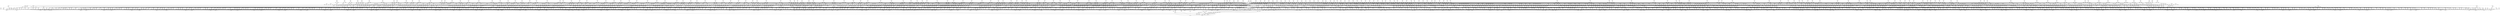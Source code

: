 # Network structure generated by ABC

digraph network {

Node264 -> Node1148 [style = solid];
Node265 -> Node1158 [style = solid];
Node266 -> Node1167 [style = solid];
Node267 -> Node1172 [style = solid];
Node268 -> Node1181 [style = solid];
Node269 -> Node5779 [style = solid];
Node270 -> Node5780 [style = solid];
Node271 -> Node5781 [style = solid];
Node272 -> Node5782 [style = solid];
Node273 -> Node5783 [style = solid];
Node274 -> Node5784 [style = solid];
Node275 -> Node5785 [style = solid];
Node276 -> Node5786 [style = solid];
Node277 -> Node5787 [style = solid];
Node278 -> Node5788 [style = solid];
Node279 -> Node5789 [style = solid];
Node280 -> Node5790 [style = solid];
Node281 -> Node5791 [style = solid];
Node282 -> Node5792 [style = solid];
Node283 -> Node5793 [style = solid];
Node284 -> Node5794 [style = solid];
Node285 -> Node5795 [style = solid];
Node286 -> Node5796 [style = solid];
Node287 -> Node5797 [style = solid];
Node288 -> Node5798 [style = solid];
Node289 -> Node5799 [style = solid];
Node290 -> Node5800 [style = solid];
Node291 -> Node5801 [style = solid];
Node292 -> Node5802 [style = solid];
Node293 -> Node5803 [style = solid];
Node294 -> Node5804 [style = solid];
Node295 -> Node5805 [style = solid];
Node296 -> Node5806 [style = solid];
Node297 -> Node5807 [style = solid];
Node298 -> Node5808 [style = solid];
Node299 -> Node5809 [style = solid];
Node300 -> Node5810 [style = solid];
Node301 -> Node5811 [style = solid];
Node302 -> Node5812 [style = solid];
Node303 -> Node5813 [style = solid];
Node304 -> Node5814 [style = solid];
Node305 -> Node5815 [style = solid];
Node306 -> Node5816 [style = solid];
Node307 -> Node5817 [style = solid];
Node308 -> Node5818 [style = solid];
Node309 -> Node5819 [style = solid];
Node310 -> Node5820 [style = solid];
Node311 -> Node5821 [style = solid];
Node312 -> Node5822 [style = solid];
Node313 -> Node5823 [style = solid];
Node314 -> Node5824 [style = solid];
Node315 -> Node5825 [style = solid];
Node316 -> Node5826 [style = solid];
Node317 -> Node5827 [style = solid];
Node318 -> Node5828 [style = solid];
Node319 -> Node5829 [style = solid];
Node320 -> Node5830 [style = solid];
Node321 -> Node5831 [style = solid];
Node322 -> Node5832 [style = solid];
Node323 -> Node5833 [style = solid];
Node324 -> Node5834 [style = solid];
Node325 -> Node5835 [style = solid];
Node326 -> Node5836 [style = solid];
Node327 -> Node5837 [style = solid];
Node328 -> Node5838 [style = solid];
Node329 -> Node5839 [style = solid];
Node330 -> Node5840 [style = solid];
Node331 -> Node5841 [style = solid];
Node332 -> Node5842 [style = solid];
Node333 -> Node5843 [style = solid];
Node334 -> Node5844 [style = solid];
Node335 -> Node5845 [style = solid];
Node336 -> Node5846 [style = solid];
Node337 -> Node5847 [style = solid];
Node338 -> Node5848 [style = solid];
Node339 -> Node5849 [style = solid];
Node340 -> Node5850 [style = solid];
Node341 -> Node5851 [style = solid];
Node342 -> Node5852 [style = solid];
Node343 -> Node5853 [style = solid];
Node344 -> Node5854 [style = solid];
Node345 -> Node5855 [style = solid];
Node346 -> Node5856 [style = solid];
Node347 -> Node5857 [style = solid];
Node348 -> Node5858 [style = solid];
Node349 -> Node5859 [style = solid];
Node350 -> Node5860 [style = solid];
Node351 -> Node5861 [style = solid];
Node352 -> Node5862 [style = solid];
Node353 -> Node5863 [style = solid];
Node354 -> Node5864 [style = solid];
Node355 -> Node5865 [style = solid];
Node356 -> Node5866 [style = solid];
Node357 -> Node5867 [style = solid];
Node358 -> Node5868 [style = solid];
Node359 -> Node5869 [style = solid];
Node360 -> Node5870 [style = solid];
Node361 -> Node5871 [style = solid];
Node362 -> Node5872 [style = solid];
Node363 -> Node5873 [style = solid];
Node364 -> Node5874 [style = solid];
Node365 -> Node5875 [style = solid];
Node366 -> Node5876 [style = solid];
Node367 -> Node5877 [style = solid];
Node368 -> Node5878 [style = solid];
Node369 -> Node5879 [style = solid];
Node370 -> Node5880 [style = solid];
Node371 -> Node5881 [style = solid];
Node372 -> Node5882 [style = solid];
Node373 -> Node5883 [style = solid];
Node374 -> Node5884 [style = solid];
Node375 -> Node5885 [style = solid];
Node376 -> Node5886 [style = solid];
Node377 -> Node5887 [style = solid];
Node378 -> Node5888 [style = solid];
Node379 -> Node5889 [style = solid];
Node380 -> Node5890 [style = solid];
Node381 -> Node5891 [style = solid];
Node382 -> Node5892 [style = solid];
Node383 -> Node5893 [style = solid];
Node384 -> Node5894 [style = solid];
Node385 -> Node5895 [style = solid];
Node386 -> Node5896 [style = solid];
Node387 -> Node5897 [style = solid];
Node388 -> Node5898 [style = solid];
Node389 -> Node5899 [style = solid];
Node390 -> Node5900 [style = solid];
Node391 -> Node5901 [style = solid];
Node392 -> Node5902 [style = solid];
Node393 -> Node5903 [style = solid];
Node394 -> Node5904 [style = solid];
Node395 -> Node5905 [style = solid];
Node396 -> Node5906 [style = solid];
Node397 -> Node5907 [style = solid];
Node398 -> Node5908 [style = solid];
Node399 -> Node5909 [style = solid];
Node400 -> Node5910 [style = solid];
Node401 -> Node5911 [style = solid];
Node402 -> Node5912 [style = solid];
Node403 -> Node5913 [style = solid];
Node404 -> Node5914 [style = solid];
Node405 -> Node5915 [style = solid];
Node406 -> Node5916 [style = solid];
Node407 -> Node5917 [style = solid];
Node408 -> Node5918 [style = solid];
Node409 -> Node5919 [style = solid];
Node410 -> Node5920 [style = solid];
Node411 -> Node5921 [style = solid];
Node412 -> Node5922 [style = solid];
Node413 -> Node5923 [style = solid];
Node414 -> Node5924 [style = solid];
Node415 -> Node5925 [style = solid];
Node416 -> Node5926 [style = solid];
Node417 -> Node5927 [style = solid];
Node418 -> Node5928 [style = solid];
Node419 -> Node5929 [style = solid];
Node420 -> Node5930 [style = solid];
Node421 -> Node5931 [style = solid];
Node422 -> Node5932 [style = solid];
Node423 -> Node5933 [style = solid];
Node424 -> Node5934 [style = solid];
Node425 -> Node5935 [style = solid];
Node426 -> Node5936 [style = solid];
Node427 -> Node5937 [style = solid];
Node428 -> Node5938 [style = solid];
Node429 -> Node5939 [style = solid];
Node430 -> Node5940 [style = solid];
Node431 -> Node5941 [style = solid];
Node432 -> Node5942 [style = solid];
Node433 -> Node5943 [style = solid];
Node434 -> Node5944 [style = solid];
Node435 -> Node5945 [style = solid];
Node436 -> Node5946 [style = solid];
Node437 -> Node5947 [style = solid];
Node438 -> Node5948 [style = solid];
Node439 -> Node5949 [style = solid];
Node440 -> Node5950 [style = solid];
Node441 -> Node5951 [style = solid];
Node442 -> Node5952 [style = solid];
Node443 -> Node5953 [style = solid];
Node444 -> Node5954 [style = solid];
Node445 -> Node5955 [style = solid];
Node446 -> Node5956 [style = solid];
Node447 -> Node5957 [style = solid];
Node448 -> Node5958 [style = solid];
Node449 -> Node5959 [style = solid];
Node450 -> Node5960 [style = solid];
Node451 -> Node5961 [style = solid];
Node452 -> Node5962 [style = solid];
Node453 -> Node5963 [style = solid];
Node454 -> Node5964 [style = solid];
Node455 -> Node5965 [style = solid];
Node456 -> Node5966 [style = solid];
Node457 -> Node5967 [style = solid];
Node458 -> Node5968 [style = solid];
Node459 -> Node5969 [style = solid];
Node460 -> Node5970 [style = solid];
Node462 -> Node1212 [style = solid];
Node465 -> Node1234 [style = solid];
Node468 -> Node1256 [style = solid];
Node471 -> Node1278 [style = solid];
Node474 -> Node1300 [style = solid];
Node477 -> Node1322 [style = solid];
Node480 -> Node1344 [style = solid];
Node483 -> Node1366 [style = solid];
Node486 -> Node1388 [style = solid];
Node489 -> Node1410 [style = solid];
Node492 -> Node1432 [style = solid];
Node495 -> Node1454 [style = solid];
Node498 -> Node1476 [style = solid];
Node501 -> Node1498 [style = solid];
Node504 -> Node1520 [style = solid];
Node507 -> Node1542 [style = solid];
Node510 -> Node1564 [style = solid];
Node513 -> Node1586 [style = solid];
Node516 -> Node1608 [style = solid];
Node519 -> Node1630 [style = solid];
Node522 -> Node1652 [style = solid];
Node525 -> Node1674 [style = solid];
Node528 -> Node1696 [style = solid];
Node531 -> Node1718 [style = solid];
Node534 -> Node1740 [style = solid];
Node537 -> Node1762 [style = solid];
Node540 -> Node1784 [style = solid];
Node543 -> Node1806 [style = solid];
Node546 -> Node1828 [style = solid];
Node549 -> Node1850 [style = solid];
Node552 -> Node1872 [style = solid];
Node555 -> Node1894 [style = solid];
Node558 -> Node1916 [style = solid];
Node561 -> Node1938 [style = solid];
Node564 -> Node1960 [style = solid];
Node567 -> Node1982 [style = solid];
Node570 -> Node2004 [style = solid];
Node573 -> Node2026 [style = solid];
Node576 -> Node2048 [style = solid];
Node579 -> Node2070 [style = solid];
Node582 -> Node2092 [style = solid];
Node585 -> Node2114 [style = solid];
Node588 -> Node2136 [style = solid];
Node591 -> Node2158 [style = solid];
Node594 -> Node2180 [style = solid];
Node597 -> Node2202 [style = solid];
Node600 -> Node2224 [style = solid];
Node603 -> Node2246 [style = solid];
Node606 -> Node2268 [style = solid];
Node609 -> Node2290 [style = solid];
Node612 -> Node2312 [style = solid];
Node615 -> Node2334 [style = solid];
Node618 -> Node2356 [style = solid];
Node621 -> Node2378 [style = solid];
Node624 -> Node2400 [style = solid];
Node627 -> Node2422 [style = solid];
Node630 -> Node2444 [style = solid];
Node633 -> Node2466 [style = solid];
Node636 -> Node2488 [style = solid];
Node639 -> Node2510 [style = solid];
Node642 -> Node2532 [style = solid];
Node645 -> Node2554 [style = solid];
Node648 -> Node2576 [style = solid];
Node651 -> Node2598 [style = solid];
Node654 -> Node2620 [style = solid];
Node657 -> Node2642 [style = solid];
Node660 -> Node2664 [style = solid];
Node663 -> Node2686 [style = solid];
Node666 -> Node2708 [style = solid];
Node669 -> Node2730 [style = solid];
Node672 -> Node2752 [style = solid];
Node675 -> Node2774 [style = solid];
Node678 -> Node2796 [style = solid];
Node681 -> Node2818 [style = solid];
Node684 -> Node2840 [style = solid];
Node687 -> Node2862 [style = solid];
Node690 -> Node2884 [style = solid];
Node693 -> Node2906 [style = solid];
Node696 -> Node2928 [style = solid];
Node699 -> Node2950 [style = solid];
Node702 -> Node2972 [style = solid];
Node705 -> Node2994 [style = solid];
Node708 -> Node3016 [style = solid];
Node711 -> Node3038 [style = solid];
Node714 -> Node3060 [style = solid];
Node717 -> Node3082 [style = solid];
Node720 -> Node3104 [style = solid];
Node723 -> Node3126 [style = solid];
Node726 -> Node3148 [style = solid];
Node729 -> Node3170 [style = solid];
Node732 -> Node3192 [style = solid];
Node735 -> Node3214 [style = solid];
Node738 -> Node3236 [style = solid];
Node741 -> Node3258 [style = solid];
Node744 -> Node3280 [style = solid];
Node747 -> Node3302 [style = solid];
Node750 -> Node3324 [style = solid];
Node753 -> Node3346 [style = solid];
Node756 -> Node3368 [style = solid];
Node759 -> Node3390 [style = solid];
Node762 -> Node3412 [style = solid];
Node765 -> Node3434 [style = solid];
Node768 -> Node3456 [style = solid];
Node771 -> Node3478 [style = solid];
Node774 -> Node3500 [style = solid];
Node777 -> Node3522 [style = solid];
Node780 -> Node3544 [style = solid];
Node783 -> Node3566 [style = solid];
Node786 -> Node3588 [style = solid];
Node789 -> Node3610 [style = solid];
Node792 -> Node3632 [style = solid];
Node795 -> Node3654 [style = solid];
Node798 -> Node3673 [style = solid];
Node801 -> Node3692 [style = solid];
Node804 -> Node3711 [style = solid];
Node807 -> Node3730 [style = solid];
Node810 -> Node3749 [style = solid];
Node813 -> Node3768 [style = solid];
Node816 -> Node3787 [style = solid];
Node819 -> Node3806 [style = solid];
Node822 -> Node3825 [style = solid];
Node825 -> Node3844 [style = solid];
Node828 -> Node3863 [style = solid];
Node831 -> Node3882 [style = solid];
Node834 -> Node3901 [style = solid];
Node837 -> Node3920 [style = solid];
Node840 -> Node3939 [style = solid];
Node843 -> Node3958 [style = solid];
Node846 -> Node3977 [style = solid];
Node849 -> Node3996 [style = solid];
Node852 -> Node4015 [style = solid];
Node855 -> Node4034 [style = solid];
Node858 -> Node4053 [style = solid];
Node861 -> Node4072 [style = solid];
Node864 -> Node4091 [style = solid];
Node867 -> Node4110 [style = solid];
Node870 -> Node4129 [style = solid];
Node873 -> Node4148 [style = solid];
Node876 -> Node4167 [style = solid];
Node879 -> Node4186 [style = solid];
Node882 -> Node4205 [style = solid];
Node885 -> Node4224 [style = solid];
Node888 -> Node4243 [style = solid];
Node891 -> Node4262 [style = solid];
Node894 -> Node4281 [style = solid];
Node897 -> Node4300 [style = solid];
Node900 -> Node4319 [style = solid];
Node903 -> Node4338 [style = solid];
Node906 -> Node4357 [style = solid];
Node909 -> Node4375 [style = solid];
Node912 -> Node4393 [style = solid];
Node915 -> Node4412 [style = solid];
Node918 -> Node4431 [style = solid];
Node921 -> Node4450 [style = solid];
Node924 -> Node4469 [style = solid];
Node927 -> Node4488 [style = solid];
Node930 -> Node4507 [style = solid];
Node933 -> Node4526 [style = solid];
Node936 -> Node4545 [style = solid];
Node939 -> Node4564 [style = solid];
Node942 -> Node4583 [style = solid];
Node945 -> Node4602 [style = solid];
Node948 -> Node4621 [style = solid];
Node951 -> Node4640 [style = solid];
Node954 -> Node4659 [style = solid];
Node957 -> Node4678 [style = solid];
Node960 -> Node4697 [style = solid];
Node963 -> Node4716 [style = solid];
Node966 -> Node4735 [style = solid];
Node969 -> Node4754 [style = solid];
Node972 -> Node4773 [style = solid];
Node975 -> Node4792 [style = solid];
Node978 -> Node4811 [style = solid];
Node981 -> Node4830 [style = solid];
Node984 -> Node4849 [style = solid];
Node987 -> Node4868 [style = solid];
Node990 -> Node4887 [style = solid];
Node993 -> Node4906 [style = solid];
Node996 -> Node4925 [style = solid];
Node999 -> Node4944 [style = solid];
Node1002 -> Node4963 [style = solid];
Node1005 -> Node4982 [style = solid];
Node1008 -> Node5001 [style = solid];
Node1011 -> Node5020 [style = solid];
Node1014 -> Node5039 [style = solid];
Node1017 -> Node5058 [style = solid];
Node1020 -> Node5077 [style = solid];
Node1023 -> Node5096 [style = solid];
Node1026 -> Node5115 [style = solid];
Node1029 -> Node5134 [style = solid];
Node1032 -> Node5153 [style = solid];
Node1035 -> Node5172 [style = solid];
Node1038 -> Node5191 [style = solid];
Node1041 -> Node5210 [style = solid];
Node1044 -> Node5229 [style = solid];
Node1047 -> Node5248 [style = solid];
Node1050 -> Node5267 [style = solid];
Node1053 -> Node5286 [style = solid];
Node1056 -> Node5305 [style = solid];
Node1059 -> Node5324 [style = solid];
Node1062 -> Node5343 [style = solid];
Node1065 -> Node5362 [style = solid];
Node1068 -> Node5381 [style = solid];
Node1071 -> Node5400 [style = solid];
Node1074 -> Node5419 [style = solid];
Node1077 -> Node5437 [style = solid];
Node1080 -> Node5455 [style = solid];
Node1083 -> Node5474 [style = solid];
Node1086 -> Node5493 [style = solid];
Node1089 -> Node5512 [style = solid];
Node1092 -> Node5531 [style = solid];
Node1095 -> Node5550 [style = solid];
Node1098 -> Node5569 [style = solid];
Node1101 -> Node5588 [style = solid];
Node1104 -> Node5607 [style = solid];
Node1107 -> Node5626 [style = solid];
Node1110 -> Node5645 [style = solid];
Node1113 -> Node5664 [style = solid];
Node1116 -> Node5683 [style = solid];
Node1119 -> Node5702 [style = solid];
Node1122 -> Node5721 [style = solid];
Node1125 -> Node5740 [style = solid];
Node1128 -> Node5759 [style = solid];
Node1131 -> Node5778 [style = solid];
Node1133 -> Node262 [style = solid];
Node1133 -> Node263 [style = solid];
Node1134 -> Node261 [style = solid];
Node1134 -> Node1133 [style = solid];
Node1135 -> Node260 [style = solid];
Node1135 -> Node1134 [style = solid];
Node1136 -> Node260 [style = solid];
Node1136 -> Node1134 [style = solid];
Node1137 -> Node1135 [style = solid];
Node1137 -> Node1136 [style = solid];
Node1138 -> Node262 [style = solid];
Node1138 -> Node263 [style = solid];
Node1139 -> Node261 [style = solid];
Node1139 -> Node1138 [style = solid];
Node1140 -> Node260 [style = solid];
Node1140 -> Node1139 [style = solid];
Node1141 -> Node260 [style = solid];
Node1141 -> Node1139 [style = solid];
Node1142 -> Node1140 [style = solid];
Node1142 -> Node1141 [style = solid];
Node1143 -> Node258 [style = solid];
Node1143 -> Node259 [style = solid];
Node1144 -> Node258 [style = solid];
Node1144 -> Node1137 [style = solid];
Node1145 -> Node258 [style = solid];
Node1145 -> Node1142 [style = solid];
Node1146 -> Node1144 [style = solid];
Node1146 -> Node1145 [style = solid];
Node1147 -> Node259 [style = solid];
Node1147 -> Node1146 [style = solid];
Node1148 -> Node1143 [style = solid];
Node1148 -> Node1147 [style = solid];
Node1149 -> Node261 [style = solid];
Node1149 -> Node1133 [style = solid];
Node1150 -> Node1134 [style = solid];
Node1150 -> Node1149 [style = solid];
Node1151 -> Node261 [style = solid];
Node1151 -> Node1138 [style = solid];
Node1152 -> Node261 [style = solid];
Node1152 -> Node1138 [style = solid];
Node1153 -> Node1151 [style = solid];
Node1153 -> Node1152 [style = solid];
Node1154 -> Node258 [style = solid];
Node1154 -> Node1150 [style = solid];
Node1155 -> Node258 [style = solid];
Node1155 -> Node1153 [style = solid];
Node1156 -> Node1154 [style = solid];
Node1156 -> Node1155 [style = solid];
Node1157 -> Node259 [style = solid];
Node1157 -> Node1156 [style = solid];
Node1158 -> Node1143 [style = solid];
Node1158 -> Node1157 [style = solid];
Node1159 -> Node1133 [style = solid];
Node1159 -> Node1138 [style = solid];
Node1160 -> Node262 [style = solid];
Node1160 -> Node263 [style = solid];
Node1161 -> Node262 [style = solid];
Node1161 -> Node263 [style = solid];
Node1162 -> Node1160 [style = solid];
Node1162 -> Node1161 [style = solid];
Node1163 -> Node258 [style = solid];
Node1163 -> Node1159 [style = solid];
Node1164 -> Node258 [style = solid];
Node1164 -> Node1162 [style = solid];
Node1165 -> Node1163 [style = solid];
Node1165 -> Node1164 [style = solid];
Node1166 -> Node259 [style = solid];
Node1166 -> Node1165 [style = solid];
Node1167 -> Node1143 [style = solid];
Node1167 -> Node1166 [style = solid];
Node1168 -> Node258 [style = solid];
Node1168 -> Node263 [style = solid];
Node1169 -> Node258 [style = solid];
Node1169 -> Node263 [style = solid];
Node1170 -> Node1168 [style = solid];
Node1170 -> Node1169 [style = solid];
Node1171 -> Node259 [style = solid];
Node1171 -> Node1170 [style = solid];
Node1172 -> Node1143 [style = solid];
Node1172 -> Node1171 [style = solid];
Node1173 -> Node258 [style = solid];
Node1173 -> Node263 [style = solid];
Node1174 -> Node260 [style = solid];
Node1174 -> Node261 [style = solid];
Node1175 -> Node262 [style = solid];
Node1175 -> Node1174 [style = solid];
Node1176 -> Node1173 [style = solid];
Node1176 -> Node1175 [style = solid];
Node1177 -> Node260 [style = solid];
Node1177 -> Node261 [style = solid];
Node1178 -> Node262 [style = solid];
Node1178 -> Node1177 [style = solid];
Node1179 -> Node1168 [style = solid];
Node1179 -> Node1178 [style = solid];
Node1180 -> Node1176 [style = solid];
Node1180 -> Node1179 [style = solid];
Node1181 -> Node259 [style = solid];
Node1181 -> Node1180 [style = solid];
Node1182 -> Node1175 [style = solid];
Node1182 -> Node1178 [style = solid];
Node1183 -> Node263 [style = solid];
Node1183 -> Node1182 [style = solid];
Node1184 -> Node261 [style = solid];
Node1184 -> Node262 [style = solid];
Node1185 -> Node263 [style = solid];
Node1185 -> Node1184 [style = solid];
Node1186 -> Node1183 [style = solid];
Node1186 -> Node1185 [style = solid];
Node1187 -> Node263 [style = solid];
Node1187 -> Node1182 [style = solid];
Node1188 -> Node260 [style = solid];
Node1188 -> Node261 [style = solid];
Node1189 -> Node1138 [style = solid];
Node1189 -> Node1188 [style = solid];
Node1190 -> Node1187 [style = solid];
Node1190 -> Node1189 [style = solid];
Node1191 -> Node30 [style = solid];
Node1191 -> Node258 [style = solid];
Node1192 -> Node201 [style = solid];
Node1192 -> Node258 [style = solid];
Node1193 -> Node1191 [style = solid];
Node1193 -> Node1192 [style = solid];
Node1194 -> Node259 [style = solid];
Node1194 -> Node1193 [style = solid];
Node1195 -> Node463 [style = solid];
Node1195 -> Node799 [style = solid];
Node1196 -> Node463 [style = solid];
Node1196 -> Node799 [style = solid];
Node1197 -> Node1195 [style = solid];
Node1197 -> Node1196 [style = solid];
Node1198 -> Node1186 [style = solid];
Node1198 -> Node1197 [style = solid];
Node1199 -> Node1186 [style = solid];
Node1199 -> Node1195 [style = solid];
Node1200 -> Node1198 [style = solid];
Node1200 -> Node1199 [style = solid];
Node1201 -> Node258 [style = solid];
Node1201 -> Node1200 [style = solid];
Node1202 -> Node799 [style = solid];
Node1202 -> Node1190 [style = solid];
Node1203 -> Node799 [style = solid];
Node1203 -> Node1190 [style = solid];
Node1204 -> Node1202 [style = solid];
Node1204 -> Node1203 [style = solid];
Node1205 -> Node463 [style = solid];
Node1205 -> Node1204 [style = solid];
Node1206 -> Node799 [style = solid];
Node1206 -> Node1190 [style = solid];
Node1207 -> Node463 [style = solid];
Node1207 -> Node1206 [style = solid];
Node1208 -> Node1205 [style = solid];
Node1208 -> Node1207 [style = solid];
Node1209 -> Node258 [style = solid];
Node1209 -> Node1208 [style = solid];
Node1210 -> Node1201 [style = solid];
Node1210 -> Node1209 [style = solid];
Node1211 -> Node259 [style = solid];
Node1211 -> Node1210 [style = solid];
Node1212 -> Node1194 [style = solid];
Node1212 -> Node1211 [style = solid];
Node1213 -> Node22 [style = solid];
Node1213 -> Node258 [style = solid];
Node1214 -> Node30 [style = solid];
Node1214 -> Node258 [style = solid];
Node1215 -> Node1213 [style = solid];
Node1215 -> Node1214 [style = solid];
Node1216 -> Node259 [style = solid];
Node1216 -> Node1215 [style = solid];
Node1217 -> Node466 [style = solid];
Node1217 -> Node802 [style = solid];
Node1218 -> Node466 [style = solid];
Node1218 -> Node802 [style = solid];
Node1219 -> Node1217 [style = solid];
Node1219 -> Node1218 [style = solid];
Node1220 -> Node1186 [style = solid];
Node1220 -> Node1219 [style = solid];
Node1221 -> Node1186 [style = solid];
Node1221 -> Node1217 [style = solid];
Node1222 -> Node1220 [style = solid];
Node1222 -> Node1221 [style = solid];
Node1223 -> Node258 [style = solid];
Node1223 -> Node1222 [style = solid];
Node1224 -> Node802 [style = solid];
Node1224 -> Node1190 [style = solid];
Node1225 -> Node802 [style = solid];
Node1225 -> Node1190 [style = solid];
Node1226 -> Node1224 [style = solid];
Node1226 -> Node1225 [style = solid];
Node1227 -> Node466 [style = solid];
Node1227 -> Node1226 [style = solid];
Node1228 -> Node802 [style = solid];
Node1228 -> Node1190 [style = solid];
Node1229 -> Node466 [style = solid];
Node1229 -> Node1228 [style = solid];
Node1230 -> Node1227 [style = solid];
Node1230 -> Node1229 [style = solid];
Node1231 -> Node258 [style = solid];
Node1231 -> Node1230 [style = solid];
Node1232 -> Node1223 [style = solid];
Node1232 -> Node1231 [style = solid];
Node1233 -> Node259 [style = solid];
Node1233 -> Node1232 [style = solid];
Node1234 -> Node1216 [style = solid];
Node1234 -> Node1233 [style = solid];
Node1235 -> Node14 [style = solid];
Node1235 -> Node258 [style = solid];
Node1236 -> Node22 [style = solid];
Node1236 -> Node258 [style = solid];
Node1237 -> Node1235 [style = solid];
Node1237 -> Node1236 [style = solid];
Node1238 -> Node259 [style = solid];
Node1238 -> Node1237 [style = solid];
Node1239 -> Node469 [style = solid];
Node1239 -> Node805 [style = solid];
Node1240 -> Node469 [style = solid];
Node1240 -> Node805 [style = solid];
Node1241 -> Node1239 [style = solid];
Node1241 -> Node1240 [style = solid];
Node1242 -> Node1186 [style = solid];
Node1242 -> Node1241 [style = solid];
Node1243 -> Node1186 [style = solid];
Node1243 -> Node1239 [style = solid];
Node1244 -> Node1242 [style = solid];
Node1244 -> Node1243 [style = solid];
Node1245 -> Node258 [style = solid];
Node1245 -> Node1244 [style = solid];
Node1246 -> Node805 [style = solid];
Node1246 -> Node1190 [style = solid];
Node1247 -> Node805 [style = solid];
Node1247 -> Node1190 [style = solid];
Node1248 -> Node1246 [style = solid];
Node1248 -> Node1247 [style = solid];
Node1249 -> Node469 [style = solid];
Node1249 -> Node1248 [style = solid];
Node1250 -> Node805 [style = solid];
Node1250 -> Node1190 [style = solid];
Node1251 -> Node469 [style = solid];
Node1251 -> Node1250 [style = solid];
Node1252 -> Node1249 [style = solid];
Node1252 -> Node1251 [style = solid];
Node1253 -> Node258 [style = solid];
Node1253 -> Node1252 [style = solid];
Node1254 -> Node1245 [style = solid];
Node1254 -> Node1253 [style = solid];
Node1255 -> Node259 [style = solid];
Node1255 -> Node1254 [style = solid];
Node1256 -> Node1238 [style = solid];
Node1256 -> Node1255 [style = solid];
Node1257 -> Node6 [style = solid];
Node1257 -> Node258 [style = solid];
Node1258 -> Node14 [style = solid];
Node1258 -> Node258 [style = solid];
Node1259 -> Node1257 [style = solid];
Node1259 -> Node1258 [style = solid];
Node1260 -> Node259 [style = solid];
Node1260 -> Node1259 [style = solid];
Node1261 -> Node472 [style = solid];
Node1261 -> Node808 [style = solid];
Node1262 -> Node472 [style = solid];
Node1262 -> Node808 [style = solid];
Node1263 -> Node1261 [style = solid];
Node1263 -> Node1262 [style = solid];
Node1264 -> Node1186 [style = solid];
Node1264 -> Node1263 [style = solid];
Node1265 -> Node1186 [style = solid];
Node1265 -> Node1261 [style = solid];
Node1266 -> Node1264 [style = solid];
Node1266 -> Node1265 [style = solid];
Node1267 -> Node258 [style = solid];
Node1267 -> Node1266 [style = solid];
Node1268 -> Node808 [style = solid];
Node1268 -> Node1190 [style = solid];
Node1269 -> Node808 [style = solid];
Node1269 -> Node1190 [style = solid];
Node1270 -> Node1268 [style = solid];
Node1270 -> Node1269 [style = solid];
Node1271 -> Node472 [style = solid];
Node1271 -> Node1270 [style = solid];
Node1272 -> Node808 [style = solid];
Node1272 -> Node1190 [style = solid];
Node1273 -> Node472 [style = solid];
Node1273 -> Node1272 [style = solid];
Node1274 -> Node1271 [style = solid];
Node1274 -> Node1273 [style = solid];
Node1275 -> Node258 [style = solid];
Node1275 -> Node1274 [style = solid];
Node1276 -> Node1267 [style = solid];
Node1276 -> Node1275 [style = solid];
Node1277 -> Node259 [style = solid];
Node1277 -> Node1276 [style = solid];
Node1278 -> Node1260 [style = solid];
Node1278 -> Node1277 [style = solid];
Node1279 -> Node63 [style = solid];
Node1279 -> Node258 [style = solid];
Node1280 -> Node6 [style = solid];
Node1280 -> Node258 [style = solid];
Node1281 -> Node1279 [style = solid];
Node1281 -> Node1280 [style = solid];
Node1282 -> Node259 [style = solid];
Node1282 -> Node1281 [style = solid];
Node1283 -> Node475 [style = solid];
Node1283 -> Node811 [style = solid];
Node1284 -> Node475 [style = solid];
Node1284 -> Node811 [style = solid];
Node1285 -> Node1283 [style = solid];
Node1285 -> Node1284 [style = solid];
Node1286 -> Node1186 [style = solid];
Node1286 -> Node1285 [style = solid];
Node1287 -> Node1186 [style = solid];
Node1287 -> Node1283 [style = solid];
Node1288 -> Node1286 [style = solid];
Node1288 -> Node1287 [style = solid];
Node1289 -> Node258 [style = solid];
Node1289 -> Node1288 [style = solid];
Node1290 -> Node811 [style = solid];
Node1290 -> Node1190 [style = solid];
Node1291 -> Node811 [style = solid];
Node1291 -> Node1190 [style = solid];
Node1292 -> Node1290 [style = solid];
Node1292 -> Node1291 [style = solid];
Node1293 -> Node475 [style = solid];
Node1293 -> Node1292 [style = solid];
Node1294 -> Node811 [style = solid];
Node1294 -> Node1190 [style = solid];
Node1295 -> Node475 [style = solid];
Node1295 -> Node1294 [style = solid];
Node1296 -> Node1293 [style = solid];
Node1296 -> Node1295 [style = solid];
Node1297 -> Node258 [style = solid];
Node1297 -> Node1296 [style = solid];
Node1298 -> Node1289 [style = solid];
Node1298 -> Node1297 [style = solid];
Node1299 -> Node259 [style = solid];
Node1299 -> Node1298 [style = solid];
Node1300 -> Node1282 [style = solid];
Node1300 -> Node1299 [style = solid];
Node1301 -> Node55 [style = solid];
Node1301 -> Node258 [style = solid];
Node1302 -> Node63 [style = solid];
Node1302 -> Node258 [style = solid];
Node1303 -> Node1301 [style = solid];
Node1303 -> Node1302 [style = solid];
Node1304 -> Node259 [style = solid];
Node1304 -> Node1303 [style = solid];
Node1305 -> Node478 [style = solid];
Node1305 -> Node814 [style = solid];
Node1306 -> Node478 [style = solid];
Node1306 -> Node814 [style = solid];
Node1307 -> Node1305 [style = solid];
Node1307 -> Node1306 [style = solid];
Node1308 -> Node1186 [style = solid];
Node1308 -> Node1307 [style = solid];
Node1309 -> Node1186 [style = solid];
Node1309 -> Node1305 [style = solid];
Node1310 -> Node1308 [style = solid];
Node1310 -> Node1309 [style = solid];
Node1311 -> Node258 [style = solid];
Node1311 -> Node1310 [style = solid];
Node1312 -> Node814 [style = solid];
Node1312 -> Node1190 [style = solid];
Node1313 -> Node814 [style = solid];
Node1313 -> Node1190 [style = solid];
Node1314 -> Node1312 [style = solid];
Node1314 -> Node1313 [style = solid];
Node1315 -> Node478 [style = solid];
Node1315 -> Node1314 [style = solid];
Node1316 -> Node814 [style = solid];
Node1316 -> Node1190 [style = solid];
Node1317 -> Node478 [style = solid];
Node1317 -> Node1316 [style = solid];
Node1318 -> Node1315 [style = solid];
Node1318 -> Node1317 [style = solid];
Node1319 -> Node258 [style = solid];
Node1319 -> Node1318 [style = solid];
Node1320 -> Node1311 [style = solid];
Node1320 -> Node1319 [style = solid];
Node1321 -> Node259 [style = solid];
Node1321 -> Node1320 [style = solid];
Node1322 -> Node1304 [style = solid];
Node1322 -> Node1321 [style = solid];
Node1323 -> Node47 [style = solid];
Node1323 -> Node258 [style = solid];
Node1324 -> Node55 [style = solid];
Node1324 -> Node258 [style = solid];
Node1325 -> Node1323 [style = solid];
Node1325 -> Node1324 [style = solid];
Node1326 -> Node259 [style = solid];
Node1326 -> Node1325 [style = solid];
Node1327 -> Node481 [style = solid];
Node1327 -> Node817 [style = solid];
Node1328 -> Node481 [style = solid];
Node1328 -> Node817 [style = solid];
Node1329 -> Node1327 [style = solid];
Node1329 -> Node1328 [style = solid];
Node1330 -> Node1186 [style = solid];
Node1330 -> Node1329 [style = solid];
Node1331 -> Node1186 [style = solid];
Node1331 -> Node1327 [style = solid];
Node1332 -> Node1330 [style = solid];
Node1332 -> Node1331 [style = solid];
Node1333 -> Node258 [style = solid];
Node1333 -> Node1332 [style = solid];
Node1334 -> Node817 [style = solid];
Node1334 -> Node1190 [style = solid];
Node1335 -> Node817 [style = solid];
Node1335 -> Node1190 [style = solid];
Node1336 -> Node1334 [style = solid];
Node1336 -> Node1335 [style = solid];
Node1337 -> Node481 [style = solid];
Node1337 -> Node1336 [style = solid];
Node1338 -> Node817 [style = solid];
Node1338 -> Node1190 [style = solid];
Node1339 -> Node481 [style = solid];
Node1339 -> Node1338 [style = solid];
Node1340 -> Node1337 [style = solid];
Node1340 -> Node1339 [style = solid];
Node1341 -> Node258 [style = solid];
Node1341 -> Node1340 [style = solid];
Node1342 -> Node1333 [style = solid];
Node1342 -> Node1341 [style = solid];
Node1343 -> Node259 [style = solid];
Node1343 -> Node1342 [style = solid];
Node1344 -> Node1326 [style = solid];
Node1344 -> Node1343 [style = solid];
Node1345 -> Node39 [style = solid];
Node1345 -> Node258 [style = solid];
Node1346 -> Node47 [style = solid];
Node1346 -> Node258 [style = solid];
Node1347 -> Node1345 [style = solid];
Node1347 -> Node1346 [style = solid];
Node1348 -> Node259 [style = solid];
Node1348 -> Node1347 [style = solid];
Node1349 -> Node484 [style = solid];
Node1349 -> Node820 [style = solid];
Node1350 -> Node484 [style = solid];
Node1350 -> Node820 [style = solid];
Node1351 -> Node1349 [style = solid];
Node1351 -> Node1350 [style = solid];
Node1352 -> Node1186 [style = solid];
Node1352 -> Node1351 [style = solid];
Node1353 -> Node1186 [style = solid];
Node1353 -> Node1349 [style = solid];
Node1354 -> Node1352 [style = solid];
Node1354 -> Node1353 [style = solid];
Node1355 -> Node258 [style = solid];
Node1355 -> Node1354 [style = solid];
Node1356 -> Node820 [style = solid];
Node1356 -> Node1190 [style = solid];
Node1357 -> Node820 [style = solid];
Node1357 -> Node1190 [style = solid];
Node1358 -> Node1356 [style = solid];
Node1358 -> Node1357 [style = solid];
Node1359 -> Node484 [style = solid];
Node1359 -> Node1358 [style = solid];
Node1360 -> Node820 [style = solid];
Node1360 -> Node1190 [style = solid];
Node1361 -> Node484 [style = solid];
Node1361 -> Node1360 [style = solid];
Node1362 -> Node1359 [style = solid];
Node1362 -> Node1361 [style = solid];
Node1363 -> Node258 [style = solid];
Node1363 -> Node1362 [style = solid];
Node1364 -> Node1355 [style = solid];
Node1364 -> Node1363 [style = solid];
Node1365 -> Node259 [style = solid];
Node1365 -> Node1364 [style = solid];
Node1366 -> Node1348 [style = solid];
Node1366 -> Node1365 [style = solid];
Node1367 -> Node31 [style = solid];
Node1367 -> Node258 [style = solid];
Node1368 -> Node39 [style = solid];
Node1368 -> Node258 [style = solid];
Node1369 -> Node1367 [style = solid];
Node1369 -> Node1368 [style = solid];
Node1370 -> Node259 [style = solid];
Node1370 -> Node1369 [style = solid];
Node1371 -> Node487 [style = solid];
Node1371 -> Node823 [style = solid];
Node1372 -> Node487 [style = solid];
Node1372 -> Node823 [style = solid];
Node1373 -> Node1371 [style = solid];
Node1373 -> Node1372 [style = solid];
Node1374 -> Node1186 [style = solid];
Node1374 -> Node1373 [style = solid];
Node1375 -> Node1186 [style = solid];
Node1375 -> Node1371 [style = solid];
Node1376 -> Node1374 [style = solid];
Node1376 -> Node1375 [style = solid];
Node1377 -> Node258 [style = solid];
Node1377 -> Node1376 [style = solid];
Node1378 -> Node823 [style = solid];
Node1378 -> Node1190 [style = solid];
Node1379 -> Node823 [style = solid];
Node1379 -> Node1190 [style = solid];
Node1380 -> Node1378 [style = solid];
Node1380 -> Node1379 [style = solid];
Node1381 -> Node487 [style = solid];
Node1381 -> Node1380 [style = solid];
Node1382 -> Node823 [style = solid];
Node1382 -> Node1190 [style = solid];
Node1383 -> Node487 [style = solid];
Node1383 -> Node1382 [style = solid];
Node1384 -> Node1381 [style = solid];
Node1384 -> Node1383 [style = solid];
Node1385 -> Node258 [style = solid];
Node1385 -> Node1384 [style = solid];
Node1386 -> Node1377 [style = solid];
Node1386 -> Node1385 [style = solid];
Node1387 -> Node259 [style = solid];
Node1387 -> Node1386 [style = solid];
Node1388 -> Node1370 [style = solid];
Node1388 -> Node1387 [style = solid];
Node1389 -> Node23 [style = solid];
Node1389 -> Node258 [style = solid];
Node1390 -> Node31 [style = solid];
Node1390 -> Node258 [style = solid];
Node1391 -> Node1389 [style = solid];
Node1391 -> Node1390 [style = solid];
Node1392 -> Node259 [style = solid];
Node1392 -> Node1391 [style = solid];
Node1393 -> Node490 [style = solid];
Node1393 -> Node826 [style = solid];
Node1394 -> Node490 [style = solid];
Node1394 -> Node826 [style = solid];
Node1395 -> Node1393 [style = solid];
Node1395 -> Node1394 [style = solid];
Node1396 -> Node1186 [style = solid];
Node1396 -> Node1395 [style = solid];
Node1397 -> Node1186 [style = solid];
Node1397 -> Node1393 [style = solid];
Node1398 -> Node1396 [style = solid];
Node1398 -> Node1397 [style = solid];
Node1399 -> Node258 [style = solid];
Node1399 -> Node1398 [style = solid];
Node1400 -> Node826 [style = solid];
Node1400 -> Node1190 [style = solid];
Node1401 -> Node826 [style = solid];
Node1401 -> Node1190 [style = solid];
Node1402 -> Node1400 [style = solid];
Node1402 -> Node1401 [style = solid];
Node1403 -> Node490 [style = solid];
Node1403 -> Node1402 [style = solid];
Node1404 -> Node826 [style = solid];
Node1404 -> Node1190 [style = solid];
Node1405 -> Node490 [style = solid];
Node1405 -> Node1404 [style = solid];
Node1406 -> Node1403 [style = solid];
Node1406 -> Node1405 [style = solid];
Node1407 -> Node258 [style = solid];
Node1407 -> Node1406 [style = solid];
Node1408 -> Node1399 [style = solid];
Node1408 -> Node1407 [style = solid];
Node1409 -> Node259 [style = solid];
Node1409 -> Node1408 [style = solid];
Node1410 -> Node1392 [style = solid];
Node1410 -> Node1409 [style = solid];
Node1411 -> Node15 [style = solid];
Node1411 -> Node258 [style = solid];
Node1412 -> Node23 [style = solid];
Node1412 -> Node258 [style = solid];
Node1413 -> Node1411 [style = solid];
Node1413 -> Node1412 [style = solid];
Node1414 -> Node259 [style = solid];
Node1414 -> Node1413 [style = solid];
Node1415 -> Node493 [style = solid];
Node1415 -> Node829 [style = solid];
Node1416 -> Node493 [style = solid];
Node1416 -> Node829 [style = solid];
Node1417 -> Node1415 [style = solid];
Node1417 -> Node1416 [style = solid];
Node1418 -> Node1186 [style = solid];
Node1418 -> Node1417 [style = solid];
Node1419 -> Node1186 [style = solid];
Node1419 -> Node1415 [style = solid];
Node1420 -> Node1418 [style = solid];
Node1420 -> Node1419 [style = solid];
Node1421 -> Node258 [style = solid];
Node1421 -> Node1420 [style = solid];
Node1422 -> Node829 [style = solid];
Node1422 -> Node1190 [style = solid];
Node1423 -> Node829 [style = solid];
Node1423 -> Node1190 [style = solid];
Node1424 -> Node1422 [style = solid];
Node1424 -> Node1423 [style = solid];
Node1425 -> Node493 [style = solid];
Node1425 -> Node1424 [style = solid];
Node1426 -> Node829 [style = solid];
Node1426 -> Node1190 [style = solid];
Node1427 -> Node493 [style = solid];
Node1427 -> Node1426 [style = solid];
Node1428 -> Node1425 [style = solid];
Node1428 -> Node1427 [style = solid];
Node1429 -> Node258 [style = solid];
Node1429 -> Node1428 [style = solid];
Node1430 -> Node1421 [style = solid];
Node1430 -> Node1429 [style = solid];
Node1431 -> Node259 [style = solid];
Node1431 -> Node1430 [style = solid];
Node1432 -> Node1414 [style = solid];
Node1432 -> Node1431 [style = solid];
Node1433 -> Node7 [style = solid];
Node1433 -> Node258 [style = solid];
Node1434 -> Node15 [style = solid];
Node1434 -> Node258 [style = solid];
Node1435 -> Node1433 [style = solid];
Node1435 -> Node1434 [style = solid];
Node1436 -> Node259 [style = solid];
Node1436 -> Node1435 [style = solid];
Node1437 -> Node496 [style = solid];
Node1437 -> Node832 [style = solid];
Node1438 -> Node496 [style = solid];
Node1438 -> Node832 [style = solid];
Node1439 -> Node1437 [style = solid];
Node1439 -> Node1438 [style = solid];
Node1440 -> Node1186 [style = solid];
Node1440 -> Node1439 [style = solid];
Node1441 -> Node1186 [style = solid];
Node1441 -> Node1437 [style = solid];
Node1442 -> Node1440 [style = solid];
Node1442 -> Node1441 [style = solid];
Node1443 -> Node258 [style = solid];
Node1443 -> Node1442 [style = solid];
Node1444 -> Node832 [style = solid];
Node1444 -> Node1190 [style = solid];
Node1445 -> Node832 [style = solid];
Node1445 -> Node1190 [style = solid];
Node1446 -> Node1444 [style = solid];
Node1446 -> Node1445 [style = solid];
Node1447 -> Node496 [style = solid];
Node1447 -> Node1446 [style = solid];
Node1448 -> Node832 [style = solid];
Node1448 -> Node1190 [style = solid];
Node1449 -> Node496 [style = solid];
Node1449 -> Node1448 [style = solid];
Node1450 -> Node1447 [style = solid];
Node1450 -> Node1449 [style = solid];
Node1451 -> Node258 [style = solid];
Node1451 -> Node1450 [style = solid];
Node1452 -> Node1443 [style = solid];
Node1452 -> Node1451 [style = solid];
Node1453 -> Node259 [style = solid];
Node1453 -> Node1452 [style = solid];
Node1454 -> Node1436 [style = solid];
Node1454 -> Node1453 [style = solid];
Node1455 -> Node64 [style = solid];
Node1455 -> Node258 [style = solid];
Node1456 -> Node7 [style = solid];
Node1456 -> Node258 [style = solid];
Node1457 -> Node1455 [style = solid];
Node1457 -> Node1456 [style = solid];
Node1458 -> Node259 [style = solid];
Node1458 -> Node1457 [style = solid];
Node1459 -> Node499 [style = solid];
Node1459 -> Node835 [style = solid];
Node1460 -> Node499 [style = solid];
Node1460 -> Node835 [style = solid];
Node1461 -> Node1459 [style = solid];
Node1461 -> Node1460 [style = solid];
Node1462 -> Node1186 [style = solid];
Node1462 -> Node1461 [style = solid];
Node1463 -> Node1186 [style = solid];
Node1463 -> Node1459 [style = solid];
Node1464 -> Node1462 [style = solid];
Node1464 -> Node1463 [style = solid];
Node1465 -> Node258 [style = solid];
Node1465 -> Node1464 [style = solid];
Node1466 -> Node835 [style = solid];
Node1466 -> Node1190 [style = solid];
Node1467 -> Node835 [style = solid];
Node1467 -> Node1190 [style = solid];
Node1468 -> Node1466 [style = solid];
Node1468 -> Node1467 [style = solid];
Node1469 -> Node499 [style = solid];
Node1469 -> Node1468 [style = solid];
Node1470 -> Node835 [style = solid];
Node1470 -> Node1190 [style = solid];
Node1471 -> Node499 [style = solid];
Node1471 -> Node1470 [style = solid];
Node1472 -> Node1469 [style = solid];
Node1472 -> Node1471 [style = solid];
Node1473 -> Node258 [style = solid];
Node1473 -> Node1472 [style = solid];
Node1474 -> Node1465 [style = solid];
Node1474 -> Node1473 [style = solid];
Node1475 -> Node259 [style = solid];
Node1475 -> Node1474 [style = solid];
Node1476 -> Node1458 [style = solid];
Node1476 -> Node1475 [style = solid];
Node1477 -> Node56 [style = solid];
Node1477 -> Node258 [style = solid];
Node1478 -> Node64 [style = solid];
Node1478 -> Node258 [style = solid];
Node1479 -> Node1477 [style = solid];
Node1479 -> Node1478 [style = solid];
Node1480 -> Node259 [style = solid];
Node1480 -> Node1479 [style = solid];
Node1481 -> Node502 [style = solid];
Node1481 -> Node838 [style = solid];
Node1482 -> Node502 [style = solid];
Node1482 -> Node838 [style = solid];
Node1483 -> Node1481 [style = solid];
Node1483 -> Node1482 [style = solid];
Node1484 -> Node1186 [style = solid];
Node1484 -> Node1483 [style = solid];
Node1485 -> Node1186 [style = solid];
Node1485 -> Node1481 [style = solid];
Node1486 -> Node1484 [style = solid];
Node1486 -> Node1485 [style = solid];
Node1487 -> Node258 [style = solid];
Node1487 -> Node1486 [style = solid];
Node1488 -> Node838 [style = solid];
Node1488 -> Node1190 [style = solid];
Node1489 -> Node838 [style = solid];
Node1489 -> Node1190 [style = solid];
Node1490 -> Node1488 [style = solid];
Node1490 -> Node1489 [style = solid];
Node1491 -> Node502 [style = solid];
Node1491 -> Node1490 [style = solid];
Node1492 -> Node838 [style = solid];
Node1492 -> Node1190 [style = solid];
Node1493 -> Node502 [style = solid];
Node1493 -> Node1492 [style = solid];
Node1494 -> Node1491 [style = solid];
Node1494 -> Node1493 [style = solid];
Node1495 -> Node258 [style = solid];
Node1495 -> Node1494 [style = solid];
Node1496 -> Node1487 [style = solid];
Node1496 -> Node1495 [style = solid];
Node1497 -> Node259 [style = solid];
Node1497 -> Node1496 [style = solid];
Node1498 -> Node1480 [style = solid];
Node1498 -> Node1497 [style = solid];
Node1499 -> Node48 [style = solid];
Node1499 -> Node258 [style = solid];
Node1500 -> Node56 [style = solid];
Node1500 -> Node258 [style = solid];
Node1501 -> Node1499 [style = solid];
Node1501 -> Node1500 [style = solid];
Node1502 -> Node259 [style = solid];
Node1502 -> Node1501 [style = solid];
Node1503 -> Node505 [style = solid];
Node1503 -> Node841 [style = solid];
Node1504 -> Node505 [style = solid];
Node1504 -> Node841 [style = solid];
Node1505 -> Node1503 [style = solid];
Node1505 -> Node1504 [style = solid];
Node1506 -> Node1186 [style = solid];
Node1506 -> Node1505 [style = solid];
Node1507 -> Node1186 [style = solid];
Node1507 -> Node1503 [style = solid];
Node1508 -> Node1506 [style = solid];
Node1508 -> Node1507 [style = solid];
Node1509 -> Node258 [style = solid];
Node1509 -> Node1508 [style = solid];
Node1510 -> Node841 [style = solid];
Node1510 -> Node1190 [style = solid];
Node1511 -> Node841 [style = solid];
Node1511 -> Node1190 [style = solid];
Node1512 -> Node1510 [style = solid];
Node1512 -> Node1511 [style = solid];
Node1513 -> Node505 [style = solid];
Node1513 -> Node1512 [style = solid];
Node1514 -> Node841 [style = solid];
Node1514 -> Node1190 [style = solid];
Node1515 -> Node505 [style = solid];
Node1515 -> Node1514 [style = solid];
Node1516 -> Node1513 [style = solid];
Node1516 -> Node1515 [style = solid];
Node1517 -> Node258 [style = solid];
Node1517 -> Node1516 [style = solid];
Node1518 -> Node1509 [style = solid];
Node1518 -> Node1517 [style = solid];
Node1519 -> Node259 [style = solid];
Node1519 -> Node1518 [style = solid];
Node1520 -> Node1502 [style = solid];
Node1520 -> Node1519 [style = solid];
Node1521 -> Node40 [style = solid];
Node1521 -> Node258 [style = solid];
Node1522 -> Node48 [style = solid];
Node1522 -> Node258 [style = solid];
Node1523 -> Node1521 [style = solid];
Node1523 -> Node1522 [style = solid];
Node1524 -> Node259 [style = solid];
Node1524 -> Node1523 [style = solid];
Node1525 -> Node508 [style = solid];
Node1525 -> Node844 [style = solid];
Node1526 -> Node508 [style = solid];
Node1526 -> Node844 [style = solid];
Node1527 -> Node1525 [style = solid];
Node1527 -> Node1526 [style = solid];
Node1528 -> Node1186 [style = solid];
Node1528 -> Node1527 [style = solid];
Node1529 -> Node1186 [style = solid];
Node1529 -> Node1525 [style = solid];
Node1530 -> Node1528 [style = solid];
Node1530 -> Node1529 [style = solid];
Node1531 -> Node258 [style = solid];
Node1531 -> Node1530 [style = solid];
Node1532 -> Node844 [style = solid];
Node1532 -> Node1190 [style = solid];
Node1533 -> Node844 [style = solid];
Node1533 -> Node1190 [style = solid];
Node1534 -> Node1532 [style = solid];
Node1534 -> Node1533 [style = solid];
Node1535 -> Node508 [style = solid];
Node1535 -> Node1534 [style = solid];
Node1536 -> Node844 [style = solid];
Node1536 -> Node1190 [style = solid];
Node1537 -> Node508 [style = solid];
Node1537 -> Node1536 [style = solid];
Node1538 -> Node1535 [style = solid];
Node1538 -> Node1537 [style = solid];
Node1539 -> Node258 [style = solid];
Node1539 -> Node1538 [style = solid];
Node1540 -> Node1531 [style = solid];
Node1540 -> Node1539 [style = solid];
Node1541 -> Node259 [style = solid];
Node1541 -> Node1540 [style = solid];
Node1542 -> Node1524 [style = solid];
Node1542 -> Node1541 [style = solid];
Node1543 -> Node32 [style = solid];
Node1543 -> Node258 [style = solid];
Node1544 -> Node40 [style = solid];
Node1544 -> Node258 [style = solid];
Node1545 -> Node1543 [style = solid];
Node1545 -> Node1544 [style = solid];
Node1546 -> Node259 [style = solid];
Node1546 -> Node1545 [style = solid];
Node1547 -> Node511 [style = solid];
Node1547 -> Node847 [style = solid];
Node1548 -> Node511 [style = solid];
Node1548 -> Node847 [style = solid];
Node1549 -> Node1547 [style = solid];
Node1549 -> Node1548 [style = solid];
Node1550 -> Node1186 [style = solid];
Node1550 -> Node1549 [style = solid];
Node1551 -> Node1186 [style = solid];
Node1551 -> Node1547 [style = solid];
Node1552 -> Node1550 [style = solid];
Node1552 -> Node1551 [style = solid];
Node1553 -> Node258 [style = solid];
Node1553 -> Node1552 [style = solid];
Node1554 -> Node847 [style = solid];
Node1554 -> Node1190 [style = solid];
Node1555 -> Node847 [style = solid];
Node1555 -> Node1190 [style = solid];
Node1556 -> Node1554 [style = solid];
Node1556 -> Node1555 [style = solid];
Node1557 -> Node511 [style = solid];
Node1557 -> Node1556 [style = solid];
Node1558 -> Node847 [style = solid];
Node1558 -> Node1190 [style = solid];
Node1559 -> Node511 [style = solid];
Node1559 -> Node1558 [style = solid];
Node1560 -> Node1557 [style = solid];
Node1560 -> Node1559 [style = solid];
Node1561 -> Node258 [style = solid];
Node1561 -> Node1560 [style = solid];
Node1562 -> Node1553 [style = solid];
Node1562 -> Node1561 [style = solid];
Node1563 -> Node259 [style = solid];
Node1563 -> Node1562 [style = solid];
Node1564 -> Node1546 [style = solid];
Node1564 -> Node1563 [style = solid];
Node1565 -> Node24 [style = solid];
Node1565 -> Node258 [style = solid];
Node1566 -> Node32 [style = solid];
Node1566 -> Node258 [style = solid];
Node1567 -> Node1565 [style = solid];
Node1567 -> Node1566 [style = solid];
Node1568 -> Node259 [style = solid];
Node1568 -> Node1567 [style = solid];
Node1569 -> Node514 [style = solid];
Node1569 -> Node850 [style = solid];
Node1570 -> Node514 [style = solid];
Node1570 -> Node850 [style = solid];
Node1571 -> Node1569 [style = solid];
Node1571 -> Node1570 [style = solid];
Node1572 -> Node1186 [style = solid];
Node1572 -> Node1571 [style = solid];
Node1573 -> Node1186 [style = solid];
Node1573 -> Node1569 [style = solid];
Node1574 -> Node1572 [style = solid];
Node1574 -> Node1573 [style = solid];
Node1575 -> Node258 [style = solid];
Node1575 -> Node1574 [style = solid];
Node1576 -> Node850 [style = solid];
Node1576 -> Node1190 [style = solid];
Node1577 -> Node850 [style = solid];
Node1577 -> Node1190 [style = solid];
Node1578 -> Node1576 [style = solid];
Node1578 -> Node1577 [style = solid];
Node1579 -> Node514 [style = solid];
Node1579 -> Node1578 [style = solid];
Node1580 -> Node850 [style = solid];
Node1580 -> Node1190 [style = solid];
Node1581 -> Node514 [style = solid];
Node1581 -> Node1580 [style = solid];
Node1582 -> Node1579 [style = solid];
Node1582 -> Node1581 [style = solid];
Node1583 -> Node258 [style = solid];
Node1583 -> Node1582 [style = solid];
Node1584 -> Node1575 [style = solid];
Node1584 -> Node1583 [style = solid];
Node1585 -> Node259 [style = solid];
Node1585 -> Node1584 [style = solid];
Node1586 -> Node1568 [style = solid];
Node1586 -> Node1585 [style = solid];
Node1587 -> Node16 [style = solid];
Node1587 -> Node258 [style = solid];
Node1588 -> Node24 [style = solid];
Node1588 -> Node258 [style = solid];
Node1589 -> Node1587 [style = solid];
Node1589 -> Node1588 [style = solid];
Node1590 -> Node259 [style = solid];
Node1590 -> Node1589 [style = solid];
Node1591 -> Node517 [style = solid];
Node1591 -> Node853 [style = solid];
Node1592 -> Node517 [style = solid];
Node1592 -> Node853 [style = solid];
Node1593 -> Node1591 [style = solid];
Node1593 -> Node1592 [style = solid];
Node1594 -> Node1186 [style = solid];
Node1594 -> Node1593 [style = solid];
Node1595 -> Node1186 [style = solid];
Node1595 -> Node1591 [style = solid];
Node1596 -> Node1594 [style = solid];
Node1596 -> Node1595 [style = solid];
Node1597 -> Node258 [style = solid];
Node1597 -> Node1596 [style = solid];
Node1598 -> Node853 [style = solid];
Node1598 -> Node1190 [style = solid];
Node1599 -> Node853 [style = solid];
Node1599 -> Node1190 [style = solid];
Node1600 -> Node1598 [style = solid];
Node1600 -> Node1599 [style = solid];
Node1601 -> Node517 [style = solid];
Node1601 -> Node1600 [style = solid];
Node1602 -> Node853 [style = solid];
Node1602 -> Node1190 [style = solid];
Node1603 -> Node517 [style = solid];
Node1603 -> Node1602 [style = solid];
Node1604 -> Node1601 [style = solid];
Node1604 -> Node1603 [style = solid];
Node1605 -> Node258 [style = solid];
Node1605 -> Node1604 [style = solid];
Node1606 -> Node1597 [style = solid];
Node1606 -> Node1605 [style = solid];
Node1607 -> Node259 [style = solid];
Node1607 -> Node1606 [style = solid];
Node1608 -> Node1590 [style = solid];
Node1608 -> Node1607 [style = solid];
Node1609 -> Node8 [style = solid];
Node1609 -> Node258 [style = solid];
Node1610 -> Node16 [style = solid];
Node1610 -> Node258 [style = solid];
Node1611 -> Node1609 [style = solid];
Node1611 -> Node1610 [style = solid];
Node1612 -> Node259 [style = solid];
Node1612 -> Node1611 [style = solid];
Node1613 -> Node520 [style = solid];
Node1613 -> Node856 [style = solid];
Node1614 -> Node520 [style = solid];
Node1614 -> Node856 [style = solid];
Node1615 -> Node1613 [style = solid];
Node1615 -> Node1614 [style = solid];
Node1616 -> Node1186 [style = solid];
Node1616 -> Node1615 [style = solid];
Node1617 -> Node1186 [style = solid];
Node1617 -> Node1613 [style = solid];
Node1618 -> Node1616 [style = solid];
Node1618 -> Node1617 [style = solid];
Node1619 -> Node258 [style = solid];
Node1619 -> Node1618 [style = solid];
Node1620 -> Node856 [style = solid];
Node1620 -> Node1190 [style = solid];
Node1621 -> Node856 [style = solid];
Node1621 -> Node1190 [style = solid];
Node1622 -> Node1620 [style = solid];
Node1622 -> Node1621 [style = solid];
Node1623 -> Node520 [style = solid];
Node1623 -> Node1622 [style = solid];
Node1624 -> Node856 [style = solid];
Node1624 -> Node1190 [style = solid];
Node1625 -> Node520 [style = solid];
Node1625 -> Node1624 [style = solid];
Node1626 -> Node1623 [style = solid];
Node1626 -> Node1625 [style = solid];
Node1627 -> Node258 [style = solid];
Node1627 -> Node1626 [style = solid];
Node1628 -> Node1619 [style = solid];
Node1628 -> Node1627 [style = solid];
Node1629 -> Node259 [style = solid];
Node1629 -> Node1628 [style = solid];
Node1630 -> Node1612 [style = solid];
Node1630 -> Node1629 [style = solid];
Node1631 -> Node65 [style = solid];
Node1631 -> Node258 [style = solid];
Node1632 -> Node8 [style = solid];
Node1632 -> Node258 [style = solid];
Node1633 -> Node1631 [style = solid];
Node1633 -> Node1632 [style = solid];
Node1634 -> Node259 [style = solid];
Node1634 -> Node1633 [style = solid];
Node1635 -> Node523 [style = solid];
Node1635 -> Node859 [style = solid];
Node1636 -> Node523 [style = solid];
Node1636 -> Node859 [style = solid];
Node1637 -> Node1635 [style = solid];
Node1637 -> Node1636 [style = solid];
Node1638 -> Node1186 [style = solid];
Node1638 -> Node1637 [style = solid];
Node1639 -> Node1186 [style = solid];
Node1639 -> Node1635 [style = solid];
Node1640 -> Node1638 [style = solid];
Node1640 -> Node1639 [style = solid];
Node1641 -> Node258 [style = solid];
Node1641 -> Node1640 [style = solid];
Node1642 -> Node859 [style = solid];
Node1642 -> Node1190 [style = solid];
Node1643 -> Node859 [style = solid];
Node1643 -> Node1190 [style = solid];
Node1644 -> Node1642 [style = solid];
Node1644 -> Node1643 [style = solid];
Node1645 -> Node523 [style = solid];
Node1645 -> Node1644 [style = solid];
Node1646 -> Node859 [style = solid];
Node1646 -> Node1190 [style = solid];
Node1647 -> Node523 [style = solid];
Node1647 -> Node1646 [style = solid];
Node1648 -> Node1645 [style = solid];
Node1648 -> Node1647 [style = solid];
Node1649 -> Node258 [style = solid];
Node1649 -> Node1648 [style = solid];
Node1650 -> Node1641 [style = solid];
Node1650 -> Node1649 [style = solid];
Node1651 -> Node259 [style = solid];
Node1651 -> Node1650 [style = solid];
Node1652 -> Node1634 [style = solid];
Node1652 -> Node1651 [style = solid];
Node1653 -> Node57 [style = solid];
Node1653 -> Node258 [style = solid];
Node1654 -> Node65 [style = solid];
Node1654 -> Node258 [style = solid];
Node1655 -> Node1653 [style = solid];
Node1655 -> Node1654 [style = solid];
Node1656 -> Node259 [style = solid];
Node1656 -> Node1655 [style = solid];
Node1657 -> Node526 [style = solid];
Node1657 -> Node862 [style = solid];
Node1658 -> Node526 [style = solid];
Node1658 -> Node862 [style = solid];
Node1659 -> Node1657 [style = solid];
Node1659 -> Node1658 [style = solid];
Node1660 -> Node1186 [style = solid];
Node1660 -> Node1659 [style = solid];
Node1661 -> Node1186 [style = solid];
Node1661 -> Node1657 [style = solid];
Node1662 -> Node1660 [style = solid];
Node1662 -> Node1661 [style = solid];
Node1663 -> Node258 [style = solid];
Node1663 -> Node1662 [style = solid];
Node1664 -> Node862 [style = solid];
Node1664 -> Node1190 [style = solid];
Node1665 -> Node862 [style = solid];
Node1665 -> Node1190 [style = solid];
Node1666 -> Node1664 [style = solid];
Node1666 -> Node1665 [style = solid];
Node1667 -> Node526 [style = solid];
Node1667 -> Node1666 [style = solid];
Node1668 -> Node862 [style = solid];
Node1668 -> Node1190 [style = solid];
Node1669 -> Node526 [style = solid];
Node1669 -> Node1668 [style = solid];
Node1670 -> Node1667 [style = solid];
Node1670 -> Node1669 [style = solid];
Node1671 -> Node258 [style = solid];
Node1671 -> Node1670 [style = solid];
Node1672 -> Node1663 [style = solid];
Node1672 -> Node1671 [style = solid];
Node1673 -> Node259 [style = solid];
Node1673 -> Node1672 [style = solid];
Node1674 -> Node1656 [style = solid];
Node1674 -> Node1673 [style = solid];
Node1675 -> Node49 [style = solid];
Node1675 -> Node258 [style = solid];
Node1676 -> Node57 [style = solid];
Node1676 -> Node258 [style = solid];
Node1677 -> Node1675 [style = solid];
Node1677 -> Node1676 [style = solid];
Node1678 -> Node259 [style = solid];
Node1678 -> Node1677 [style = solid];
Node1679 -> Node529 [style = solid];
Node1679 -> Node865 [style = solid];
Node1680 -> Node529 [style = solid];
Node1680 -> Node865 [style = solid];
Node1681 -> Node1679 [style = solid];
Node1681 -> Node1680 [style = solid];
Node1682 -> Node1186 [style = solid];
Node1682 -> Node1681 [style = solid];
Node1683 -> Node1186 [style = solid];
Node1683 -> Node1679 [style = solid];
Node1684 -> Node1682 [style = solid];
Node1684 -> Node1683 [style = solid];
Node1685 -> Node258 [style = solid];
Node1685 -> Node1684 [style = solid];
Node1686 -> Node865 [style = solid];
Node1686 -> Node1190 [style = solid];
Node1687 -> Node865 [style = solid];
Node1687 -> Node1190 [style = solid];
Node1688 -> Node1686 [style = solid];
Node1688 -> Node1687 [style = solid];
Node1689 -> Node529 [style = solid];
Node1689 -> Node1688 [style = solid];
Node1690 -> Node865 [style = solid];
Node1690 -> Node1190 [style = solid];
Node1691 -> Node529 [style = solid];
Node1691 -> Node1690 [style = solid];
Node1692 -> Node1689 [style = solid];
Node1692 -> Node1691 [style = solid];
Node1693 -> Node258 [style = solid];
Node1693 -> Node1692 [style = solid];
Node1694 -> Node1685 [style = solid];
Node1694 -> Node1693 [style = solid];
Node1695 -> Node259 [style = solid];
Node1695 -> Node1694 [style = solid];
Node1696 -> Node1678 [style = solid];
Node1696 -> Node1695 [style = solid];
Node1697 -> Node41 [style = solid];
Node1697 -> Node258 [style = solid];
Node1698 -> Node49 [style = solid];
Node1698 -> Node258 [style = solid];
Node1699 -> Node1697 [style = solid];
Node1699 -> Node1698 [style = solid];
Node1700 -> Node259 [style = solid];
Node1700 -> Node1699 [style = solid];
Node1701 -> Node532 [style = solid];
Node1701 -> Node868 [style = solid];
Node1702 -> Node532 [style = solid];
Node1702 -> Node868 [style = solid];
Node1703 -> Node1701 [style = solid];
Node1703 -> Node1702 [style = solid];
Node1704 -> Node1186 [style = solid];
Node1704 -> Node1703 [style = solid];
Node1705 -> Node1186 [style = solid];
Node1705 -> Node1701 [style = solid];
Node1706 -> Node1704 [style = solid];
Node1706 -> Node1705 [style = solid];
Node1707 -> Node258 [style = solid];
Node1707 -> Node1706 [style = solid];
Node1708 -> Node868 [style = solid];
Node1708 -> Node1190 [style = solid];
Node1709 -> Node868 [style = solid];
Node1709 -> Node1190 [style = solid];
Node1710 -> Node1708 [style = solid];
Node1710 -> Node1709 [style = solid];
Node1711 -> Node532 [style = solid];
Node1711 -> Node1710 [style = solid];
Node1712 -> Node868 [style = solid];
Node1712 -> Node1190 [style = solid];
Node1713 -> Node532 [style = solid];
Node1713 -> Node1712 [style = solid];
Node1714 -> Node1711 [style = solid];
Node1714 -> Node1713 [style = solid];
Node1715 -> Node258 [style = solid];
Node1715 -> Node1714 [style = solid];
Node1716 -> Node1707 [style = solid];
Node1716 -> Node1715 [style = solid];
Node1717 -> Node259 [style = solid];
Node1717 -> Node1716 [style = solid];
Node1718 -> Node1700 [style = solid];
Node1718 -> Node1717 [style = solid];
Node1719 -> Node33 [style = solid];
Node1719 -> Node258 [style = solid];
Node1720 -> Node41 [style = solid];
Node1720 -> Node258 [style = solid];
Node1721 -> Node1719 [style = solid];
Node1721 -> Node1720 [style = solid];
Node1722 -> Node259 [style = solid];
Node1722 -> Node1721 [style = solid];
Node1723 -> Node535 [style = solid];
Node1723 -> Node871 [style = solid];
Node1724 -> Node535 [style = solid];
Node1724 -> Node871 [style = solid];
Node1725 -> Node1723 [style = solid];
Node1725 -> Node1724 [style = solid];
Node1726 -> Node1186 [style = solid];
Node1726 -> Node1725 [style = solid];
Node1727 -> Node1186 [style = solid];
Node1727 -> Node1723 [style = solid];
Node1728 -> Node1726 [style = solid];
Node1728 -> Node1727 [style = solid];
Node1729 -> Node258 [style = solid];
Node1729 -> Node1728 [style = solid];
Node1730 -> Node871 [style = solid];
Node1730 -> Node1190 [style = solid];
Node1731 -> Node871 [style = solid];
Node1731 -> Node1190 [style = solid];
Node1732 -> Node1730 [style = solid];
Node1732 -> Node1731 [style = solid];
Node1733 -> Node535 [style = solid];
Node1733 -> Node1732 [style = solid];
Node1734 -> Node871 [style = solid];
Node1734 -> Node1190 [style = solid];
Node1735 -> Node535 [style = solid];
Node1735 -> Node1734 [style = solid];
Node1736 -> Node1733 [style = solid];
Node1736 -> Node1735 [style = solid];
Node1737 -> Node258 [style = solid];
Node1737 -> Node1736 [style = solid];
Node1738 -> Node1729 [style = solid];
Node1738 -> Node1737 [style = solid];
Node1739 -> Node259 [style = solid];
Node1739 -> Node1738 [style = solid];
Node1740 -> Node1722 [style = solid];
Node1740 -> Node1739 [style = solid];
Node1741 -> Node25 [style = solid];
Node1741 -> Node258 [style = solid];
Node1742 -> Node33 [style = solid];
Node1742 -> Node258 [style = solid];
Node1743 -> Node1741 [style = solid];
Node1743 -> Node1742 [style = solid];
Node1744 -> Node259 [style = solid];
Node1744 -> Node1743 [style = solid];
Node1745 -> Node538 [style = solid];
Node1745 -> Node874 [style = solid];
Node1746 -> Node538 [style = solid];
Node1746 -> Node874 [style = solid];
Node1747 -> Node1745 [style = solid];
Node1747 -> Node1746 [style = solid];
Node1748 -> Node1186 [style = solid];
Node1748 -> Node1747 [style = solid];
Node1749 -> Node1186 [style = solid];
Node1749 -> Node1745 [style = solid];
Node1750 -> Node1748 [style = solid];
Node1750 -> Node1749 [style = solid];
Node1751 -> Node258 [style = solid];
Node1751 -> Node1750 [style = solid];
Node1752 -> Node874 [style = solid];
Node1752 -> Node1190 [style = solid];
Node1753 -> Node874 [style = solid];
Node1753 -> Node1190 [style = solid];
Node1754 -> Node1752 [style = solid];
Node1754 -> Node1753 [style = solid];
Node1755 -> Node538 [style = solid];
Node1755 -> Node1754 [style = solid];
Node1756 -> Node874 [style = solid];
Node1756 -> Node1190 [style = solid];
Node1757 -> Node538 [style = solid];
Node1757 -> Node1756 [style = solid];
Node1758 -> Node1755 [style = solid];
Node1758 -> Node1757 [style = solid];
Node1759 -> Node258 [style = solid];
Node1759 -> Node1758 [style = solid];
Node1760 -> Node1751 [style = solid];
Node1760 -> Node1759 [style = solid];
Node1761 -> Node259 [style = solid];
Node1761 -> Node1760 [style = solid];
Node1762 -> Node1744 [style = solid];
Node1762 -> Node1761 [style = solid];
Node1763 -> Node17 [style = solid];
Node1763 -> Node258 [style = solid];
Node1764 -> Node25 [style = solid];
Node1764 -> Node258 [style = solid];
Node1765 -> Node1763 [style = solid];
Node1765 -> Node1764 [style = solid];
Node1766 -> Node259 [style = solid];
Node1766 -> Node1765 [style = solid];
Node1767 -> Node541 [style = solid];
Node1767 -> Node877 [style = solid];
Node1768 -> Node541 [style = solid];
Node1768 -> Node877 [style = solid];
Node1769 -> Node1767 [style = solid];
Node1769 -> Node1768 [style = solid];
Node1770 -> Node1186 [style = solid];
Node1770 -> Node1769 [style = solid];
Node1771 -> Node1186 [style = solid];
Node1771 -> Node1767 [style = solid];
Node1772 -> Node1770 [style = solid];
Node1772 -> Node1771 [style = solid];
Node1773 -> Node258 [style = solid];
Node1773 -> Node1772 [style = solid];
Node1774 -> Node877 [style = solid];
Node1774 -> Node1190 [style = solid];
Node1775 -> Node877 [style = solid];
Node1775 -> Node1190 [style = solid];
Node1776 -> Node1774 [style = solid];
Node1776 -> Node1775 [style = solid];
Node1777 -> Node541 [style = solid];
Node1777 -> Node1776 [style = solid];
Node1778 -> Node877 [style = solid];
Node1778 -> Node1190 [style = solid];
Node1779 -> Node541 [style = solid];
Node1779 -> Node1778 [style = solid];
Node1780 -> Node1777 [style = solid];
Node1780 -> Node1779 [style = solid];
Node1781 -> Node258 [style = solid];
Node1781 -> Node1780 [style = solid];
Node1782 -> Node1773 [style = solid];
Node1782 -> Node1781 [style = solid];
Node1783 -> Node259 [style = solid];
Node1783 -> Node1782 [style = solid];
Node1784 -> Node1766 [style = solid];
Node1784 -> Node1783 [style = solid];
Node1785 -> Node9 [style = solid];
Node1785 -> Node258 [style = solid];
Node1786 -> Node17 [style = solid];
Node1786 -> Node258 [style = solid];
Node1787 -> Node1785 [style = solid];
Node1787 -> Node1786 [style = solid];
Node1788 -> Node259 [style = solid];
Node1788 -> Node1787 [style = solid];
Node1789 -> Node544 [style = solid];
Node1789 -> Node880 [style = solid];
Node1790 -> Node544 [style = solid];
Node1790 -> Node880 [style = solid];
Node1791 -> Node1789 [style = solid];
Node1791 -> Node1790 [style = solid];
Node1792 -> Node1186 [style = solid];
Node1792 -> Node1791 [style = solid];
Node1793 -> Node1186 [style = solid];
Node1793 -> Node1789 [style = solid];
Node1794 -> Node1792 [style = solid];
Node1794 -> Node1793 [style = solid];
Node1795 -> Node258 [style = solid];
Node1795 -> Node1794 [style = solid];
Node1796 -> Node880 [style = solid];
Node1796 -> Node1190 [style = solid];
Node1797 -> Node880 [style = solid];
Node1797 -> Node1190 [style = solid];
Node1798 -> Node1796 [style = solid];
Node1798 -> Node1797 [style = solid];
Node1799 -> Node544 [style = solid];
Node1799 -> Node1798 [style = solid];
Node1800 -> Node880 [style = solid];
Node1800 -> Node1190 [style = solid];
Node1801 -> Node544 [style = solid];
Node1801 -> Node1800 [style = solid];
Node1802 -> Node1799 [style = solid];
Node1802 -> Node1801 [style = solid];
Node1803 -> Node258 [style = solid];
Node1803 -> Node1802 [style = solid];
Node1804 -> Node1795 [style = solid];
Node1804 -> Node1803 [style = solid];
Node1805 -> Node259 [style = solid];
Node1805 -> Node1804 [style = solid];
Node1806 -> Node1788 [style = solid];
Node1806 -> Node1805 [style = solid];
Node1807 -> Node94 [style = solid];
Node1807 -> Node258 [style = solid];
Node1808 -> Node9 [style = solid];
Node1808 -> Node258 [style = solid];
Node1809 -> Node1807 [style = solid];
Node1809 -> Node1808 [style = solid];
Node1810 -> Node259 [style = solid];
Node1810 -> Node1809 [style = solid];
Node1811 -> Node547 [style = solid];
Node1811 -> Node883 [style = solid];
Node1812 -> Node547 [style = solid];
Node1812 -> Node883 [style = solid];
Node1813 -> Node1811 [style = solid];
Node1813 -> Node1812 [style = solid];
Node1814 -> Node1186 [style = solid];
Node1814 -> Node1813 [style = solid];
Node1815 -> Node1186 [style = solid];
Node1815 -> Node1811 [style = solid];
Node1816 -> Node1814 [style = solid];
Node1816 -> Node1815 [style = solid];
Node1817 -> Node258 [style = solid];
Node1817 -> Node1816 [style = solid];
Node1818 -> Node883 [style = solid];
Node1818 -> Node1190 [style = solid];
Node1819 -> Node883 [style = solid];
Node1819 -> Node1190 [style = solid];
Node1820 -> Node1818 [style = solid];
Node1820 -> Node1819 [style = solid];
Node1821 -> Node547 [style = solid];
Node1821 -> Node1820 [style = solid];
Node1822 -> Node883 [style = solid];
Node1822 -> Node1190 [style = solid];
Node1823 -> Node547 [style = solid];
Node1823 -> Node1822 [style = solid];
Node1824 -> Node1821 [style = solid];
Node1824 -> Node1823 [style = solid];
Node1825 -> Node258 [style = solid];
Node1825 -> Node1824 [style = solid];
Node1826 -> Node1817 [style = solid];
Node1826 -> Node1825 [style = solid];
Node1827 -> Node259 [style = solid];
Node1827 -> Node1826 [style = solid];
Node1828 -> Node1810 [style = solid];
Node1828 -> Node1827 [style = solid];
Node1829 -> Node86 [style = solid];
Node1829 -> Node258 [style = solid];
Node1830 -> Node94 [style = solid];
Node1830 -> Node258 [style = solid];
Node1831 -> Node1829 [style = solid];
Node1831 -> Node1830 [style = solid];
Node1832 -> Node259 [style = solid];
Node1832 -> Node1831 [style = solid];
Node1833 -> Node550 [style = solid];
Node1833 -> Node886 [style = solid];
Node1834 -> Node550 [style = solid];
Node1834 -> Node886 [style = solid];
Node1835 -> Node1833 [style = solid];
Node1835 -> Node1834 [style = solid];
Node1836 -> Node1186 [style = solid];
Node1836 -> Node1835 [style = solid];
Node1837 -> Node1186 [style = solid];
Node1837 -> Node1833 [style = solid];
Node1838 -> Node1836 [style = solid];
Node1838 -> Node1837 [style = solid];
Node1839 -> Node258 [style = solid];
Node1839 -> Node1838 [style = solid];
Node1840 -> Node886 [style = solid];
Node1840 -> Node1190 [style = solid];
Node1841 -> Node886 [style = solid];
Node1841 -> Node1190 [style = solid];
Node1842 -> Node1840 [style = solid];
Node1842 -> Node1841 [style = solid];
Node1843 -> Node550 [style = solid];
Node1843 -> Node1842 [style = solid];
Node1844 -> Node886 [style = solid];
Node1844 -> Node1190 [style = solid];
Node1845 -> Node550 [style = solid];
Node1845 -> Node1844 [style = solid];
Node1846 -> Node1843 [style = solid];
Node1846 -> Node1845 [style = solid];
Node1847 -> Node258 [style = solid];
Node1847 -> Node1846 [style = solid];
Node1848 -> Node1839 [style = solid];
Node1848 -> Node1847 [style = solid];
Node1849 -> Node259 [style = solid];
Node1849 -> Node1848 [style = solid];
Node1850 -> Node1832 [style = solid];
Node1850 -> Node1849 [style = solid];
Node1851 -> Node78 [style = solid];
Node1851 -> Node258 [style = solid];
Node1852 -> Node86 [style = solid];
Node1852 -> Node258 [style = solid];
Node1853 -> Node1851 [style = solid];
Node1853 -> Node1852 [style = solid];
Node1854 -> Node259 [style = solid];
Node1854 -> Node1853 [style = solid];
Node1855 -> Node553 [style = solid];
Node1855 -> Node889 [style = solid];
Node1856 -> Node553 [style = solid];
Node1856 -> Node889 [style = solid];
Node1857 -> Node1855 [style = solid];
Node1857 -> Node1856 [style = solid];
Node1858 -> Node1186 [style = solid];
Node1858 -> Node1857 [style = solid];
Node1859 -> Node1186 [style = solid];
Node1859 -> Node1855 [style = solid];
Node1860 -> Node1858 [style = solid];
Node1860 -> Node1859 [style = solid];
Node1861 -> Node258 [style = solid];
Node1861 -> Node1860 [style = solid];
Node1862 -> Node889 [style = solid];
Node1862 -> Node1190 [style = solid];
Node1863 -> Node889 [style = solid];
Node1863 -> Node1190 [style = solid];
Node1864 -> Node1862 [style = solid];
Node1864 -> Node1863 [style = solid];
Node1865 -> Node553 [style = solid];
Node1865 -> Node1864 [style = solid];
Node1866 -> Node889 [style = solid];
Node1866 -> Node1190 [style = solid];
Node1867 -> Node553 [style = solid];
Node1867 -> Node1866 [style = solid];
Node1868 -> Node1865 [style = solid];
Node1868 -> Node1867 [style = solid];
Node1869 -> Node258 [style = solid];
Node1869 -> Node1868 [style = solid];
Node1870 -> Node1861 [style = solid];
Node1870 -> Node1869 [style = solid];
Node1871 -> Node259 [style = solid];
Node1871 -> Node1870 [style = solid];
Node1872 -> Node1854 [style = solid];
Node1872 -> Node1871 [style = solid];
Node1873 -> Node70 [style = solid];
Node1873 -> Node258 [style = solid];
Node1874 -> Node78 [style = solid];
Node1874 -> Node258 [style = solid];
Node1875 -> Node1873 [style = solid];
Node1875 -> Node1874 [style = solid];
Node1876 -> Node259 [style = solid];
Node1876 -> Node1875 [style = solid];
Node1877 -> Node556 [style = solid];
Node1877 -> Node892 [style = solid];
Node1878 -> Node556 [style = solid];
Node1878 -> Node892 [style = solid];
Node1879 -> Node1877 [style = solid];
Node1879 -> Node1878 [style = solid];
Node1880 -> Node1186 [style = solid];
Node1880 -> Node1879 [style = solid];
Node1881 -> Node1186 [style = solid];
Node1881 -> Node1877 [style = solid];
Node1882 -> Node1880 [style = solid];
Node1882 -> Node1881 [style = solid];
Node1883 -> Node258 [style = solid];
Node1883 -> Node1882 [style = solid];
Node1884 -> Node892 [style = solid];
Node1884 -> Node1190 [style = solid];
Node1885 -> Node892 [style = solid];
Node1885 -> Node1190 [style = solid];
Node1886 -> Node1884 [style = solid];
Node1886 -> Node1885 [style = solid];
Node1887 -> Node556 [style = solid];
Node1887 -> Node1886 [style = solid];
Node1888 -> Node892 [style = solid];
Node1888 -> Node1190 [style = solid];
Node1889 -> Node556 [style = solid];
Node1889 -> Node1888 [style = solid];
Node1890 -> Node1887 [style = solid];
Node1890 -> Node1889 [style = solid];
Node1891 -> Node258 [style = solid];
Node1891 -> Node1890 [style = solid];
Node1892 -> Node1883 [style = solid];
Node1892 -> Node1891 [style = solid];
Node1893 -> Node259 [style = solid];
Node1893 -> Node1892 [style = solid];
Node1894 -> Node1876 [style = solid];
Node1894 -> Node1893 [style = solid];
Node1895 -> Node127 [style = solid];
Node1895 -> Node258 [style = solid];
Node1896 -> Node70 [style = solid];
Node1896 -> Node258 [style = solid];
Node1897 -> Node1895 [style = solid];
Node1897 -> Node1896 [style = solid];
Node1898 -> Node259 [style = solid];
Node1898 -> Node1897 [style = solid];
Node1899 -> Node559 [style = solid];
Node1899 -> Node895 [style = solid];
Node1900 -> Node559 [style = solid];
Node1900 -> Node895 [style = solid];
Node1901 -> Node1899 [style = solid];
Node1901 -> Node1900 [style = solid];
Node1902 -> Node1186 [style = solid];
Node1902 -> Node1901 [style = solid];
Node1903 -> Node1186 [style = solid];
Node1903 -> Node1899 [style = solid];
Node1904 -> Node1902 [style = solid];
Node1904 -> Node1903 [style = solid];
Node1905 -> Node258 [style = solid];
Node1905 -> Node1904 [style = solid];
Node1906 -> Node895 [style = solid];
Node1906 -> Node1190 [style = solid];
Node1907 -> Node895 [style = solid];
Node1907 -> Node1190 [style = solid];
Node1908 -> Node1906 [style = solid];
Node1908 -> Node1907 [style = solid];
Node1909 -> Node559 [style = solid];
Node1909 -> Node1908 [style = solid];
Node1910 -> Node895 [style = solid];
Node1910 -> Node1190 [style = solid];
Node1911 -> Node559 [style = solid];
Node1911 -> Node1910 [style = solid];
Node1912 -> Node1909 [style = solid];
Node1912 -> Node1911 [style = solid];
Node1913 -> Node258 [style = solid];
Node1913 -> Node1912 [style = solid];
Node1914 -> Node1905 [style = solid];
Node1914 -> Node1913 [style = solid];
Node1915 -> Node259 [style = solid];
Node1915 -> Node1914 [style = solid];
Node1916 -> Node1898 [style = solid];
Node1916 -> Node1915 [style = solid];
Node1917 -> Node119 [style = solid];
Node1917 -> Node258 [style = solid];
Node1918 -> Node127 [style = solid];
Node1918 -> Node258 [style = solid];
Node1919 -> Node1917 [style = solid];
Node1919 -> Node1918 [style = solid];
Node1920 -> Node259 [style = solid];
Node1920 -> Node1919 [style = solid];
Node1921 -> Node562 [style = solid];
Node1921 -> Node898 [style = solid];
Node1922 -> Node562 [style = solid];
Node1922 -> Node898 [style = solid];
Node1923 -> Node1921 [style = solid];
Node1923 -> Node1922 [style = solid];
Node1924 -> Node1186 [style = solid];
Node1924 -> Node1923 [style = solid];
Node1925 -> Node1186 [style = solid];
Node1925 -> Node1921 [style = solid];
Node1926 -> Node1924 [style = solid];
Node1926 -> Node1925 [style = solid];
Node1927 -> Node258 [style = solid];
Node1927 -> Node1926 [style = solid];
Node1928 -> Node898 [style = solid];
Node1928 -> Node1190 [style = solid];
Node1929 -> Node898 [style = solid];
Node1929 -> Node1190 [style = solid];
Node1930 -> Node1928 [style = solid];
Node1930 -> Node1929 [style = solid];
Node1931 -> Node562 [style = solid];
Node1931 -> Node1930 [style = solid];
Node1932 -> Node898 [style = solid];
Node1932 -> Node1190 [style = solid];
Node1933 -> Node562 [style = solid];
Node1933 -> Node1932 [style = solid];
Node1934 -> Node1931 [style = solid];
Node1934 -> Node1933 [style = solid];
Node1935 -> Node258 [style = solid];
Node1935 -> Node1934 [style = solid];
Node1936 -> Node1927 [style = solid];
Node1936 -> Node1935 [style = solid];
Node1937 -> Node259 [style = solid];
Node1937 -> Node1936 [style = solid];
Node1938 -> Node1920 [style = solid];
Node1938 -> Node1937 [style = solid];
Node1939 -> Node111 [style = solid];
Node1939 -> Node258 [style = solid];
Node1940 -> Node119 [style = solid];
Node1940 -> Node258 [style = solid];
Node1941 -> Node1939 [style = solid];
Node1941 -> Node1940 [style = solid];
Node1942 -> Node259 [style = solid];
Node1942 -> Node1941 [style = solid];
Node1943 -> Node565 [style = solid];
Node1943 -> Node901 [style = solid];
Node1944 -> Node565 [style = solid];
Node1944 -> Node901 [style = solid];
Node1945 -> Node1943 [style = solid];
Node1945 -> Node1944 [style = solid];
Node1946 -> Node1186 [style = solid];
Node1946 -> Node1945 [style = solid];
Node1947 -> Node1186 [style = solid];
Node1947 -> Node1943 [style = solid];
Node1948 -> Node1946 [style = solid];
Node1948 -> Node1947 [style = solid];
Node1949 -> Node258 [style = solid];
Node1949 -> Node1948 [style = solid];
Node1950 -> Node901 [style = solid];
Node1950 -> Node1190 [style = solid];
Node1951 -> Node901 [style = solid];
Node1951 -> Node1190 [style = solid];
Node1952 -> Node1950 [style = solid];
Node1952 -> Node1951 [style = solid];
Node1953 -> Node565 [style = solid];
Node1953 -> Node1952 [style = solid];
Node1954 -> Node901 [style = solid];
Node1954 -> Node1190 [style = solid];
Node1955 -> Node565 [style = solid];
Node1955 -> Node1954 [style = solid];
Node1956 -> Node1953 [style = solid];
Node1956 -> Node1955 [style = solid];
Node1957 -> Node258 [style = solid];
Node1957 -> Node1956 [style = solid];
Node1958 -> Node1949 [style = solid];
Node1958 -> Node1957 [style = solid];
Node1959 -> Node259 [style = solid];
Node1959 -> Node1958 [style = solid];
Node1960 -> Node1942 [style = solid];
Node1960 -> Node1959 [style = solid];
Node1961 -> Node103 [style = solid];
Node1961 -> Node258 [style = solid];
Node1962 -> Node111 [style = solid];
Node1962 -> Node258 [style = solid];
Node1963 -> Node1961 [style = solid];
Node1963 -> Node1962 [style = solid];
Node1964 -> Node259 [style = solid];
Node1964 -> Node1963 [style = solid];
Node1965 -> Node568 [style = solid];
Node1965 -> Node904 [style = solid];
Node1966 -> Node568 [style = solid];
Node1966 -> Node904 [style = solid];
Node1967 -> Node1965 [style = solid];
Node1967 -> Node1966 [style = solid];
Node1968 -> Node1186 [style = solid];
Node1968 -> Node1967 [style = solid];
Node1969 -> Node1186 [style = solid];
Node1969 -> Node1965 [style = solid];
Node1970 -> Node1968 [style = solid];
Node1970 -> Node1969 [style = solid];
Node1971 -> Node258 [style = solid];
Node1971 -> Node1970 [style = solid];
Node1972 -> Node904 [style = solid];
Node1972 -> Node1190 [style = solid];
Node1973 -> Node904 [style = solid];
Node1973 -> Node1190 [style = solid];
Node1974 -> Node1972 [style = solid];
Node1974 -> Node1973 [style = solid];
Node1975 -> Node568 [style = solid];
Node1975 -> Node1974 [style = solid];
Node1976 -> Node904 [style = solid];
Node1976 -> Node1190 [style = solid];
Node1977 -> Node568 [style = solid];
Node1977 -> Node1976 [style = solid];
Node1978 -> Node1975 [style = solid];
Node1978 -> Node1977 [style = solid];
Node1979 -> Node258 [style = solid];
Node1979 -> Node1978 [style = solid];
Node1980 -> Node1971 [style = solid];
Node1980 -> Node1979 [style = solid];
Node1981 -> Node259 [style = solid];
Node1981 -> Node1980 [style = solid];
Node1982 -> Node1964 [style = solid];
Node1982 -> Node1981 [style = solid];
Node1983 -> Node95 [style = solid];
Node1983 -> Node258 [style = solid];
Node1984 -> Node103 [style = solid];
Node1984 -> Node258 [style = solid];
Node1985 -> Node1983 [style = solid];
Node1985 -> Node1984 [style = solid];
Node1986 -> Node259 [style = solid];
Node1986 -> Node1985 [style = solid];
Node1987 -> Node571 [style = solid];
Node1987 -> Node907 [style = solid];
Node1988 -> Node571 [style = solid];
Node1988 -> Node907 [style = solid];
Node1989 -> Node1987 [style = solid];
Node1989 -> Node1988 [style = solid];
Node1990 -> Node1186 [style = solid];
Node1990 -> Node1989 [style = solid];
Node1991 -> Node1186 [style = solid];
Node1991 -> Node1987 [style = solid];
Node1992 -> Node1990 [style = solid];
Node1992 -> Node1991 [style = solid];
Node1993 -> Node258 [style = solid];
Node1993 -> Node1992 [style = solid];
Node1994 -> Node907 [style = solid];
Node1994 -> Node1190 [style = solid];
Node1995 -> Node907 [style = solid];
Node1995 -> Node1190 [style = solid];
Node1996 -> Node1994 [style = solid];
Node1996 -> Node1995 [style = solid];
Node1997 -> Node571 [style = solid];
Node1997 -> Node1996 [style = solid];
Node1998 -> Node907 [style = solid];
Node1998 -> Node1190 [style = solid];
Node1999 -> Node571 [style = solid];
Node1999 -> Node1998 [style = solid];
Node2000 -> Node1997 [style = solid];
Node2000 -> Node1999 [style = solid];
Node2001 -> Node258 [style = solid];
Node2001 -> Node2000 [style = solid];
Node2002 -> Node1993 [style = solid];
Node2002 -> Node2001 [style = solid];
Node2003 -> Node259 [style = solid];
Node2003 -> Node2002 [style = solid];
Node2004 -> Node1986 [style = solid];
Node2004 -> Node2003 [style = solid];
Node2005 -> Node87 [style = solid];
Node2005 -> Node258 [style = solid];
Node2006 -> Node95 [style = solid];
Node2006 -> Node258 [style = solid];
Node2007 -> Node2005 [style = solid];
Node2007 -> Node2006 [style = solid];
Node2008 -> Node259 [style = solid];
Node2008 -> Node2007 [style = solid];
Node2009 -> Node574 [style = solid];
Node2009 -> Node910 [style = solid];
Node2010 -> Node574 [style = solid];
Node2010 -> Node910 [style = solid];
Node2011 -> Node2009 [style = solid];
Node2011 -> Node2010 [style = solid];
Node2012 -> Node1186 [style = solid];
Node2012 -> Node2011 [style = solid];
Node2013 -> Node1186 [style = solid];
Node2013 -> Node2009 [style = solid];
Node2014 -> Node2012 [style = solid];
Node2014 -> Node2013 [style = solid];
Node2015 -> Node258 [style = solid];
Node2015 -> Node2014 [style = solid];
Node2016 -> Node910 [style = solid];
Node2016 -> Node1190 [style = solid];
Node2017 -> Node910 [style = solid];
Node2017 -> Node1190 [style = solid];
Node2018 -> Node2016 [style = solid];
Node2018 -> Node2017 [style = solid];
Node2019 -> Node574 [style = solid];
Node2019 -> Node2018 [style = solid];
Node2020 -> Node910 [style = solid];
Node2020 -> Node1190 [style = solid];
Node2021 -> Node574 [style = solid];
Node2021 -> Node2020 [style = solid];
Node2022 -> Node2019 [style = solid];
Node2022 -> Node2021 [style = solid];
Node2023 -> Node258 [style = solid];
Node2023 -> Node2022 [style = solid];
Node2024 -> Node2015 [style = solid];
Node2024 -> Node2023 [style = solid];
Node2025 -> Node259 [style = solid];
Node2025 -> Node2024 [style = solid];
Node2026 -> Node2008 [style = solid];
Node2026 -> Node2025 [style = solid];
Node2027 -> Node79 [style = solid];
Node2027 -> Node258 [style = solid];
Node2028 -> Node87 [style = solid];
Node2028 -> Node258 [style = solid];
Node2029 -> Node2027 [style = solid];
Node2029 -> Node2028 [style = solid];
Node2030 -> Node259 [style = solid];
Node2030 -> Node2029 [style = solid];
Node2031 -> Node577 [style = solid];
Node2031 -> Node913 [style = solid];
Node2032 -> Node577 [style = solid];
Node2032 -> Node913 [style = solid];
Node2033 -> Node2031 [style = solid];
Node2033 -> Node2032 [style = solid];
Node2034 -> Node1186 [style = solid];
Node2034 -> Node2033 [style = solid];
Node2035 -> Node1186 [style = solid];
Node2035 -> Node2031 [style = solid];
Node2036 -> Node2034 [style = solid];
Node2036 -> Node2035 [style = solid];
Node2037 -> Node258 [style = solid];
Node2037 -> Node2036 [style = solid];
Node2038 -> Node913 [style = solid];
Node2038 -> Node1190 [style = solid];
Node2039 -> Node913 [style = solid];
Node2039 -> Node1190 [style = solid];
Node2040 -> Node2038 [style = solid];
Node2040 -> Node2039 [style = solid];
Node2041 -> Node577 [style = solid];
Node2041 -> Node2040 [style = solid];
Node2042 -> Node913 [style = solid];
Node2042 -> Node1190 [style = solid];
Node2043 -> Node577 [style = solid];
Node2043 -> Node2042 [style = solid];
Node2044 -> Node2041 [style = solid];
Node2044 -> Node2043 [style = solid];
Node2045 -> Node258 [style = solid];
Node2045 -> Node2044 [style = solid];
Node2046 -> Node2037 [style = solid];
Node2046 -> Node2045 [style = solid];
Node2047 -> Node259 [style = solid];
Node2047 -> Node2046 [style = solid];
Node2048 -> Node2030 [style = solid];
Node2048 -> Node2047 [style = solid];
Node2049 -> Node71 [style = solid];
Node2049 -> Node258 [style = solid];
Node2050 -> Node79 [style = solid];
Node2050 -> Node258 [style = solid];
Node2051 -> Node2049 [style = solid];
Node2051 -> Node2050 [style = solid];
Node2052 -> Node259 [style = solid];
Node2052 -> Node2051 [style = solid];
Node2053 -> Node580 [style = solid];
Node2053 -> Node916 [style = solid];
Node2054 -> Node580 [style = solid];
Node2054 -> Node916 [style = solid];
Node2055 -> Node2053 [style = solid];
Node2055 -> Node2054 [style = solid];
Node2056 -> Node1186 [style = solid];
Node2056 -> Node2055 [style = solid];
Node2057 -> Node1186 [style = solid];
Node2057 -> Node2053 [style = solid];
Node2058 -> Node2056 [style = solid];
Node2058 -> Node2057 [style = solid];
Node2059 -> Node258 [style = solid];
Node2059 -> Node2058 [style = solid];
Node2060 -> Node916 [style = solid];
Node2060 -> Node1190 [style = solid];
Node2061 -> Node916 [style = solid];
Node2061 -> Node1190 [style = solid];
Node2062 -> Node2060 [style = solid];
Node2062 -> Node2061 [style = solid];
Node2063 -> Node580 [style = solid];
Node2063 -> Node2062 [style = solid];
Node2064 -> Node916 [style = solid];
Node2064 -> Node1190 [style = solid];
Node2065 -> Node580 [style = solid];
Node2065 -> Node2064 [style = solid];
Node2066 -> Node2063 [style = solid];
Node2066 -> Node2065 [style = solid];
Node2067 -> Node258 [style = solid];
Node2067 -> Node2066 [style = solid];
Node2068 -> Node2059 [style = solid];
Node2068 -> Node2067 [style = solid];
Node2069 -> Node259 [style = solid];
Node2069 -> Node2068 [style = solid];
Node2070 -> Node2052 [style = solid];
Node2070 -> Node2069 [style = solid];
Node2071 -> Node128 [style = solid];
Node2071 -> Node258 [style = solid];
Node2072 -> Node71 [style = solid];
Node2072 -> Node258 [style = solid];
Node2073 -> Node2071 [style = solid];
Node2073 -> Node2072 [style = solid];
Node2074 -> Node259 [style = solid];
Node2074 -> Node2073 [style = solid];
Node2075 -> Node583 [style = solid];
Node2075 -> Node919 [style = solid];
Node2076 -> Node583 [style = solid];
Node2076 -> Node919 [style = solid];
Node2077 -> Node2075 [style = solid];
Node2077 -> Node2076 [style = solid];
Node2078 -> Node1186 [style = solid];
Node2078 -> Node2077 [style = solid];
Node2079 -> Node1186 [style = solid];
Node2079 -> Node2075 [style = solid];
Node2080 -> Node2078 [style = solid];
Node2080 -> Node2079 [style = solid];
Node2081 -> Node258 [style = solid];
Node2081 -> Node2080 [style = solid];
Node2082 -> Node919 [style = solid];
Node2082 -> Node1190 [style = solid];
Node2083 -> Node919 [style = solid];
Node2083 -> Node1190 [style = solid];
Node2084 -> Node2082 [style = solid];
Node2084 -> Node2083 [style = solid];
Node2085 -> Node583 [style = solid];
Node2085 -> Node2084 [style = solid];
Node2086 -> Node919 [style = solid];
Node2086 -> Node1190 [style = solid];
Node2087 -> Node583 [style = solid];
Node2087 -> Node2086 [style = solid];
Node2088 -> Node2085 [style = solid];
Node2088 -> Node2087 [style = solid];
Node2089 -> Node258 [style = solid];
Node2089 -> Node2088 [style = solid];
Node2090 -> Node2081 [style = solid];
Node2090 -> Node2089 [style = solid];
Node2091 -> Node259 [style = solid];
Node2091 -> Node2090 [style = solid];
Node2092 -> Node2074 [style = solid];
Node2092 -> Node2091 [style = solid];
Node2093 -> Node120 [style = solid];
Node2093 -> Node258 [style = solid];
Node2094 -> Node128 [style = solid];
Node2094 -> Node258 [style = solid];
Node2095 -> Node2093 [style = solid];
Node2095 -> Node2094 [style = solid];
Node2096 -> Node259 [style = solid];
Node2096 -> Node2095 [style = solid];
Node2097 -> Node586 [style = solid];
Node2097 -> Node922 [style = solid];
Node2098 -> Node586 [style = solid];
Node2098 -> Node922 [style = solid];
Node2099 -> Node2097 [style = solid];
Node2099 -> Node2098 [style = solid];
Node2100 -> Node1186 [style = solid];
Node2100 -> Node2099 [style = solid];
Node2101 -> Node1186 [style = solid];
Node2101 -> Node2097 [style = solid];
Node2102 -> Node2100 [style = solid];
Node2102 -> Node2101 [style = solid];
Node2103 -> Node258 [style = solid];
Node2103 -> Node2102 [style = solid];
Node2104 -> Node922 [style = solid];
Node2104 -> Node1190 [style = solid];
Node2105 -> Node922 [style = solid];
Node2105 -> Node1190 [style = solid];
Node2106 -> Node2104 [style = solid];
Node2106 -> Node2105 [style = solid];
Node2107 -> Node586 [style = solid];
Node2107 -> Node2106 [style = solid];
Node2108 -> Node922 [style = solid];
Node2108 -> Node1190 [style = solid];
Node2109 -> Node586 [style = solid];
Node2109 -> Node2108 [style = solid];
Node2110 -> Node2107 [style = solid];
Node2110 -> Node2109 [style = solid];
Node2111 -> Node258 [style = solid];
Node2111 -> Node2110 [style = solid];
Node2112 -> Node2103 [style = solid];
Node2112 -> Node2111 [style = solid];
Node2113 -> Node259 [style = solid];
Node2113 -> Node2112 [style = solid];
Node2114 -> Node2096 [style = solid];
Node2114 -> Node2113 [style = solid];
Node2115 -> Node112 [style = solid];
Node2115 -> Node258 [style = solid];
Node2116 -> Node120 [style = solid];
Node2116 -> Node258 [style = solid];
Node2117 -> Node2115 [style = solid];
Node2117 -> Node2116 [style = solid];
Node2118 -> Node259 [style = solid];
Node2118 -> Node2117 [style = solid];
Node2119 -> Node589 [style = solid];
Node2119 -> Node925 [style = solid];
Node2120 -> Node589 [style = solid];
Node2120 -> Node925 [style = solid];
Node2121 -> Node2119 [style = solid];
Node2121 -> Node2120 [style = solid];
Node2122 -> Node1186 [style = solid];
Node2122 -> Node2121 [style = solid];
Node2123 -> Node1186 [style = solid];
Node2123 -> Node2119 [style = solid];
Node2124 -> Node2122 [style = solid];
Node2124 -> Node2123 [style = solid];
Node2125 -> Node258 [style = solid];
Node2125 -> Node2124 [style = solid];
Node2126 -> Node925 [style = solid];
Node2126 -> Node1190 [style = solid];
Node2127 -> Node925 [style = solid];
Node2127 -> Node1190 [style = solid];
Node2128 -> Node2126 [style = solid];
Node2128 -> Node2127 [style = solid];
Node2129 -> Node589 [style = solid];
Node2129 -> Node2128 [style = solid];
Node2130 -> Node925 [style = solid];
Node2130 -> Node1190 [style = solid];
Node2131 -> Node589 [style = solid];
Node2131 -> Node2130 [style = solid];
Node2132 -> Node2129 [style = solid];
Node2132 -> Node2131 [style = solid];
Node2133 -> Node258 [style = solid];
Node2133 -> Node2132 [style = solid];
Node2134 -> Node2125 [style = solid];
Node2134 -> Node2133 [style = solid];
Node2135 -> Node259 [style = solid];
Node2135 -> Node2134 [style = solid];
Node2136 -> Node2118 [style = solid];
Node2136 -> Node2135 [style = solid];
Node2137 -> Node104 [style = solid];
Node2137 -> Node258 [style = solid];
Node2138 -> Node112 [style = solid];
Node2138 -> Node258 [style = solid];
Node2139 -> Node2137 [style = solid];
Node2139 -> Node2138 [style = solid];
Node2140 -> Node259 [style = solid];
Node2140 -> Node2139 [style = solid];
Node2141 -> Node592 [style = solid];
Node2141 -> Node928 [style = solid];
Node2142 -> Node592 [style = solid];
Node2142 -> Node928 [style = solid];
Node2143 -> Node2141 [style = solid];
Node2143 -> Node2142 [style = solid];
Node2144 -> Node1186 [style = solid];
Node2144 -> Node2143 [style = solid];
Node2145 -> Node1186 [style = solid];
Node2145 -> Node2141 [style = solid];
Node2146 -> Node2144 [style = solid];
Node2146 -> Node2145 [style = solid];
Node2147 -> Node258 [style = solid];
Node2147 -> Node2146 [style = solid];
Node2148 -> Node928 [style = solid];
Node2148 -> Node1190 [style = solid];
Node2149 -> Node928 [style = solid];
Node2149 -> Node1190 [style = solid];
Node2150 -> Node2148 [style = solid];
Node2150 -> Node2149 [style = solid];
Node2151 -> Node592 [style = solid];
Node2151 -> Node2150 [style = solid];
Node2152 -> Node928 [style = solid];
Node2152 -> Node1190 [style = solid];
Node2153 -> Node592 [style = solid];
Node2153 -> Node2152 [style = solid];
Node2154 -> Node2151 [style = solid];
Node2154 -> Node2153 [style = solid];
Node2155 -> Node258 [style = solid];
Node2155 -> Node2154 [style = solid];
Node2156 -> Node2147 [style = solid];
Node2156 -> Node2155 [style = solid];
Node2157 -> Node259 [style = solid];
Node2157 -> Node2156 [style = solid];
Node2158 -> Node2140 [style = solid];
Node2158 -> Node2157 [style = solid];
Node2159 -> Node96 [style = solid];
Node2159 -> Node258 [style = solid];
Node2160 -> Node104 [style = solid];
Node2160 -> Node258 [style = solid];
Node2161 -> Node2159 [style = solid];
Node2161 -> Node2160 [style = solid];
Node2162 -> Node259 [style = solid];
Node2162 -> Node2161 [style = solid];
Node2163 -> Node595 [style = solid];
Node2163 -> Node931 [style = solid];
Node2164 -> Node595 [style = solid];
Node2164 -> Node931 [style = solid];
Node2165 -> Node2163 [style = solid];
Node2165 -> Node2164 [style = solid];
Node2166 -> Node1186 [style = solid];
Node2166 -> Node2165 [style = solid];
Node2167 -> Node1186 [style = solid];
Node2167 -> Node2163 [style = solid];
Node2168 -> Node2166 [style = solid];
Node2168 -> Node2167 [style = solid];
Node2169 -> Node258 [style = solid];
Node2169 -> Node2168 [style = solid];
Node2170 -> Node931 [style = solid];
Node2170 -> Node1190 [style = solid];
Node2171 -> Node931 [style = solid];
Node2171 -> Node1190 [style = solid];
Node2172 -> Node2170 [style = solid];
Node2172 -> Node2171 [style = solid];
Node2173 -> Node595 [style = solid];
Node2173 -> Node2172 [style = solid];
Node2174 -> Node931 [style = solid];
Node2174 -> Node1190 [style = solid];
Node2175 -> Node595 [style = solid];
Node2175 -> Node2174 [style = solid];
Node2176 -> Node2173 [style = solid];
Node2176 -> Node2175 [style = solid];
Node2177 -> Node258 [style = solid];
Node2177 -> Node2176 [style = solid];
Node2178 -> Node2169 [style = solid];
Node2178 -> Node2177 [style = solid];
Node2179 -> Node259 [style = solid];
Node2179 -> Node2178 [style = solid];
Node2180 -> Node2162 [style = solid];
Node2180 -> Node2179 [style = solid];
Node2181 -> Node88 [style = solid];
Node2181 -> Node258 [style = solid];
Node2182 -> Node96 [style = solid];
Node2182 -> Node258 [style = solid];
Node2183 -> Node2181 [style = solid];
Node2183 -> Node2182 [style = solid];
Node2184 -> Node259 [style = solid];
Node2184 -> Node2183 [style = solid];
Node2185 -> Node598 [style = solid];
Node2185 -> Node934 [style = solid];
Node2186 -> Node598 [style = solid];
Node2186 -> Node934 [style = solid];
Node2187 -> Node2185 [style = solid];
Node2187 -> Node2186 [style = solid];
Node2188 -> Node1186 [style = solid];
Node2188 -> Node2187 [style = solid];
Node2189 -> Node1186 [style = solid];
Node2189 -> Node2185 [style = solid];
Node2190 -> Node2188 [style = solid];
Node2190 -> Node2189 [style = solid];
Node2191 -> Node258 [style = solid];
Node2191 -> Node2190 [style = solid];
Node2192 -> Node934 [style = solid];
Node2192 -> Node1190 [style = solid];
Node2193 -> Node934 [style = solid];
Node2193 -> Node1190 [style = solid];
Node2194 -> Node2192 [style = solid];
Node2194 -> Node2193 [style = solid];
Node2195 -> Node598 [style = solid];
Node2195 -> Node2194 [style = solid];
Node2196 -> Node934 [style = solid];
Node2196 -> Node1190 [style = solid];
Node2197 -> Node598 [style = solid];
Node2197 -> Node2196 [style = solid];
Node2198 -> Node2195 [style = solid];
Node2198 -> Node2197 [style = solid];
Node2199 -> Node258 [style = solid];
Node2199 -> Node2198 [style = solid];
Node2200 -> Node2191 [style = solid];
Node2200 -> Node2199 [style = solid];
Node2201 -> Node259 [style = solid];
Node2201 -> Node2200 [style = solid];
Node2202 -> Node2184 [style = solid];
Node2202 -> Node2201 [style = solid];
Node2203 -> Node80 [style = solid];
Node2203 -> Node258 [style = solid];
Node2204 -> Node88 [style = solid];
Node2204 -> Node258 [style = solid];
Node2205 -> Node2203 [style = solid];
Node2205 -> Node2204 [style = solid];
Node2206 -> Node259 [style = solid];
Node2206 -> Node2205 [style = solid];
Node2207 -> Node601 [style = solid];
Node2207 -> Node937 [style = solid];
Node2208 -> Node601 [style = solid];
Node2208 -> Node937 [style = solid];
Node2209 -> Node2207 [style = solid];
Node2209 -> Node2208 [style = solid];
Node2210 -> Node1186 [style = solid];
Node2210 -> Node2209 [style = solid];
Node2211 -> Node1186 [style = solid];
Node2211 -> Node2207 [style = solid];
Node2212 -> Node2210 [style = solid];
Node2212 -> Node2211 [style = solid];
Node2213 -> Node258 [style = solid];
Node2213 -> Node2212 [style = solid];
Node2214 -> Node937 [style = solid];
Node2214 -> Node1190 [style = solid];
Node2215 -> Node937 [style = solid];
Node2215 -> Node1190 [style = solid];
Node2216 -> Node2214 [style = solid];
Node2216 -> Node2215 [style = solid];
Node2217 -> Node601 [style = solid];
Node2217 -> Node2216 [style = solid];
Node2218 -> Node937 [style = solid];
Node2218 -> Node1190 [style = solid];
Node2219 -> Node601 [style = solid];
Node2219 -> Node2218 [style = solid];
Node2220 -> Node2217 [style = solid];
Node2220 -> Node2219 [style = solid];
Node2221 -> Node258 [style = solid];
Node2221 -> Node2220 [style = solid];
Node2222 -> Node2213 [style = solid];
Node2222 -> Node2221 [style = solid];
Node2223 -> Node259 [style = solid];
Node2223 -> Node2222 [style = solid];
Node2224 -> Node2206 [style = solid];
Node2224 -> Node2223 [style = solid];
Node2225 -> Node72 [style = solid];
Node2225 -> Node258 [style = solid];
Node2226 -> Node80 [style = solid];
Node2226 -> Node258 [style = solid];
Node2227 -> Node2225 [style = solid];
Node2227 -> Node2226 [style = solid];
Node2228 -> Node259 [style = solid];
Node2228 -> Node2227 [style = solid];
Node2229 -> Node604 [style = solid];
Node2229 -> Node940 [style = solid];
Node2230 -> Node604 [style = solid];
Node2230 -> Node940 [style = solid];
Node2231 -> Node2229 [style = solid];
Node2231 -> Node2230 [style = solid];
Node2232 -> Node1186 [style = solid];
Node2232 -> Node2231 [style = solid];
Node2233 -> Node1186 [style = solid];
Node2233 -> Node2229 [style = solid];
Node2234 -> Node2232 [style = solid];
Node2234 -> Node2233 [style = solid];
Node2235 -> Node258 [style = solid];
Node2235 -> Node2234 [style = solid];
Node2236 -> Node940 [style = solid];
Node2236 -> Node1190 [style = solid];
Node2237 -> Node940 [style = solid];
Node2237 -> Node1190 [style = solid];
Node2238 -> Node2236 [style = solid];
Node2238 -> Node2237 [style = solid];
Node2239 -> Node604 [style = solid];
Node2239 -> Node2238 [style = solid];
Node2240 -> Node940 [style = solid];
Node2240 -> Node1190 [style = solid];
Node2241 -> Node604 [style = solid];
Node2241 -> Node2240 [style = solid];
Node2242 -> Node2239 [style = solid];
Node2242 -> Node2241 [style = solid];
Node2243 -> Node258 [style = solid];
Node2243 -> Node2242 [style = solid];
Node2244 -> Node2235 [style = solid];
Node2244 -> Node2243 [style = solid];
Node2245 -> Node259 [style = solid];
Node2245 -> Node2244 [style = solid];
Node2246 -> Node2228 [style = solid];
Node2246 -> Node2245 [style = solid];
Node2247 -> Node129 [style = solid];
Node2247 -> Node258 [style = solid];
Node2248 -> Node72 [style = solid];
Node2248 -> Node258 [style = solid];
Node2249 -> Node2247 [style = solid];
Node2249 -> Node2248 [style = solid];
Node2250 -> Node259 [style = solid];
Node2250 -> Node2249 [style = solid];
Node2251 -> Node607 [style = solid];
Node2251 -> Node943 [style = solid];
Node2252 -> Node607 [style = solid];
Node2252 -> Node943 [style = solid];
Node2253 -> Node2251 [style = solid];
Node2253 -> Node2252 [style = solid];
Node2254 -> Node1186 [style = solid];
Node2254 -> Node2253 [style = solid];
Node2255 -> Node1186 [style = solid];
Node2255 -> Node2251 [style = solid];
Node2256 -> Node2254 [style = solid];
Node2256 -> Node2255 [style = solid];
Node2257 -> Node258 [style = solid];
Node2257 -> Node2256 [style = solid];
Node2258 -> Node943 [style = solid];
Node2258 -> Node1190 [style = solid];
Node2259 -> Node943 [style = solid];
Node2259 -> Node1190 [style = solid];
Node2260 -> Node2258 [style = solid];
Node2260 -> Node2259 [style = solid];
Node2261 -> Node607 [style = solid];
Node2261 -> Node2260 [style = solid];
Node2262 -> Node943 [style = solid];
Node2262 -> Node1190 [style = solid];
Node2263 -> Node607 [style = solid];
Node2263 -> Node2262 [style = solid];
Node2264 -> Node2261 [style = solid];
Node2264 -> Node2263 [style = solid];
Node2265 -> Node258 [style = solid];
Node2265 -> Node2264 [style = solid];
Node2266 -> Node2257 [style = solid];
Node2266 -> Node2265 [style = solid];
Node2267 -> Node259 [style = solid];
Node2267 -> Node2266 [style = solid];
Node2268 -> Node2250 [style = solid];
Node2268 -> Node2267 [style = solid];
Node2269 -> Node121 [style = solid];
Node2269 -> Node258 [style = solid];
Node2270 -> Node129 [style = solid];
Node2270 -> Node258 [style = solid];
Node2271 -> Node2269 [style = solid];
Node2271 -> Node2270 [style = solid];
Node2272 -> Node259 [style = solid];
Node2272 -> Node2271 [style = solid];
Node2273 -> Node610 [style = solid];
Node2273 -> Node946 [style = solid];
Node2274 -> Node610 [style = solid];
Node2274 -> Node946 [style = solid];
Node2275 -> Node2273 [style = solid];
Node2275 -> Node2274 [style = solid];
Node2276 -> Node1186 [style = solid];
Node2276 -> Node2275 [style = solid];
Node2277 -> Node1186 [style = solid];
Node2277 -> Node2273 [style = solid];
Node2278 -> Node2276 [style = solid];
Node2278 -> Node2277 [style = solid];
Node2279 -> Node258 [style = solid];
Node2279 -> Node2278 [style = solid];
Node2280 -> Node946 [style = solid];
Node2280 -> Node1190 [style = solid];
Node2281 -> Node946 [style = solid];
Node2281 -> Node1190 [style = solid];
Node2282 -> Node2280 [style = solid];
Node2282 -> Node2281 [style = solid];
Node2283 -> Node610 [style = solid];
Node2283 -> Node2282 [style = solid];
Node2284 -> Node946 [style = solid];
Node2284 -> Node1190 [style = solid];
Node2285 -> Node610 [style = solid];
Node2285 -> Node2284 [style = solid];
Node2286 -> Node2283 [style = solid];
Node2286 -> Node2285 [style = solid];
Node2287 -> Node258 [style = solid];
Node2287 -> Node2286 [style = solid];
Node2288 -> Node2279 [style = solid];
Node2288 -> Node2287 [style = solid];
Node2289 -> Node259 [style = solid];
Node2289 -> Node2288 [style = solid];
Node2290 -> Node2272 [style = solid];
Node2290 -> Node2289 [style = solid];
Node2291 -> Node113 [style = solid];
Node2291 -> Node258 [style = solid];
Node2292 -> Node121 [style = solid];
Node2292 -> Node258 [style = solid];
Node2293 -> Node2291 [style = solid];
Node2293 -> Node2292 [style = solid];
Node2294 -> Node259 [style = solid];
Node2294 -> Node2293 [style = solid];
Node2295 -> Node613 [style = solid];
Node2295 -> Node949 [style = solid];
Node2296 -> Node613 [style = solid];
Node2296 -> Node949 [style = solid];
Node2297 -> Node2295 [style = solid];
Node2297 -> Node2296 [style = solid];
Node2298 -> Node1186 [style = solid];
Node2298 -> Node2297 [style = solid];
Node2299 -> Node1186 [style = solid];
Node2299 -> Node2295 [style = solid];
Node2300 -> Node2298 [style = solid];
Node2300 -> Node2299 [style = solid];
Node2301 -> Node258 [style = solid];
Node2301 -> Node2300 [style = solid];
Node2302 -> Node949 [style = solid];
Node2302 -> Node1190 [style = solid];
Node2303 -> Node949 [style = solid];
Node2303 -> Node1190 [style = solid];
Node2304 -> Node2302 [style = solid];
Node2304 -> Node2303 [style = solid];
Node2305 -> Node613 [style = solid];
Node2305 -> Node2304 [style = solid];
Node2306 -> Node949 [style = solid];
Node2306 -> Node1190 [style = solid];
Node2307 -> Node613 [style = solid];
Node2307 -> Node2306 [style = solid];
Node2308 -> Node2305 [style = solid];
Node2308 -> Node2307 [style = solid];
Node2309 -> Node258 [style = solid];
Node2309 -> Node2308 [style = solid];
Node2310 -> Node2301 [style = solid];
Node2310 -> Node2309 [style = solid];
Node2311 -> Node259 [style = solid];
Node2311 -> Node2310 [style = solid];
Node2312 -> Node2294 [style = solid];
Node2312 -> Node2311 [style = solid];
Node2313 -> Node105 [style = solid];
Node2313 -> Node258 [style = solid];
Node2314 -> Node113 [style = solid];
Node2314 -> Node258 [style = solid];
Node2315 -> Node2313 [style = solid];
Node2315 -> Node2314 [style = solid];
Node2316 -> Node259 [style = solid];
Node2316 -> Node2315 [style = solid];
Node2317 -> Node616 [style = solid];
Node2317 -> Node952 [style = solid];
Node2318 -> Node616 [style = solid];
Node2318 -> Node952 [style = solid];
Node2319 -> Node2317 [style = solid];
Node2319 -> Node2318 [style = solid];
Node2320 -> Node1186 [style = solid];
Node2320 -> Node2319 [style = solid];
Node2321 -> Node1186 [style = solid];
Node2321 -> Node2317 [style = solid];
Node2322 -> Node2320 [style = solid];
Node2322 -> Node2321 [style = solid];
Node2323 -> Node258 [style = solid];
Node2323 -> Node2322 [style = solid];
Node2324 -> Node952 [style = solid];
Node2324 -> Node1190 [style = solid];
Node2325 -> Node952 [style = solid];
Node2325 -> Node1190 [style = solid];
Node2326 -> Node2324 [style = solid];
Node2326 -> Node2325 [style = solid];
Node2327 -> Node616 [style = solid];
Node2327 -> Node2326 [style = solid];
Node2328 -> Node952 [style = solid];
Node2328 -> Node1190 [style = solid];
Node2329 -> Node616 [style = solid];
Node2329 -> Node2328 [style = solid];
Node2330 -> Node2327 [style = solid];
Node2330 -> Node2329 [style = solid];
Node2331 -> Node258 [style = solid];
Node2331 -> Node2330 [style = solid];
Node2332 -> Node2323 [style = solid];
Node2332 -> Node2331 [style = solid];
Node2333 -> Node259 [style = solid];
Node2333 -> Node2332 [style = solid];
Node2334 -> Node2316 [style = solid];
Node2334 -> Node2333 [style = solid];
Node2335 -> Node97 [style = solid];
Node2335 -> Node258 [style = solid];
Node2336 -> Node105 [style = solid];
Node2336 -> Node258 [style = solid];
Node2337 -> Node2335 [style = solid];
Node2337 -> Node2336 [style = solid];
Node2338 -> Node259 [style = solid];
Node2338 -> Node2337 [style = solid];
Node2339 -> Node619 [style = solid];
Node2339 -> Node955 [style = solid];
Node2340 -> Node619 [style = solid];
Node2340 -> Node955 [style = solid];
Node2341 -> Node2339 [style = solid];
Node2341 -> Node2340 [style = solid];
Node2342 -> Node1186 [style = solid];
Node2342 -> Node2341 [style = solid];
Node2343 -> Node1186 [style = solid];
Node2343 -> Node2339 [style = solid];
Node2344 -> Node2342 [style = solid];
Node2344 -> Node2343 [style = solid];
Node2345 -> Node258 [style = solid];
Node2345 -> Node2344 [style = solid];
Node2346 -> Node955 [style = solid];
Node2346 -> Node1190 [style = solid];
Node2347 -> Node955 [style = solid];
Node2347 -> Node1190 [style = solid];
Node2348 -> Node2346 [style = solid];
Node2348 -> Node2347 [style = solid];
Node2349 -> Node619 [style = solid];
Node2349 -> Node2348 [style = solid];
Node2350 -> Node955 [style = solid];
Node2350 -> Node1190 [style = solid];
Node2351 -> Node619 [style = solid];
Node2351 -> Node2350 [style = solid];
Node2352 -> Node2349 [style = solid];
Node2352 -> Node2351 [style = solid];
Node2353 -> Node258 [style = solid];
Node2353 -> Node2352 [style = solid];
Node2354 -> Node2345 [style = solid];
Node2354 -> Node2353 [style = solid];
Node2355 -> Node259 [style = solid];
Node2355 -> Node2354 [style = solid];
Node2356 -> Node2338 [style = solid];
Node2356 -> Node2355 [style = solid];
Node2357 -> Node89 [style = solid];
Node2357 -> Node258 [style = solid];
Node2358 -> Node97 [style = solid];
Node2358 -> Node258 [style = solid];
Node2359 -> Node2357 [style = solid];
Node2359 -> Node2358 [style = solid];
Node2360 -> Node259 [style = solid];
Node2360 -> Node2359 [style = solid];
Node2361 -> Node622 [style = solid];
Node2361 -> Node958 [style = solid];
Node2362 -> Node622 [style = solid];
Node2362 -> Node958 [style = solid];
Node2363 -> Node2361 [style = solid];
Node2363 -> Node2362 [style = solid];
Node2364 -> Node1186 [style = solid];
Node2364 -> Node2363 [style = solid];
Node2365 -> Node1186 [style = solid];
Node2365 -> Node2361 [style = solid];
Node2366 -> Node2364 [style = solid];
Node2366 -> Node2365 [style = solid];
Node2367 -> Node258 [style = solid];
Node2367 -> Node2366 [style = solid];
Node2368 -> Node958 [style = solid];
Node2368 -> Node1190 [style = solid];
Node2369 -> Node958 [style = solid];
Node2369 -> Node1190 [style = solid];
Node2370 -> Node2368 [style = solid];
Node2370 -> Node2369 [style = solid];
Node2371 -> Node622 [style = solid];
Node2371 -> Node2370 [style = solid];
Node2372 -> Node958 [style = solid];
Node2372 -> Node1190 [style = solid];
Node2373 -> Node622 [style = solid];
Node2373 -> Node2372 [style = solid];
Node2374 -> Node2371 [style = solid];
Node2374 -> Node2373 [style = solid];
Node2375 -> Node258 [style = solid];
Node2375 -> Node2374 [style = solid];
Node2376 -> Node2367 [style = solid];
Node2376 -> Node2375 [style = solid];
Node2377 -> Node259 [style = solid];
Node2377 -> Node2376 [style = solid];
Node2378 -> Node2360 [style = solid];
Node2378 -> Node2377 [style = solid];
Node2379 -> Node81 [style = solid];
Node2379 -> Node258 [style = solid];
Node2380 -> Node89 [style = solid];
Node2380 -> Node258 [style = solid];
Node2381 -> Node2379 [style = solid];
Node2381 -> Node2380 [style = solid];
Node2382 -> Node259 [style = solid];
Node2382 -> Node2381 [style = solid];
Node2383 -> Node625 [style = solid];
Node2383 -> Node961 [style = solid];
Node2384 -> Node625 [style = solid];
Node2384 -> Node961 [style = solid];
Node2385 -> Node2383 [style = solid];
Node2385 -> Node2384 [style = solid];
Node2386 -> Node1186 [style = solid];
Node2386 -> Node2385 [style = solid];
Node2387 -> Node1186 [style = solid];
Node2387 -> Node2383 [style = solid];
Node2388 -> Node2386 [style = solid];
Node2388 -> Node2387 [style = solid];
Node2389 -> Node258 [style = solid];
Node2389 -> Node2388 [style = solid];
Node2390 -> Node961 [style = solid];
Node2390 -> Node1190 [style = solid];
Node2391 -> Node961 [style = solid];
Node2391 -> Node1190 [style = solid];
Node2392 -> Node2390 [style = solid];
Node2392 -> Node2391 [style = solid];
Node2393 -> Node625 [style = solid];
Node2393 -> Node2392 [style = solid];
Node2394 -> Node961 [style = solid];
Node2394 -> Node1190 [style = solid];
Node2395 -> Node625 [style = solid];
Node2395 -> Node2394 [style = solid];
Node2396 -> Node2393 [style = solid];
Node2396 -> Node2395 [style = solid];
Node2397 -> Node258 [style = solid];
Node2397 -> Node2396 [style = solid];
Node2398 -> Node2389 [style = solid];
Node2398 -> Node2397 [style = solid];
Node2399 -> Node259 [style = solid];
Node2399 -> Node2398 [style = solid];
Node2400 -> Node2382 [style = solid];
Node2400 -> Node2399 [style = solid];
Node2401 -> Node73 [style = solid];
Node2401 -> Node258 [style = solid];
Node2402 -> Node81 [style = solid];
Node2402 -> Node258 [style = solid];
Node2403 -> Node2401 [style = solid];
Node2403 -> Node2402 [style = solid];
Node2404 -> Node259 [style = solid];
Node2404 -> Node2403 [style = solid];
Node2405 -> Node628 [style = solid];
Node2405 -> Node964 [style = solid];
Node2406 -> Node628 [style = solid];
Node2406 -> Node964 [style = solid];
Node2407 -> Node2405 [style = solid];
Node2407 -> Node2406 [style = solid];
Node2408 -> Node1186 [style = solid];
Node2408 -> Node2407 [style = solid];
Node2409 -> Node1186 [style = solid];
Node2409 -> Node2405 [style = solid];
Node2410 -> Node2408 [style = solid];
Node2410 -> Node2409 [style = solid];
Node2411 -> Node258 [style = solid];
Node2411 -> Node2410 [style = solid];
Node2412 -> Node964 [style = solid];
Node2412 -> Node1190 [style = solid];
Node2413 -> Node964 [style = solid];
Node2413 -> Node1190 [style = solid];
Node2414 -> Node2412 [style = solid];
Node2414 -> Node2413 [style = solid];
Node2415 -> Node628 [style = solid];
Node2415 -> Node2414 [style = solid];
Node2416 -> Node964 [style = solid];
Node2416 -> Node1190 [style = solid];
Node2417 -> Node628 [style = solid];
Node2417 -> Node2416 [style = solid];
Node2418 -> Node2415 [style = solid];
Node2418 -> Node2417 [style = solid];
Node2419 -> Node258 [style = solid];
Node2419 -> Node2418 [style = solid];
Node2420 -> Node2411 [style = solid];
Node2420 -> Node2419 [style = solid];
Node2421 -> Node259 [style = solid];
Node2421 -> Node2420 [style = solid];
Node2422 -> Node2404 [style = solid];
Node2422 -> Node2421 [style = solid];
Node2423 -> Node158 [style = solid];
Node2423 -> Node258 [style = solid];
Node2424 -> Node73 [style = solid];
Node2424 -> Node258 [style = solid];
Node2425 -> Node2423 [style = solid];
Node2425 -> Node2424 [style = solid];
Node2426 -> Node259 [style = solid];
Node2426 -> Node2425 [style = solid];
Node2427 -> Node631 [style = solid];
Node2427 -> Node967 [style = solid];
Node2428 -> Node631 [style = solid];
Node2428 -> Node967 [style = solid];
Node2429 -> Node2427 [style = solid];
Node2429 -> Node2428 [style = solid];
Node2430 -> Node1186 [style = solid];
Node2430 -> Node2429 [style = solid];
Node2431 -> Node1186 [style = solid];
Node2431 -> Node2427 [style = solid];
Node2432 -> Node2430 [style = solid];
Node2432 -> Node2431 [style = solid];
Node2433 -> Node258 [style = solid];
Node2433 -> Node2432 [style = solid];
Node2434 -> Node967 [style = solid];
Node2434 -> Node1190 [style = solid];
Node2435 -> Node967 [style = solid];
Node2435 -> Node1190 [style = solid];
Node2436 -> Node2434 [style = solid];
Node2436 -> Node2435 [style = solid];
Node2437 -> Node631 [style = solid];
Node2437 -> Node2436 [style = solid];
Node2438 -> Node967 [style = solid];
Node2438 -> Node1190 [style = solid];
Node2439 -> Node631 [style = solid];
Node2439 -> Node2438 [style = solid];
Node2440 -> Node2437 [style = solid];
Node2440 -> Node2439 [style = solid];
Node2441 -> Node258 [style = solid];
Node2441 -> Node2440 [style = solid];
Node2442 -> Node2433 [style = solid];
Node2442 -> Node2441 [style = solid];
Node2443 -> Node259 [style = solid];
Node2443 -> Node2442 [style = solid];
Node2444 -> Node2426 [style = solid];
Node2444 -> Node2443 [style = solid];
Node2445 -> Node150 [style = solid];
Node2445 -> Node258 [style = solid];
Node2446 -> Node158 [style = solid];
Node2446 -> Node258 [style = solid];
Node2447 -> Node2445 [style = solid];
Node2447 -> Node2446 [style = solid];
Node2448 -> Node259 [style = solid];
Node2448 -> Node2447 [style = solid];
Node2449 -> Node634 [style = solid];
Node2449 -> Node970 [style = solid];
Node2450 -> Node634 [style = solid];
Node2450 -> Node970 [style = solid];
Node2451 -> Node2449 [style = solid];
Node2451 -> Node2450 [style = solid];
Node2452 -> Node1186 [style = solid];
Node2452 -> Node2451 [style = solid];
Node2453 -> Node1186 [style = solid];
Node2453 -> Node2449 [style = solid];
Node2454 -> Node2452 [style = solid];
Node2454 -> Node2453 [style = solid];
Node2455 -> Node258 [style = solid];
Node2455 -> Node2454 [style = solid];
Node2456 -> Node970 [style = solid];
Node2456 -> Node1190 [style = solid];
Node2457 -> Node970 [style = solid];
Node2457 -> Node1190 [style = solid];
Node2458 -> Node2456 [style = solid];
Node2458 -> Node2457 [style = solid];
Node2459 -> Node634 [style = solid];
Node2459 -> Node2458 [style = solid];
Node2460 -> Node970 [style = solid];
Node2460 -> Node1190 [style = solid];
Node2461 -> Node634 [style = solid];
Node2461 -> Node2460 [style = solid];
Node2462 -> Node2459 [style = solid];
Node2462 -> Node2461 [style = solid];
Node2463 -> Node258 [style = solid];
Node2463 -> Node2462 [style = solid];
Node2464 -> Node2455 [style = solid];
Node2464 -> Node2463 [style = solid];
Node2465 -> Node259 [style = solid];
Node2465 -> Node2464 [style = solid];
Node2466 -> Node2448 [style = solid];
Node2466 -> Node2465 [style = solid];
Node2467 -> Node142 [style = solid];
Node2467 -> Node258 [style = solid];
Node2468 -> Node150 [style = solid];
Node2468 -> Node258 [style = solid];
Node2469 -> Node2467 [style = solid];
Node2469 -> Node2468 [style = solid];
Node2470 -> Node259 [style = solid];
Node2470 -> Node2469 [style = solid];
Node2471 -> Node637 [style = solid];
Node2471 -> Node973 [style = solid];
Node2472 -> Node637 [style = solid];
Node2472 -> Node973 [style = solid];
Node2473 -> Node2471 [style = solid];
Node2473 -> Node2472 [style = solid];
Node2474 -> Node1186 [style = solid];
Node2474 -> Node2473 [style = solid];
Node2475 -> Node1186 [style = solid];
Node2475 -> Node2471 [style = solid];
Node2476 -> Node2474 [style = solid];
Node2476 -> Node2475 [style = solid];
Node2477 -> Node258 [style = solid];
Node2477 -> Node2476 [style = solid];
Node2478 -> Node973 [style = solid];
Node2478 -> Node1190 [style = solid];
Node2479 -> Node973 [style = solid];
Node2479 -> Node1190 [style = solid];
Node2480 -> Node2478 [style = solid];
Node2480 -> Node2479 [style = solid];
Node2481 -> Node637 [style = solid];
Node2481 -> Node2480 [style = solid];
Node2482 -> Node973 [style = solid];
Node2482 -> Node1190 [style = solid];
Node2483 -> Node637 [style = solid];
Node2483 -> Node2482 [style = solid];
Node2484 -> Node2481 [style = solid];
Node2484 -> Node2483 [style = solid];
Node2485 -> Node258 [style = solid];
Node2485 -> Node2484 [style = solid];
Node2486 -> Node2477 [style = solid];
Node2486 -> Node2485 [style = solid];
Node2487 -> Node259 [style = solid];
Node2487 -> Node2486 [style = solid];
Node2488 -> Node2470 [style = solid];
Node2488 -> Node2487 [style = solid];
Node2489 -> Node134 [style = solid];
Node2489 -> Node258 [style = solid];
Node2490 -> Node142 [style = solid];
Node2490 -> Node258 [style = solid];
Node2491 -> Node2489 [style = solid];
Node2491 -> Node2490 [style = solid];
Node2492 -> Node259 [style = solid];
Node2492 -> Node2491 [style = solid];
Node2493 -> Node640 [style = solid];
Node2493 -> Node976 [style = solid];
Node2494 -> Node640 [style = solid];
Node2494 -> Node976 [style = solid];
Node2495 -> Node2493 [style = solid];
Node2495 -> Node2494 [style = solid];
Node2496 -> Node1186 [style = solid];
Node2496 -> Node2495 [style = solid];
Node2497 -> Node1186 [style = solid];
Node2497 -> Node2493 [style = solid];
Node2498 -> Node2496 [style = solid];
Node2498 -> Node2497 [style = solid];
Node2499 -> Node258 [style = solid];
Node2499 -> Node2498 [style = solid];
Node2500 -> Node976 [style = solid];
Node2500 -> Node1190 [style = solid];
Node2501 -> Node976 [style = solid];
Node2501 -> Node1190 [style = solid];
Node2502 -> Node2500 [style = solid];
Node2502 -> Node2501 [style = solid];
Node2503 -> Node640 [style = solid];
Node2503 -> Node2502 [style = solid];
Node2504 -> Node976 [style = solid];
Node2504 -> Node1190 [style = solid];
Node2505 -> Node640 [style = solid];
Node2505 -> Node2504 [style = solid];
Node2506 -> Node2503 [style = solid];
Node2506 -> Node2505 [style = solid];
Node2507 -> Node258 [style = solid];
Node2507 -> Node2506 [style = solid];
Node2508 -> Node2499 [style = solid];
Node2508 -> Node2507 [style = solid];
Node2509 -> Node259 [style = solid];
Node2509 -> Node2508 [style = solid];
Node2510 -> Node2492 [style = solid];
Node2510 -> Node2509 [style = solid];
Node2511 -> Node191 [style = solid];
Node2511 -> Node258 [style = solid];
Node2512 -> Node134 [style = solid];
Node2512 -> Node258 [style = solid];
Node2513 -> Node2511 [style = solid];
Node2513 -> Node2512 [style = solid];
Node2514 -> Node259 [style = solid];
Node2514 -> Node2513 [style = solid];
Node2515 -> Node643 [style = solid];
Node2515 -> Node979 [style = solid];
Node2516 -> Node643 [style = solid];
Node2516 -> Node979 [style = solid];
Node2517 -> Node2515 [style = solid];
Node2517 -> Node2516 [style = solid];
Node2518 -> Node1186 [style = solid];
Node2518 -> Node2517 [style = solid];
Node2519 -> Node1186 [style = solid];
Node2519 -> Node2515 [style = solid];
Node2520 -> Node2518 [style = solid];
Node2520 -> Node2519 [style = solid];
Node2521 -> Node258 [style = solid];
Node2521 -> Node2520 [style = solid];
Node2522 -> Node979 [style = solid];
Node2522 -> Node1190 [style = solid];
Node2523 -> Node979 [style = solid];
Node2523 -> Node1190 [style = solid];
Node2524 -> Node2522 [style = solid];
Node2524 -> Node2523 [style = solid];
Node2525 -> Node643 [style = solid];
Node2525 -> Node2524 [style = solid];
Node2526 -> Node979 [style = solid];
Node2526 -> Node1190 [style = solid];
Node2527 -> Node643 [style = solid];
Node2527 -> Node2526 [style = solid];
Node2528 -> Node2525 [style = solid];
Node2528 -> Node2527 [style = solid];
Node2529 -> Node258 [style = solid];
Node2529 -> Node2528 [style = solid];
Node2530 -> Node2521 [style = solid];
Node2530 -> Node2529 [style = solid];
Node2531 -> Node259 [style = solid];
Node2531 -> Node2530 [style = solid];
Node2532 -> Node2514 [style = solid];
Node2532 -> Node2531 [style = solid];
Node2533 -> Node183 [style = solid];
Node2533 -> Node258 [style = solid];
Node2534 -> Node191 [style = solid];
Node2534 -> Node258 [style = solid];
Node2535 -> Node2533 [style = solid];
Node2535 -> Node2534 [style = solid];
Node2536 -> Node259 [style = solid];
Node2536 -> Node2535 [style = solid];
Node2537 -> Node646 [style = solid];
Node2537 -> Node982 [style = solid];
Node2538 -> Node646 [style = solid];
Node2538 -> Node982 [style = solid];
Node2539 -> Node2537 [style = solid];
Node2539 -> Node2538 [style = solid];
Node2540 -> Node1186 [style = solid];
Node2540 -> Node2539 [style = solid];
Node2541 -> Node1186 [style = solid];
Node2541 -> Node2537 [style = solid];
Node2542 -> Node2540 [style = solid];
Node2542 -> Node2541 [style = solid];
Node2543 -> Node258 [style = solid];
Node2543 -> Node2542 [style = solid];
Node2544 -> Node982 [style = solid];
Node2544 -> Node1190 [style = solid];
Node2545 -> Node982 [style = solid];
Node2545 -> Node1190 [style = solid];
Node2546 -> Node2544 [style = solid];
Node2546 -> Node2545 [style = solid];
Node2547 -> Node646 [style = solid];
Node2547 -> Node2546 [style = solid];
Node2548 -> Node982 [style = solid];
Node2548 -> Node1190 [style = solid];
Node2549 -> Node646 [style = solid];
Node2549 -> Node2548 [style = solid];
Node2550 -> Node2547 [style = solid];
Node2550 -> Node2549 [style = solid];
Node2551 -> Node258 [style = solid];
Node2551 -> Node2550 [style = solid];
Node2552 -> Node2543 [style = solid];
Node2552 -> Node2551 [style = solid];
Node2553 -> Node259 [style = solid];
Node2553 -> Node2552 [style = solid];
Node2554 -> Node2536 [style = solid];
Node2554 -> Node2553 [style = solid];
Node2555 -> Node175 [style = solid];
Node2555 -> Node258 [style = solid];
Node2556 -> Node183 [style = solid];
Node2556 -> Node258 [style = solid];
Node2557 -> Node2555 [style = solid];
Node2557 -> Node2556 [style = solid];
Node2558 -> Node259 [style = solid];
Node2558 -> Node2557 [style = solid];
Node2559 -> Node649 [style = solid];
Node2559 -> Node985 [style = solid];
Node2560 -> Node649 [style = solid];
Node2560 -> Node985 [style = solid];
Node2561 -> Node2559 [style = solid];
Node2561 -> Node2560 [style = solid];
Node2562 -> Node1186 [style = solid];
Node2562 -> Node2561 [style = solid];
Node2563 -> Node1186 [style = solid];
Node2563 -> Node2559 [style = solid];
Node2564 -> Node2562 [style = solid];
Node2564 -> Node2563 [style = solid];
Node2565 -> Node258 [style = solid];
Node2565 -> Node2564 [style = solid];
Node2566 -> Node985 [style = solid];
Node2566 -> Node1190 [style = solid];
Node2567 -> Node985 [style = solid];
Node2567 -> Node1190 [style = solid];
Node2568 -> Node2566 [style = solid];
Node2568 -> Node2567 [style = solid];
Node2569 -> Node649 [style = solid];
Node2569 -> Node2568 [style = solid];
Node2570 -> Node985 [style = solid];
Node2570 -> Node1190 [style = solid];
Node2571 -> Node649 [style = solid];
Node2571 -> Node2570 [style = solid];
Node2572 -> Node2569 [style = solid];
Node2572 -> Node2571 [style = solid];
Node2573 -> Node258 [style = solid];
Node2573 -> Node2572 [style = solid];
Node2574 -> Node2565 [style = solid];
Node2574 -> Node2573 [style = solid];
Node2575 -> Node259 [style = solid];
Node2575 -> Node2574 [style = solid];
Node2576 -> Node2558 [style = solid];
Node2576 -> Node2575 [style = solid];
Node2577 -> Node167 [style = solid];
Node2577 -> Node258 [style = solid];
Node2578 -> Node175 [style = solid];
Node2578 -> Node258 [style = solid];
Node2579 -> Node2577 [style = solid];
Node2579 -> Node2578 [style = solid];
Node2580 -> Node259 [style = solid];
Node2580 -> Node2579 [style = solid];
Node2581 -> Node652 [style = solid];
Node2581 -> Node988 [style = solid];
Node2582 -> Node652 [style = solid];
Node2582 -> Node988 [style = solid];
Node2583 -> Node2581 [style = solid];
Node2583 -> Node2582 [style = solid];
Node2584 -> Node1186 [style = solid];
Node2584 -> Node2583 [style = solid];
Node2585 -> Node1186 [style = solid];
Node2585 -> Node2581 [style = solid];
Node2586 -> Node2584 [style = solid];
Node2586 -> Node2585 [style = solid];
Node2587 -> Node258 [style = solid];
Node2587 -> Node2586 [style = solid];
Node2588 -> Node988 [style = solid];
Node2588 -> Node1190 [style = solid];
Node2589 -> Node988 [style = solid];
Node2589 -> Node1190 [style = solid];
Node2590 -> Node2588 [style = solid];
Node2590 -> Node2589 [style = solid];
Node2591 -> Node652 [style = solid];
Node2591 -> Node2590 [style = solid];
Node2592 -> Node988 [style = solid];
Node2592 -> Node1190 [style = solid];
Node2593 -> Node652 [style = solid];
Node2593 -> Node2592 [style = solid];
Node2594 -> Node2591 [style = solid];
Node2594 -> Node2593 [style = solid];
Node2595 -> Node258 [style = solid];
Node2595 -> Node2594 [style = solid];
Node2596 -> Node2587 [style = solid];
Node2596 -> Node2595 [style = solid];
Node2597 -> Node259 [style = solid];
Node2597 -> Node2596 [style = solid];
Node2598 -> Node2580 [style = solid];
Node2598 -> Node2597 [style = solid];
Node2599 -> Node159 [style = solid];
Node2599 -> Node258 [style = solid];
Node2600 -> Node167 [style = solid];
Node2600 -> Node258 [style = solid];
Node2601 -> Node2599 [style = solid];
Node2601 -> Node2600 [style = solid];
Node2602 -> Node259 [style = solid];
Node2602 -> Node2601 [style = solid];
Node2603 -> Node655 [style = solid];
Node2603 -> Node991 [style = solid];
Node2604 -> Node655 [style = solid];
Node2604 -> Node991 [style = solid];
Node2605 -> Node2603 [style = solid];
Node2605 -> Node2604 [style = solid];
Node2606 -> Node1186 [style = solid];
Node2606 -> Node2605 [style = solid];
Node2607 -> Node1186 [style = solid];
Node2607 -> Node2603 [style = solid];
Node2608 -> Node2606 [style = solid];
Node2608 -> Node2607 [style = solid];
Node2609 -> Node258 [style = solid];
Node2609 -> Node2608 [style = solid];
Node2610 -> Node991 [style = solid];
Node2610 -> Node1190 [style = solid];
Node2611 -> Node991 [style = solid];
Node2611 -> Node1190 [style = solid];
Node2612 -> Node2610 [style = solid];
Node2612 -> Node2611 [style = solid];
Node2613 -> Node655 [style = solid];
Node2613 -> Node2612 [style = solid];
Node2614 -> Node991 [style = solid];
Node2614 -> Node1190 [style = solid];
Node2615 -> Node655 [style = solid];
Node2615 -> Node2614 [style = solid];
Node2616 -> Node2613 [style = solid];
Node2616 -> Node2615 [style = solid];
Node2617 -> Node258 [style = solid];
Node2617 -> Node2616 [style = solid];
Node2618 -> Node2609 [style = solid];
Node2618 -> Node2617 [style = solid];
Node2619 -> Node259 [style = solid];
Node2619 -> Node2618 [style = solid];
Node2620 -> Node2602 [style = solid];
Node2620 -> Node2619 [style = solid];
Node2621 -> Node151 [style = solid];
Node2621 -> Node258 [style = solid];
Node2622 -> Node159 [style = solid];
Node2622 -> Node258 [style = solid];
Node2623 -> Node2621 [style = solid];
Node2623 -> Node2622 [style = solid];
Node2624 -> Node259 [style = solid];
Node2624 -> Node2623 [style = solid];
Node2625 -> Node658 [style = solid];
Node2625 -> Node994 [style = solid];
Node2626 -> Node658 [style = solid];
Node2626 -> Node994 [style = solid];
Node2627 -> Node2625 [style = solid];
Node2627 -> Node2626 [style = solid];
Node2628 -> Node1186 [style = solid];
Node2628 -> Node2627 [style = solid];
Node2629 -> Node1186 [style = solid];
Node2629 -> Node2625 [style = solid];
Node2630 -> Node2628 [style = solid];
Node2630 -> Node2629 [style = solid];
Node2631 -> Node258 [style = solid];
Node2631 -> Node2630 [style = solid];
Node2632 -> Node994 [style = solid];
Node2632 -> Node1190 [style = solid];
Node2633 -> Node994 [style = solid];
Node2633 -> Node1190 [style = solid];
Node2634 -> Node2632 [style = solid];
Node2634 -> Node2633 [style = solid];
Node2635 -> Node658 [style = solid];
Node2635 -> Node2634 [style = solid];
Node2636 -> Node994 [style = solid];
Node2636 -> Node1190 [style = solid];
Node2637 -> Node658 [style = solid];
Node2637 -> Node2636 [style = solid];
Node2638 -> Node2635 [style = solid];
Node2638 -> Node2637 [style = solid];
Node2639 -> Node258 [style = solid];
Node2639 -> Node2638 [style = solid];
Node2640 -> Node2631 [style = solid];
Node2640 -> Node2639 [style = solid];
Node2641 -> Node259 [style = solid];
Node2641 -> Node2640 [style = solid];
Node2642 -> Node2624 [style = solid];
Node2642 -> Node2641 [style = solid];
Node2643 -> Node143 [style = solid];
Node2643 -> Node258 [style = solid];
Node2644 -> Node151 [style = solid];
Node2644 -> Node258 [style = solid];
Node2645 -> Node2643 [style = solid];
Node2645 -> Node2644 [style = solid];
Node2646 -> Node259 [style = solid];
Node2646 -> Node2645 [style = solid];
Node2647 -> Node661 [style = solid];
Node2647 -> Node997 [style = solid];
Node2648 -> Node661 [style = solid];
Node2648 -> Node997 [style = solid];
Node2649 -> Node2647 [style = solid];
Node2649 -> Node2648 [style = solid];
Node2650 -> Node1186 [style = solid];
Node2650 -> Node2649 [style = solid];
Node2651 -> Node1186 [style = solid];
Node2651 -> Node2647 [style = solid];
Node2652 -> Node2650 [style = solid];
Node2652 -> Node2651 [style = solid];
Node2653 -> Node258 [style = solid];
Node2653 -> Node2652 [style = solid];
Node2654 -> Node997 [style = solid];
Node2654 -> Node1190 [style = solid];
Node2655 -> Node997 [style = solid];
Node2655 -> Node1190 [style = solid];
Node2656 -> Node2654 [style = solid];
Node2656 -> Node2655 [style = solid];
Node2657 -> Node661 [style = solid];
Node2657 -> Node2656 [style = solid];
Node2658 -> Node997 [style = solid];
Node2658 -> Node1190 [style = solid];
Node2659 -> Node661 [style = solid];
Node2659 -> Node2658 [style = solid];
Node2660 -> Node2657 [style = solid];
Node2660 -> Node2659 [style = solid];
Node2661 -> Node258 [style = solid];
Node2661 -> Node2660 [style = solid];
Node2662 -> Node2653 [style = solid];
Node2662 -> Node2661 [style = solid];
Node2663 -> Node259 [style = solid];
Node2663 -> Node2662 [style = solid];
Node2664 -> Node2646 [style = solid];
Node2664 -> Node2663 [style = solid];
Node2665 -> Node135 [style = solid];
Node2665 -> Node258 [style = solid];
Node2666 -> Node143 [style = solid];
Node2666 -> Node258 [style = solid];
Node2667 -> Node2665 [style = solid];
Node2667 -> Node2666 [style = solid];
Node2668 -> Node259 [style = solid];
Node2668 -> Node2667 [style = solid];
Node2669 -> Node664 [style = solid];
Node2669 -> Node1000 [style = solid];
Node2670 -> Node664 [style = solid];
Node2670 -> Node1000 [style = solid];
Node2671 -> Node2669 [style = solid];
Node2671 -> Node2670 [style = solid];
Node2672 -> Node1186 [style = solid];
Node2672 -> Node2671 [style = solid];
Node2673 -> Node1186 [style = solid];
Node2673 -> Node2669 [style = solid];
Node2674 -> Node2672 [style = solid];
Node2674 -> Node2673 [style = solid];
Node2675 -> Node258 [style = solid];
Node2675 -> Node2674 [style = solid];
Node2676 -> Node1000 [style = solid];
Node2676 -> Node1190 [style = solid];
Node2677 -> Node1000 [style = solid];
Node2677 -> Node1190 [style = solid];
Node2678 -> Node2676 [style = solid];
Node2678 -> Node2677 [style = solid];
Node2679 -> Node664 [style = solid];
Node2679 -> Node2678 [style = solid];
Node2680 -> Node1000 [style = solid];
Node2680 -> Node1190 [style = solid];
Node2681 -> Node664 [style = solid];
Node2681 -> Node2680 [style = solid];
Node2682 -> Node2679 [style = solid];
Node2682 -> Node2681 [style = solid];
Node2683 -> Node258 [style = solid];
Node2683 -> Node2682 [style = solid];
Node2684 -> Node2675 [style = solid];
Node2684 -> Node2683 [style = solid];
Node2685 -> Node259 [style = solid];
Node2685 -> Node2684 [style = solid];
Node2686 -> Node2668 [style = solid];
Node2686 -> Node2685 [style = solid];
Node2687 -> Node192 [style = solid];
Node2687 -> Node258 [style = solid];
Node2688 -> Node135 [style = solid];
Node2688 -> Node258 [style = solid];
Node2689 -> Node2687 [style = solid];
Node2689 -> Node2688 [style = solid];
Node2690 -> Node259 [style = solid];
Node2690 -> Node2689 [style = solid];
Node2691 -> Node667 [style = solid];
Node2691 -> Node1003 [style = solid];
Node2692 -> Node667 [style = solid];
Node2692 -> Node1003 [style = solid];
Node2693 -> Node2691 [style = solid];
Node2693 -> Node2692 [style = solid];
Node2694 -> Node1186 [style = solid];
Node2694 -> Node2693 [style = solid];
Node2695 -> Node1186 [style = solid];
Node2695 -> Node2691 [style = solid];
Node2696 -> Node2694 [style = solid];
Node2696 -> Node2695 [style = solid];
Node2697 -> Node258 [style = solid];
Node2697 -> Node2696 [style = solid];
Node2698 -> Node1003 [style = solid];
Node2698 -> Node1190 [style = solid];
Node2699 -> Node1003 [style = solid];
Node2699 -> Node1190 [style = solid];
Node2700 -> Node2698 [style = solid];
Node2700 -> Node2699 [style = solid];
Node2701 -> Node667 [style = solid];
Node2701 -> Node2700 [style = solid];
Node2702 -> Node1003 [style = solid];
Node2702 -> Node1190 [style = solid];
Node2703 -> Node667 [style = solid];
Node2703 -> Node2702 [style = solid];
Node2704 -> Node2701 [style = solid];
Node2704 -> Node2703 [style = solid];
Node2705 -> Node258 [style = solid];
Node2705 -> Node2704 [style = solid];
Node2706 -> Node2697 [style = solid];
Node2706 -> Node2705 [style = solid];
Node2707 -> Node259 [style = solid];
Node2707 -> Node2706 [style = solid];
Node2708 -> Node2690 [style = solid];
Node2708 -> Node2707 [style = solid];
Node2709 -> Node184 [style = solid];
Node2709 -> Node258 [style = solid];
Node2710 -> Node192 [style = solid];
Node2710 -> Node258 [style = solid];
Node2711 -> Node2709 [style = solid];
Node2711 -> Node2710 [style = solid];
Node2712 -> Node259 [style = solid];
Node2712 -> Node2711 [style = solid];
Node2713 -> Node670 [style = solid];
Node2713 -> Node1006 [style = solid];
Node2714 -> Node670 [style = solid];
Node2714 -> Node1006 [style = solid];
Node2715 -> Node2713 [style = solid];
Node2715 -> Node2714 [style = solid];
Node2716 -> Node1186 [style = solid];
Node2716 -> Node2715 [style = solid];
Node2717 -> Node1186 [style = solid];
Node2717 -> Node2713 [style = solid];
Node2718 -> Node2716 [style = solid];
Node2718 -> Node2717 [style = solid];
Node2719 -> Node258 [style = solid];
Node2719 -> Node2718 [style = solid];
Node2720 -> Node1006 [style = solid];
Node2720 -> Node1190 [style = solid];
Node2721 -> Node1006 [style = solid];
Node2721 -> Node1190 [style = solid];
Node2722 -> Node2720 [style = solid];
Node2722 -> Node2721 [style = solid];
Node2723 -> Node670 [style = solid];
Node2723 -> Node2722 [style = solid];
Node2724 -> Node1006 [style = solid];
Node2724 -> Node1190 [style = solid];
Node2725 -> Node670 [style = solid];
Node2725 -> Node2724 [style = solid];
Node2726 -> Node2723 [style = solid];
Node2726 -> Node2725 [style = solid];
Node2727 -> Node258 [style = solid];
Node2727 -> Node2726 [style = solid];
Node2728 -> Node2719 [style = solid];
Node2728 -> Node2727 [style = solid];
Node2729 -> Node259 [style = solid];
Node2729 -> Node2728 [style = solid];
Node2730 -> Node2712 [style = solid];
Node2730 -> Node2729 [style = solid];
Node2731 -> Node176 [style = solid];
Node2731 -> Node258 [style = solid];
Node2732 -> Node184 [style = solid];
Node2732 -> Node258 [style = solid];
Node2733 -> Node2731 [style = solid];
Node2733 -> Node2732 [style = solid];
Node2734 -> Node259 [style = solid];
Node2734 -> Node2733 [style = solid];
Node2735 -> Node673 [style = solid];
Node2735 -> Node1009 [style = solid];
Node2736 -> Node673 [style = solid];
Node2736 -> Node1009 [style = solid];
Node2737 -> Node2735 [style = solid];
Node2737 -> Node2736 [style = solid];
Node2738 -> Node1186 [style = solid];
Node2738 -> Node2737 [style = solid];
Node2739 -> Node1186 [style = solid];
Node2739 -> Node2735 [style = solid];
Node2740 -> Node2738 [style = solid];
Node2740 -> Node2739 [style = solid];
Node2741 -> Node258 [style = solid];
Node2741 -> Node2740 [style = solid];
Node2742 -> Node1009 [style = solid];
Node2742 -> Node1190 [style = solid];
Node2743 -> Node1009 [style = solid];
Node2743 -> Node1190 [style = solid];
Node2744 -> Node2742 [style = solid];
Node2744 -> Node2743 [style = solid];
Node2745 -> Node673 [style = solid];
Node2745 -> Node2744 [style = solid];
Node2746 -> Node1009 [style = solid];
Node2746 -> Node1190 [style = solid];
Node2747 -> Node673 [style = solid];
Node2747 -> Node2746 [style = solid];
Node2748 -> Node2745 [style = solid];
Node2748 -> Node2747 [style = solid];
Node2749 -> Node258 [style = solid];
Node2749 -> Node2748 [style = solid];
Node2750 -> Node2741 [style = solid];
Node2750 -> Node2749 [style = solid];
Node2751 -> Node259 [style = solid];
Node2751 -> Node2750 [style = solid];
Node2752 -> Node2734 [style = solid];
Node2752 -> Node2751 [style = solid];
Node2753 -> Node168 [style = solid];
Node2753 -> Node258 [style = solid];
Node2754 -> Node176 [style = solid];
Node2754 -> Node258 [style = solid];
Node2755 -> Node2753 [style = solid];
Node2755 -> Node2754 [style = solid];
Node2756 -> Node259 [style = solid];
Node2756 -> Node2755 [style = solid];
Node2757 -> Node676 [style = solid];
Node2757 -> Node1012 [style = solid];
Node2758 -> Node676 [style = solid];
Node2758 -> Node1012 [style = solid];
Node2759 -> Node2757 [style = solid];
Node2759 -> Node2758 [style = solid];
Node2760 -> Node1186 [style = solid];
Node2760 -> Node2759 [style = solid];
Node2761 -> Node1186 [style = solid];
Node2761 -> Node2757 [style = solid];
Node2762 -> Node2760 [style = solid];
Node2762 -> Node2761 [style = solid];
Node2763 -> Node258 [style = solid];
Node2763 -> Node2762 [style = solid];
Node2764 -> Node1012 [style = solid];
Node2764 -> Node1190 [style = solid];
Node2765 -> Node1012 [style = solid];
Node2765 -> Node1190 [style = solid];
Node2766 -> Node2764 [style = solid];
Node2766 -> Node2765 [style = solid];
Node2767 -> Node676 [style = solid];
Node2767 -> Node2766 [style = solid];
Node2768 -> Node1012 [style = solid];
Node2768 -> Node1190 [style = solid];
Node2769 -> Node676 [style = solid];
Node2769 -> Node2768 [style = solid];
Node2770 -> Node2767 [style = solid];
Node2770 -> Node2769 [style = solid];
Node2771 -> Node258 [style = solid];
Node2771 -> Node2770 [style = solid];
Node2772 -> Node2763 [style = solid];
Node2772 -> Node2771 [style = solid];
Node2773 -> Node259 [style = solid];
Node2773 -> Node2772 [style = solid];
Node2774 -> Node2756 [style = solid];
Node2774 -> Node2773 [style = solid];
Node2775 -> Node160 [style = solid];
Node2775 -> Node258 [style = solid];
Node2776 -> Node168 [style = solid];
Node2776 -> Node258 [style = solid];
Node2777 -> Node2775 [style = solid];
Node2777 -> Node2776 [style = solid];
Node2778 -> Node259 [style = solid];
Node2778 -> Node2777 [style = solid];
Node2779 -> Node679 [style = solid];
Node2779 -> Node1015 [style = solid];
Node2780 -> Node679 [style = solid];
Node2780 -> Node1015 [style = solid];
Node2781 -> Node2779 [style = solid];
Node2781 -> Node2780 [style = solid];
Node2782 -> Node1186 [style = solid];
Node2782 -> Node2781 [style = solid];
Node2783 -> Node1186 [style = solid];
Node2783 -> Node2779 [style = solid];
Node2784 -> Node2782 [style = solid];
Node2784 -> Node2783 [style = solid];
Node2785 -> Node258 [style = solid];
Node2785 -> Node2784 [style = solid];
Node2786 -> Node1015 [style = solid];
Node2786 -> Node1190 [style = solid];
Node2787 -> Node1015 [style = solid];
Node2787 -> Node1190 [style = solid];
Node2788 -> Node2786 [style = solid];
Node2788 -> Node2787 [style = solid];
Node2789 -> Node679 [style = solid];
Node2789 -> Node2788 [style = solid];
Node2790 -> Node1015 [style = solid];
Node2790 -> Node1190 [style = solid];
Node2791 -> Node679 [style = solid];
Node2791 -> Node2790 [style = solid];
Node2792 -> Node2789 [style = solid];
Node2792 -> Node2791 [style = solid];
Node2793 -> Node258 [style = solid];
Node2793 -> Node2792 [style = solid];
Node2794 -> Node2785 [style = solid];
Node2794 -> Node2793 [style = solid];
Node2795 -> Node259 [style = solid];
Node2795 -> Node2794 [style = solid];
Node2796 -> Node2778 [style = solid];
Node2796 -> Node2795 [style = solid];
Node2797 -> Node152 [style = solid];
Node2797 -> Node258 [style = solid];
Node2798 -> Node160 [style = solid];
Node2798 -> Node258 [style = solid];
Node2799 -> Node2797 [style = solid];
Node2799 -> Node2798 [style = solid];
Node2800 -> Node259 [style = solid];
Node2800 -> Node2799 [style = solid];
Node2801 -> Node682 [style = solid];
Node2801 -> Node1018 [style = solid];
Node2802 -> Node682 [style = solid];
Node2802 -> Node1018 [style = solid];
Node2803 -> Node2801 [style = solid];
Node2803 -> Node2802 [style = solid];
Node2804 -> Node1186 [style = solid];
Node2804 -> Node2803 [style = solid];
Node2805 -> Node1186 [style = solid];
Node2805 -> Node2801 [style = solid];
Node2806 -> Node2804 [style = solid];
Node2806 -> Node2805 [style = solid];
Node2807 -> Node258 [style = solid];
Node2807 -> Node2806 [style = solid];
Node2808 -> Node1018 [style = solid];
Node2808 -> Node1190 [style = solid];
Node2809 -> Node1018 [style = solid];
Node2809 -> Node1190 [style = solid];
Node2810 -> Node2808 [style = solid];
Node2810 -> Node2809 [style = solid];
Node2811 -> Node682 [style = solid];
Node2811 -> Node2810 [style = solid];
Node2812 -> Node1018 [style = solid];
Node2812 -> Node1190 [style = solid];
Node2813 -> Node682 [style = solid];
Node2813 -> Node2812 [style = solid];
Node2814 -> Node2811 [style = solid];
Node2814 -> Node2813 [style = solid];
Node2815 -> Node258 [style = solid];
Node2815 -> Node2814 [style = solid];
Node2816 -> Node2807 [style = solid];
Node2816 -> Node2815 [style = solid];
Node2817 -> Node259 [style = solid];
Node2817 -> Node2816 [style = solid];
Node2818 -> Node2800 [style = solid];
Node2818 -> Node2817 [style = solid];
Node2819 -> Node144 [style = solid];
Node2819 -> Node258 [style = solid];
Node2820 -> Node152 [style = solid];
Node2820 -> Node258 [style = solid];
Node2821 -> Node2819 [style = solid];
Node2821 -> Node2820 [style = solid];
Node2822 -> Node259 [style = solid];
Node2822 -> Node2821 [style = solid];
Node2823 -> Node685 [style = solid];
Node2823 -> Node1021 [style = solid];
Node2824 -> Node685 [style = solid];
Node2824 -> Node1021 [style = solid];
Node2825 -> Node2823 [style = solid];
Node2825 -> Node2824 [style = solid];
Node2826 -> Node1186 [style = solid];
Node2826 -> Node2825 [style = solid];
Node2827 -> Node1186 [style = solid];
Node2827 -> Node2823 [style = solid];
Node2828 -> Node2826 [style = solid];
Node2828 -> Node2827 [style = solid];
Node2829 -> Node258 [style = solid];
Node2829 -> Node2828 [style = solid];
Node2830 -> Node1021 [style = solid];
Node2830 -> Node1190 [style = solid];
Node2831 -> Node1021 [style = solid];
Node2831 -> Node1190 [style = solid];
Node2832 -> Node2830 [style = solid];
Node2832 -> Node2831 [style = solid];
Node2833 -> Node685 [style = solid];
Node2833 -> Node2832 [style = solid];
Node2834 -> Node1021 [style = solid];
Node2834 -> Node1190 [style = solid];
Node2835 -> Node685 [style = solid];
Node2835 -> Node2834 [style = solid];
Node2836 -> Node2833 [style = solid];
Node2836 -> Node2835 [style = solid];
Node2837 -> Node258 [style = solid];
Node2837 -> Node2836 [style = solid];
Node2838 -> Node2829 [style = solid];
Node2838 -> Node2837 [style = solid];
Node2839 -> Node259 [style = solid];
Node2839 -> Node2838 [style = solid];
Node2840 -> Node2822 [style = solid];
Node2840 -> Node2839 [style = solid];
Node2841 -> Node136 [style = solid];
Node2841 -> Node258 [style = solid];
Node2842 -> Node144 [style = solid];
Node2842 -> Node258 [style = solid];
Node2843 -> Node2841 [style = solid];
Node2843 -> Node2842 [style = solid];
Node2844 -> Node259 [style = solid];
Node2844 -> Node2843 [style = solid];
Node2845 -> Node688 [style = solid];
Node2845 -> Node1024 [style = solid];
Node2846 -> Node688 [style = solid];
Node2846 -> Node1024 [style = solid];
Node2847 -> Node2845 [style = solid];
Node2847 -> Node2846 [style = solid];
Node2848 -> Node1186 [style = solid];
Node2848 -> Node2847 [style = solid];
Node2849 -> Node1186 [style = solid];
Node2849 -> Node2845 [style = solid];
Node2850 -> Node2848 [style = solid];
Node2850 -> Node2849 [style = solid];
Node2851 -> Node258 [style = solid];
Node2851 -> Node2850 [style = solid];
Node2852 -> Node1024 [style = solid];
Node2852 -> Node1190 [style = solid];
Node2853 -> Node1024 [style = solid];
Node2853 -> Node1190 [style = solid];
Node2854 -> Node2852 [style = solid];
Node2854 -> Node2853 [style = solid];
Node2855 -> Node688 [style = solid];
Node2855 -> Node2854 [style = solid];
Node2856 -> Node1024 [style = solid];
Node2856 -> Node1190 [style = solid];
Node2857 -> Node688 [style = solid];
Node2857 -> Node2856 [style = solid];
Node2858 -> Node2855 [style = solid];
Node2858 -> Node2857 [style = solid];
Node2859 -> Node258 [style = solid];
Node2859 -> Node2858 [style = solid];
Node2860 -> Node2851 [style = solid];
Node2860 -> Node2859 [style = solid];
Node2861 -> Node259 [style = solid];
Node2861 -> Node2860 [style = solid];
Node2862 -> Node2844 [style = solid];
Node2862 -> Node2861 [style = solid];
Node2863 -> Node193 [style = solid];
Node2863 -> Node258 [style = solid];
Node2864 -> Node136 [style = solid];
Node2864 -> Node258 [style = solid];
Node2865 -> Node2863 [style = solid];
Node2865 -> Node2864 [style = solid];
Node2866 -> Node259 [style = solid];
Node2866 -> Node2865 [style = solid];
Node2867 -> Node691 [style = solid];
Node2867 -> Node1027 [style = solid];
Node2868 -> Node691 [style = solid];
Node2868 -> Node1027 [style = solid];
Node2869 -> Node2867 [style = solid];
Node2869 -> Node2868 [style = solid];
Node2870 -> Node1186 [style = solid];
Node2870 -> Node2869 [style = solid];
Node2871 -> Node1186 [style = solid];
Node2871 -> Node2867 [style = solid];
Node2872 -> Node2870 [style = solid];
Node2872 -> Node2871 [style = solid];
Node2873 -> Node258 [style = solid];
Node2873 -> Node2872 [style = solid];
Node2874 -> Node1027 [style = solid];
Node2874 -> Node1190 [style = solid];
Node2875 -> Node1027 [style = solid];
Node2875 -> Node1190 [style = solid];
Node2876 -> Node2874 [style = solid];
Node2876 -> Node2875 [style = solid];
Node2877 -> Node691 [style = solid];
Node2877 -> Node2876 [style = solid];
Node2878 -> Node1027 [style = solid];
Node2878 -> Node1190 [style = solid];
Node2879 -> Node691 [style = solid];
Node2879 -> Node2878 [style = solid];
Node2880 -> Node2877 [style = solid];
Node2880 -> Node2879 [style = solid];
Node2881 -> Node258 [style = solid];
Node2881 -> Node2880 [style = solid];
Node2882 -> Node2873 [style = solid];
Node2882 -> Node2881 [style = solid];
Node2883 -> Node259 [style = solid];
Node2883 -> Node2882 [style = solid];
Node2884 -> Node2866 [style = solid];
Node2884 -> Node2883 [style = solid];
Node2885 -> Node185 [style = solid];
Node2885 -> Node258 [style = solid];
Node2886 -> Node193 [style = solid];
Node2886 -> Node258 [style = solid];
Node2887 -> Node2885 [style = solid];
Node2887 -> Node2886 [style = solid];
Node2888 -> Node259 [style = solid];
Node2888 -> Node2887 [style = solid];
Node2889 -> Node694 [style = solid];
Node2889 -> Node1030 [style = solid];
Node2890 -> Node694 [style = solid];
Node2890 -> Node1030 [style = solid];
Node2891 -> Node2889 [style = solid];
Node2891 -> Node2890 [style = solid];
Node2892 -> Node1186 [style = solid];
Node2892 -> Node2891 [style = solid];
Node2893 -> Node1186 [style = solid];
Node2893 -> Node2889 [style = solid];
Node2894 -> Node2892 [style = solid];
Node2894 -> Node2893 [style = solid];
Node2895 -> Node258 [style = solid];
Node2895 -> Node2894 [style = solid];
Node2896 -> Node1030 [style = solid];
Node2896 -> Node1190 [style = solid];
Node2897 -> Node1030 [style = solid];
Node2897 -> Node1190 [style = solid];
Node2898 -> Node2896 [style = solid];
Node2898 -> Node2897 [style = solid];
Node2899 -> Node694 [style = solid];
Node2899 -> Node2898 [style = solid];
Node2900 -> Node1030 [style = solid];
Node2900 -> Node1190 [style = solid];
Node2901 -> Node694 [style = solid];
Node2901 -> Node2900 [style = solid];
Node2902 -> Node2899 [style = solid];
Node2902 -> Node2901 [style = solid];
Node2903 -> Node258 [style = solid];
Node2903 -> Node2902 [style = solid];
Node2904 -> Node2895 [style = solid];
Node2904 -> Node2903 [style = solid];
Node2905 -> Node259 [style = solid];
Node2905 -> Node2904 [style = solid];
Node2906 -> Node2888 [style = solid];
Node2906 -> Node2905 [style = solid];
Node2907 -> Node177 [style = solid];
Node2907 -> Node258 [style = solid];
Node2908 -> Node185 [style = solid];
Node2908 -> Node258 [style = solid];
Node2909 -> Node2907 [style = solid];
Node2909 -> Node2908 [style = solid];
Node2910 -> Node259 [style = solid];
Node2910 -> Node2909 [style = solid];
Node2911 -> Node697 [style = solid];
Node2911 -> Node1033 [style = solid];
Node2912 -> Node697 [style = solid];
Node2912 -> Node1033 [style = solid];
Node2913 -> Node2911 [style = solid];
Node2913 -> Node2912 [style = solid];
Node2914 -> Node1186 [style = solid];
Node2914 -> Node2913 [style = solid];
Node2915 -> Node1186 [style = solid];
Node2915 -> Node2911 [style = solid];
Node2916 -> Node2914 [style = solid];
Node2916 -> Node2915 [style = solid];
Node2917 -> Node258 [style = solid];
Node2917 -> Node2916 [style = solid];
Node2918 -> Node1033 [style = solid];
Node2918 -> Node1190 [style = solid];
Node2919 -> Node1033 [style = solid];
Node2919 -> Node1190 [style = solid];
Node2920 -> Node2918 [style = solid];
Node2920 -> Node2919 [style = solid];
Node2921 -> Node697 [style = solid];
Node2921 -> Node2920 [style = solid];
Node2922 -> Node1033 [style = solid];
Node2922 -> Node1190 [style = solid];
Node2923 -> Node697 [style = solid];
Node2923 -> Node2922 [style = solid];
Node2924 -> Node2921 [style = solid];
Node2924 -> Node2923 [style = solid];
Node2925 -> Node258 [style = solid];
Node2925 -> Node2924 [style = solid];
Node2926 -> Node2917 [style = solid];
Node2926 -> Node2925 [style = solid];
Node2927 -> Node259 [style = solid];
Node2927 -> Node2926 [style = solid];
Node2928 -> Node2910 [style = solid];
Node2928 -> Node2927 [style = solid];
Node2929 -> Node169 [style = solid];
Node2929 -> Node258 [style = solid];
Node2930 -> Node177 [style = solid];
Node2930 -> Node258 [style = solid];
Node2931 -> Node2929 [style = solid];
Node2931 -> Node2930 [style = solid];
Node2932 -> Node259 [style = solid];
Node2932 -> Node2931 [style = solid];
Node2933 -> Node700 [style = solid];
Node2933 -> Node1036 [style = solid];
Node2934 -> Node700 [style = solid];
Node2934 -> Node1036 [style = solid];
Node2935 -> Node2933 [style = solid];
Node2935 -> Node2934 [style = solid];
Node2936 -> Node1186 [style = solid];
Node2936 -> Node2935 [style = solid];
Node2937 -> Node1186 [style = solid];
Node2937 -> Node2933 [style = solid];
Node2938 -> Node2936 [style = solid];
Node2938 -> Node2937 [style = solid];
Node2939 -> Node258 [style = solid];
Node2939 -> Node2938 [style = solid];
Node2940 -> Node1036 [style = solid];
Node2940 -> Node1190 [style = solid];
Node2941 -> Node1036 [style = solid];
Node2941 -> Node1190 [style = solid];
Node2942 -> Node2940 [style = solid];
Node2942 -> Node2941 [style = solid];
Node2943 -> Node700 [style = solid];
Node2943 -> Node2942 [style = solid];
Node2944 -> Node1036 [style = solid];
Node2944 -> Node1190 [style = solid];
Node2945 -> Node700 [style = solid];
Node2945 -> Node2944 [style = solid];
Node2946 -> Node2943 [style = solid];
Node2946 -> Node2945 [style = solid];
Node2947 -> Node258 [style = solid];
Node2947 -> Node2946 [style = solid];
Node2948 -> Node2939 [style = solid];
Node2948 -> Node2947 [style = solid];
Node2949 -> Node259 [style = solid];
Node2949 -> Node2948 [style = solid];
Node2950 -> Node2932 [style = solid];
Node2950 -> Node2949 [style = solid];
Node2951 -> Node161 [style = solid];
Node2951 -> Node258 [style = solid];
Node2952 -> Node169 [style = solid];
Node2952 -> Node258 [style = solid];
Node2953 -> Node2951 [style = solid];
Node2953 -> Node2952 [style = solid];
Node2954 -> Node259 [style = solid];
Node2954 -> Node2953 [style = solid];
Node2955 -> Node703 [style = solid];
Node2955 -> Node1039 [style = solid];
Node2956 -> Node703 [style = solid];
Node2956 -> Node1039 [style = solid];
Node2957 -> Node2955 [style = solid];
Node2957 -> Node2956 [style = solid];
Node2958 -> Node1186 [style = solid];
Node2958 -> Node2957 [style = solid];
Node2959 -> Node1186 [style = solid];
Node2959 -> Node2955 [style = solid];
Node2960 -> Node2958 [style = solid];
Node2960 -> Node2959 [style = solid];
Node2961 -> Node258 [style = solid];
Node2961 -> Node2960 [style = solid];
Node2962 -> Node1039 [style = solid];
Node2962 -> Node1190 [style = solid];
Node2963 -> Node1039 [style = solid];
Node2963 -> Node1190 [style = solid];
Node2964 -> Node2962 [style = solid];
Node2964 -> Node2963 [style = solid];
Node2965 -> Node703 [style = solid];
Node2965 -> Node2964 [style = solid];
Node2966 -> Node1039 [style = solid];
Node2966 -> Node1190 [style = solid];
Node2967 -> Node703 [style = solid];
Node2967 -> Node2966 [style = solid];
Node2968 -> Node2965 [style = solid];
Node2968 -> Node2967 [style = solid];
Node2969 -> Node258 [style = solid];
Node2969 -> Node2968 [style = solid];
Node2970 -> Node2961 [style = solid];
Node2970 -> Node2969 [style = solid];
Node2971 -> Node259 [style = solid];
Node2971 -> Node2970 [style = solid];
Node2972 -> Node2954 [style = solid];
Node2972 -> Node2971 [style = solid];
Node2973 -> Node153 [style = solid];
Node2973 -> Node258 [style = solid];
Node2974 -> Node161 [style = solid];
Node2974 -> Node258 [style = solid];
Node2975 -> Node2973 [style = solid];
Node2975 -> Node2974 [style = solid];
Node2976 -> Node259 [style = solid];
Node2976 -> Node2975 [style = solid];
Node2977 -> Node706 [style = solid];
Node2977 -> Node1042 [style = solid];
Node2978 -> Node706 [style = solid];
Node2978 -> Node1042 [style = solid];
Node2979 -> Node2977 [style = solid];
Node2979 -> Node2978 [style = solid];
Node2980 -> Node1186 [style = solid];
Node2980 -> Node2979 [style = solid];
Node2981 -> Node1186 [style = solid];
Node2981 -> Node2977 [style = solid];
Node2982 -> Node2980 [style = solid];
Node2982 -> Node2981 [style = solid];
Node2983 -> Node258 [style = solid];
Node2983 -> Node2982 [style = solid];
Node2984 -> Node1042 [style = solid];
Node2984 -> Node1190 [style = solid];
Node2985 -> Node1042 [style = solid];
Node2985 -> Node1190 [style = solid];
Node2986 -> Node2984 [style = solid];
Node2986 -> Node2985 [style = solid];
Node2987 -> Node706 [style = solid];
Node2987 -> Node2986 [style = solid];
Node2988 -> Node1042 [style = solid];
Node2988 -> Node1190 [style = solid];
Node2989 -> Node706 [style = solid];
Node2989 -> Node2988 [style = solid];
Node2990 -> Node2987 [style = solid];
Node2990 -> Node2989 [style = solid];
Node2991 -> Node258 [style = solid];
Node2991 -> Node2990 [style = solid];
Node2992 -> Node2983 [style = solid];
Node2992 -> Node2991 [style = solid];
Node2993 -> Node259 [style = solid];
Node2993 -> Node2992 [style = solid];
Node2994 -> Node2976 [style = solid];
Node2994 -> Node2993 [style = solid];
Node2995 -> Node145 [style = solid];
Node2995 -> Node258 [style = solid];
Node2996 -> Node153 [style = solid];
Node2996 -> Node258 [style = solid];
Node2997 -> Node2995 [style = solid];
Node2997 -> Node2996 [style = solid];
Node2998 -> Node259 [style = solid];
Node2998 -> Node2997 [style = solid];
Node2999 -> Node709 [style = solid];
Node2999 -> Node1045 [style = solid];
Node3000 -> Node709 [style = solid];
Node3000 -> Node1045 [style = solid];
Node3001 -> Node2999 [style = solid];
Node3001 -> Node3000 [style = solid];
Node3002 -> Node1186 [style = solid];
Node3002 -> Node3001 [style = solid];
Node3003 -> Node1186 [style = solid];
Node3003 -> Node2999 [style = solid];
Node3004 -> Node3002 [style = solid];
Node3004 -> Node3003 [style = solid];
Node3005 -> Node258 [style = solid];
Node3005 -> Node3004 [style = solid];
Node3006 -> Node1045 [style = solid];
Node3006 -> Node1190 [style = solid];
Node3007 -> Node1045 [style = solid];
Node3007 -> Node1190 [style = solid];
Node3008 -> Node3006 [style = solid];
Node3008 -> Node3007 [style = solid];
Node3009 -> Node709 [style = solid];
Node3009 -> Node3008 [style = solid];
Node3010 -> Node1045 [style = solid];
Node3010 -> Node1190 [style = solid];
Node3011 -> Node709 [style = solid];
Node3011 -> Node3010 [style = solid];
Node3012 -> Node3009 [style = solid];
Node3012 -> Node3011 [style = solid];
Node3013 -> Node258 [style = solid];
Node3013 -> Node3012 [style = solid];
Node3014 -> Node3005 [style = solid];
Node3014 -> Node3013 [style = solid];
Node3015 -> Node259 [style = solid];
Node3015 -> Node3014 [style = solid];
Node3016 -> Node2998 [style = solid];
Node3016 -> Node3015 [style = solid];
Node3017 -> Node137 [style = solid];
Node3017 -> Node258 [style = solid];
Node3018 -> Node145 [style = solid];
Node3018 -> Node258 [style = solid];
Node3019 -> Node3017 [style = solid];
Node3019 -> Node3018 [style = solid];
Node3020 -> Node259 [style = solid];
Node3020 -> Node3019 [style = solid];
Node3021 -> Node712 [style = solid];
Node3021 -> Node1048 [style = solid];
Node3022 -> Node712 [style = solid];
Node3022 -> Node1048 [style = solid];
Node3023 -> Node3021 [style = solid];
Node3023 -> Node3022 [style = solid];
Node3024 -> Node1186 [style = solid];
Node3024 -> Node3023 [style = solid];
Node3025 -> Node1186 [style = solid];
Node3025 -> Node3021 [style = solid];
Node3026 -> Node3024 [style = solid];
Node3026 -> Node3025 [style = solid];
Node3027 -> Node258 [style = solid];
Node3027 -> Node3026 [style = solid];
Node3028 -> Node1048 [style = solid];
Node3028 -> Node1190 [style = solid];
Node3029 -> Node1048 [style = solid];
Node3029 -> Node1190 [style = solid];
Node3030 -> Node3028 [style = solid];
Node3030 -> Node3029 [style = solid];
Node3031 -> Node712 [style = solid];
Node3031 -> Node3030 [style = solid];
Node3032 -> Node1048 [style = solid];
Node3032 -> Node1190 [style = solid];
Node3033 -> Node712 [style = solid];
Node3033 -> Node3032 [style = solid];
Node3034 -> Node3031 [style = solid];
Node3034 -> Node3033 [style = solid];
Node3035 -> Node258 [style = solid];
Node3035 -> Node3034 [style = solid];
Node3036 -> Node3027 [style = solid];
Node3036 -> Node3035 [style = solid];
Node3037 -> Node259 [style = solid];
Node3037 -> Node3036 [style = solid];
Node3038 -> Node3020 [style = solid];
Node3038 -> Node3037 [style = solid];
Node3039 -> Node222 [style = solid];
Node3039 -> Node258 [style = solid];
Node3040 -> Node137 [style = solid];
Node3040 -> Node258 [style = solid];
Node3041 -> Node3039 [style = solid];
Node3041 -> Node3040 [style = solid];
Node3042 -> Node259 [style = solid];
Node3042 -> Node3041 [style = solid];
Node3043 -> Node715 [style = solid];
Node3043 -> Node1051 [style = solid];
Node3044 -> Node715 [style = solid];
Node3044 -> Node1051 [style = solid];
Node3045 -> Node3043 [style = solid];
Node3045 -> Node3044 [style = solid];
Node3046 -> Node1186 [style = solid];
Node3046 -> Node3045 [style = solid];
Node3047 -> Node1186 [style = solid];
Node3047 -> Node3043 [style = solid];
Node3048 -> Node3046 [style = solid];
Node3048 -> Node3047 [style = solid];
Node3049 -> Node258 [style = solid];
Node3049 -> Node3048 [style = solid];
Node3050 -> Node1051 [style = solid];
Node3050 -> Node1190 [style = solid];
Node3051 -> Node1051 [style = solid];
Node3051 -> Node1190 [style = solid];
Node3052 -> Node3050 [style = solid];
Node3052 -> Node3051 [style = solid];
Node3053 -> Node715 [style = solid];
Node3053 -> Node3052 [style = solid];
Node3054 -> Node1051 [style = solid];
Node3054 -> Node1190 [style = solid];
Node3055 -> Node715 [style = solid];
Node3055 -> Node3054 [style = solid];
Node3056 -> Node3053 [style = solid];
Node3056 -> Node3055 [style = solid];
Node3057 -> Node258 [style = solid];
Node3057 -> Node3056 [style = solid];
Node3058 -> Node3049 [style = solid];
Node3058 -> Node3057 [style = solid];
Node3059 -> Node259 [style = solid];
Node3059 -> Node3058 [style = solid];
Node3060 -> Node3042 [style = solid];
Node3060 -> Node3059 [style = solid];
Node3061 -> Node214 [style = solid];
Node3061 -> Node258 [style = solid];
Node3062 -> Node222 [style = solid];
Node3062 -> Node258 [style = solid];
Node3063 -> Node3061 [style = solid];
Node3063 -> Node3062 [style = solid];
Node3064 -> Node259 [style = solid];
Node3064 -> Node3063 [style = solid];
Node3065 -> Node718 [style = solid];
Node3065 -> Node1054 [style = solid];
Node3066 -> Node718 [style = solid];
Node3066 -> Node1054 [style = solid];
Node3067 -> Node3065 [style = solid];
Node3067 -> Node3066 [style = solid];
Node3068 -> Node1186 [style = solid];
Node3068 -> Node3067 [style = solid];
Node3069 -> Node1186 [style = solid];
Node3069 -> Node3065 [style = solid];
Node3070 -> Node3068 [style = solid];
Node3070 -> Node3069 [style = solid];
Node3071 -> Node258 [style = solid];
Node3071 -> Node3070 [style = solid];
Node3072 -> Node1054 [style = solid];
Node3072 -> Node1190 [style = solid];
Node3073 -> Node1054 [style = solid];
Node3073 -> Node1190 [style = solid];
Node3074 -> Node3072 [style = solid];
Node3074 -> Node3073 [style = solid];
Node3075 -> Node718 [style = solid];
Node3075 -> Node3074 [style = solid];
Node3076 -> Node1054 [style = solid];
Node3076 -> Node1190 [style = solid];
Node3077 -> Node718 [style = solid];
Node3077 -> Node3076 [style = solid];
Node3078 -> Node3075 [style = solid];
Node3078 -> Node3077 [style = solid];
Node3079 -> Node258 [style = solid];
Node3079 -> Node3078 [style = solid];
Node3080 -> Node3071 [style = solid];
Node3080 -> Node3079 [style = solid];
Node3081 -> Node259 [style = solid];
Node3081 -> Node3080 [style = solid];
Node3082 -> Node3064 [style = solid];
Node3082 -> Node3081 [style = solid];
Node3083 -> Node206 [style = solid];
Node3083 -> Node258 [style = solid];
Node3084 -> Node214 [style = solid];
Node3084 -> Node258 [style = solid];
Node3085 -> Node3083 [style = solid];
Node3085 -> Node3084 [style = solid];
Node3086 -> Node259 [style = solid];
Node3086 -> Node3085 [style = solid];
Node3087 -> Node721 [style = solid];
Node3087 -> Node1057 [style = solid];
Node3088 -> Node721 [style = solid];
Node3088 -> Node1057 [style = solid];
Node3089 -> Node3087 [style = solid];
Node3089 -> Node3088 [style = solid];
Node3090 -> Node1186 [style = solid];
Node3090 -> Node3089 [style = solid];
Node3091 -> Node1186 [style = solid];
Node3091 -> Node3087 [style = solid];
Node3092 -> Node3090 [style = solid];
Node3092 -> Node3091 [style = solid];
Node3093 -> Node258 [style = solid];
Node3093 -> Node3092 [style = solid];
Node3094 -> Node1057 [style = solid];
Node3094 -> Node1190 [style = solid];
Node3095 -> Node1057 [style = solid];
Node3095 -> Node1190 [style = solid];
Node3096 -> Node3094 [style = solid];
Node3096 -> Node3095 [style = solid];
Node3097 -> Node721 [style = solid];
Node3097 -> Node3096 [style = solid];
Node3098 -> Node1057 [style = solid];
Node3098 -> Node1190 [style = solid];
Node3099 -> Node721 [style = solid];
Node3099 -> Node3098 [style = solid];
Node3100 -> Node3097 [style = solid];
Node3100 -> Node3099 [style = solid];
Node3101 -> Node258 [style = solid];
Node3101 -> Node3100 [style = solid];
Node3102 -> Node3093 [style = solid];
Node3102 -> Node3101 [style = solid];
Node3103 -> Node259 [style = solid];
Node3103 -> Node3102 [style = solid];
Node3104 -> Node3086 [style = solid];
Node3104 -> Node3103 [style = solid];
Node3105 -> Node198 [style = solid];
Node3105 -> Node258 [style = solid];
Node3106 -> Node206 [style = solid];
Node3106 -> Node258 [style = solid];
Node3107 -> Node3105 [style = solid];
Node3107 -> Node3106 [style = solid];
Node3108 -> Node259 [style = solid];
Node3108 -> Node3107 [style = solid];
Node3109 -> Node724 [style = solid];
Node3109 -> Node1060 [style = solid];
Node3110 -> Node724 [style = solid];
Node3110 -> Node1060 [style = solid];
Node3111 -> Node3109 [style = solid];
Node3111 -> Node3110 [style = solid];
Node3112 -> Node1186 [style = solid];
Node3112 -> Node3111 [style = solid];
Node3113 -> Node1186 [style = solid];
Node3113 -> Node3109 [style = solid];
Node3114 -> Node3112 [style = solid];
Node3114 -> Node3113 [style = solid];
Node3115 -> Node258 [style = solid];
Node3115 -> Node3114 [style = solid];
Node3116 -> Node1060 [style = solid];
Node3116 -> Node1190 [style = solid];
Node3117 -> Node1060 [style = solid];
Node3117 -> Node1190 [style = solid];
Node3118 -> Node3116 [style = solid];
Node3118 -> Node3117 [style = solid];
Node3119 -> Node724 [style = solid];
Node3119 -> Node3118 [style = solid];
Node3120 -> Node1060 [style = solid];
Node3120 -> Node1190 [style = solid];
Node3121 -> Node724 [style = solid];
Node3121 -> Node3120 [style = solid];
Node3122 -> Node3119 [style = solid];
Node3122 -> Node3121 [style = solid];
Node3123 -> Node258 [style = solid];
Node3123 -> Node3122 [style = solid];
Node3124 -> Node3115 [style = solid];
Node3124 -> Node3123 [style = solid];
Node3125 -> Node259 [style = solid];
Node3125 -> Node3124 [style = solid];
Node3126 -> Node3108 [style = solid];
Node3126 -> Node3125 [style = solid];
Node3127 -> Node255 [style = solid];
Node3127 -> Node258 [style = solid];
Node3128 -> Node198 [style = solid];
Node3128 -> Node258 [style = solid];
Node3129 -> Node3127 [style = solid];
Node3129 -> Node3128 [style = solid];
Node3130 -> Node259 [style = solid];
Node3130 -> Node3129 [style = solid];
Node3131 -> Node727 [style = solid];
Node3131 -> Node1063 [style = solid];
Node3132 -> Node727 [style = solid];
Node3132 -> Node1063 [style = solid];
Node3133 -> Node3131 [style = solid];
Node3133 -> Node3132 [style = solid];
Node3134 -> Node1186 [style = solid];
Node3134 -> Node3133 [style = solid];
Node3135 -> Node1186 [style = solid];
Node3135 -> Node3131 [style = solid];
Node3136 -> Node3134 [style = solid];
Node3136 -> Node3135 [style = solid];
Node3137 -> Node258 [style = solid];
Node3137 -> Node3136 [style = solid];
Node3138 -> Node1063 [style = solid];
Node3138 -> Node1190 [style = solid];
Node3139 -> Node1063 [style = solid];
Node3139 -> Node1190 [style = solid];
Node3140 -> Node3138 [style = solid];
Node3140 -> Node3139 [style = solid];
Node3141 -> Node727 [style = solid];
Node3141 -> Node3140 [style = solid];
Node3142 -> Node1063 [style = solid];
Node3142 -> Node1190 [style = solid];
Node3143 -> Node727 [style = solid];
Node3143 -> Node3142 [style = solid];
Node3144 -> Node3141 [style = solid];
Node3144 -> Node3143 [style = solid];
Node3145 -> Node258 [style = solid];
Node3145 -> Node3144 [style = solid];
Node3146 -> Node3137 [style = solid];
Node3146 -> Node3145 [style = solid];
Node3147 -> Node259 [style = solid];
Node3147 -> Node3146 [style = solid];
Node3148 -> Node3130 [style = solid];
Node3148 -> Node3147 [style = solid];
Node3149 -> Node247 [style = solid];
Node3149 -> Node258 [style = solid];
Node3150 -> Node255 [style = solid];
Node3150 -> Node258 [style = solid];
Node3151 -> Node3149 [style = solid];
Node3151 -> Node3150 [style = solid];
Node3152 -> Node259 [style = solid];
Node3152 -> Node3151 [style = solid];
Node3153 -> Node730 [style = solid];
Node3153 -> Node1066 [style = solid];
Node3154 -> Node730 [style = solid];
Node3154 -> Node1066 [style = solid];
Node3155 -> Node3153 [style = solid];
Node3155 -> Node3154 [style = solid];
Node3156 -> Node1186 [style = solid];
Node3156 -> Node3155 [style = solid];
Node3157 -> Node1186 [style = solid];
Node3157 -> Node3153 [style = solid];
Node3158 -> Node3156 [style = solid];
Node3158 -> Node3157 [style = solid];
Node3159 -> Node258 [style = solid];
Node3159 -> Node3158 [style = solid];
Node3160 -> Node1066 [style = solid];
Node3160 -> Node1190 [style = solid];
Node3161 -> Node1066 [style = solid];
Node3161 -> Node1190 [style = solid];
Node3162 -> Node3160 [style = solid];
Node3162 -> Node3161 [style = solid];
Node3163 -> Node730 [style = solid];
Node3163 -> Node3162 [style = solid];
Node3164 -> Node1066 [style = solid];
Node3164 -> Node1190 [style = solid];
Node3165 -> Node730 [style = solid];
Node3165 -> Node3164 [style = solid];
Node3166 -> Node3163 [style = solid];
Node3166 -> Node3165 [style = solid];
Node3167 -> Node258 [style = solid];
Node3167 -> Node3166 [style = solid];
Node3168 -> Node3159 [style = solid];
Node3168 -> Node3167 [style = solid];
Node3169 -> Node259 [style = solid];
Node3169 -> Node3168 [style = solid];
Node3170 -> Node3152 [style = solid];
Node3170 -> Node3169 [style = solid];
Node3171 -> Node239 [style = solid];
Node3171 -> Node258 [style = solid];
Node3172 -> Node247 [style = solid];
Node3172 -> Node258 [style = solid];
Node3173 -> Node3171 [style = solid];
Node3173 -> Node3172 [style = solid];
Node3174 -> Node259 [style = solid];
Node3174 -> Node3173 [style = solid];
Node3175 -> Node733 [style = solid];
Node3175 -> Node1069 [style = solid];
Node3176 -> Node733 [style = solid];
Node3176 -> Node1069 [style = solid];
Node3177 -> Node3175 [style = solid];
Node3177 -> Node3176 [style = solid];
Node3178 -> Node1186 [style = solid];
Node3178 -> Node3177 [style = solid];
Node3179 -> Node1186 [style = solid];
Node3179 -> Node3175 [style = solid];
Node3180 -> Node3178 [style = solid];
Node3180 -> Node3179 [style = solid];
Node3181 -> Node258 [style = solid];
Node3181 -> Node3180 [style = solid];
Node3182 -> Node1069 [style = solid];
Node3182 -> Node1190 [style = solid];
Node3183 -> Node1069 [style = solid];
Node3183 -> Node1190 [style = solid];
Node3184 -> Node3182 [style = solid];
Node3184 -> Node3183 [style = solid];
Node3185 -> Node733 [style = solid];
Node3185 -> Node3184 [style = solid];
Node3186 -> Node1069 [style = solid];
Node3186 -> Node1190 [style = solid];
Node3187 -> Node733 [style = solid];
Node3187 -> Node3186 [style = solid];
Node3188 -> Node3185 [style = solid];
Node3188 -> Node3187 [style = solid];
Node3189 -> Node258 [style = solid];
Node3189 -> Node3188 [style = solid];
Node3190 -> Node3181 [style = solid];
Node3190 -> Node3189 [style = solid];
Node3191 -> Node259 [style = solid];
Node3191 -> Node3190 [style = solid];
Node3192 -> Node3174 [style = solid];
Node3192 -> Node3191 [style = solid];
Node3193 -> Node231 [style = solid];
Node3193 -> Node258 [style = solid];
Node3194 -> Node239 [style = solid];
Node3194 -> Node258 [style = solid];
Node3195 -> Node3193 [style = solid];
Node3195 -> Node3194 [style = solid];
Node3196 -> Node259 [style = solid];
Node3196 -> Node3195 [style = solid];
Node3197 -> Node736 [style = solid];
Node3197 -> Node1072 [style = solid];
Node3198 -> Node736 [style = solid];
Node3198 -> Node1072 [style = solid];
Node3199 -> Node3197 [style = solid];
Node3199 -> Node3198 [style = solid];
Node3200 -> Node1186 [style = solid];
Node3200 -> Node3199 [style = solid];
Node3201 -> Node1186 [style = solid];
Node3201 -> Node3197 [style = solid];
Node3202 -> Node3200 [style = solid];
Node3202 -> Node3201 [style = solid];
Node3203 -> Node258 [style = solid];
Node3203 -> Node3202 [style = solid];
Node3204 -> Node1072 [style = solid];
Node3204 -> Node1190 [style = solid];
Node3205 -> Node1072 [style = solid];
Node3205 -> Node1190 [style = solid];
Node3206 -> Node3204 [style = solid];
Node3206 -> Node3205 [style = solid];
Node3207 -> Node736 [style = solid];
Node3207 -> Node3206 [style = solid];
Node3208 -> Node1072 [style = solid];
Node3208 -> Node1190 [style = solid];
Node3209 -> Node736 [style = solid];
Node3209 -> Node3208 [style = solid];
Node3210 -> Node3207 [style = solid];
Node3210 -> Node3209 [style = solid];
Node3211 -> Node258 [style = solid];
Node3211 -> Node3210 [style = solid];
Node3212 -> Node3203 [style = solid];
Node3212 -> Node3211 [style = solid];
Node3213 -> Node259 [style = solid];
Node3213 -> Node3212 [style = solid];
Node3214 -> Node3196 [style = solid];
Node3214 -> Node3213 [style = solid];
Node3215 -> Node223 [style = solid];
Node3215 -> Node258 [style = solid];
Node3216 -> Node231 [style = solid];
Node3216 -> Node258 [style = solid];
Node3217 -> Node3215 [style = solid];
Node3217 -> Node3216 [style = solid];
Node3218 -> Node259 [style = solid];
Node3218 -> Node3217 [style = solid];
Node3219 -> Node739 [style = solid];
Node3219 -> Node1075 [style = solid];
Node3220 -> Node739 [style = solid];
Node3220 -> Node1075 [style = solid];
Node3221 -> Node3219 [style = solid];
Node3221 -> Node3220 [style = solid];
Node3222 -> Node1186 [style = solid];
Node3222 -> Node3221 [style = solid];
Node3223 -> Node1186 [style = solid];
Node3223 -> Node3219 [style = solid];
Node3224 -> Node3222 [style = solid];
Node3224 -> Node3223 [style = solid];
Node3225 -> Node258 [style = solid];
Node3225 -> Node3224 [style = solid];
Node3226 -> Node1075 [style = solid];
Node3226 -> Node1190 [style = solid];
Node3227 -> Node1075 [style = solid];
Node3227 -> Node1190 [style = solid];
Node3228 -> Node3226 [style = solid];
Node3228 -> Node3227 [style = solid];
Node3229 -> Node739 [style = solid];
Node3229 -> Node3228 [style = solid];
Node3230 -> Node1075 [style = solid];
Node3230 -> Node1190 [style = solid];
Node3231 -> Node739 [style = solid];
Node3231 -> Node3230 [style = solid];
Node3232 -> Node3229 [style = solid];
Node3232 -> Node3231 [style = solid];
Node3233 -> Node258 [style = solid];
Node3233 -> Node3232 [style = solid];
Node3234 -> Node3225 [style = solid];
Node3234 -> Node3233 [style = solid];
Node3235 -> Node259 [style = solid];
Node3235 -> Node3234 [style = solid];
Node3236 -> Node3218 [style = solid];
Node3236 -> Node3235 [style = solid];
Node3237 -> Node215 [style = solid];
Node3237 -> Node258 [style = solid];
Node3238 -> Node223 [style = solid];
Node3238 -> Node258 [style = solid];
Node3239 -> Node3237 [style = solid];
Node3239 -> Node3238 [style = solid];
Node3240 -> Node259 [style = solid];
Node3240 -> Node3239 [style = solid];
Node3241 -> Node742 [style = solid];
Node3241 -> Node1078 [style = solid];
Node3242 -> Node742 [style = solid];
Node3242 -> Node1078 [style = solid];
Node3243 -> Node3241 [style = solid];
Node3243 -> Node3242 [style = solid];
Node3244 -> Node1186 [style = solid];
Node3244 -> Node3243 [style = solid];
Node3245 -> Node1186 [style = solid];
Node3245 -> Node3241 [style = solid];
Node3246 -> Node3244 [style = solid];
Node3246 -> Node3245 [style = solid];
Node3247 -> Node258 [style = solid];
Node3247 -> Node3246 [style = solid];
Node3248 -> Node1078 [style = solid];
Node3248 -> Node1190 [style = solid];
Node3249 -> Node1078 [style = solid];
Node3249 -> Node1190 [style = solid];
Node3250 -> Node3248 [style = solid];
Node3250 -> Node3249 [style = solid];
Node3251 -> Node742 [style = solid];
Node3251 -> Node3250 [style = solid];
Node3252 -> Node1078 [style = solid];
Node3252 -> Node1190 [style = solid];
Node3253 -> Node742 [style = solid];
Node3253 -> Node3252 [style = solid];
Node3254 -> Node3251 [style = solid];
Node3254 -> Node3253 [style = solid];
Node3255 -> Node258 [style = solid];
Node3255 -> Node3254 [style = solid];
Node3256 -> Node3247 [style = solid];
Node3256 -> Node3255 [style = solid];
Node3257 -> Node259 [style = solid];
Node3257 -> Node3256 [style = solid];
Node3258 -> Node3240 [style = solid];
Node3258 -> Node3257 [style = solid];
Node3259 -> Node207 [style = solid];
Node3259 -> Node258 [style = solid];
Node3260 -> Node215 [style = solid];
Node3260 -> Node258 [style = solid];
Node3261 -> Node3259 [style = solid];
Node3261 -> Node3260 [style = solid];
Node3262 -> Node259 [style = solid];
Node3262 -> Node3261 [style = solid];
Node3263 -> Node745 [style = solid];
Node3263 -> Node1081 [style = solid];
Node3264 -> Node745 [style = solid];
Node3264 -> Node1081 [style = solid];
Node3265 -> Node3263 [style = solid];
Node3265 -> Node3264 [style = solid];
Node3266 -> Node1186 [style = solid];
Node3266 -> Node3265 [style = solid];
Node3267 -> Node1186 [style = solid];
Node3267 -> Node3263 [style = solid];
Node3268 -> Node3266 [style = solid];
Node3268 -> Node3267 [style = solid];
Node3269 -> Node258 [style = solid];
Node3269 -> Node3268 [style = solid];
Node3270 -> Node1081 [style = solid];
Node3270 -> Node1190 [style = solid];
Node3271 -> Node1081 [style = solid];
Node3271 -> Node1190 [style = solid];
Node3272 -> Node3270 [style = solid];
Node3272 -> Node3271 [style = solid];
Node3273 -> Node745 [style = solid];
Node3273 -> Node3272 [style = solid];
Node3274 -> Node1081 [style = solid];
Node3274 -> Node1190 [style = solid];
Node3275 -> Node745 [style = solid];
Node3275 -> Node3274 [style = solid];
Node3276 -> Node3273 [style = solid];
Node3276 -> Node3275 [style = solid];
Node3277 -> Node258 [style = solid];
Node3277 -> Node3276 [style = solid];
Node3278 -> Node3269 [style = solid];
Node3278 -> Node3277 [style = solid];
Node3279 -> Node259 [style = solid];
Node3279 -> Node3278 [style = solid];
Node3280 -> Node3262 [style = solid];
Node3280 -> Node3279 [style = solid];
Node3281 -> Node199 [style = solid];
Node3281 -> Node258 [style = solid];
Node3282 -> Node207 [style = solid];
Node3282 -> Node258 [style = solid];
Node3283 -> Node3281 [style = solid];
Node3283 -> Node3282 [style = solid];
Node3284 -> Node259 [style = solid];
Node3284 -> Node3283 [style = solid];
Node3285 -> Node748 [style = solid];
Node3285 -> Node1084 [style = solid];
Node3286 -> Node748 [style = solid];
Node3286 -> Node1084 [style = solid];
Node3287 -> Node3285 [style = solid];
Node3287 -> Node3286 [style = solid];
Node3288 -> Node1186 [style = solid];
Node3288 -> Node3287 [style = solid];
Node3289 -> Node1186 [style = solid];
Node3289 -> Node3285 [style = solid];
Node3290 -> Node3288 [style = solid];
Node3290 -> Node3289 [style = solid];
Node3291 -> Node258 [style = solid];
Node3291 -> Node3290 [style = solid];
Node3292 -> Node1084 [style = solid];
Node3292 -> Node1190 [style = solid];
Node3293 -> Node1084 [style = solid];
Node3293 -> Node1190 [style = solid];
Node3294 -> Node3292 [style = solid];
Node3294 -> Node3293 [style = solid];
Node3295 -> Node748 [style = solid];
Node3295 -> Node3294 [style = solid];
Node3296 -> Node1084 [style = solid];
Node3296 -> Node1190 [style = solid];
Node3297 -> Node748 [style = solid];
Node3297 -> Node3296 [style = solid];
Node3298 -> Node3295 [style = solid];
Node3298 -> Node3297 [style = solid];
Node3299 -> Node258 [style = solid];
Node3299 -> Node3298 [style = solid];
Node3300 -> Node3291 [style = solid];
Node3300 -> Node3299 [style = solid];
Node3301 -> Node259 [style = solid];
Node3301 -> Node3300 [style = solid];
Node3302 -> Node3284 [style = solid];
Node3302 -> Node3301 [style = solid];
Node3303 -> Node256 [style = solid];
Node3303 -> Node258 [style = solid];
Node3304 -> Node199 [style = solid];
Node3304 -> Node258 [style = solid];
Node3305 -> Node3303 [style = solid];
Node3305 -> Node3304 [style = solid];
Node3306 -> Node259 [style = solid];
Node3306 -> Node3305 [style = solid];
Node3307 -> Node751 [style = solid];
Node3307 -> Node1087 [style = solid];
Node3308 -> Node751 [style = solid];
Node3308 -> Node1087 [style = solid];
Node3309 -> Node3307 [style = solid];
Node3309 -> Node3308 [style = solid];
Node3310 -> Node1186 [style = solid];
Node3310 -> Node3309 [style = solid];
Node3311 -> Node1186 [style = solid];
Node3311 -> Node3307 [style = solid];
Node3312 -> Node3310 [style = solid];
Node3312 -> Node3311 [style = solid];
Node3313 -> Node258 [style = solid];
Node3313 -> Node3312 [style = solid];
Node3314 -> Node1087 [style = solid];
Node3314 -> Node1190 [style = solid];
Node3315 -> Node1087 [style = solid];
Node3315 -> Node1190 [style = solid];
Node3316 -> Node3314 [style = solid];
Node3316 -> Node3315 [style = solid];
Node3317 -> Node751 [style = solid];
Node3317 -> Node3316 [style = solid];
Node3318 -> Node1087 [style = solid];
Node3318 -> Node1190 [style = solid];
Node3319 -> Node751 [style = solid];
Node3319 -> Node3318 [style = solid];
Node3320 -> Node3317 [style = solid];
Node3320 -> Node3319 [style = solid];
Node3321 -> Node258 [style = solid];
Node3321 -> Node3320 [style = solid];
Node3322 -> Node3313 [style = solid];
Node3322 -> Node3321 [style = solid];
Node3323 -> Node259 [style = solid];
Node3323 -> Node3322 [style = solid];
Node3324 -> Node3306 [style = solid];
Node3324 -> Node3323 [style = solid];
Node3325 -> Node248 [style = solid];
Node3325 -> Node258 [style = solid];
Node3326 -> Node256 [style = solid];
Node3326 -> Node258 [style = solid];
Node3327 -> Node3325 [style = solid];
Node3327 -> Node3326 [style = solid];
Node3328 -> Node259 [style = solid];
Node3328 -> Node3327 [style = solid];
Node3329 -> Node754 [style = solid];
Node3329 -> Node1090 [style = solid];
Node3330 -> Node754 [style = solid];
Node3330 -> Node1090 [style = solid];
Node3331 -> Node3329 [style = solid];
Node3331 -> Node3330 [style = solid];
Node3332 -> Node1186 [style = solid];
Node3332 -> Node3331 [style = solid];
Node3333 -> Node1186 [style = solid];
Node3333 -> Node3329 [style = solid];
Node3334 -> Node3332 [style = solid];
Node3334 -> Node3333 [style = solid];
Node3335 -> Node258 [style = solid];
Node3335 -> Node3334 [style = solid];
Node3336 -> Node1090 [style = solid];
Node3336 -> Node1190 [style = solid];
Node3337 -> Node1090 [style = solid];
Node3337 -> Node1190 [style = solid];
Node3338 -> Node3336 [style = solid];
Node3338 -> Node3337 [style = solid];
Node3339 -> Node754 [style = solid];
Node3339 -> Node3338 [style = solid];
Node3340 -> Node1090 [style = solid];
Node3340 -> Node1190 [style = solid];
Node3341 -> Node754 [style = solid];
Node3341 -> Node3340 [style = solid];
Node3342 -> Node3339 [style = solid];
Node3342 -> Node3341 [style = solid];
Node3343 -> Node258 [style = solid];
Node3343 -> Node3342 [style = solid];
Node3344 -> Node3335 [style = solid];
Node3344 -> Node3343 [style = solid];
Node3345 -> Node259 [style = solid];
Node3345 -> Node3344 [style = solid];
Node3346 -> Node3328 [style = solid];
Node3346 -> Node3345 [style = solid];
Node3347 -> Node240 [style = solid];
Node3347 -> Node258 [style = solid];
Node3348 -> Node248 [style = solid];
Node3348 -> Node258 [style = solid];
Node3349 -> Node3347 [style = solid];
Node3349 -> Node3348 [style = solid];
Node3350 -> Node259 [style = solid];
Node3350 -> Node3349 [style = solid];
Node3351 -> Node757 [style = solid];
Node3351 -> Node1093 [style = solid];
Node3352 -> Node757 [style = solid];
Node3352 -> Node1093 [style = solid];
Node3353 -> Node3351 [style = solid];
Node3353 -> Node3352 [style = solid];
Node3354 -> Node1186 [style = solid];
Node3354 -> Node3353 [style = solid];
Node3355 -> Node1186 [style = solid];
Node3355 -> Node3351 [style = solid];
Node3356 -> Node3354 [style = solid];
Node3356 -> Node3355 [style = solid];
Node3357 -> Node258 [style = solid];
Node3357 -> Node3356 [style = solid];
Node3358 -> Node1093 [style = solid];
Node3358 -> Node1190 [style = solid];
Node3359 -> Node1093 [style = solid];
Node3359 -> Node1190 [style = solid];
Node3360 -> Node3358 [style = solid];
Node3360 -> Node3359 [style = solid];
Node3361 -> Node757 [style = solid];
Node3361 -> Node3360 [style = solid];
Node3362 -> Node1093 [style = solid];
Node3362 -> Node1190 [style = solid];
Node3363 -> Node757 [style = solid];
Node3363 -> Node3362 [style = solid];
Node3364 -> Node3361 [style = solid];
Node3364 -> Node3363 [style = solid];
Node3365 -> Node258 [style = solid];
Node3365 -> Node3364 [style = solid];
Node3366 -> Node3357 [style = solid];
Node3366 -> Node3365 [style = solid];
Node3367 -> Node259 [style = solid];
Node3367 -> Node3366 [style = solid];
Node3368 -> Node3350 [style = solid];
Node3368 -> Node3367 [style = solid];
Node3369 -> Node232 [style = solid];
Node3369 -> Node258 [style = solid];
Node3370 -> Node240 [style = solid];
Node3370 -> Node258 [style = solid];
Node3371 -> Node3369 [style = solid];
Node3371 -> Node3370 [style = solid];
Node3372 -> Node259 [style = solid];
Node3372 -> Node3371 [style = solid];
Node3373 -> Node760 [style = solid];
Node3373 -> Node1096 [style = solid];
Node3374 -> Node760 [style = solid];
Node3374 -> Node1096 [style = solid];
Node3375 -> Node3373 [style = solid];
Node3375 -> Node3374 [style = solid];
Node3376 -> Node1186 [style = solid];
Node3376 -> Node3375 [style = solid];
Node3377 -> Node1186 [style = solid];
Node3377 -> Node3373 [style = solid];
Node3378 -> Node3376 [style = solid];
Node3378 -> Node3377 [style = solid];
Node3379 -> Node258 [style = solid];
Node3379 -> Node3378 [style = solid];
Node3380 -> Node1096 [style = solid];
Node3380 -> Node1190 [style = solid];
Node3381 -> Node1096 [style = solid];
Node3381 -> Node1190 [style = solid];
Node3382 -> Node3380 [style = solid];
Node3382 -> Node3381 [style = solid];
Node3383 -> Node760 [style = solid];
Node3383 -> Node3382 [style = solid];
Node3384 -> Node1096 [style = solid];
Node3384 -> Node1190 [style = solid];
Node3385 -> Node760 [style = solid];
Node3385 -> Node3384 [style = solid];
Node3386 -> Node3383 [style = solid];
Node3386 -> Node3385 [style = solid];
Node3387 -> Node258 [style = solid];
Node3387 -> Node3386 [style = solid];
Node3388 -> Node3379 [style = solid];
Node3388 -> Node3387 [style = solid];
Node3389 -> Node259 [style = solid];
Node3389 -> Node3388 [style = solid];
Node3390 -> Node3372 [style = solid];
Node3390 -> Node3389 [style = solid];
Node3391 -> Node224 [style = solid];
Node3391 -> Node258 [style = solid];
Node3392 -> Node232 [style = solid];
Node3392 -> Node258 [style = solid];
Node3393 -> Node3391 [style = solid];
Node3393 -> Node3392 [style = solid];
Node3394 -> Node259 [style = solid];
Node3394 -> Node3393 [style = solid];
Node3395 -> Node763 [style = solid];
Node3395 -> Node1099 [style = solid];
Node3396 -> Node763 [style = solid];
Node3396 -> Node1099 [style = solid];
Node3397 -> Node3395 [style = solid];
Node3397 -> Node3396 [style = solid];
Node3398 -> Node1186 [style = solid];
Node3398 -> Node3397 [style = solid];
Node3399 -> Node1186 [style = solid];
Node3399 -> Node3395 [style = solid];
Node3400 -> Node3398 [style = solid];
Node3400 -> Node3399 [style = solid];
Node3401 -> Node258 [style = solid];
Node3401 -> Node3400 [style = solid];
Node3402 -> Node1099 [style = solid];
Node3402 -> Node1190 [style = solid];
Node3403 -> Node1099 [style = solid];
Node3403 -> Node1190 [style = solid];
Node3404 -> Node3402 [style = solid];
Node3404 -> Node3403 [style = solid];
Node3405 -> Node763 [style = solid];
Node3405 -> Node3404 [style = solid];
Node3406 -> Node1099 [style = solid];
Node3406 -> Node1190 [style = solid];
Node3407 -> Node763 [style = solid];
Node3407 -> Node3406 [style = solid];
Node3408 -> Node3405 [style = solid];
Node3408 -> Node3407 [style = solid];
Node3409 -> Node258 [style = solid];
Node3409 -> Node3408 [style = solid];
Node3410 -> Node3401 [style = solid];
Node3410 -> Node3409 [style = solid];
Node3411 -> Node259 [style = solid];
Node3411 -> Node3410 [style = solid];
Node3412 -> Node3394 [style = solid];
Node3412 -> Node3411 [style = solid];
Node3413 -> Node216 [style = solid];
Node3413 -> Node258 [style = solid];
Node3414 -> Node224 [style = solid];
Node3414 -> Node258 [style = solid];
Node3415 -> Node3413 [style = solid];
Node3415 -> Node3414 [style = solid];
Node3416 -> Node259 [style = solid];
Node3416 -> Node3415 [style = solid];
Node3417 -> Node766 [style = solid];
Node3417 -> Node1102 [style = solid];
Node3418 -> Node766 [style = solid];
Node3418 -> Node1102 [style = solid];
Node3419 -> Node3417 [style = solid];
Node3419 -> Node3418 [style = solid];
Node3420 -> Node1186 [style = solid];
Node3420 -> Node3419 [style = solid];
Node3421 -> Node1186 [style = solid];
Node3421 -> Node3417 [style = solid];
Node3422 -> Node3420 [style = solid];
Node3422 -> Node3421 [style = solid];
Node3423 -> Node258 [style = solid];
Node3423 -> Node3422 [style = solid];
Node3424 -> Node1102 [style = solid];
Node3424 -> Node1190 [style = solid];
Node3425 -> Node1102 [style = solid];
Node3425 -> Node1190 [style = solid];
Node3426 -> Node3424 [style = solid];
Node3426 -> Node3425 [style = solid];
Node3427 -> Node766 [style = solid];
Node3427 -> Node3426 [style = solid];
Node3428 -> Node1102 [style = solid];
Node3428 -> Node1190 [style = solid];
Node3429 -> Node766 [style = solid];
Node3429 -> Node3428 [style = solid];
Node3430 -> Node3427 [style = solid];
Node3430 -> Node3429 [style = solid];
Node3431 -> Node258 [style = solid];
Node3431 -> Node3430 [style = solid];
Node3432 -> Node3423 [style = solid];
Node3432 -> Node3431 [style = solid];
Node3433 -> Node259 [style = solid];
Node3433 -> Node3432 [style = solid];
Node3434 -> Node3416 [style = solid];
Node3434 -> Node3433 [style = solid];
Node3435 -> Node208 [style = solid];
Node3435 -> Node258 [style = solid];
Node3436 -> Node216 [style = solid];
Node3436 -> Node258 [style = solid];
Node3437 -> Node3435 [style = solid];
Node3437 -> Node3436 [style = solid];
Node3438 -> Node259 [style = solid];
Node3438 -> Node3437 [style = solid];
Node3439 -> Node769 [style = solid];
Node3439 -> Node1105 [style = solid];
Node3440 -> Node769 [style = solid];
Node3440 -> Node1105 [style = solid];
Node3441 -> Node3439 [style = solid];
Node3441 -> Node3440 [style = solid];
Node3442 -> Node1186 [style = solid];
Node3442 -> Node3441 [style = solid];
Node3443 -> Node1186 [style = solid];
Node3443 -> Node3439 [style = solid];
Node3444 -> Node3442 [style = solid];
Node3444 -> Node3443 [style = solid];
Node3445 -> Node258 [style = solid];
Node3445 -> Node3444 [style = solid];
Node3446 -> Node1105 [style = solid];
Node3446 -> Node1190 [style = solid];
Node3447 -> Node1105 [style = solid];
Node3447 -> Node1190 [style = solid];
Node3448 -> Node3446 [style = solid];
Node3448 -> Node3447 [style = solid];
Node3449 -> Node769 [style = solid];
Node3449 -> Node3448 [style = solid];
Node3450 -> Node1105 [style = solid];
Node3450 -> Node1190 [style = solid];
Node3451 -> Node769 [style = solid];
Node3451 -> Node3450 [style = solid];
Node3452 -> Node3449 [style = solid];
Node3452 -> Node3451 [style = solid];
Node3453 -> Node258 [style = solid];
Node3453 -> Node3452 [style = solid];
Node3454 -> Node3445 [style = solid];
Node3454 -> Node3453 [style = solid];
Node3455 -> Node259 [style = solid];
Node3455 -> Node3454 [style = solid];
Node3456 -> Node3438 [style = solid];
Node3456 -> Node3455 [style = solid];
Node3457 -> Node200 [style = solid];
Node3457 -> Node258 [style = solid];
Node3458 -> Node208 [style = solid];
Node3458 -> Node258 [style = solid];
Node3459 -> Node3457 [style = solid];
Node3459 -> Node3458 [style = solid];
Node3460 -> Node259 [style = solid];
Node3460 -> Node3459 [style = solid];
Node3461 -> Node772 [style = solid];
Node3461 -> Node1108 [style = solid];
Node3462 -> Node772 [style = solid];
Node3462 -> Node1108 [style = solid];
Node3463 -> Node3461 [style = solid];
Node3463 -> Node3462 [style = solid];
Node3464 -> Node1186 [style = solid];
Node3464 -> Node3463 [style = solid];
Node3465 -> Node1186 [style = solid];
Node3465 -> Node3461 [style = solid];
Node3466 -> Node3464 [style = solid];
Node3466 -> Node3465 [style = solid];
Node3467 -> Node258 [style = solid];
Node3467 -> Node3466 [style = solid];
Node3468 -> Node1108 [style = solid];
Node3468 -> Node1190 [style = solid];
Node3469 -> Node1108 [style = solid];
Node3469 -> Node1190 [style = solid];
Node3470 -> Node3468 [style = solid];
Node3470 -> Node3469 [style = solid];
Node3471 -> Node772 [style = solid];
Node3471 -> Node3470 [style = solid];
Node3472 -> Node1108 [style = solid];
Node3472 -> Node1190 [style = solid];
Node3473 -> Node772 [style = solid];
Node3473 -> Node3472 [style = solid];
Node3474 -> Node3471 [style = solid];
Node3474 -> Node3473 [style = solid];
Node3475 -> Node258 [style = solid];
Node3475 -> Node3474 [style = solid];
Node3476 -> Node3467 [style = solid];
Node3476 -> Node3475 [style = solid];
Node3477 -> Node259 [style = solid];
Node3477 -> Node3476 [style = solid];
Node3478 -> Node3460 [style = solid];
Node3478 -> Node3477 [style = solid];
Node3479 -> Node257 [style = solid];
Node3479 -> Node258 [style = solid];
Node3480 -> Node200 [style = solid];
Node3480 -> Node258 [style = solid];
Node3481 -> Node3479 [style = solid];
Node3481 -> Node3480 [style = solid];
Node3482 -> Node259 [style = solid];
Node3482 -> Node3481 [style = solid];
Node3483 -> Node775 [style = solid];
Node3483 -> Node1111 [style = solid];
Node3484 -> Node775 [style = solid];
Node3484 -> Node1111 [style = solid];
Node3485 -> Node3483 [style = solid];
Node3485 -> Node3484 [style = solid];
Node3486 -> Node1186 [style = solid];
Node3486 -> Node3485 [style = solid];
Node3487 -> Node1186 [style = solid];
Node3487 -> Node3483 [style = solid];
Node3488 -> Node3486 [style = solid];
Node3488 -> Node3487 [style = solid];
Node3489 -> Node258 [style = solid];
Node3489 -> Node3488 [style = solid];
Node3490 -> Node1111 [style = solid];
Node3490 -> Node1190 [style = solid];
Node3491 -> Node1111 [style = solid];
Node3491 -> Node1190 [style = solid];
Node3492 -> Node3490 [style = solid];
Node3492 -> Node3491 [style = solid];
Node3493 -> Node775 [style = solid];
Node3493 -> Node3492 [style = solid];
Node3494 -> Node1111 [style = solid];
Node3494 -> Node1190 [style = solid];
Node3495 -> Node775 [style = solid];
Node3495 -> Node3494 [style = solid];
Node3496 -> Node3493 [style = solid];
Node3496 -> Node3495 [style = solid];
Node3497 -> Node258 [style = solid];
Node3497 -> Node3496 [style = solid];
Node3498 -> Node3489 [style = solid];
Node3498 -> Node3497 [style = solid];
Node3499 -> Node259 [style = solid];
Node3499 -> Node3498 [style = solid];
Node3500 -> Node3482 [style = solid];
Node3500 -> Node3499 [style = solid];
Node3501 -> Node249 [style = solid];
Node3501 -> Node258 [style = solid];
Node3502 -> Node257 [style = solid];
Node3502 -> Node258 [style = solid];
Node3503 -> Node3501 [style = solid];
Node3503 -> Node3502 [style = solid];
Node3504 -> Node259 [style = solid];
Node3504 -> Node3503 [style = solid];
Node3505 -> Node778 [style = solid];
Node3505 -> Node1114 [style = solid];
Node3506 -> Node778 [style = solid];
Node3506 -> Node1114 [style = solid];
Node3507 -> Node3505 [style = solid];
Node3507 -> Node3506 [style = solid];
Node3508 -> Node1186 [style = solid];
Node3508 -> Node3507 [style = solid];
Node3509 -> Node1186 [style = solid];
Node3509 -> Node3505 [style = solid];
Node3510 -> Node3508 [style = solid];
Node3510 -> Node3509 [style = solid];
Node3511 -> Node258 [style = solid];
Node3511 -> Node3510 [style = solid];
Node3512 -> Node1114 [style = solid];
Node3512 -> Node1190 [style = solid];
Node3513 -> Node1114 [style = solid];
Node3513 -> Node1190 [style = solid];
Node3514 -> Node3512 [style = solid];
Node3514 -> Node3513 [style = solid];
Node3515 -> Node778 [style = solid];
Node3515 -> Node3514 [style = solid];
Node3516 -> Node1114 [style = solid];
Node3516 -> Node1190 [style = solid];
Node3517 -> Node778 [style = solid];
Node3517 -> Node3516 [style = solid];
Node3518 -> Node3515 [style = solid];
Node3518 -> Node3517 [style = solid];
Node3519 -> Node258 [style = solid];
Node3519 -> Node3518 [style = solid];
Node3520 -> Node3511 [style = solid];
Node3520 -> Node3519 [style = solid];
Node3521 -> Node259 [style = solid];
Node3521 -> Node3520 [style = solid];
Node3522 -> Node3504 [style = solid];
Node3522 -> Node3521 [style = solid];
Node3523 -> Node241 [style = solid];
Node3523 -> Node258 [style = solid];
Node3524 -> Node249 [style = solid];
Node3524 -> Node258 [style = solid];
Node3525 -> Node3523 [style = solid];
Node3525 -> Node3524 [style = solid];
Node3526 -> Node259 [style = solid];
Node3526 -> Node3525 [style = solid];
Node3527 -> Node781 [style = solid];
Node3527 -> Node1117 [style = solid];
Node3528 -> Node781 [style = solid];
Node3528 -> Node1117 [style = solid];
Node3529 -> Node3527 [style = solid];
Node3529 -> Node3528 [style = solid];
Node3530 -> Node1186 [style = solid];
Node3530 -> Node3529 [style = solid];
Node3531 -> Node1186 [style = solid];
Node3531 -> Node3527 [style = solid];
Node3532 -> Node3530 [style = solid];
Node3532 -> Node3531 [style = solid];
Node3533 -> Node258 [style = solid];
Node3533 -> Node3532 [style = solid];
Node3534 -> Node1117 [style = solid];
Node3534 -> Node1190 [style = solid];
Node3535 -> Node1117 [style = solid];
Node3535 -> Node1190 [style = solid];
Node3536 -> Node3534 [style = solid];
Node3536 -> Node3535 [style = solid];
Node3537 -> Node781 [style = solid];
Node3537 -> Node3536 [style = solid];
Node3538 -> Node1117 [style = solid];
Node3538 -> Node1190 [style = solid];
Node3539 -> Node781 [style = solid];
Node3539 -> Node3538 [style = solid];
Node3540 -> Node3537 [style = solid];
Node3540 -> Node3539 [style = solid];
Node3541 -> Node258 [style = solid];
Node3541 -> Node3540 [style = solid];
Node3542 -> Node3533 [style = solid];
Node3542 -> Node3541 [style = solid];
Node3543 -> Node259 [style = solid];
Node3543 -> Node3542 [style = solid];
Node3544 -> Node3526 [style = solid];
Node3544 -> Node3543 [style = solid];
Node3545 -> Node233 [style = solid];
Node3545 -> Node258 [style = solid];
Node3546 -> Node241 [style = solid];
Node3546 -> Node258 [style = solid];
Node3547 -> Node3545 [style = solid];
Node3547 -> Node3546 [style = solid];
Node3548 -> Node259 [style = solid];
Node3548 -> Node3547 [style = solid];
Node3549 -> Node784 [style = solid];
Node3549 -> Node1120 [style = solid];
Node3550 -> Node784 [style = solid];
Node3550 -> Node1120 [style = solid];
Node3551 -> Node3549 [style = solid];
Node3551 -> Node3550 [style = solid];
Node3552 -> Node1186 [style = solid];
Node3552 -> Node3551 [style = solid];
Node3553 -> Node1186 [style = solid];
Node3553 -> Node3549 [style = solid];
Node3554 -> Node3552 [style = solid];
Node3554 -> Node3553 [style = solid];
Node3555 -> Node258 [style = solid];
Node3555 -> Node3554 [style = solid];
Node3556 -> Node1120 [style = solid];
Node3556 -> Node1190 [style = solid];
Node3557 -> Node1120 [style = solid];
Node3557 -> Node1190 [style = solid];
Node3558 -> Node3556 [style = solid];
Node3558 -> Node3557 [style = solid];
Node3559 -> Node784 [style = solid];
Node3559 -> Node3558 [style = solid];
Node3560 -> Node1120 [style = solid];
Node3560 -> Node1190 [style = solid];
Node3561 -> Node784 [style = solid];
Node3561 -> Node3560 [style = solid];
Node3562 -> Node3559 [style = solid];
Node3562 -> Node3561 [style = solid];
Node3563 -> Node258 [style = solid];
Node3563 -> Node3562 [style = solid];
Node3564 -> Node3555 [style = solid];
Node3564 -> Node3563 [style = solid];
Node3565 -> Node259 [style = solid];
Node3565 -> Node3564 [style = solid];
Node3566 -> Node3548 [style = solid];
Node3566 -> Node3565 [style = solid];
Node3567 -> Node225 [style = solid];
Node3567 -> Node258 [style = solid];
Node3568 -> Node233 [style = solid];
Node3568 -> Node258 [style = solid];
Node3569 -> Node3567 [style = solid];
Node3569 -> Node3568 [style = solid];
Node3570 -> Node259 [style = solid];
Node3570 -> Node3569 [style = solid];
Node3571 -> Node787 [style = solid];
Node3571 -> Node1123 [style = solid];
Node3572 -> Node787 [style = solid];
Node3572 -> Node1123 [style = solid];
Node3573 -> Node3571 [style = solid];
Node3573 -> Node3572 [style = solid];
Node3574 -> Node1186 [style = solid];
Node3574 -> Node3573 [style = solid];
Node3575 -> Node1186 [style = solid];
Node3575 -> Node3571 [style = solid];
Node3576 -> Node3574 [style = solid];
Node3576 -> Node3575 [style = solid];
Node3577 -> Node258 [style = solid];
Node3577 -> Node3576 [style = solid];
Node3578 -> Node1123 [style = solid];
Node3578 -> Node1190 [style = solid];
Node3579 -> Node1123 [style = solid];
Node3579 -> Node1190 [style = solid];
Node3580 -> Node3578 [style = solid];
Node3580 -> Node3579 [style = solid];
Node3581 -> Node787 [style = solid];
Node3581 -> Node3580 [style = solid];
Node3582 -> Node1123 [style = solid];
Node3582 -> Node1190 [style = solid];
Node3583 -> Node787 [style = solid];
Node3583 -> Node3582 [style = solid];
Node3584 -> Node3581 [style = solid];
Node3584 -> Node3583 [style = solid];
Node3585 -> Node258 [style = solid];
Node3585 -> Node3584 [style = solid];
Node3586 -> Node3577 [style = solid];
Node3586 -> Node3585 [style = solid];
Node3587 -> Node259 [style = solid];
Node3587 -> Node3586 [style = solid];
Node3588 -> Node3570 [style = solid];
Node3588 -> Node3587 [style = solid];
Node3589 -> Node217 [style = solid];
Node3589 -> Node258 [style = solid];
Node3590 -> Node225 [style = solid];
Node3590 -> Node258 [style = solid];
Node3591 -> Node3589 [style = solid];
Node3591 -> Node3590 [style = solid];
Node3592 -> Node259 [style = solid];
Node3592 -> Node3591 [style = solid];
Node3593 -> Node790 [style = solid];
Node3593 -> Node1126 [style = solid];
Node3594 -> Node790 [style = solid];
Node3594 -> Node1126 [style = solid];
Node3595 -> Node3593 [style = solid];
Node3595 -> Node3594 [style = solid];
Node3596 -> Node1186 [style = solid];
Node3596 -> Node3595 [style = solid];
Node3597 -> Node1186 [style = solid];
Node3597 -> Node3593 [style = solid];
Node3598 -> Node3596 [style = solid];
Node3598 -> Node3597 [style = solid];
Node3599 -> Node258 [style = solid];
Node3599 -> Node3598 [style = solid];
Node3600 -> Node1126 [style = solid];
Node3600 -> Node1190 [style = solid];
Node3601 -> Node1126 [style = solid];
Node3601 -> Node1190 [style = solid];
Node3602 -> Node3600 [style = solid];
Node3602 -> Node3601 [style = solid];
Node3603 -> Node790 [style = solid];
Node3603 -> Node3602 [style = solid];
Node3604 -> Node1126 [style = solid];
Node3604 -> Node1190 [style = solid];
Node3605 -> Node790 [style = solid];
Node3605 -> Node3604 [style = solid];
Node3606 -> Node3603 [style = solid];
Node3606 -> Node3605 [style = solid];
Node3607 -> Node258 [style = solid];
Node3607 -> Node3606 [style = solid];
Node3608 -> Node3599 [style = solid];
Node3608 -> Node3607 [style = solid];
Node3609 -> Node259 [style = solid];
Node3609 -> Node3608 [style = solid];
Node3610 -> Node3592 [style = solid];
Node3610 -> Node3609 [style = solid];
Node3611 -> Node209 [style = solid];
Node3611 -> Node258 [style = solid];
Node3612 -> Node217 [style = solid];
Node3612 -> Node258 [style = solid];
Node3613 -> Node3611 [style = solid];
Node3613 -> Node3612 [style = solid];
Node3614 -> Node259 [style = solid];
Node3614 -> Node3613 [style = solid];
Node3615 -> Node793 [style = solid];
Node3615 -> Node1129 [style = solid];
Node3616 -> Node793 [style = solid];
Node3616 -> Node1129 [style = solid];
Node3617 -> Node3615 [style = solid];
Node3617 -> Node3616 [style = solid];
Node3618 -> Node1186 [style = solid];
Node3618 -> Node3617 [style = solid];
Node3619 -> Node1186 [style = solid];
Node3619 -> Node3615 [style = solid];
Node3620 -> Node3618 [style = solid];
Node3620 -> Node3619 [style = solid];
Node3621 -> Node258 [style = solid];
Node3621 -> Node3620 [style = solid];
Node3622 -> Node1129 [style = solid];
Node3622 -> Node1190 [style = solid];
Node3623 -> Node1129 [style = solid];
Node3623 -> Node1190 [style = solid];
Node3624 -> Node3622 [style = solid];
Node3624 -> Node3623 [style = solid];
Node3625 -> Node793 [style = solid];
Node3625 -> Node3624 [style = solid];
Node3626 -> Node1129 [style = solid];
Node3626 -> Node1190 [style = solid];
Node3627 -> Node793 [style = solid];
Node3627 -> Node3626 [style = solid];
Node3628 -> Node3625 [style = solid];
Node3628 -> Node3627 [style = solid];
Node3629 -> Node258 [style = solid];
Node3629 -> Node3628 [style = solid];
Node3630 -> Node3621 [style = solid];
Node3630 -> Node3629 [style = solid];
Node3631 -> Node259 [style = solid];
Node3631 -> Node3630 [style = solid];
Node3632 -> Node3614 [style = solid];
Node3632 -> Node3631 [style = solid];
Node3633 -> Node201 [style = solid];
Node3633 -> Node258 [style = solid];
Node3634 -> Node209 [style = solid];
Node3634 -> Node258 [style = solid];
Node3635 -> Node3633 [style = solid];
Node3635 -> Node3634 [style = solid];
Node3636 -> Node259 [style = solid];
Node3636 -> Node3635 [style = solid];
Node3637 -> Node796 [style = solid];
Node3637 -> Node1132 [style = solid];
Node3638 -> Node796 [style = solid];
Node3638 -> Node1132 [style = solid];
Node3639 -> Node3637 [style = solid];
Node3639 -> Node3638 [style = solid];
Node3640 -> Node1186 [style = solid];
Node3640 -> Node3639 [style = solid];
Node3641 -> Node1186 [style = solid];
Node3641 -> Node3637 [style = solid];
Node3642 -> Node3640 [style = solid];
Node3642 -> Node3641 [style = solid];
Node3643 -> Node258 [style = solid];
Node3643 -> Node3642 [style = solid];
Node3644 -> Node1132 [style = solid];
Node3644 -> Node1190 [style = solid];
Node3645 -> Node1132 [style = solid];
Node3645 -> Node1190 [style = solid];
Node3646 -> Node3644 [style = solid];
Node3646 -> Node3645 [style = solid];
Node3647 -> Node796 [style = solid];
Node3647 -> Node3646 [style = solid];
Node3648 -> Node1132 [style = solid];
Node3648 -> Node1190 [style = solid];
Node3649 -> Node796 [style = solid];
Node3649 -> Node3648 [style = solid];
Node3650 -> Node3647 [style = solid];
Node3650 -> Node3649 [style = solid];
Node3651 -> Node258 [style = solid];
Node3651 -> Node3650 [style = solid];
Node3652 -> Node3643 [style = solid];
Node3652 -> Node3651 [style = solid];
Node3653 -> Node259 [style = solid];
Node3653 -> Node3652 [style = solid];
Node3654 -> Node3636 [style = solid];
Node3654 -> Node3653 [style = solid];
Node3655 -> Node62 [style = solid];
Node3655 -> Node258 [style = solid];
Node3656 -> Node195 [style = solid];
Node3656 -> Node258 [style = solid];
Node3657 -> Node3655 [style = solid];
Node3657 -> Node3656 [style = solid];
Node3658 -> Node259 [style = solid];
Node3658 -> Node3657 [style = solid];
Node3659 -> Node1186 [style = solid];
Node3659 -> Node1195 [style = solid];
Node3660 -> Node1186 [style = solid];
Node3660 -> Node1197 [style = solid];
Node3661 -> Node3659 [style = solid];
Node3661 -> Node3660 [style = solid];
Node3662 -> Node258 [style = solid];
Node3662 -> Node3661 [style = solid];
Node3663 -> Node463 [style = solid];
Node3663 -> Node1190 [style = solid];
Node3664 -> Node463 [style = solid];
Node3664 -> Node1190 [style = solid];
Node3665 -> Node3663 [style = solid];
Node3665 -> Node3664 [style = solid];
Node3666 -> Node799 [style = solid];
Node3666 -> Node3665 [style = solid];
Node3667 -> Node463 [style = solid];
Node3667 -> Node1190 [style = solid];
Node3668 -> Node799 [style = solid];
Node3668 -> Node3667 [style = solid];
Node3669 -> Node3666 [style = solid];
Node3669 -> Node3668 [style = solid];
Node3670 -> Node258 [style = solid];
Node3670 -> Node3669 [style = solid];
Node3671 -> Node3662 [style = solid];
Node3671 -> Node3670 [style = solid];
Node3672 -> Node259 [style = solid];
Node3672 -> Node3671 [style = solid];
Node3673 -> Node3658 [style = solid];
Node3673 -> Node3672 [style = solid];
Node3674 -> Node54 [style = solid];
Node3674 -> Node258 [style = solid];
Node3675 -> Node62 [style = solid];
Node3675 -> Node258 [style = solid];
Node3676 -> Node3674 [style = solid];
Node3676 -> Node3675 [style = solid];
Node3677 -> Node259 [style = solid];
Node3677 -> Node3676 [style = solid];
Node3678 -> Node1186 [style = solid];
Node3678 -> Node1217 [style = solid];
Node3679 -> Node1186 [style = solid];
Node3679 -> Node1219 [style = solid];
Node3680 -> Node3678 [style = solid];
Node3680 -> Node3679 [style = solid];
Node3681 -> Node258 [style = solid];
Node3681 -> Node3680 [style = solid];
Node3682 -> Node466 [style = solid];
Node3682 -> Node1190 [style = solid];
Node3683 -> Node466 [style = solid];
Node3683 -> Node1190 [style = solid];
Node3684 -> Node3682 [style = solid];
Node3684 -> Node3683 [style = solid];
Node3685 -> Node802 [style = solid];
Node3685 -> Node3684 [style = solid];
Node3686 -> Node466 [style = solid];
Node3686 -> Node1190 [style = solid];
Node3687 -> Node802 [style = solid];
Node3687 -> Node3686 [style = solid];
Node3688 -> Node3685 [style = solid];
Node3688 -> Node3687 [style = solid];
Node3689 -> Node258 [style = solid];
Node3689 -> Node3688 [style = solid];
Node3690 -> Node3681 [style = solid];
Node3690 -> Node3689 [style = solid];
Node3691 -> Node259 [style = solid];
Node3691 -> Node3690 [style = solid];
Node3692 -> Node3677 [style = solid];
Node3692 -> Node3691 [style = solid];
Node3693 -> Node46 [style = solid];
Node3693 -> Node258 [style = solid];
Node3694 -> Node54 [style = solid];
Node3694 -> Node258 [style = solid];
Node3695 -> Node3693 [style = solid];
Node3695 -> Node3694 [style = solid];
Node3696 -> Node259 [style = solid];
Node3696 -> Node3695 [style = solid];
Node3697 -> Node1186 [style = solid];
Node3697 -> Node1239 [style = solid];
Node3698 -> Node1186 [style = solid];
Node3698 -> Node1241 [style = solid];
Node3699 -> Node3697 [style = solid];
Node3699 -> Node3698 [style = solid];
Node3700 -> Node258 [style = solid];
Node3700 -> Node3699 [style = solid];
Node3701 -> Node469 [style = solid];
Node3701 -> Node1190 [style = solid];
Node3702 -> Node469 [style = solid];
Node3702 -> Node1190 [style = solid];
Node3703 -> Node3701 [style = solid];
Node3703 -> Node3702 [style = solid];
Node3704 -> Node805 [style = solid];
Node3704 -> Node3703 [style = solid];
Node3705 -> Node469 [style = solid];
Node3705 -> Node1190 [style = solid];
Node3706 -> Node805 [style = solid];
Node3706 -> Node3705 [style = solid];
Node3707 -> Node3704 [style = solid];
Node3707 -> Node3706 [style = solid];
Node3708 -> Node258 [style = solid];
Node3708 -> Node3707 [style = solid];
Node3709 -> Node3700 [style = solid];
Node3709 -> Node3708 [style = solid];
Node3710 -> Node259 [style = solid];
Node3710 -> Node3709 [style = solid];
Node3711 -> Node3696 [style = solid];
Node3711 -> Node3710 [style = solid];
Node3712 -> Node38 [style = solid];
Node3712 -> Node258 [style = solid];
Node3713 -> Node46 [style = solid];
Node3713 -> Node258 [style = solid];
Node3714 -> Node3712 [style = solid];
Node3714 -> Node3713 [style = solid];
Node3715 -> Node259 [style = solid];
Node3715 -> Node3714 [style = solid];
Node3716 -> Node1186 [style = solid];
Node3716 -> Node1261 [style = solid];
Node3717 -> Node1186 [style = solid];
Node3717 -> Node1263 [style = solid];
Node3718 -> Node3716 [style = solid];
Node3718 -> Node3717 [style = solid];
Node3719 -> Node258 [style = solid];
Node3719 -> Node3718 [style = solid];
Node3720 -> Node472 [style = solid];
Node3720 -> Node1190 [style = solid];
Node3721 -> Node472 [style = solid];
Node3721 -> Node1190 [style = solid];
Node3722 -> Node3720 [style = solid];
Node3722 -> Node3721 [style = solid];
Node3723 -> Node808 [style = solid];
Node3723 -> Node3722 [style = solid];
Node3724 -> Node472 [style = solid];
Node3724 -> Node1190 [style = solid];
Node3725 -> Node808 [style = solid];
Node3725 -> Node3724 [style = solid];
Node3726 -> Node3723 [style = solid];
Node3726 -> Node3725 [style = solid];
Node3727 -> Node258 [style = solid];
Node3727 -> Node3726 [style = solid];
Node3728 -> Node3719 [style = solid];
Node3728 -> Node3727 [style = solid];
Node3729 -> Node259 [style = solid];
Node3729 -> Node3728 [style = solid];
Node3730 -> Node3715 [style = solid];
Node3730 -> Node3729 [style = solid];
Node3731 -> Node61 [style = solid];
Node3731 -> Node258 [style = solid];
Node3732 -> Node38 [style = solid];
Node3732 -> Node258 [style = solid];
Node3733 -> Node3731 [style = solid];
Node3733 -> Node3732 [style = solid];
Node3734 -> Node259 [style = solid];
Node3734 -> Node3733 [style = solid];
Node3735 -> Node1186 [style = solid];
Node3735 -> Node1283 [style = solid];
Node3736 -> Node1186 [style = solid];
Node3736 -> Node1285 [style = solid];
Node3737 -> Node3735 [style = solid];
Node3737 -> Node3736 [style = solid];
Node3738 -> Node258 [style = solid];
Node3738 -> Node3737 [style = solid];
Node3739 -> Node475 [style = solid];
Node3739 -> Node1190 [style = solid];
Node3740 -> Node475 [style = solid];
Node3740 -> Node1190 [style = solid];
Node3741 -> Node3739 [style = solid];
Node3741 -> Node3740 [style = solid];
Node3742 -> Node811 [style = solid];
Node3742 -> Node3741 [style = solid];
Node3743 -> Node475 [style = solid];
Node3743 -> Node1190 [style = solid];
Node3744 -> Node811 [style = solid];
Node3744 -> Node3743 [style = solid];
Node3745 -> Node3742 [style = solid];
Node3745 -> Node3744 [style = solid];
Node3746 -> Node258 [style = solid];
Node3746 -> Node3745 [style = solid];
Node3747 -> Node3738 [style = solid];
Node3747 -> Node3746 [style = solid];
Node3748 -> Node259 [style = solid];
Node3748 -> Node3747 [style = solid];
Node3749 -> Node3734 [style = solid];
Node3749 -> Node3748 [style = solid];
Node3750 -> Node53 [style = solid];
Node3750 -> Node258 [style = solid];
Node3751 -> Node61 [style = solid];
Node3751 -> Node258 [style = solid];
Node3752 -> Node3750 [style = solid];
Node3752 -> Node3751 [style = solid];
Node3753 -> Node259 [style = solid];
Node3753 -> Node3752 [style = solid];
Node3754 -> Node1186 [style = solid];
Node3754 -> Node1305 [style = solid];
Node3755 -> Node1186 [style = solid];
Node3755 -> Node1307 [style = solid];
Node3756 -> Node3754 [style = solid];
Node3756 -> Node3755 [style = solid];
Node3757 -> Node258 [style = solid];
Node3757 -> Node3756 [style = solid];
Node3758 -> Node478 [style = solid];
Node3758 -> Node1190 [style = solid];
Node3759 -> Node478 [style = solid];
Node3759 -> Node1190 [style = solid];
Node3760 -> Node3758 [style = solid];
Node3760 -> Node3759 [style = solid];
Node3761 -> Node814 [style = solid];
Node3761 -> Node3760 [style = solid];
Node3762 -> Node478 [style = solid];
Node3762 -> Node1190 [style = solid];
Node3763 -> Node814 [style = solid];
Node3763 -> Node3762 [style = solid];
Node3764 -> Node3761 [style = solid];
Node3764 -> Node3763 [style = solid];
Node3765 -> Node258 [style = solid];
Node3765 -> Node3764 [style = solid];
Node3766 -> Node3757 [style = solid];
Node3766 -> Node3765 [style = solid];
Node3767 -> Node259 [style = solid];
Node3767 -> Node3766 [style = solid];
Node3768 -> Node3753 [style = solid];
Node3768 -> Node3767 [style = solid];
Node3769 -> Node45 [style = solid];
Node3769 -> Node258 [style = solid];
Node3770 -> Node53 [style = solid];
Node3770 -> Node258 [style = solid];
Node3771 -> Node3769 [style = solid];
Node3771 -> Node3770 [style = solid];
Node3772 -> Node259 [style = solid];
Node3772 -> Node3771 [style = solid];
Node3773 -> Node1186 [style = solid];
Node3773 -> Node1327 [style = solid];
Node3774 -> Node1186 [style = solid];
Node3774 -> Node1329 [style = solid];
Node3775 -> Node3773 [style = solid];
Node3775 -> Node3774 [style = solid];
Node3776 -> Node258 [style = solid];
Node3776 -> Node3775 [style = solid];
Node3777 -> Node481 [style = solid];
Node3777 -> Node1190 [style = solid];
Node3778 -> Node481 [style = solid];
Node3778 -> Node1190 [style = solid];
Node3779 -> Node3777 [style = solid];
Node3779 -> Node3778 [style = solid];
Node3780 -> Node817 [style = solid];
Node3780 -> Node3779 [style = solid];
Node3781 -> Node481 [style = solid];
Node3781 -> Node1190 [style = solid];
Node3782 -> Node817 [style = solid];
Node3782 -> Node3781 [style = solid];
Node3783 -> Node3780 [style = solid];
Node3783 -> Node3782 [style = solid];
Node3784 -> Node258 [style = solid];
Node3784 -> Node3783 [style = solid];
Node3785 -> Node3776 [style = solid];
Node3785 -> Node3784 [style = solid];
Node3786 -> Node259 [style = solid];
Node3786 -> Node3785 [style = solid];
Node3787 -> Node3772 [style = solid];
Node3787 -> Node3786 [style = solid];
Node3788 -> Node37 [style = solid];
Node3788 -> Node258 [style = solid];
Node3789 -> Node45 [style = solid];
Node3789 -> Node258 [style = solid];
Node3790 -> Node3788 [style = solid];
Node3790 -> Node3789 [style = solid];
Node3791 -> Node259 [style = solid];
Node3791 -> Node3790 [style = solid];
Node3792 -> Node1186 [style = solid];
Node3792 -> Node1349 [style = solid];
Node3793 -> Node1186 [style = solid];
Node3793 -> Node1351 [style = solid];
Node3794 -> Node3792 [style = solid];
Node3794 -> Node3793 [style = solid];
Node3795 -> Node258 [style = solid];
Node3795 -> Node3794 [style = solid];
Node3796 -> Node484 [style = solid];
Node3796 -> Node1190 [style = solid];
Node3797 -> Node484 [style = solid];
Node3797 -> Node1190 [style = solid];
Node3798 -> Node3796 [style = solid];
Node3798 -> Node3797 [style = solid];
Node3799 -> Node820 [style = solid];
Node3799 -> Node3798 [style = solid];
Node3800 -> Node484 [style = solid];
Node3800 -> Node1190 [style = solid];
Node3801 -> Node820 [style = solid];
Node3801 -> Node3800 [style = solid];
Node3802 -> Node3799 [style = solid];
Node3802 -> Node3801 [style = solid];
Node3803 -> Node258 [style = solid];
Node3803 -> Node3802 [style = solid];
Node3804 -> Node3795 [style = solid];
Node3804 -> Node3803 [style = solid];
Node3805 -> Node259 [style = solid];
Node3805 -> Node3804 [style = solid];
Node3806 -> Node3791 [style = solid];
Node3806 -> Node3805 [style = solid];
Node3807 -> Node29 [style = solid];
Node3807 -> Node258 [style = solid];
Node3808 -> Node37 [style = solid];
Node3808 -> Node258 [style = solid];
Node3809 -> Node3807 [style = solid];
Node3809 -> Node3808 [style = solid];
Node3810 -> Node259 [style = solid];
Node3810 -> Node3809 [style = solid];
Node3811 -> Node1186 [style = solid];
Node3811 -> Node1371 [style = solid];
Node3812 -> Node1186 [style = solid];
Node3812 -> Node1373 [style = solid];
Node3813 -> Node3811 [style = solid];
Node3813 -> Node3812 [style = solid];
Node3814 -> Node258 [style = solid];
Node3814 -> Node3813 [style = solid];
Node3815 -> Node487 [style = solid];
Node3815 -> Node1190 [style = solid];
Node3816 -> Node487 [style = solid];
Node3816 -> Node1190 [style = solid];
Node3817 -> Node3815 [style = solid];
Node3817 -> Node3816 [style = solid];
Node3818 -> Node823 [style = solid];
Node3818 -> Node3817 [style = solid];
Node3819 -> Node487 [style = solid];
Node3819 -> Node1190 [style = solid];
Node3820 -> Node823 [style = solid];
Node3820 -> Node3819 [style = solid];
Node3821 -> Node3818 [style = solid];
Node3821 -> Node3820 [style = solid];
Node3822 -> Node258 [style = solid];
Node3822 -> Node3821 [style = solid];
Node3823 -> Node3814 [style = solid];
Node3823 -> Node3822 [style = solid];
Node3824 -> Node259 [style = solid];
Node3824 -> Node3823 [style = solid];
Node3825 -> Node3810 [style = solid];
Node3825 -> Node3824 [style = solid];
Node3826 -> Node85 [style = solid];
Node3826 -> Node258 [style = solid];
Node3827 -> Node29 [style = solid];
Node3827 -> Node258 [style = solid];
Node3828 -> Node3826 [style = solid];
Node3828 -> Node3827 [style = solid];
Node3829 -> Node259 [style = solid];
Node3829 -> Node3828 [style = solid];
Node3830 -> Node1186 [style = solid];
Node3830 -> Node1393 [style = solid];
Node3831 -> Node1186 [style = solid];
Node3831 -> Node1395 [style = solid];
Node3832 -> Node3830 [style = solid];
Node3832 -> Node3831 [style = solid];
Node3833 -> Node258 [style = solid];
Node3833 -> Node3832 [style = solid];
Node3834 -> Node490 [style = solid];
Node3834 -> Node1190 [style = solid];
Node3835 -> Node490 [style = solid];
Node3835 -> Node1190 [style = solid];
Node3836 -> Node3834 [style = solid];
Node3836 -> Node3835 [style = solid];
Node3837 -> Node826 [style = solid];
Node3837 -> Node3836 [style = solid];
Node3838 -> Node490 [style = solid];
Node3838 -> Node1190 [style = solid];
Node3839 -> Node826 [style = solid];
Node3839 -> Node3838 [style = solid];
Node3840 -> Node3837 [style = solid];
Node3840 -> Node3839 [style = solid];
Node3841 -> Node258 [style = solid];
Node3841 -> Node3840 [style = solid];
Node3842 -> Node3833 [style = solid];
Node3842 -> Node3841 [style = solid];
Node3843 -> Node259 [style = solid];
Node3843 -> Node3842 [style = solid];
Node3844 -> Node3829 [style = solid];
Node3844 -> Node3843 [style = solid];
Node3845 -> Node13 [style = solid];
Node3845 -> Node258 [style = solid];
Node3846 -> Node85 [style = solid];
Node3846 -> Node258 [style = solid];
Node3847 -> Node3845 [style = solid];
Node3847 -> Node3846 [style = solid];
Node3848 -> Node259 [style = solid];
Node3848 -> Node3847 [style = solid];
Node3849 -> Node1186 [style = solid];
Node3849 -> Node1415 [style = solid];
Node3850 -> Node1186 [style = solid];
Node3850 -> Node1417 [style = solid];
Node3851 -> Node3849 [style = solid];
Node3851 -> Node3850 [style = solid];
Node3852 -> Node258 [style = solid];
Node3852 -> Node3851 [style = solid];
Node3853 -> Node493 [style = solid];
Node3853 -> Node1190 [style = solid];
Node3854 -> Node493 [style = solid];
Node3854 -> Node1190 [style = solid];
Node3855 -> Node3853 [style = solid];
Node3855 -> Node3854 [style = solid];
Node3856 -> Node829 [style = solid];
Node3856 -> Node3855 [style = solid];
Node3857 -> Node493 [style = solid];
Node3857 -> Node1190 [style = solid];
Node3858 -> Node829 [style = solid];
Node3858 -> Node3857 [style = solid];
Node3859 -> Node3856 [style = solid];
Node3859 -> Node3858 [style = solid];
Node3860 -> Node258 [style = solid];
Node3860 -> Node3859 [style = solid];
Node3861 -> Node3852 [style = solid];
Node3861 -> Node3860 [style = solid];
Node3862 -> Node259 [style = solid];
Node3862 -> Node3861 [style = solid];
Node3863 -> Node3848 [style = solid];
Node3863 -> Node3862 [style = solid];
Node3864 -> Node5 [style = solid];
Node3864 -> Node258 [style = solid];
Node3865 -> Node13 [style = solid];
Node3865 -> Node258 [style = solid];
Node3866 -> Node3864 [style = solid];
Node3866 -> Node3865 [style = solid];
Node3867 -> Node259 [style = solid];
Node3867 -> Node3866 [style = solid];
Node3868 -> Node1186 [style = solid];
Node3868 -> Node1437 [style = solid];
Node3869 -> Node1186 [style = solid];
Node3869 -> Node1439 [style = solid];
Node3870 -> Node3868 [style = solid];
Node3870 -> Node3869 [style = solid];
Node3871 -> Node258 [style = solid];
Node3871 -> Node3870 [style = solid];
Node3872 -> Node496 [style = solid];
Node3872 -> Node1190 [style = solid];
Node3873 -> Node496 [style = solid];
Node3873 -> Node1190 [style = solid];
Node3874 -> Node3872 [style = solid];
Node3874 -> Node3873 [style = solid];
Node3875 -> Node832 [style = solid];
Node3875 -> Node3874 [style = solid];
Node3876 -> Node496 [style = solid];
Node3876 -> Node1190 [style = solid];
Node3877 -> Node832 [style = solid];
Node3877 -> Node3876 [style = solid];
Node3878 -> Node3875 [style = solid];
Node3878 -> Node3877 [style = solid];
Node3879 -> Node258 [style = solid];
Node3879 -> Node3878 [style = solid];
Node3880 -> Node3871 [style = solid];
Node3880 -> Node3879 [style = solid];
Node3881 -> Node259 [style = solid];
Node3881 -> Node3880 [style = solid];
Node3882 -> Node3867 [style = solid];
Node3882 -> Node3881 [style = solid];
Node3883 -> Node60 [style = solid];
Node3883 -> Node258 [style = solid];
Node3884 -> Node5 [style = solid];
Node3884 -> Node258 [style = solid];
Node3885 -> Node3883 [style = solid];
Node3885 -> Node3884 [style = solid];
Node3886 -> Node259 [style = solid];
Node3886 -> Node3885 [style = solid];
Node3887 -> Node1186 [style = solid];
Node3887 -> Node1459 [style = solid];
Node3888 -> Node1186 [style = solid];
Node3888 -> Node1461 [style = solid];
Node3889 -> Node3887 [style = solid];
Node3889 -> Node3888 [style = solid];
Node3890 -> Node258 [style = solid];
Node3890 -> Node3889 [style = solid];
Node3891 -> Node499 [style = solid];
Node3891 -> Node1190 [style = solid];
Node3892 -> Node499 [style = solid];
Node3892 -> Node1190 [style = solid];
Node3893 -> Node3891 [style = solid];
Node3893 -> Node3892 [style = solid];
Node3894 -> Node835 [style = solid];
Node3894 -> Node3893 [style = solid];
Node3895 -> Node499 [style = solid];
Node3895 -> Node1190 [style = solid];
Node3896 -> Node835 [style = solid];
Node3896 -> Node3895 [style = solid];
Node3897 -> Node3894 [style = solid];
Node3897 -> Node3896 [style = solid];
Node3898 -> Node258 [style = solid];
Node3898 -> Node3897 [style = solid];
Node3899 -> Node3890 [style = solid];
Node3899 -> Node3898 [style = solid];
Node3900 -> Node259 [style = solid];
Node3900 -> Node3899 [style = solid];
Node3901 -> Node3886 [style = solid];
Node3901 -> Node3900 [style = solid];
Node3902 -> Node52 [style = solid];
Node3902 -> Node258 [style = solid];
Node3903 -> Node60 [style = solid];
Node3903 -> Node258 [style = solid];
Node3904 -> Node3902 [style = solid];
Node3904 -> Node3903 [style = solid];
Node3905 -> Node259 [style = solid];
Node3905 -> Node3904 [style = solid];
Node3906 -> Node1186 [style = solid];
Node3906 -> Node1481 [style = solid];
Node3907 -> Node1186 [style = solid];
Node3907 -> Node1483 [style = solid];
Node3908 -> Node3906 [style = solid];
Node3908 -> Node3907 [style = solid];
Node3909 -> Node258 [style = solid];
Node3909 -> Node3908 [style = solid];
Node3910 -> Node502 [style = solid];
Node3910 -> Node1190 [style = solid];
Node3911 -> Node502 [style = solid];
Node3911 -> Node1190 [style = solid];
Node3912 -> Node3910 [style = solid];
Node3912 -> Node3911 [style = solid];
Node3913 -> Node838 [style = solid];
Node3913 -> Node3912 [style = solid];
Node3914 -> Node502 [style = solid];
Node3914 -> Node1190 [style = solid];
Node3915 -> Node838 [style = solid];
Node3915 -> Node3914 [style = solid];
Node3916 -> Node3913 [style = solid];
Node3916 -> Node3915 [style = solid];
Node3917 -> Node258 [style = solid];
Node3917 -> Node3916 [style = solid];
Node3918 -> Node3909 [style = solid];
Node3918 -> Node3917 [style = solid];
Node3919 -> Node259 [style = solid];
Node3919 -> Node3918 [style = solid];
Node3920 -> Node3905 [style = solid];
Node3920 -> Node3919 [style = solid];
Node3921 -> Node44 [style = solid];
Node3921 -> Node258 [style = solid];
Node3922 -> Node52 [style = solid];
Node3922 -> Node258 [style = solid];
Node3923 -> Node3921 [style = solid];
Node3923 -> Node3922 [style = solid];
Node3924 -> Node259 [style = solid];
Node3924 -> Node3923 [style = solid];
Node3925 -> Node1186 [style = solid];
Node3925 -> Node1503 [style = solid];
Node3926 -> Node1186 [style = solid];
Node3926 -> Node1505 [style = solid];
Node3927 -> Node3925 [style = solid];
Node3927 -> Node3926 [style = solid];
Node3928 -> Node258 [style = solid];
Node3928 -> Node3927 [style = solid];
Node3929 -> Node505 [style = solid];
Node3929 -> Node1190 [style = solid];
Node3930 -> Node505 [style = solid];
Node3930 -> Node1190 [style = solid];
Node3931 -> Node3929 [style = solid];
Node3931 -> Node3930 [style = solid];
Node3932 -> Node841 [style = solid];
Node3932 -> Node3931 [style = solid];
Node3933 -> Node505 [style = solid];
Node3933 -> Node1190 [style = solid];
Node3934 -> Node841 [style = solid];
Node3934 -> Node3933 [style = solid];
Node3935 -> Node3932 [style = solid];
Node3935 -> Node3934 [style = solid];
Node3936 -> Node258 [style = solid];
Node3936 -> Node3935 [style = solid];
Node3937 -> Node3928 [style = solid];
Node3937 -> Node3936 [style = solid];
Node3938 -> Node259 [style = solid];
Node3938 -> Node3937 [style = solid];
Node3939 -> Node3924 [style = solid];
Node3939 -> Node3938 [style = solid];
Node3940 -> Node36 [style = solid];
Node3940 -> Node258 [style = solid];
Node3941 -> Node44 [style = solid];
Node3941 -> Node258 [style = solid];
Node3942 -> Node3940 [style = solid];
Node3942 -> Node3941 [style = solid];
Node3943 -> Node259 [style = solid];
Node3943 -> Node3942 [style = solid];
Node3944 -> Node1186 [style = solid];
Node3944 -> Node1525 [style = solid];
Node3945 -> Node1186 [style = solid];
Node3945 -> Node1527 [style = solid];
Node3946 -> Node3944 [style = solid];
Node3946 -> Node3945 [style = solid];
Node3947 -> Node258 [style = solid];
Node3947 -> Node3946 [style = solid];
Node3948 -> Node508 [style = solid];
Node3948 -> Node1190 [style = solid];
Node3949 -> Node508 [style = solid];
Node3949 -> Node1190 [style = solid];
Node3950 -> Node3948 [style = solid];
Node3950 -> Node3949 [style = solid];
Node3951 -> Node844 [style = solid];
Node3951 -> Node3950 [style = solid];
Node3952 -> Node508 [style = solid];
Node3952 -> Node1190 [style = solid];
Node3953 -> Node844 [style = solid];
Node3953 -> Node3952 [style = solid];
Node3954 -> Node3951 [style = solid];
Node3954 -> Node3953 [style = solid];
Node3955 -> Node258 [style = solid];
Node3955 -> Node3954 [style = solid];
Node3956 -> Node3947 [style = solid];
Node3956 -> Node3955 [style = solid];
Node3957 -> Node259 [style = solid];
Node3957 -> Node3956 [style = solid];
Node3958 -> Node3943 [style = solid];
Node3958 -> Node3957 [style = solid];
Node3959 -> Node28 [style = solid];
Node3959 -> Node258 [style = solid];
Node3960 -> Node36 [style = solid];
Node3960 -> Node258 [style = solid];
Node3961 -> Node3959 [style = solid];
Node3961 -> Node3960 [style = solid];
Node3962 -> Node259 [style = solid];
Node3962 -> Node3961 [style = solid];
Node3963 -> Node1186 [style = solid];
Node3963 -> Node1547 [style = solid];
Node3964 -> Node1186 [style = solid];
Node3964 -> Node1549 [style = solid];
Node3965 -> Node3963 [style = solid];
Node3965 -> Node3964 [style = solid];
Node3966 -> Node258 [style = solid];
Node3966 -> Node3965 [style = solid];
Node3967 -> Node511 [style = solid];
Node3967 -> Node1190 [style = solid];
Node3968 -> Node511 [style = solid];
Node3968 -> Node1190 [style = solid];
Node3969 -> Node3967 [style = solid];
Node3969 -> Node3968 [style = solid];
Node3970 -> Node847 [style = solid];
Node3970 -> Node3969 [style = solid];
Node3971 -> Node511 [style = solid];
Node3971 -> Node1190 [style = solid];
Node3972 -> Node847 [style = solid];
Node3972 -> Node3971 [style = solid];
Node3973 -> Node3970 [style = solid];
Node3973 -> Node3972 [style = solid];
Node3974 -> Node258 [style = solid];
Node3974 -> Node3973 [style = solid];
Node3975 -> Node3966 [style = solid];
Node3975 -> Node3974 [style = solid];
Node3976 -> Node259 [style = solid];
Node3976 -> Node3975 [style = solid];
Node3977 -> Node3962 [style = solid];
Node3977 -> Node3976 [style = solid];
Node3978 -> Node20 [style = solid];
Node3978 -> Node258 [style = solid];
Node3979 -> Node28 [style = solid];
Node3979 -> Node258 [style = solid];
Node3980 -> Node3978 [style = solid];
Node3980 -> Node3979 [style = solid];
Node3981 -> Node259 [style = solid];
Node3981 -> Node3980 [style = solid];
Node3982 -> Node1186 [style = solid];
Node3982 -> Node1569 [style = solid];
Node3983 -> Node1186 [style = solid];
Node3983 -> Node1571 [style = solid];
Node3984 -> Node3982 [style = solid];
Node3984 -> Node3983 [style = solid];
Node3985 -> Node258 [style = solid];
Node3985 -> Node3984 [style = solid];
Node3986 -> Node514 [style = solid];
Node3986 -> Node1190 [style = solid];
Node3987 -> Node514 [style = solid];
Node3987 -> Node1190 [style = solid];
Node3988 -> Node3986 [style = solid];
Node3988 -> Node3987 [style = solid];
Node3989 -> Node850 [style = solid];
Node3989 -> Node3988 [style = solid];
Node3990 -> Node514 [style = solid];
Node3990 -> Node1190 [style = solid];
Node3991 -> Node850 [style = solid];
Node3991 -> Node3990 [style = solid];
Node3992 -> Node3989 [style = solid];
Node3992 -> Node3991 [style = solid];
Node3993 -> Node258 [style = solid];
Node3993 -> Node3992 [style = solid];
Node3994 -> Node3985 [style = solid];
Node3994 -> Node3993 [style = solid];
Node3995 -> Node259 [style = solid];
Node3995 -> Node3994 [style = solid];
Node3996 -> Node3981 [style = solid];
Node3996 -> Node3995 [style = solid];
Node3997 -> Node12 [style = solid];
Node3997 -> Node258 [style = solid];
Node3998 -> Node20 [style = solid];
Node3998 -> Node258 [style = solid];
Node3999 -> Node3997 [style = solid];
Node3999 -> Node3998 [style = solid];
Node4000 -> Node259 [style = solid];
Node4000 -> Node3999 [style = solid];
Node4001 -> Node1186 [style = solid];
Node4001 -> Node1591 [style = solid];
Node4002 -> Node1186 [style = solid];
Node4002 -> Node1593 [style = solid];
Node4003 -> Node4001 [style = solid];
Node4003 -> Node4002 [style = solid];
Node4004 -> Node258 [style = solid];
Node4004 -> Node4003 [style = solid];
Node4005 -> Node517 [style = solid];
Node4005 -> Node1190 [style = solid];
Node4006 -> Node517 [style = solid];
Node4006 -> Node1190 [style = solid];
Node4007 -> Node4005 [style = solid];
Node4007 -> Node4006 [style = solid];
Node4008 -> Node853 [style = solid];
Node4008 -> Node4007 [style = solid];
Node4009 -> Node517 [style = solid];
Node4009 -> Node1190 [style = solid];
Node4010 -> Node853 [style = solid];
Node4010 -> Node4009 [style = solid];
Node4011 -> Node4008 [style = solid];
Node4011 -> Node4010 [style = solid];
Node4012 -> Node258 [style = solid];
Node4012 -> Node4011 [style = solid];
Node4013 -> Node4004 [style = solid];
Node4013 -> Node4012 [style = solid];
Node4014 -> Node259 [style = solid];
Node4014 -> Node4013 [style = solid];
Node4015 -> Node4000 [style = solid];
Node4015 -> Node4014 [style = solid];
Node4016 -> Node4 [style = solid];
Node4016 -> Node258 [style = solid];
Node4017 -> Node12 [style = solid];
Node4017 -> Node258 [style = solid];
Node4018 -> Node4016 [style = solid];
Node4018 -> Node4017 [style = solid];
Node4019 -> Node259 [style = solid];
Node4019 -> Node4018 [style = solid];
Node4020 -> Node1186 [style = solid];
Node4020 -> Node1613 [style = solid];
Node4021 -> Node1186 [style = solid];
Node4021 -> Node1615 [style = solid];
Node4022 -> Node4020 [style = solid];
Node4022 -> Node4021 [style = solid];
Node4023 -> Node258 [style = solid];
Node4023 -> Node4022 [style = solid];
Node4024 -> Node520 [style = solid];
Node4024 -> Node1190 [style = solid];
Node4025 -> Node520 [style = solid];
Node4025 -> Node1190 [style = solid];
Node4026 -> Node4024 [style = solid];
Node4026 -> Node4025 [style = solid];
Node4027 -> Node856 [style = solid];
Node4027 -> Node4026 [style = solid];
Node4028 -> Node520 [style = solid];
Node4028 -> Node1190 [style = solid];
Node4029 -> Node856 [style = solid];
Node4029 -> Node4028 [style = solid];
Node4030 -> Node4027 [style = solid];
Node4030 -> Node4029 [style = solid];
Node4031 -> Node258 [style = solid];
Node4031 -> Node4030 [style = solid];
Node4032 -> Node4023 [style = solid];
Node4032 -> Node4031 [style = solid];
Node4033 -> Node259 [style = solid];
Node4033 -> Node4032 [style = solid];
Node4034 -> Node4019 [style = solid];
Node4034 -> Node4033 [style = solid];
Node4035 -> Node59 [style = solid];
Node4035 -> Node258 [style = solid];
Node4036 -> Node4 [style = solid];
Node4036 -> Node258 [style = solid];
Node4037 -> Node4035 [style = solid];
Node4037 -> Node4036 [style = solid];
Node4038 -> Node259 [style = solid];
Node4038 -> Node4037 [style = solid];
Node4039 -> Node1186 [style = solid];
Node4039 -> Node1635 [style = solid];
Node4040 -> Node1186 [style = solid];
Node4040 -> Node1637 [style = solid];
Node4041 -> Node4039 [style = solid];
Node4041 -> Node4040 [style = solid];
Node4042 -> Node258 [style = solid];
Node4042 -> Node4041 [style = solid];
Node4043 -> Node523 [style = solid];
Node4043 -> Node1190 [style = solid];
Node4044 -> Node523 [style = solid];
Node4044 -> Node1190 [style = solid];
Node4045 -> Node4043 [style = solid];
Node4045 -> Node4044 [style = solid];
Node4046 -> Node859 [style = solid];
Node4046 -> Node4045 [style = solid];
Node4047 -> Node523 [style = solid];
Node4047 -> Node1190 [style = solid];
Node4048 -> Node859 [style = solid];
Node4048 -> Node4047 [style = solid];
Node4049 -> Node4046 [style = solid];
Node4049 -> Node4048 [style = solid];
Node4050 -> Node258 [style = solid];
Node4050 -> Node4049 [style = solid];
Node4051 -> Node4042 [style = solid];
Node4051 -> Node4050 [style = solid];
Node4052 -> Node259 [style = solid];
Node4052 -> Node4051 [style = solid];
Node4053 -> Node4038 [style = solid];
Node4053 -> Node4052 [style = solid];
Node4054 -> Node51 [style = solid];
Node4054 -> Node258 [style = solid];
Node4055 -> Node59 [style = solid];
Node4055 -> Node258 [style = solid];
Node4056 -> Node4054 [style = solid];
Node4056 -> Node4055 [style = solid];
Node4057 -> Node259 [style = solid];
Node4057 -> Node4056 [style = solid];
Node4058 -> Node1186 [style = solid];
Node4058 -> Node1657 [style = solid];
Node4059 -> Node1186 [style = solid];
Node4059 -> Node1659 [style = solid];
Node4060 -> Node4058 [style = solid];
Node4060 -> Node4059 [style = solid];
Node4061 -> Node258 [style = solid];
Node4061 -> Node4060 [style = solid];
Node4062 -> Node526 [style = solid];
Node4062 -> Node1190 [style = solid];
Node4063 -> Node526 [style = solid];
Node4063 -> Node1190 [style = solid];
Node4064 -> Node4062 [style = solid];
Node4064 -> Node4063 [style = solid];
Node4065 -> Node862 [style = solid];
Node4065 -> Node4064 [style = solid];
Node4066 -> Node526 [style = solid];
Node4066 -> Node1190 [style = solid];
Node4067 -> Node862 [style = solid];
Node4067 -> Node4066 [style = solid];
Node4068 -> Node4065 [style = solid];
Node4068 -> Node4067 [style = solid];
Node4069 -> Node258 [style = solid];
Node4069 -> Node4068 [style = solid];
Node4070 -> Node4061 [style = solid];
Node4070 -> Node4069 [style = solid];
Node4071 -> Node259 [style = solid];
Node4071 -> Node4070 [style = solid];
Node4072 -> Node4057 [style = solid];
Node4072 -> Node4071 [style = solid];
Node4073 -> Node43 [style = solid];
Node4073 -> Node258 [style = solid];
Node4074 -> Node51 [style = solid];
Node4074 -> Node258 [style = solid];
Node4075 -> Node4073 [style = solid];
Node4075 -> Node4074 [style = solid];
Node4076 -> Node259 [style = solid];
Node4076 -> Node4075 [style = solid];
Node4077 -> Node1186 [style = solid];
Node4077 -> Node1679 [style = solid];
Node4078 -> Node1186 [style = solid];
Node4078 -> Node1681 [style = solid];
Node4079 -> Node4077 [style = solid];
Node4079 -> Node4078 [style = solid];
Node4080 -> Node258 [style = solid];
Node4080 -> Node4079 [style = solid];
Node4081 -> Node529 [style = solid];
Node4081 -> Node1190 [style = solid];
Node4082 -> Node529 [style = solid];
Node4082 -> Node1190 [style = solid];
Node4083 -> Node4081 [style = solid];
Node4083 -> Node4082 [style = solid];
Node4084 -> Node865 [style = solid];
Node4084 -> Node4083 [style = solid];
Node4085 -> Node529 [style = solid];
Node4085 -> Node1190 [style = solid];
Node4086 -> Node865 [style = solid];
Node4086 -> Node4085 [style = solid];
Node4087 -> Node4084 [style = solid];
Node4087 -> Node4086 [style = solid];
Node4088 -> Node258 [style = solid];
Node4088 -> Node4087 [style = solid];
Node4089 -> Node4080 [style = solid];
Node4089 -> Node4088 [style = solid];
Node4090 -> Node259 [style = solid];
Node4090 -> Node4089 [style = solid];
Node4091 -> Node4076 [style = solid];
Node4091 -> Node4090 [style = solid];
Node4092 -> Node35 [style = solid];
Node4092 -> Node258 [style = solid];
Node4093 -> Node43 [style = solid];
Node4093 -> Node258 [style = solid];
Node4094 -> Node4092 [style = solid];
Node4094 -> Node4093 [style = solid];
Node4095 -> Node259 [style = solid];
Node4095 -> Node4094 [style = solid];
Node4096 -> Node1186 [style = solid];
Node4096 -> Node1701 [style = solid];
Node4097 -> Node1186 [style = solid];
Node4097 -> Node1703 [style = solid];
Node4098 -> Node4096 [style = solid];
Node4098 -> Node4097 [style = solid];
Node4099 -> Node258 [style = solid];
Node4099 -> Node4098 [style = solid];
Node4100 -> Node532 [style = solid];
Node4100 -> Node1190 [style = solid];
Node4101 -> Node532 [style = solid];
Node4101 -> Node1190 [style = solid];
Node4102 -> Node4100 [style = solid];
Node4102 -> Node4101 [style = solid];
Node4103 -> Node868 [style = solid];
Node4103 -> Node4102 [style = solid];
Node4104 -> Node532 [style = solid];
Node4104 -> Node1190 [style = solid];
Node4105 -> Node868 [style = solid];
Node4105 -> Node4104 [style = solid];
Node4106 -> Node4103 [style = solid];
Node4106 -> Node4105 [style = solid];
Node4107 -> Node258 [style = solid];
Node4107 -> Node4106 [style = solid];
Node4108 -> Node4099 [style = solid];
Node4108 -> Node4107 [style = solid];
Node4109 -> Node259 [style = solid];
Node4109 -> Node4108 [style = solid];
Node4110 -> Node4095 [style = solid];
Node4110 -> Node4109 [style = solid];
Node4111 -> Node27 [style = solid];
Node4111 -> Node258 [style = solid];
Node4112 -> Node35 [style = solid];
Node4112 -> Node258 [style = solid];
Node4113 -> Node4111 [style = solid];
Node4113 -> Node4112 [style = solid];
Node4114 -> Node259 [style = solid];
Node4114 -> Node4113 [style = solid];
Node4115 -> Node1186 [style = solid];
Node4115 -> Node1723 [style = solid];
Node4116 -> Node1186 [style = solid];
Node4116 -> Node1725 [style = solid];
Node4117 -> Node4115 [style = solid];
Node4117 -> Node4116 [style = solid];
Node4118 -> Node258 [style = solid];
Node4118 -> Node4117 [style = solid];
Node4119 -> Node535 [style = solid];
Node4119 -> Node1190 [style = solid];
Node4120 -> Node535 [style = solid];
Node4120 -> Node1190 [style = solid];
Node4121 -> Node4119 [style = solid];
Node4121 -> Node4120 [style = solid];
Node4122 -> Node871 [style = solid];
Node4122 -> Node4121 [style = solid];
Node4123 -> Node535 [style = solid];
Node4123 -> Node1190 [style = solid];
Node4124 -> Node871 [style = solid];
Node4124 -> Node4123 [style = solid];
Node4125 -> Node4122 [style = solid];
Node4125 -> Node4124 [style = solid];
Node4126 -> Node258 [style = solid];
Node4126 -> Node4125 [style = solid];
Node4127 -> Node4118 [style = solid];
Node4127 -> Node4126 [style = solid];
Node4128 -> Node259 [style = solid];
Node4128 -> Node4127 [style = solid];
Node4129 -> Node4114 [style = solid];
Node4129 -> Node4128 [style = solid];
Node4130 -> Node19 [style = solid];
Node4130 -> Node258 [style = solid];
Node4131 -> Node27 [style = solid];
Node4131 -> Node258 [style = solid];
Node4132 -> Node4130 [style = solid];
Node4132 -> Node4131 [style = solid];
Node4133 -> Node259 [style = solid];
Node4133 -> Node4132 [style = solid];
Node4134 -> Node1186 [style = solid];
Node4134 -> Node1745 [style = solid];
Node4135 -> Node1186 [style = solid];
Node4135 -> Node1747 [style = solid];
Node4136 -> Node4134 [style = solid];
Node4136 -> Node4135 [style = solid];
Node4137 -> Node258 [style = solid];
Node4137 -> Node4136 [style = solid];
Node4138 -> Node538 [style = solid];
Node4138 -> Node1190 [style = solid];
Node4139 -> Node538 [style = solid];
Node4139 -> Node1190 [style = solid];
Node4140 -> Node4138 [style = solid];
Node4140 -> Node4139 [style = solid];
Node4141 -> Node874 [style = solid];
Node4141 -> Node4140 [style = solid];
Node4142 -> Node538 [style = solid];
Node4142 -> Node1190 [style = solid];
Node4143 -> Node874 [style = solid];
Node4143 -> Node4142 [style = solid];
Node4144 -> Node4141 [style = solid];
Node4144 -> Node4143 [style = solid];
Node4145 -> Node258 [style = solid];
Node4145 -> Node4144 [style = solid];
Node4146 -> Node4137 [style = solid];
Node4146 -> Node4145 [style = solid];
Node4147 -> Node259 [style = solid];
Node4147 -> Node4146 [style = solid];
Node4148 -> Node4133 [style = solid];
Node4148 -> Node4147 [style = solid];
Node4149 -> Node11 [style = solid];
Node4149 -> Node258 [style = solid];
Node4150 -> Node19 [style = solid];
Node4150 -> Node258 [style = solid];
Node4151 -> Node4149 [style = solid];
Node4151 -> Node4150 [style = solid];
Node4152 -> Node259 [style = solid];
Node4152 -> Node4151 [style = solid];
Node4153 -> Node1186 [style = solid];
Node4153 -> Node1767 [style = solid];
Node4154 -> Node1186 [style = solid];
Node4154 -> Node1769 [style = solid];
Node4155 -> Node4153 [style = solid];
Node4155 -> Node4154 [style = solid];
Node4156 -> Node258 [style = solid];
Node4156 -> Node4155 [style = solid];
Node4157 -> Node541 [style = solid];
Node4157 -> Node1190 [style = solid];
Node4158 -> Node541 [style = solid];
Node4158 -> Node1190 [style = solid];
Node4159 -> Node4157 [style = solid];
Node4159 -> Node4158 [style = solid];
Node4160 -> Node877 [style = solid];
Node4160 -> Node4159 [style = solid];
Node4161 -> Node541 [style = solid];
Node4161 -> Node1190 [style = solid];
Node4162 -> Node877 [style = solid];
Node4162 -> Node4161 [style = solid];
Node4163 -> Node4160 [style = solid];
Node4163 -> Node4162 [style = solid];
Node4164 -> Node258 [style = solid];
Node4164 -> Node4163 [style = solid];
Node4165 -> Node4156 [style = solid];
Node4165 -> Node4164 [style = solid];
Node4166 -> Node259 [style = solid];
Node4166 -> Node4165 [style = solid];
Node4167 -> Node4152 [style = solid];
Node4167 -> Node4166 [style = solid];
Node4168 -> Node3 [style = solid];
Node4168 -> Node258 [style = solid];
Node4169 -> Node11 [style = solid];
Node4169 -> Node258 [style = solid];
Node4170 -> Node4168 [style = solid];
Node4170 -> Node4169 [style = solid];
Node4171 -> Node259 [style = solid];
Node4171 -> Node4170 [style = solid];
Node4172 -> Node1186 [style = solid];
Node4172 -> Node1789 [style = solid];
Node4173 -> Node1186 [style = solid];
Node4173 -> Node1791 [style = solid];
Node4174 -> Node4172 [style = solid];
Node4174 -> Node4173 [style = solid];
Node4175 -> Node258 [style = solid];
Node4175 -> Node4174 [style = solid];
Node4176 -> Node544 [style = solid];
Node4176 -> Node1190 [style = solid];
Node4177 -> Node544 [style = solid];
Node4177 -> Node1190 [style = solid];
Node4178 -> Node4176 [style = solid];
Node4178 -> Node4177 [style = solid];
Node4179 -> Node880 [style = solid];
Node4179 -> Node4178 [style = solid];
Node4180 -> Node544 [style = solid];
Node4180 -> Node1190 [style = solid];
Node4181 -> Node880 [style = solid];
Node4181 -> Node4180 [style = solid];
Node4182 -> Node4179 [style = solid];
Node4182 -> Node4181 [style = solid];
Node4183 -> Node258 [style = solid];
Node4183 -> Node4182 [style = solid];
Node4184 -> Node4175 [style = solid];
Node4184 -> Node4183 [style = solid];
Node4185 -> Node259 [style = solid];
Node4185 -> Node4184 [style = solid];
Node4186 -> Node4171 [style = solid];
Node4186 -> Node4185 [style = solid];
Node4187 -> Node126 [style = solid];
Node4187 -> Node258 [style = solid];
Node4188 -> Node3 [style = solid];
Node4188 -> Node258 [style = solid];
Node4189 -> Node4187 [style = solid];
Node4189 -> Node4188 [style = solid];
Node4190 -> Node259 [style = solid];
Node4190 -> Node4189 [style = solid];
Node4191 -> Node1186 [style = solid];
Node4191 -> Node1811 [style = solid];
Node4192 -> Node1186 [style = solid];
Node4192 -> Node1813 [style = solid];
Node4193 -> Node4191 [style = solid];
Node4193 -> Node4192 [style = solid];
Node4194 -> Node258 [style = solid];
Node4194 -> Node4193 [style = solid];
Node4195 -> Node547 [style = solid];
Node4195 -> Node1190 [style = solid];
Node4196 -> Node547 [style = solid];
Node4196 -> Node1190 [style = solid];
Node4197 -> Node4195 [style = solid];
Node4197 -> Node4196 [style = solid];
Node4198 -> Node883 [style = solid];
Node4198 -> Node4197 [style = solid];
Node4199 -> Node547 [style = solid];
Node4199 -> Node1190 [style = solid];
Node4200 -> Node883 [style = solid];
Node4200 -> Node4199 [style = solid];
Node4201 -> Node4198 [style = solid];
Node4201 -> Node4200 [style = solid];
Node4202 -> Node258 [style = solid];
Node4202 -> Node4201 [style = solid];
Node4203 -> Node4194 [style = solid];
Node4203 -> Node4202 [style = solid];
Node4204 -> Node259 [style = solid];
Node4204 -> Node4203 [style = solid];
Node4205 -> Node4190 [style = solid];
Node4205 -> Node4204 [style = solid];
Node4206 -> Node118 [style = solid];
Node4206 -> Node258 [style = solid];
Node4207 -> Node126 [style = solid];
Node4207 -> Node258 [style = solid];
Node4208 -> Node4206 [style = solid];
Node4208 -> Node4207 [style = solid];
Node4209 -> Node259 [style = solid];
Node4209 -> Node4208 [style = solid];
Node4210 -> Node1186 [style = solid];
Node4210 -> Node1833 [style = solid];
Node4211 -> Node1186 [style = solid];
Node4211 -> Node1835 [style = solid];
Node4212 -> Node4210 [style = solid];
Node4212 -> Node4211 [style = solid];
Node4213 -> Node258 [style = solid];
Node4213 -> Node4212 [style = solid];
Node4214 -> Node550 [style = solid];
Node4214 -> Node1190 [style = solid];
Node4215 -> Node550 [style = solid];
Node4215 -> Node1190 [style = solid];
Node4216 -> Node4214 [style = solid];
Node4216 -> Node4215 [style = solid];
Node4217 -> Node886 [style = solid];
Node4217 -> Node4216 [style = solid];
Node4218 -> Node550 [style = solid];
Node4218 -> Node1190 [style = solid];
Node4219 -> Node886 [style = solid];
Node4219 -> Node4218 [style = solid];
Node4220 -> Node4217 [style = solid];
Node4220 -> Node4219 [style = solid];
Node4221 -> Node258 [style = solid];
Node4221 -> Node4220 [style = solid];
Node4222 -> Node4213 [style = solid];
Node4222 -> Node4221 [style = solid];
Node4223 -> Node259 [style = solid];
Node4223 -> Node4222 [style = solid];
Node4224 -> Node4209 [style = solid];
Node4224 -> Node4223 [style = solid];
Node4225 -> Node110 [style = solid];
Node4225 -> Node258 [style = solid];
Node4226 -> Node118 [style = solid];
Node4226 -> Node258 [style = solid];
Node4227 -> Node4225 [style = solid];
Node4227 -> Node4226 [style = solid];
Node4228 -> Node259 [style = solid];
Node4228 -> Node4227 [style = solid];
Node4229 -> Node1186 [style = solid];
Node4229 -> Node1855 [style = solid];
Node4230 -> Node1186 [style = solid];
Node4230 -> Node1857 [style = solid];
Node4231 -> Node4229 [style = solid];
Node4231 -> Node4230 [style = solid];
Node4232 -> Node258 [style = solid];
Node4232 -> Node4231 [style = solid];
Node4233 -> Node553 [style = solid];
Node4233 -> Node1190 [style = solid];
Node4234 -> Node553 [style = solid];
Node4234 -> Node1190 [style = solid];
Node4235 -> Node4233 [style = solid];
Node4235 -> Node4234 [style = solid];
Node4236 -> Node889 [style = solid];
Node4236 -> Node4235 [style = solid];
Node4237 -> Node553 [style = solid];
Node4237 -> Node1190 [style = solid];
Node4238 -> Node889 [style = solid];
Node4238 -> Node4237 [style = solid];
Node4239 -> Node4236 [style = solid];
Node4239 -> Node4238 [style = solid];
Node4240 -> Node258 [style = solid];
Node4240 -> Node4239 [style = solid];
Node4241 -> Node4232 [style = solid];
Node4241 -> Node4240 [style = solid];
Node4242 -> Node259 [style = solid];
Node4242 -> Node4241 [style = solid];
Node4243 -> Node4228 [style = solid];
Node4243 -> Node4242 [style = solid];
Node4244 -> Node102 [style = solid];
Node4244 -> Node258 [style = solid];
Node4245 -> Node110 [style = solid];
Node4245 -> Node258 [style = solid];
Node4246 -> Node4244 [style = solid];
Node4246 -> Node4245 [style = solid];
Node4247 -> Node259 [style = solid];
Node4247 -> Node4246 [style = solid];
Node4248 -> Node1186 [style = solid];
Node4248 -> Node1877 [style = solid];
Node4249 -> Node1186 [style = solid];
Node4249 -> Node1879 [style = solid];
Node4250 -> Node4248 [style = solid];
Node4250 -> Node4249 [style = solid];
Node4251 -> Node258 [style = solid];
Node4251 -> Node4250 [style = solid];
Node4252 -> Node556 [style = solid];
Node4252 -> Node1190 [style = solid];
Node4253 -> Node556 [style = solid];
Node4253 -> Node1190 [style = solid];
Node4254 -> Node4252 [style = solid];
Node4254 -> Node4253 [style = solid];
Node4255 -> Node892 [style = solid];
Node4255 -> Node4254 [style = solid];
Node4256 -> Node556 [style = solid];
Node4256 -> Node1190 [style = solid];
Node4257 -> Node892 [style = solid];
Node4257 -> Node4256 [style = solid];
Node4258 -> Node4255 [style = solid];
Node4258 -> Node4257 [style = solid];
Node4259 -> Node258 [style = solid];
Node4259 -> Node4258 [style = solid];
Node4260 -> Node4251 [style = solid];
Node4260 -> Node4259 [style = solid];
Node4261 -> Node259 [style = solid];
Node4261 -> Node4260 [style = solid];
Node4262 -> Node4247 [style = solid];
Node4262 -> Node4261 [style = solid];
Node4263 -> Node125 [style = solid];
Node4263 -> Node258 [style = solid];
Node4264 -> Node102 [style = solid];
Node4264 -> Node258 [style = solid];
Node4265 -> Node4263 [style = solid];
Node4265 -> Node4264 [style = solid];
Node4266 -> Node259 [style = solid];
Node4266 -> Node4265 [style = solid];
Node4267 -> Node1186 [style = solid];
Node4267 -> Node1899 [style = solid];
Node4268 -> Node1186 [style = solid];
Node4268 -> Node1901 [style = solid];
Node4269 -> Node4267 [style = solid];
Node4269 -> Node4268 [style = solid];
Node4270 -> Node258 [style = solid];
Node4270 -> Node4269 [style = solid];
Node4271 -> Node559 [style = solid];
Node4271 -> Node1190 [style = solid];
Node4272 -> Node559 [style = solid];
Node4272 -> Node1190 [style = solid];
Node4273 -> Node4271 [style = solid];
Node4273 -> Node4272 [style = solid];
Node4274 -> Node895 [style = solid];
Node4274 -> Node4273 [style = solid];
Node4275 -> Node559 [style = solid];
Node4275 -> Node1190 [style = solid];
Node4276 -> Node895 [style = solid];
Node4276 -> Node4275 [style = solid];
Node4277 -> Node4274 [style = solid];
Node4277 -> Node4276 [style = solid];
Node4278 -> Node258 [style = solid];
Node4278 -> Node4277 [style = solid];
Node4279 -> Node4270 [style = solid];
Node4279 -> Node4278 [style = solid];
Node4280 -> Node259 [style = solid];
Node4280 -> Node4279 [style = solid];
Node4281 -> Node4266 [style = solid];
Node4281 -> Node4280 [style = solid];
Node4282 -> Node117 [style = solid];
Node4282 -> Node258 [style = solid];
Node4283 -> Node125 [style = solid];
Node4283 -> Node258 [style = solid];
Node4284 -> Node4282 [style = solid];
Node4284 -> Node4283 [style = solid];
Node4285 -> Node259 [style = solid];
Node4285 -> Node4284 [style = solid];
Node4286 -> Node1186 [style = solid];
Node4286 -> Node1921 [style = solid];
Node4287 -> Node1186 [style = solid];
Node4287 -> Node1923 [style = solid];
Node4288 -> Node4286 [style = solid];
Node4288 -> Node4287 [style = solid];
Node4289 -> Node258 [style = solid];
Node4289 -> Node4288 [style = solid];
Node4290 -> Node562 [style = solid];
Node4290 -> Node1190 [style = solid];
Node4291 -> Node562 [style = solid];
Node4291 -> Node1190 [style = solid];
Node4292 -> Node4290 [style = solid];
Node4292 -> Node4291 [style = solid];
Node4293 -> Node898 [style = solid];
Node4293 -> Node4292 [style = solid];
Node4294 -> Node562 [style = solid];
Node4294 -> Node1190 [style = solid];
Node4295 -> Node898 [style = solid];
Node4295 -> Node4294 [style = solid];
Node4296 -> Node4293 [style = solid];
Node4296 -> Node4295 [style = solid];
Node4297 -> Node258 [style = solid];
Node4297 -> Node4296 [style = solid];
Node4298 -> Node4289 [style = solid];
Node4298 -> Node4297 [style = solid];
Node4299 -> Node259 [style = solid];
Node4299 -> Node4298 [style = solid];
Node4300 -> Node4285 [style = solid];
Node4300 -> Node4299 [style = solid];
Node4301 -> Node109 [style = solid];
Node4301 -> Node258 [style = solid];
Node4302 -> Node117 [style = solid];
Node4302 -> Node258 [style = solid];
Node4303 -> Node4301 [style = solid];
Node4303 -> Node4302 [style = solid];
Node4304 -> Node259 [style = solid];
Node4304 -> Node4303 [style = solid];
Node4305 -> Node1186 [style = solid];
Node4305 -> Node1943 [style = solid];
Node4306 -> Node1186 [style = solid];
Node4306 -> Node1945 [style = solid];
Node4307 -> Node4305 [style = solid];
Node4307 -> Node4306 [style = solid];
Node4308 -> Node258 [style = solid];
Node4308 -> Node4307 [style = solid];
Node4309 -> Node565 [style = solid];
Node4309 -> Node1190 [style = solid];
Node4310 -> Node565 [style = solid];
Node4310 -> Node1190 [style = solid];
Node4311 -> Node4309 [style = solid];
Node4311 -> Node4310 [style = solid];
Node4312 -> Node901 [style = solid];
Node4312 -> Node4311 [style = solid];
Node4313 -> Node565 [style = solid];
Node4313 -> Node1190 [style = solid];
Node4314 -> Node901 [style = solid];
Node4314 -> Node4313 [style = solid];
Node4315 -> Node4312 [style = solid];
Node4315 -> Node4314 [style = solid];
Node4316 -> Node258 [style = solid];
Node4316 -> Node4315 [style = solid];
Node4317 -> Node4308 [style = solid];
Node4317 -> Node4316 [style = solid];
Node4318 -> Node259 [style = solid];
Node4318 -> Node4317 [style = solid];
Node4319 -> Node4304 [style = solid];
Node4319 -> Node4318 [style = solid];
Node4320 -> Node101 [style = solid];
Node4320 -> Node258 [style = solid];
Node4321 -> Node109 [style = solid];
Node4321 -> Node258 [style = solid];
Node4322 -> Node4320 [style = solid];
Node4322 -> Node4321 [style = solid];
Node4323 -> Node259 [style = solid];
Node4323 -> Node4322 [style = solid];
Node4324 -> Node1186 [style = solid];
Node4324 -> Node1965 [style = solid];
Node4325 -> Node1186 [style = solid];
Node4325 -> Node1967 [style = solid];
Node4326 -> Node4324 [style = solid];
Node4326 -> Node4325 [style = solid];
Node4327 -> Node258 [style = solid];
Node4327 -> Node4326 [style = solid];
Node4328 -> Node568 [style = solid];
Node4328 -> Node1190 [style = solid];
Node4329 -> Node568 [style = solid];
Node4329 -> Node1190 [style = solid];
Node4330 -> Node4328 [style = solid];
Node4330 -> Node4329 [style = solid];
Node4331 -> Node904 [style = solid];
Node4331 -> Node4330 [style = solid];
Node4332 -> Node568 [style = solid];
Node4332 -> Node1190 [style = solid];
Node4333 -> Node904 [style = solid];
Node4333 -> Node4332 [style = solid];
Node4334 -> Node4331 [style = solid];
Node4334 -> Node4333 [style = solid];
Node4335 -> Node258 [style = solid];
Node4335 -> Node4334 [style = solid];
Node4336 -> Node4327 [style = solid];
Node4336 -> Node4335 [style = solid];
Node4337 -> Node259 [style = solid];
Node4337 -> Node4336 [style = solid];
Node4338 -> Node4323 [style = solid];
Node4338 -> Node4337 [style = solid];
Node4339 -> Node93 [style = solid];
Node4339 -> Node258 [style = solid];
Node4340 -> Node101 [style = solid];
Node4340 -> Node258 [style = solid];
Node4341 -> Node4339 [style = solid];
Node4341 -> Node4340 [style = solid];
Node4342 -> Node259 [style = solid];
Node4342 -> Node4341 [style = solid];
Node4343 -> Node1186 [style = solid];
Node4343 -> Node1987 [style = solid];
Node4344 -> Node1186 [style = solid];
Node4344 -> Node1989 [style = solid];
Node4345 -> Node4343 [style = solid];
Node4345 -> Node4344 [style = solid];
Node4346 -> Node258 [style = solid];
Node4346 -> Node4345 [style = solid];
Node4347 -> Node571 [style = solid];
Node4347 -> Node1190 [style = solid];
Node4348 -> Node571 [style = solid];
Node4348 -> Node1190 [style = solid];
Node4349 -> Node4347 [style = solid];
Node4349 -> Node4348 [style = solid];
Node4350 -> Node907 [style = solid];
Node4350 -> Node4349 [style = solid];
Node4351 -> Node571 [style = solid];
Node4351 -> Node1190 [style = solid];
Node4352 -> Node907 [style = solid];
Node4352 -> Node4351 [style = solid];
Node4353 -> Node4350 [style = solid];
Node4353 -> Node4352 [style = solid];
Node4354 -> Node258 [style = solid];
Node4354 -> Node4353 [style = solid];
Node4355 -> Node4346 [style = solid];
Node4355 -> Node4354 [style = solid];
Node4356 -> Node259 [style = solid];
Node4356 -> Node4355 [style = solid];
Node4357 -> Node4342 [style = solid];
Node4357 -> Node4356 [style = solid];
Node4358 -> Node93 [style = solid];
Node4358 -> Node258 [style = solid];
Node4359 -> Node3826 [style = solid];
Node4359 -> Node4358 [style = solid];
Node4360 -> Node259 [style = solid];
Node4360 -> Node4359 [style = solid];
Node4361 -> Node1186 [style = solid];
Node4361 -> Node2009 [style = solid];
Node4362 -> Node1186 [style = solid];
Node4362 -> Node2011 [style = solid];
Node4363 -> Node4361 [style = solid];
Node4363 -> Node4362 [style = solid];
Node4364 -> Node258 [style = solid];
Node4364 -> Node4363 [style = solid];
Node4365 -> Node574 [style = solid];
Node4365 -> Node1190 [style = solid];
Node4366 -> Node574 [style = solid];
Node4366 -> Node1190 [style = solid];
Node4367 -> Node4365 [style = solid];
Node4367 -> Node4366 [style = solid];
Node4368 -> Node910 [style = solid];
Node4368 -> Node4367 [style = solid];
Node4369 -> Node574 [style = solid];
Node4369 -> Node1190 [style = solid];
Node4370 -> Node910 [style = solid];
Node4370 -> Node4369 [style = solid];
Node4371 -> Node4368 [style = solid];
Node4371 -> Node4370 [style = solid];
Node4372 -> Node258 [style = solid];
Node4372 -> Node4371 [style = solid];
Node4373 -> Node4364 [style = solid];
Node4373 -> Node4372 [style = solid];
Node4374 -> Node259 [style = solid];
Node4374 -> Node4373 [style = solid];
Node4375 -> Node4360 [style = solid];
Node4375 -> Node4374 [style = solid];
Node4376 -> Node77 [style = solid];
Node4376 -> Node258 [style = solid];
Node4377 -> Node3846 [style = solid];
Node4377 -> Node4376 [style = solid];
Node4378 -> Node259 [style = solid];
Node4378 -> Node4377 [style = solid];
Node4379 -> Node1186 [style = solid];
Node4379 -> Node2031 [style = solid];
Node4380 -> Node1186 [style = solid];
Node4380 -> Node2033 [style = solid];
Node4381 -> Node4379 [style = solid];
Node4381 -> Node4380 [style = solid];
Node4382 -> Node258 [style = solid];
Node4382 -> Node4381 [style = solid];
Node4383 -> Node577 [style = solid];
Node4383 -> Node1190 [style = solid];
Node4384 -> Node577 [style = solid];
Node4384 -> Node1190 [style = solid];
Node4385 -> Node4383 [style = solid];
Node4385 -> Node4384 [style = solid];
Node4386 -> Node913 [style = solid];
Node4386 -> Node4385 [style = solid];
Node4387 -> Node577 [style = solid];
Node4387 -> Node1190 [style = solid];
Node4388 -> Node913 [style = solid];
Node4388 -> Node4387 [style = solid];
Node4389 -> Node4386 [style = solid];
Node4389 -> Node4388 [style = solid];
Node4390 -> Node258 [style = solid];
Node4390 -> Node4389 [style = solid];
Node4391 -> Node4382 [style = solid];
Node4391 -> Node4390 [style = solid];
Node4392 -> Node259 [style = solid];
Node4392 -> Node4391 [style = solid];
Node4393 -> Node4378 [style = solid];
Node4393 -> Node4392 [style = solid];
Node4394 -> Node69 [style = solid];
Node4394 -> Node258 [style = solid];
Node4395 -> Node77 [style = solid];
Node4395 -> Node258 [style = solid];
Node4396 -> Node4394 [style = solid];
Node4396 -> Node4395 [style = solid];
Node4397 -> Node259 [style = solid];
Node4397 -> Node4396 [style = solid];
Node4398 -> Node1186 [style = solid];
Node4398 -> Node2053 [style = solid];
Node4399 -> Node1186 [style = solid];
Node4399 -> Node2055 [style = solid];
Node4400 -> Node4398 [style = solid];
Node4400 -> Node4399 [style = solid];
Node4401 -> Node258 [style = solid];
Node4401 -> Node4400 [style = solid];
Node4402 -> Node580 [style = solid];
Node4402 -> Node1190 [style = solid];
Node4403 -> Node580 [style = solid];
Node4403 -> Node1190 [style = solid];
Node4404 -> Node4402 [style = solid];
Node4404 -> Node4403 [style = solid];
Node4405 -> Node916 [style = solid];
Node4405 -> Node4404 [style = solid];
Node4406 -> Node580 [style = solid];
Node4406 -> Node1190 [style = solid];
Node4407 -> Node916 [style = solid];
Node4407 -> Node4406 [style = solid];
Node4408 -> Node4405 [style = solid];
Node4408 -> Node4407 [style = solid];
Node4409 -> Node258 [style = solid];
Node4409 -> Node4408 [style = solid];
Node4410 -> Node4401 [style = solid];
Node4410 -> Node4409 [style = solid];
Node4411 -> Node259 [style = solid];
Node4411 -> Node4410 [style = solid];
Node4412 -> Node4397 [style = solid];
Node4412 -> Node4411 [style = solid];
Node4413 -> Node124 [style = solid];
Node4413 -> Node258 [style = solid];
Node4414 -> Node69 [style = solid];
Node4414 -> Node258 [style = solid];
Node4415 -> Node4413 [style = solid];
Node4415 -> Node4414 [style = solid];
Node4416 -> Node259 [style = solid];
Node4416 -> Node4415 [style = solid];
Node4417 -> Node1186 [style = solid];
Node4417 -> Node2075 [style = solid];
Node4418 -> Node1186 [style = solid];
Node4418 -> Node2077 [style = solid];
Node4419 -> Node4417 [style = solid];
Node4419 -> Node4418 [style = solid];
Node4420 -> Node258 [style = solid];
Node4420 -> Node4419 [style = solid];
Node4421 -> Node583 [style = solid];
Node4421 -> Node1190 [style = solid];
Node4422 -> Node583 [style = solid];
Node4422 -> Node1190 [style = solid];
Node4423 -> Node4421 [style = solid];
Node4423 -> Node4422 [style = solid];
Node4424 -> Node919 [style = solid];
Node4424 -> Node4423 [style = solid];
Node4425 -> Node583 [style = solid];
Node4425 -> Node1190 [style = solid];
Node4426 -> Node919 [style = solid];
Node4426 -> Node4425 [style = solid];
Node4427 -> Node4424 [style = solid];
Node4427 -> Node4426 [style = solid];
Node4428 -> Node258 [style = solid];
Node4428 -> Node4427 [style = solid];
Node4429 -> Node4420 [style = solid];
Node4429 -> Node4428 [style = solid];
Node4430 -> Node259 [style = solid];
Node4430 -> Node4429 [style = solid];
Node4431 -> Node4416 [style = solid];
Node4431 -> Node4430 [style = solid];
Node4432 -> Node116 [style = solid];
Node4432 -> Node258 [style = solid];
Node4433 -> Node124 [style = solid];
Node4433 -> Node258 [style = solid];
Node4434 -> Node4432 [style = solid];
Node4434 -> Node4433 [style = solid];
Node4435 -> Node259 [style = solid];
Node4435 -> Node4434 [style = solid];
Node4436 -> Node1186 [style = solid];
Node4436 -> Node2097 [style = solid];
Node4437 -> Node1186 [style = solid];
Node4437 -> Node2099 [style = solid];
Node4438 -> Node4436 [style = solid];
Node4438 -> Node4437 [style = solid];
Node4439 -> Node258 [style = solid];
Node4439 -> Node4438 [style = solid];
Node4440 -> Node586 [style = solid];
Node4440 -> Node1190 [style = solid];
Node4441 -> Node586 [style = solid];
Node4441 -> Node1190 [style = solid];
Node4442 -> Node4440 [style = solid];
Node4442 -> Node4441 [style = solid];
Node4443 -> Node922 [style = solid];
Node4443 -> Node4442 [style = solid];
Node4444 -> Node586 [style = solid];
Node4444 -> Node1190 [style = solid];
Node4445 -> Node922 [style = solid];
Node4445 -> Node4444 [style = solid];
Node4446 -> Node4443 [style = solid];
Node4446 -> Node4445 [style = solid];
Node4447 -> Node258 [style = solid];
Node4447 -> Node4446 [style = solid];
Node4448 -> Node4439 [style = solid];
Node4448 -> Node4447 [style = solid];
Node4449 -> Node259 [style = solid];
Node4449 -> Node4448 [style = solid];
Node4450 -> Node4435 [style = solid];
Node4450 -> Node4449 [style = solid];
Node4451 -> Node108 [style = solid];
Node4451 -> Node258 [style = solid];
Node4452 -> Node116 [style = solid];
Node4452 -> Node258 [style = solid];
Node4453 -> Node4451 [style = solid];
Node4453 -> Node4452 [style = solid];
Node4454 -> Node259 [style = solid];
Node4454 -> Node4453 [style = solid];
Node4455 -> Node1186 [style = solid];
Node4455 -> Node2119 [style = solid];
Node4456 -> Node1186 [style = solid];
Node4456 -> Node2121 [style = solid];
Node4457 -> Node4455 [style = solid];
Node4457 -> Node4456 [style = solid];
Node4458 -> Node258 [style = solid];
Node4458 -> Node4457 [style = solid];
Node4459 -> Node589 [style = solid];
Node4459 -> Node1190 [style = solid];
Node4460 -> Node589 [style = solid];
Node4460 -> Node1190 [style = solid];
Node4461 -> Node4459 [style = solid];
Node4461 -> Node4460 [style = solid];
Node4462 -> Node925 [style = solid];
Node4462 -> Node4461 [style = solid];
Node4463 -> Node589 [style = solid];
Node4463 -> Node1190 [style = solid];
Node4464 -> Node925 [style = solid];
Node4464 -> Node4463 [style = solid];
Node4465 -> Node4462 [style = solid];
Node4465 -> Node4464 [style = solid];
Node4466 -> Node258 [style = solid];
Node4466 -> Node4465 [style = solid];
Node4467 -> Node4458 [style = solid];
Node4467 -> Node4466 [style = solid];
Node4468 -> Node259 [style = solid];
Node4468 -> Node4467 [style = solid];
Node4469 -> Node4454 [style = solid];
Node4469 -> Node4468 [style = solid];
Node4470 -> Node100 [style = solid];
Node4470 -> Node258 [style = solid];
Node4471 -> Node108 [style = solid];
Node4471 -> Node258 [style = solid];
Node4472 -> Node4470 [style = solid];
Node4472 -> Node4471 [style = solid];
Node4473 -> Node259 [style = solid];
Node4473 -> Node4472 [style = solid];
Node4474 -> Node1186 [style = solid];
Node4474 -> Node2141 [style = solid];
Node4475 -> Node1186 [style = solid];
Node4475 -> Node2143 [style = solid];
Node4476 -> Node4474 [style = solid];
Node4476 -> Node4475 [style = solid];
Node4477 -> Node258 [style = solid];
Node4477 -> Node4476 [style = solid];
Node4478 -> Node592 [style = solid];
Node4478 -> Node1190 [style = solid];
Node4479 -> Node592 [style = solid];
Node4479 -> Node1190 [style = solid];
Node4480 -> Node4478 [style = solid];
Node4480 -> Node4479 [style = solid];
Node4481 -> Node928 [style = solid];
Node4481 -> Node4480 [style = solid];
Node4482 -> Node592 [style = solid];
Node4482 -> Node1190 [style = solid];
Node4483 -> Node928 [style = solid];
Node4483 -> Node4482 [style = solid];
Node4484 -> Node4481 [style = solid];
Node4484 -> Node4483 [style = solid];
Node4485 -> Node258 [style = solid];
Node4485 -> Node4484 [style = solid];
Node4486 -> Node4477 [style = solid];
Node4486 -> Node4485 [style = solid];
Node4487 -> Node259 [style = solid];
Node4487 -> Node4486 [style = solid];
Node4488 -> Node4473 [style = solid];
Node4488 -> Node4487 [style = solid];
Node4489 -> Node92 [style = solid];
Node4489 -> Node258 [style = solid];
Node4490 -> Node100 [style = solid];
Node4490 -> Node258 [style = solid];
Node4491 -> Node4489 [style = solid];
Node4491 -> Node4490 [style = solid];
Node4492 -> Node259 [style = solid];
Node4492 -> Node4491 [style = solid];
Node4493 -> Node1186 [style = solid];
Node4493 -> Node2163 [style = solid];
Node4494 -> Node1186 [style = solid];
Node4494 -> Node2165 [style = solid];
Node4495 -> Node4493 [style = solid];
Node4495 -> Node4494 [style = solid];
Node4496 -> Node258 [style = solid];
Node4496 -> Node4495 [style = solid];
Node4497 -> Node595 [style = solid];
Node4497 -> Node1190 [style = solid];
Node4498 -> Node595 [style = solid];
Node4498 -> Node1190 [style = solid];
Node4499 -> Node4497 [style = solid];
Node4499 -> Node4498 [style = solid];
Node4500 -> Node931 [style = solid];
Node4500 -> Node4499 [style = solid];
Node4501 -> Node595 [style = solid];
Node4501 -> Node1190 [style = solid];
Node4502 -> Node931 [style = solid];
Node4502 -> Node4501 [style = solid];
Node4503 -> Node4500 [style = solid];
Node4503 -> Node4502 [style = solid];
Node4504 -> Node258 [style = solid];
Node4504 -> Node4503 [style = solid];
Node4505 -> Node4496 [style = solid];
Node4505 -> Node4504 [style = solid];
Node4506 -> Node259 [style = solid];
Node4506 -> Node4505 [style = solid];
Node4507 -> Node4492 [style = solid];
Node4507 -> Node4506 [style = solid];
Node4508 -> Node84 [style = solid];
Node4508 -> Node258 [style = solid];
Node4509 -> Node92 [style = solid];
Node4509 -> Node258 [style = solid];
Node4510 -> Node4508 [style = solid];
Node4510 -> Node4509 [style = solid];
Node4511 -> Node259 [style = solid];
Node4511 -> Node4510 [style = solid];
Node4512 -> Node1186 [style = solid];
Node4512 -> Node2185 [style = solid];
Node4513 -> Node1186 [style = solid];
Node4513 -> Node2187 [style = solid];
Node4514 -> Node4512 [style = solid];
Node4514 -> Node4513 [style = solid];
Node4515 -> Node258 [style = solid];
Node4515 -> Node4514 [style = solid];
Node4516 -> Node598 [style = solid];
Node4516 -> Node1190 [style = solid];
Node4517 -> Node598 [style = solid];
Node4517 -> Node1190 [style = solid];
Node4518 -> Node4516 [style = solid];
Node4518 -> Node4517 [style = solid];
Node4519 -> Node934 [style = solid];
Node4519 -> Node4518 [style = solid];
Node4520 -> Node598 [style = solid];
Node4520 -> Node1190 [style = solid];
Node4521 -> Node934 [style = solid];
Node4521 -> Node4520 [style = solid];
Node4522 -> Node4519 [style = solid];
Node4522 -> Node4521 [style = solid];
Node4523 -> Node258 [style = solid];
Node4523 -> Node4522 [style = solid];
Node4524 -> Node4515 [style = solid];
Node4524 -> Node4523 [style = solid];
Node4525 -> Node259 [style = solid];
Node4525 -> Node4524 [style = solid];
Node4526 -> Node4511 [style = solid];
Node4526 -> Node4525 [style = solid];
Node4527 -> Node76 [style = solid];
Node4527 -> Node258 [style = solid];
Node4528 -> Node84 [style = solid];
Node4528 -> Node258 [style = solid];
Node4529 -> Node4527 [style = solid];
Node4529 -> Node4528 [style = solid];
Node4530 -> Node259 [style = solid];
Node4530 -> Node4529 [style = solid];
Node4531 -> Node1186 [style = solid];
Node4531 -> Node2207 [style = solid];
Node4532 -> Node1186 [style = solid];
Node4532 -> Node2209 [style = solid];
Node4533 -> Node4531 [style = solid];
Node4533 -> Node4532 [style = solid];
Node4534 -> Node258 [style = solid];
Node4534 -> Node4533 [style = solid];
Node4535 -> Node601 [style = solid];
Node4535 -> Node1190 [style = solid];
Node4536 -> Node601 [style = solid];
Node4536 -> Node1190 [style = solid];
Node4537 -> Node4535 [style = solid];
Node4537 -> Node4536 [style = solid];
Node4538 -> Node937 [style = solid];
Node4538 -> Node4537 [style = solid];
Node4539 -> Node601 [style = solid];
Node4539 -> Node1190 [style = solid];
Node4540 -> Node937 [style = solid];
Node4540 -> Node4539 [style = solid];
Node4541 -> Node4538 [style = solid];
Node4541 -> Node4540 [style = solid];
Node4542 -> Node258 [style = solid];
Node4542 -> Node4541 [style = solid];
Node4543 -> Node4534 [style = solid];
Node4543 -> Node4542 [style = solid];
Node4544 -> Node259 [style = solid];
Node4544 -> Node4543 [style = solid];
Node4545 -> Node4530 [style = solid];
Node4545 -> Node4544 [style = solid];
Node4546 -> Node68 [style = solid];
Node4546 -> Node258 [style = solid];
Node4547 -> Node76 [style = solid];
Node4547 -> Node258 [style = solid];
Node4548 -> Node4546 [style = solid];
Node4548 -> Node4547 [style = solid];
Node4549 -> Node259 [style = solid];
Node4549 -> Node4548 [style = solid];
Node4550 -> Node1186 [style = solid];
Node4550 -> Node2229 [style = solid];
Node4551 -> Node1186 [style = solid];
Node4551 -> Node2231 [style = solid];
Node4552 -> Node4550 [style = solid];
Node4552 -> Node4551 [style = solid];
Node4553 -> Node258 [style = solid];
Node4553 -> Node4552 [style = solid];
Node4554 -> Node604 [style = solid];
Node4554 -> Node1190 [style = solid];
Node4555 -> Node604 [style = solid];
Node4555 -> Node1190 [style = solid];
Node4556 -> Node4554 [style = solid];
Node4556 -> Node4555 [style = solid];
Node4557 -> Node940 [style = solid];
Node4557 -> Node4556 [style = solid];
Node4558 -> Node604 [style = solid];
Node4558 -> Node1190 [style = solid];
Node4559 -> Node940 [style = solid];
Node4559 -> Node4558 [style = solid];
Node4560 -> Node4557 [style = solid];
Node4560 -> Node4559 [style = solid];
Node4561 -> Node258 [style = solid];
Node4561 -> Node4560 [style = solid];
Node4562 -> Node4553 [style = solid];
Node4562 -> Node4561 [style = solid];
Node4563 -> Node259 [style = solid];
Node4563 -> Node4562 [style = solid];
Node4564 -> Node4549 [style = solid];
Node4564 -> Node4563 [style = solid];
Node4565 -> Node123 [style = solid];
Node4565 -> Node258 [style = solid];
Node4566 -> Node68 [style = solid];
Node4566 -> Node258 [style = solid];
Node4567 -> Node4565 [style = solid];
Node4567 -> Node4566 [style = solid];
Node4568 -> Node259 [style = solid];
Node4568 -> Node4567 [style = solid];
Node4569 -> Node1186 [style = solid];
Node4569 -> Node2251 [style = solid];
Node4570 -> Node1186 [style = solid];
Node4570 -> Node2253 [style = solid];
Node4571 -> Node4569 [style = solid];
Node4571 -> Node4570 [style = solid];
Node4572 -> Node258 [style = solid];
Node4572 -> Node4571 [style = solid];
Node4573 -> Node607 [style = solid];
Node4573 -> Node1190 [style = solid];
Node4574 -> Node607 [style = solid];
Node4574 -> Node1190 [style = solid];
Node4575 -> Node4573 [style = solid];
Node4575 -> Node4574 [style = solid];
Node4576 -> Node943 [style = solid];
Node4576 -> Node4575 [style = solid];
Node4577 -> Node607 [style = solid];
Node4577 -> Node1190 [style = solid];
Node4578 -> Node943 [style = solid];
Node4578 -> Node4577 [style = solid];
Node4579 -> Node4576 [style = solid];
Node4579 -> Node4578 [style = solid];
Node4580 -> Node258 [style = solid];
Node4580 -> Node4579 [style = solid];
Node4581 -> Node4572 [style = solid];
Node4581 -> Node4580 [style = solid];
Node4582 -> Node259 [style = solid];
Node4582 -> Node4581 [style = solid];
Node4583 -> Node4568 [style = solid];
Node4583 -> Node4582 [style = solid];
Node4584 -> Node115 [style = solid];
Node4584 -> Node258 [style = solid];
Node4585 -> Node123 [style = solid];
Node4585 -> Node258 [style = solid];
Node4586 -> Node4584 [style = solid];
Node4586 -> Node4585 [style = solid];
Node4587 -> Node259 [style = solid];
Node4587 -> Node4586 [style = solid];
Node4588 -> Node1186 [style = solid];
Node4588 -> Node2273 [style = solid];
Node4589 -> Node1186 [style = solid];
Node4589 -> Node2275 [style = solid];
Node4590 -> Node4588 [style = solid];
Node4590 -> Node4589 [style = solid];
Node4591 -> Node258 [style = solid];
Node4591 -> Node4590 [style = solid];
Node4592 -> Node610 [style = solid];
Node4592 -> Node1190 [style = solid];
Node4593 -> Node610 [style = solid];
Node4593 -> Node1190 [style = solid];
Node4594 -> Node4592 [style = solid];
Node4594 -> Node4593 [style = solid];
Node4595 -> Node946 [style = solid];
Node4595 -> Node4594 [style = solid];
Node4596 -> Node610 [style = solid];
Node4596 -> Node1190 [style = solid];
Node4597 -> Node946 [style = solid];
Node4597 -> Node4596 [style = solid];
Node4598 -> Node4595 [style = solid];
Node4598 -> Node4597 [style = solid];
Node4599 -> Node258 [style = solid];
Node4599 -> Node4598 [style = solid];
Node4600 -> Node4591 [style = solid];
Node4600 -> Node4599 [style = solid];
Node4601 -> Node259 [style = solid];
Node4601 -> Node4600 [style = solid];
Node4602 -> Node4587 [style = solid];
Node4602 -> Node4601 [style = solid];
Node4603 -> Node107 [style = solid];
Node4603 -> Node258 [style = solid];
Node4604 -> Node115 [style = solid];
Node4604 -> Node258 [style = solid];
Node4605 -> Node4603 [style = solid];
Node4605 -> Node4604 [style = solid];
Node4606 -> Node259 [style = solid];
Node4606 -> Node4605 [style = solid];
Node4607 -> Node1186 [style = solid];
Node4607 -> Node2295 [style = solid];
Node4608 -> Node1186 [style = solid];
Node4608 -> Node2297 [style = solid];
Node4609 -> Node4607 [style = solid];
Node4609 -> Node4608 [style = solid];
Node4610 -> Node258 [style = solid];
Node4610 -> Node4609 [style = solid];
Node4611 -> Node613 [style = solid];
Node4611 -> Node1190 [style = solid];
Node4612 -> Node613 [style = solid];
Node4612 -> Node1190 [style = solid];
Node4613 -> Node4611 [style = solid];
Node4613 -> Node4612 [style = solid];
Node4614 -> Node949 [style = solid];
Node4614 -> Node4613 [style = solid];
Node4615 -> Node613 [style = solid];
Node4615 -> Node1190 [style = solid];
Node4616 -> Node949 [style = solid];
Node4616 -> Node4615 [style = solid];
Node4617 -> Node4614 [style = solid];
Node4617 -> Node4616 [style = solid];
Node4618 -> Node258 [style = solid];
Node4618 -> Node4617 [style = solid];
Node4619 -> Node4610 [style = solid];
Node4619 -> Node4618 [style = solid];
Node4620 -> Node259 [style = solid];
Node4620 -> Node4619 [style = solid];
Node4621 -> Node4606 [style = solid];
Node4621 -> Node4620 [style = solid];
Node4622 -> Node99 [style = solid];
Node4622 -> Node258 [style = solid];
Node4623 -> Node107 [style = solid];
Node4623 -> Node258 [style = solid];
Node4624 -> Node4622 [style = solid];
Node4624 -> Node4623 [style = solid];
Node4625 -> Node259 [style = solid];
Node4625 -> Node4624 [style = solid];
Node4626 -> Node1186 [style = solid];
Node4626 -> Node2317 [style = solid];
Node4627 -> Node1186 [style = solid];
Node4627 -> Node2319 [style = solid];
Node4628 -> Node4626 [style = solid];
Node4628 -> Node4627 [style = solid];
Node4629 -> Node258 [style = solid];
Node4629 -> Node4628 [style = solid];
Node4630 -> Node616 [style = solid];
Node4630 -> Node1190 [style = solid];
Node4631 -> Node616 [style = solid];
Node4631 -> Node1190 [style = solid];
Node4632 -> Node4630 [style = solid];
Node4632 -> Node4631 [style = solid];
Node4633 -> Node952 [style = solid];
Node4633 -> Node4632 [style = solid];
Node4634 -> Node616 [style = solid];
Node4634 -> Node1190 [style = solid];
Node4635 -> Node952 [style = solid];
Node4635 -> Node4634 [style = solid];
Node4636 -> Node4633 [style = solid];
Node4636 -> Node4635 [style = solid];
Node4637 -> Node258 [style = solid];
Node4637 -> Node4636 [style = solid];
Node4638 -> Node4629 [style = solid];
Node4638 -> Node4637 [style = solid];
Node4639 -> Node259 [style = solid];
Node4639 -> Node4638 [style = solid];
Node4640 -> Node4625 [style = solid];
Node4640 -> Node4639 [style = solid];
Node4641 -> Node91 [style = solid];
Node4641 -> Node258 [style = solid];
Node4642 -> Node99 [style = solid];
Node4642 -> Node258 [style = solid];
Node4643 -> Node4641 [style = solid];
Node4643 -> Node4642 [style = solid];
Node4644 -> Node259 [style = solid];
Node4644 -> Node4643 [style = solid];
Node4645 -> Node1186 [style = solid];
Node4645 -> Node2339 [style = solid];
Node4646 -> Node1186 [style = solid];
Node4646 -> Node2341 [style = solid];
Node4647 -> Node4645 [style = solid];
Node4647 -> Node4646 [style = solid];
Node4648 -> Node258 [style = solid];
Node4648 -> Node4647 [style = solid];
Node4649 -> Node619 [style = solid];
Node4649 -> Node1190 [style = solid];
Node4650 -> Node619 [style = solid];
Node4650 -> Node1190 [style = solid];
Node4651 -> Node4649 [style = solid];
Node4651 -> Node4650 [style = solid];
Node4652 -> Node955 [style = solid];
Node4652 -> Node4651 [style = solid];
Node4653 -> Node619 [style = solid];
Node4653 -> Node1190 [style = solid];
Node4654 -> Node955 [style = solid];
Node4654 -> Node4653 [style = solid];
Node4655 -> Node4652 [style = solid];
Node4655 -> Node4654 [style = solid];
Node4656 -> Node258 [style = solid];
Node4656 -> Node4655 [style = solid];
Node4657 -> Node4648 [style = solid];
Node4657 -> Node4656 [style = solid];
Node4658 -> Node259 [style = solid];
Node4658 -> Node4657 [style = solid];
Node4659 -> Node4644 [style = solid];
Node4659 -> Node4658 [style = solid];
Node4660 -> Node83 [style = solid];
Node4660 -> Node258 [style = solid];
Node4661 -> Node91 [style = solid];
Node4661 -> Node258 [style = solid];
Node4662 -> Node4660 [style = solid];
Node4662 -> Node4661 [style = solid];
Node4663 -> Node259 [style = solid];
Node4663 -> Node4662 [style = solid];
Node4664 -> Node1186 [style = solid];
Node4664 -> Node2361 [style = solid];
Node4665 -> Node1186 [style = solid];
Node4665 -> Node2363 [style = solid];
Node4666 -> Node4664 [style = solid];
Node4666 -> Node4665 [style = solid];
Node4667 -> Node258 [style = solid];
Node4667 -> Node4666 [style = solid];
Node4668 -> Node622 [style = solid];
Node4668 -> Node1190 [style = solid];
Node4669 -> Node622 [style = solid];
Node4669 -> Node1190 [style = solid];
Node4670 -> Node4668 [style = solid];
Node4670 -> Node4669 [style = solid];
Node4671 -> Node958 [style = solid];
Node4671 -> Node4670 [style = solid];
Node4672 -> Node622 [style = solid];
Node4672 -> Node1190 [style = solid];
Node4673 -> Node958 [style = solid];
Node4673 -> Node4672 [style = solid];
Node4674 -> Node4671 [style = solid];
Node4674 -> Node4673 [style = solid];
Node4675 -> Node258 [style = solid];
Node4675 -> Node4674 [style = solid];
Node4676 -> Node4667 [style = solid];
Node4676 -> Node4675 [style = solid];
Node4677 -> Node259 [style = solid];
Node4677 -> Node4676 [style = solid];
Node4678 -> Node4663 [style = solid];
Node4678 -> Node4677 [style = solid];
Node4679 -> Node75 [style = solid];
Node4679 -> Node258 [style = solid];
Node4680 -> Node83 [style = solid];
Node4680 -> Node258 [style = solid];
Node4681 -> Node4679 [style = solid];
Node4681 -> Node4680 [style = solid];
Node4682 -> Node259 [style = solid];
Node4682 -> Node4681 [style = solid];
Node4683 -> Node1186 [style = solid];
Node4683 -> Node2383 [style = solid];
Node4684 -> Node1186 [style = solid];
Node4684 -> Node2385 [style = solid];
Node4685 -> Node4683 [style = solid];
Node4685 -> Node4684 [style = solid];
Node4686 -> Node258 [style = solid];
Node4686 -> Node4685 [style = solid];
Node4687 -> Node625 [style = solid];
Node4687 -> Node1190 [style = solid];
Node4688 -> Node625 [style = solid];
Node4688 -> Node1190 [style = solid];
Node4689 -> Node4687 [style = solid];
Node4689 -> Node4688 [style = solid];
Node4690 -> Node961 [style = solid];
Node4690 -> Node4689 [style = solid];
Node4691 -> Node625 [style = solid];
Node4691 -> Node1190 [style = solid];
Node4692 -> Node961 [style = solid];
Node4692 -> Node4691 [style = solid];
Node4693 -> Node4690 [style = solid];
Node4693 -> Node4692 [style = solid];
Node4694 -> Node258 [style = solid];
Node4694 -> Node4693 [style = solid];
Node4695 -> Node4686 [style = solid];
Node4695 -> Node4694 [style = solid];
Node4696 -> Node259 [style = solid];
Node4696 -> Node4695 [style = solid];
Node4697 -> Node4682 [style = solid];
Node4697 -> Node4696 [style = solid];
Node4698 -> Node67 [style = solid];
Node4698 -> Node258 [style = solid];
Node4699 -> Node75 [style = solid];
Node4699 -> Node258 [style = solid];
Node4700 -> Node4698 [style = solid];
Node4700 -> Node4699 [style = solid];
Node4701 -> Node259 [style = solid];
Node4701 -> Node4700 [style = solid];
Node4702 -> Node1186 [style = solid];
Node4702 -> Node2405 [style = solid];
Node4703 -> Node1186 [style = solid];
Node4703 -> Node2407 [style = solid];
Node4704 -> Node4702 [style = solid];
Node4704 -> Node4703 [style = solid];
Node4705 -> Node258 [style = solid];
Node4705 -> Node4704 [style = solid];
Node4706 -> Node628 [style = solid];
Node4706 -> Node1190 [style = solid];
Node4707 -> Node628 [style = solid];
Node4707 -> Node1190 [style = solid];
Node4708 -> Node4706 [style = solid];
Node4708 -> Node4707 [style = solid];
Node4709 -> Node964 [style = solid];
Node4709 -> Node4708 [style = solid];
Node4710 -> Node628 [style = solid];
Node4710 -> Node1190 [style = solid];
Node4711 -> Node964 [style = solid];
Node4711 -> Node4710 [style = solid];
Node4712 -> Node4709 [style = solid];
Node4712 -> Node4711 [style = solid];
Node4713 -> Node258 [style = solid];
Node4713 -> Node4712 [style = solid];
Node4714 -> Node4705 [style = solid];
Node4714 -> Node4713 [style = solid];
Node4715 -> Node259 [style = solid];
Node4715 -> Node4714 [style = solid];
Node4716 -> Node4701 [style = solid];
Node4716 -> Node4715 [style = solid];
Node4717 -> Node190 [style = solid];
Node4717 -> Node258 [style = solid];
Node4718 -> Node67 [style = solid];
Node4718 -> Node258 [style = solid];
Node4719 -> Node4717 [style = solid];
Node4719 -> Node4718 [style = solid];
Node4720 -> Node259 [style = solid];
Node4720 -> Node4719 [style = solid];
Node4721 -> Node1186 [style = solid];
Node4721 -> Node2427 [style = solid];
Node4722 -> Node1186 [style = solid];
Node4722 -> Node2429 [style = solid];
Node4723 -> Node4721 [style = solid];
Node4723 -> Node4722 [style = solid];
Node4724 -> Node258 [style = solid];
Node4724 -> Node4723 [style = solid];
Node4725 -> Node631 [style = solid];
Node4725 -> Node1190 [style = solid];
Node4726 -> Node631 [style = solid];
Node4726 -> Node1190 [style = solid];
Node4727 -> Node4725 [style = solid];
Node4727 -> Node4726 [style = solid];
Node4728 -> Node967 [style = solid];
Node4728 -> Node4727 [style = solid];
Node4729 -> Node631 [style = solid];
Node4729 -> Node1190 [style = solid];
Node4730 -> Node967 [style = solid];
Node4730 -> Node4729 [style = solid];
Node4731 -> Node4728 [style = solid];
Node4731 -> Node4730 [style = solid];
Node4732 -> Node258 [style = solid];
Node4732 -> Node4731 [style = solid];
Node4733 -> Node4724 [style = solid];
Node4733 -> Node4732 [style = solid];
Node4734 -> Node259 [style = solid];
Node4734 -> Node4733 [style = solid];
Node4735 -> Node4720 [style = solid];
Node4735 -> Node4734 [style = solid];
Node4736 -> Node182 [style = solid];
Node4736 -> Node258 [style = solid];
Node4737 -> Node190 [style = solid];
Node4737 -> Node258 [style = solid];
Node4738 -> Node4736 [style = solid];
Node4738 -> Node4737 [style = solid];
Node4739 -> Node259 [style = solid];
Node4739 -> Node4738 [style = solid];
Node4740 -> Node1186 [style = solid];
Node4740 -> Node2449 [style = solid];
Node4741 -> Node1186 [style = solid];
Node4741 -> Node2451 [style = solid];
Node4742 -> Node4740 [style = solid];
Node4742 -> Node4741 [style = solid];
Node4743 -> Node258 [style = solid];
Node4743 -> Node4742 [style = solid];
Node4744 -> Node634 [style = solid];
Node4744 -> Node1190 [style = solid];
Node4745 -> Node634 [style = solid];
Node4745 -> Node1190 [style = solid];
Node4746 -> Node4744 [style = solid];
Node4746 -> Node4745 [style = solid];
Node4747 -> Node970 [style = solid];
Node4747 -> Node4746 [style = solid];
Node4748 -> Node634 [style = solid];
Node4748 -> Node1190 [style = solid];
Node4749 -> Node970 [style = solid];
Node4749 -> Node4748 [style = solid];
Node4750 -> Node4747 [style = solid];
Node4750 -> Node4749 [style = solid];
Node4751 -> Node258 [style = solid];
Node4751 -> Node4750 [style = solid];
Node4752 -> Node4743 [style = solid];
Node4752 -> Node4751 [style = solid];
Node4753 -> Node259 [style = solid];
Node4753 -> Node4752 [style = solid];
Node4754 -> Node4739 [style = solid];
Node4754 -> Node4753 [style = solid];
Node4755 -> Node174 [style = solid];
Node4755 -> Node258 [style = solid];
Node4756 -> Node182 [style = solid];
Node4756 -> Node258 [style = solid];
Node4757 -> Node4755 [style = solid];
Node4757 -> Node4756 [style = solid];
Node4758 -> Node259 [style = solid];
Node4758 -> Node4757 [style = solid];
Node4759 -> Node1186 [style = solid];
Node4759 -> Node2471 [style = solid];
Node4760 -> Node1186 [style = solid];
Node4760 -> Node2473 [style = solid];
Node4761 -> Node4759 [style = solid];
Node4761 -> Node4760 [style = solid];
Node4762 -> Node258 [style = solid];
Node4762 -> Node4761 [style = solid];
Node4763 -> Node637 [style = solid];
Node4763 -> Node1190 [style = solid];
Node4764 -> Node637 [style = solid];
Node4764 -> Node1190 [style = solid];
Node4765 -> Node4763 [style = solid];
Node4765 -> Node4764 [style = solid];
Node4766 -> Node973 [style = solid];
Node4766 -> Node4765 [style = solid];
Node4767 -> Node637 [style = solid];
Node4767 -> Node1190 [style = solid];
Node4768 -> Node973 [style = solid];
Node4768 -> Node4767 [style = solid];
Node4769 -> Node4766 [style = solid];
Node4769 -> Node4768 [style = solid];
Node4770 -> Node258 [style = solid];
Node4770 -> Node4769 [style = solid];
Node4771 -> Node4762 [style = solid];
Node4771 -> Node4770 [style = solid];
Node4772 -> Node259 [style = solid];
Node4772 -> Node4771 [style = solid];
Node4773 -> Node4758 [style = solid];
Node4773 -> Node4772 [style = solid];
Node4774 -> Node166 [style = solid];
Node4774 -> Node258 [style = solid];
Node4775 -> Node174 [style = solid];
Node4775 -> Node258 [style = solid];
Node4776 -> Node4774 [style = solid];
Node4776 -> Node4775 [style = solid];
Node4777 -> Node259 [style = solid];
Node4777 -> Node4776 [style = solid];
Node4778 -> Node1186 [style = solid];
Node4778 -> Node2493 [style = solid];
Node4779 -> Node1186 [style = solid];
Node4779 -> Node2495 [style = solid];
Node4780 -> Node4778 [style = solid];
Node4780 -> Node4779 [style = solid];
Node4781 -> Node258 [style = solid];
Node4781 -> Node4780 [style = solid];
Node4782 -> Node640 [style = solid];
Node4782 -> Node1190 [style = solid];
Node4783 -> Node640 [style = solid];
Node4783 -> Node1190 [style = solid];
Node4784 -> Node4782 [style = solid];
Node4784 -> Node4783 [style = solid];
Node4785 -> Node976 [style = solid];
Node4785 -> Node4784 [style = solid];
Node4786 -> Node640 [style = solid];
Node4786 -> Node1190 [style = solid];
Node4787 -> Node976 [style = solid];
Node4787 -> Node4786 [style = solid];
Node4788 -> Node4785 [style = solid];
Node4788 -> Node4787 [style = solid];
Node4789 -> Node258 [style = solid];
Node4789 -> Node4788 [style = solid];
Node4790 -> Node4781 [style = solid];
Node4790 -> Node4789 [style = solid];
Node4791 -> Node259 [style = solid];
Node4791 -> Node4790 [style = solid];
Node4792 -> Node4777 [style = solid];
Node4792 -> Node4791 [style = solid];
Node4793 -> Node189 [style = solid];
Node4793 -> Node258 [style = solid];
Node4794 -> Node166 [style = solid];
Node4794 -> Node258 [style = solid];
Node4795 -> Node4793 [style = solid];
Node4795 -> Node4794 [style = solid];
Node4796 -> Node259 [style = solid];
Node4796 -> Node4795 [style = solid];
Node4797 -> Node1186 [style = solid];
Node4797 -> Node2515 [style = solid];
Node4798 -> Node1186 [style = solid];
Node4798 -> Node2517 [style = solid];
Node4799 -> Node4797 [style = solid];
Node4799 -> Node4798 [style = solid];
Node4800 -> Node258 [style = solid];
Node4800 -> Node4799 [style = solid];
Node4801 -> Node643 [style = solid];
Node4801 -> Node1190 [style = solid];
Node4802 -> Node643 [style = solid];
Node4802 -> Node1190 [style = solid];
Node4803 -> Node4801 [style = solid];
Node4803 -> Node4802 [style = solid];
Node4804 -> Node979 [style = solid];
Node4804 -> Node4803 [style = solid];
Node4805 -> Node643 [style = solid];
Node4805 -> Node1190 [style = solid];
Node4806 -> Node979 [style = solid];
Node4806 -> Node4805 [style = solid];
Node4807 -> Node4804 [style = solid];
Node4807 -> Node4806 [style = solid];
Node4808 -> Node258 [style = solid];
Node4808 -> Node4807 [style = solid];
Node4809 -> Node4800 [style = solid];
Node4809 -> Node4808 [style = solid];
Node4810 -> Node259 [style = solid];
Node4810 -> Node4809 [style = solid];
Node4811 -> Node4796 [style = solid];
Node4811 -> Node4810 [style = solid];
Node4812 -> Node181 [style = solid];
Node4812 -> Node258 [style = solid];
Node4813 -> Node189 [style = solid];
Node4813 -> Node258 [style = solid];
Node4814 -> Node4812 [style = solid];
Node4814 -> Node4813 [style = solid];
Node4815 -> Node259 [style = solid];
Node4815 -> Node4814 [style = solid];
Node4816 -> Node1186 [style = solid];
Node4816 -> Node2537 [style = solid];
Node4817 -> Node1186 [style = solid];
Node4817 -> Node2539 [style = solid];
Node4818 -> Node4816 [style = solid];
Node4818 -> Node4817 [style = solid];
Node4819 -> Node258 [style = solid];
Node4819 -> Node4818 [style = solid];
Node4820 -> Node646 [style = solid];
Node4820 -> Node1190 [style = solid];
Node4821 -> Node646 [style = solid];
Node4821 -> Node1190 [style = solid];
Node4822 -> Node4820 [style = solid];
Node4822 -> Node4821 [style = solid];
Node4823 -> Node982 [style = solid];
Node4823 -> Node4822 [style = solid];
Node4824 -> Node646 [style = solid];
Node4824 -> Node1190 [style = solid];
Node4825 -> Node982 [style = solid];
Node4825 -> Node4824 [style = solid];
Node4826 -> Node4823 [style = solid];
Node4826 -> Node4825 [style = solid];
Node4827 -> Node258 [style = solid];
Node4827 -> Node4826 [style = solid];
Node4828 -> Node4819 [style = solid];
Node4828 -> Node4827 [style = solid];
Node4829 -> Node259 [style = solid];
Node4829 -> Node4828 [style = solid];
Node4830 -> Node4815 [style = solid];
Node4830 -> Node4829 [style = solid];
Node4831 -> Node173 [style = solid];
Node4831 -> Node258 [style = solid];
Node4832 -> Node181 [style = solid];
Node4832 -> Node258 [style = solid];
Node4833 -> Node4831 [style = solid];
Node4833 -> Node4832 [style = solid];
Node4834 -> Node259 [style = solid];
Node4834 -> Node4833 [style = solid];
Node4835 -> Node1186 [style = solid];
Node4835 -> Node2559 [style = solid];
Node4836 -> Node1186 [style = solid];
Node4836 -> Node2561 [style = solid];
Node4837 -> Node4835 [style = solid];
Node4837 -> Node4836 [style = solid];
Node4838 -> Node258 [style = solid];
Node4838 -> Node4837 [style = solid];
Node4839 -> Node649 [style = solid];
Node4839 -> Node1190 [style = solid];
Node4840 -> Node649 [style = solid];
Node4840 -> Node1190 [style = solid];
Node4841 -> Node4839 [style = solid];
Node4841 -> Node4840 [style = solid];
Node4842 -> Node985 [style = solid];
Node4842 -> Node4841 [style = solid];
Node4843 -> Node649 [style = solid];
Node4843 -> Node1190 [style = solid];
Node4844 -> Node985 [style = solid];
Node4844 -> Node4843 [style = solid];
Node4845 -> Node4842 [style = solid];
Node4845 -> Node4844 [style = solid];
Node4846 -> Node258 [style = solid];
Node4846 -> Node4845 [style = solid];
Node4847 -> Node4838 [style = solid];
Node4847 -> Node4846 [style = solid];
Node4848 -> Node259 [style = solid];
Node4848 -> Node4847 [style = solid];
Node4849 -> Node4834 [style = solid];
Node4849 -> Node4848 [style = solid];
Node4850 -> Node165 [style = solid];
Node4850 -> Node258 [style = solid];
Node4851 -> Node173 [style = solid];
Node4851 -> Node258 [style = solid];
Node4852 -> Node4850 [style = solid];
Node4852 -> Node4851 [style = solid];
Node4853 -> Node259 [style = solid];
Node4853 -> Node4852 [style = solid];
Node4854 -> Node1186 [style = solid];
Node4854 -> Node2581 [style = solid];
Node4855 -> Node1186 [style = solid];
Node4855 -> Node2583 [style = solid];
Node4856 -> Node4854 [style = solid];
Node4856 -> Node4855 [style = solid];
Node4857 -> Node258 [style = solid];
Node4857 -> Node4856 [style = solid];
Node4858 -> Node652 [style = solid];
Node4858 -> Node1190 [style = solid];
Node4859 -> Node652 [style = solid];
Node4859 -> Node1190 [style = solid];
Node4860 -> Node4858 [style = solid];
Node4860 -> Node4859 [style = solid];
Node4861 -> Node988 [style = solid];
Node4861 -> Node4860 [style = solid];
Node4862 -> Node652 [style = solid];
Node4862 -> Node1190 [style = solid];
Node4863 -> Node988 [style = solid];
Node4863 -> Node4862 [style = solid];
Node4864 -> Node4861 [style = solid];
Node4864 -> Node4863 [style = solid];
Node4865 -> Node258 [style = solid];
Node4865 -> Node4864 [style = solid];
Node4866 -> Node4857 [style = solid];
Node4866 -> Node4865 [style = solid];
Node4867 -> Node259 [style = solid];
Node4867 -> Node4866 [style = solid];
Node4868 -> Node4853 [style = solid];
Node4868 -> Node4867 [style = solid];
Node4869 -> Node157 [style = solid];
Node4869 -> Node258 [style = solid];
Node4870 -> Node165 [style = solid];
Node4870 -> Node258 [style = solid];
Node4871 -> Node4869 [style = solid];
Node4871 -> Node4870 [style = solid];
Node4872 -> Node259 [style = solid];
Node4872 -> Node4871 [style = solid];
Node4873 -> Node1186 [style = solid];
Node4873 -> Node2603 [style = solid];
Node4874 -> Node1186 [style = solid];
Node4874 -> Node2605 [style = solid];
Node4875 -> Node4873 [style = solid];
Node4875 -> Node4874 [style = solid];
Node4876 -> Node258 [style = solid];
Node4876 -> Node4875 [style = solid];
Node4877 -> Node655 [style = solid];
Node4877 -> Node1190 [style = solid];
Node4878 -> Node655 [style = solid];
Node4878 -> Node1190 [style = solid];
Node4879 -> Node4877 [style = solid];
Node4879 -> Node4878 [style = solid];
Node4880 -> Node991 [style = solid];
Node4880 -> Node4879 [style = solid];
Node4881 -> Node655 [style = solid];
Node4881 -> Node1190 [style = solid];
Node4882 -> Node991 [style = solid];
Node4882 -> Node4881 [style = solid];
Node4883 -> Node4880 [style = solid];
Node4883 -> Node4882 [style = solid];
Node4884 -> Node258 [style = solid];
Node4884 -> Node4883 [style = solid];
Node4885 -> Node4876 [style = solid];
Node4885 -> Node4884 [style = solid];
Node4886 -> Node259 [style = solid];
Node4886 -> Node4885 [style = solid];
Node4887 -> Node4872 [style = solid];
Node4887 -> Node4886 [style = solid];
Node4888 -> Node213 [style = solid];
Node4888 -> Node258 [style = solid];
Node4889 -> Node157 [style = solid];
Node4889 -> Node258 [style = solid];
Node4890 -> Node4888 [style = solid];
Node4890 -> Node4889 [style = solid];
Node4891 -> Node259 [style = solid];
Node4891 -> Node4890 [style = solid];
Node4892 -> Node1186 [style = solid];
Node4892 -> Node2625 [style = solid];
Node4893 -> Node1186 [style = solid];
Node4893 -> Node2627 [style = solid];
Node4894 -> Node4892 [style = solid];
Node4894 -> Node4893 [style = solid];
Node4895 -> Node258 [style = solid];
Node4895 -> Node4894 [style = solid];
Node4896 -> Node658 [style = solid];
Node4896 -> Node1190 [style = solid];
Node4897 -> Node658 [style = solid];
Node4897 -> Node1190 [style = solid];
Node4898 -> Node4896 [style = solid];
Node4898 -> Node4897 [style = solid];
Node4899 -> Node994 [style = solid];
Node4899 -> Node4898 [style = solid];
Node4900 -> Node658 [style = solid];
Node4900 -> Node1190 [style = solid];
Node4901 -> Node994 [style = solid];
Node4901 -> Node4900 [style = solid];
Node4902 -> Node4899 [style = solid];
Node4902 -> Node4901 [style = solid];
Node4903 -> Node258 [style = solid];
Node4903 -> Node4902 [style = solid];
Node4904 -> Node4895 [style = solid];
Node4904 -> Node4903 [style = solid];
Node4905 -> Node259 [style = solid];
Node4905 -> Node4904 [style = solid];
Node4906 -> Node4891 [style = solid];
Node4906 -> Node4905 [style = solid];
Node4907 -> Node141 [style = solid];
Node4907 -> Node258 [style = solid];
Node4908 -> Node213 [style = solid];
Node4908 -> Node258 [style = solid];
Node4909 -> Node4907 [style = solid];
Node4909 -> Node4908 [style = solid];
Node4910 -> Node259 [style = solid];
Node4910 -> Node4909 [style = solid];
Node4911 -> Node1186 [style = solid];
Node4911 -> Node2647 [style = solid];
Node4912 -> Node1186 [style = solid];
Node4912 -> Node2649 [style = solid];
Node4913 -> Node4911 [style = solid];
Node4913 -> Node4912 [style = solid];
Node4914 -> Node258 [style = solid];
Node4914 -> Node4913 [style = solid];
Node4915 -> Node661 [style = solid];
Node4915 -> Node1190 [style = solid];
Node4916 -> Node661 [style = solid];
Node4916 -> Node1190 [style = solid];
Node4917 -> Node4915 [style = solid];
Node4917 -> Node4916 [style = solid];
Node4918 -> Node997 [style = solid];
Node4918 -> Node4917 [style = solid];
Node4919 -> Node661 [style = solid];
Node4919 -> Node1190 [style = solid];
Node4920 -> Node997 [style = solid];
Node4920 -> Node4919 [style = solid];
Node4921 -> Node4918 [style = solid];
Node4921 -> Node4920 [style = solid];
Node4922 -> Node258 [style = solid];
Node4922 -> Node4921 [style = solid];
Node4923 -> Node4914 [style = solid];
Node4923 -> Node4922 [style = solid];
Node4924 -> Node259 [style = solid];
Node4924 -> Node4923 [style = solid];
Node4925 -> Node4910 [style = solid];
Node4925 -> Node4924 [style = solid];
Node4926 -> Node133 [style = solid];
Node4926 -> Node258 [style = solid];
Node4927 -> Node141 [style = solid];
Node4927 -> Node258 [style = solid];
Node4928 -> Node4926 [style = solid];
Node4928 -> Node4927 [style = solid];
Node4929 -> Node259 [style = solid];
Node4929 -> Node4928 [style = solid];
Node4930 -> Node1186 [style = solid];
Node4930 -> Node2669 [style = solid];
Node4931 -> Node1186 [style = solid];
Node4931 -> Node2671 [style = solid];
Node4932 -> Node4930 [style = solid];
Node4932 -> Node4931 [style = solid];
Node4933 -> Node258 [style = solid];
Node4933 -> Node4932 [style = solid];
Node4934 -> Node664 [style = solid];
Node4934 -> Node1190 [style = solid];
Node4935 -> Node664 [style = solid];
Node4935 -> Node1190 [style = solid];
Node4936 -> Node4934 [style = solid];
Node4936 -> Node4935 [style = solid];
Node4937 -> Node1000 [style = solid];
Node4937 -> Node4936 [style = solid];
Node4938 -> Node664 [style = solid];
Node4938 -> Node1190 [style = solid];
Node4939 -> Node1000 [style = solid];
Node4939 -> Node4938 [style = solid];
Node4940 -> Node4937 [style = solid];
Node4940 -> Node4939 [style = solid];
Node4941 -> Node258 [style = solid];
Node4941 -> Node4940 [style = solid];
Node4942 -> Node4933 [style = solid];
Node4942 -> Node4941 [style = solid];
Node4943 -> Node259 [style = solid];
Node4943 -> Node4942 [style = solid];
Node4944 -> Node4929 [style = solid];
Node4944 -> Node4943 [style = solid];
Node4945 -> Node188 [style = solid];
Node4945 -> Node258 [style = solid];
Node4946 -> Node133 [style = solid];
Node4946 -> Node258 [style = solid];
Node4947 -> Node4945 [style = solid];
Node4947 -> Node4946 [style = solid];
Node4948 -> Node259 [style = solid];
Node4948 -> Node4947 [style = solid];
Node4949 -> Node1186 [style = solid];
Node4949 -> Node2691 [style = solid];
Node4950 -> Node1186 [style = solid];
Node4950 -> Node2693 [style = solid];
Node4951 -> Node4949 [style = solid];
Node4951 -> Node4950 [style = solid];
Node4952 -> Node258 [style = solid];
Node4952 -> Node4951 [style = solid];
Node4953 -> Node667 [style = solid];
Node4953 -> Node1190 [style = solid];
Node4954 -> Node667 [style = solid];
Node4954 -> Node1190 [style = solid];
Node4955 -> Node4953 [style = solid];
Node4955 -> Node4954 [style = solid];
Node4956 -> Node1003 [style = solid];
Node4956 -> Node4955 [style = solid];
Node4957 -> Node667 [style = solid];
Node4957 -> Node1190 [style = solid];
Node4958 -> Node1003 [style = solid];
Node4958 -> Node4957 [style = solid];
Node4959 -> Node4956 [style = solid];
Node4959 -> Node4958 [style = solid];
Node4960 -> Node258 [style = solid];
Node4960 -> Node4959 [style = solid];
Node4961 -> Node4952 [style = solid];
Node4961 -> Node4960 [style = solid];
Node4962 -> Node259 [style = solid];
Node4962 -> Node4961 [style = solid];
Node4963 -> Node4948 [style = solid];
Node4963 -> Node4962 [style = solid];
Node4964 -> Node180 [style = solid];
Node4964 -> Node258 [style = solid];
Node4965 -> Node188 [style = solid];
Node4965 -> Node258 [style = solid];
Node4966 -> Node4964 [style = solid];
Node4966 -> Node4965 [style = solid];
Node4967 -> Node259 [style = solid];
Node4967 -> Node4966 [style = solid];
Node4968 -> Node1186 [style = solid];
Node4968 -> Node2713 [style = solid];
Node4969 -> Node1186 [style = solid];
Node4969 -> Node2715 [style = solid];
Node4970 -> Node4968 [style = solid];
Node4970 -> Node4969 [style = solid];
Node4971 -> Node258 [style = solid];
Node4971 -> Node4970 [style = solid];
Node4972 -> Node670 [style = solid];
Node4972 -> Node1190 [style = solid];
Node4973 -> Node670 [style = solid];
Node4973 -> Node1190 [style = solid];
Node4974 -> Node4972 [style = solid];
Node4974 -> Node4973 [style = solid];
Node4975 -> Node1006 [style = solid];
Node4975 -> Node4974 [style = solid];
Node4976 -> Node670 [style = solid];
Node4976 -> Node1190 [style = solid];
Node4977 -> Node1006 [style = solid];
Node4977 -> Node4976 [style = solid];
Node4978 -> Node4975 [style = solid];
Node4978 -> Node4977 [style = solid];
Node4979 -> Node258 [style = solid];
Node4979 -> Node4978 [style = solid];
Node4980 -> Node4971 [style = solid];
Node4980 -> Node4979 [style = solid];
Node4981 -> Node259 [style = solid];
Node4981 -> Node4980 [style = solid];
Node4982 -> Node4967 [style = solid];
Node4982 -> Node4981 [style = solid];
Node4983 -> Node172 [style = solid];
Node4983 -> Node258 [style = solid];
Node4984 -> Node180 [style = solid];
Node4984 -> Node258 [style = solid];
Node4985 -> Node4983 [style = solid];
Node4985 -> Node4984 [style = solid];
Node4986 -> Node259 [style = solid];
Node4986 -> Node4985 [style = solid];
Node4987 -> Node1186 [style = solid];
Node4987 -> Node2735 [style = solid];
Node4988 -> Node1186 [style = solid];
Node4988 -> Node2737 [style = solid];
Node4989 -> Node4987 [style = solid];
Node4989 -> Node4988 [style = solid];
Node4990 -> Node258 [style = solid];
Node4990 -> Node4989 [style = solid];
Node4991 -> Node673 [style = solid];
Node4991 -> Node1190 [style = solid];
Node4992 -> Node673 [style = solid];
Node4992 -> Node1190 [style = solid];
Node4993 -> Node4991 [style = solid];
Node4993 -> Node4992 [style = solid];
Node4994 -> Node1009 [style = solid];
Node4994 -> Node4993 [style = solid];
Node4995 -> Node673 [style = solid];
Node4995 -> Node1190 [style = solid];
Node4996 -> Node1009 [style = solid];
Node4996 -> Node4995 [style = solid];
Node4997 -> Node4994 [style = solid];
Node4997 -> Node4996 [style = solid];
Node4998 -> Node258 [style = solid];
Node4998 -> Node4997 [style = solid];
Node4999 -> Node4990 [style = solid];
Node4999 -> Node4998 [style = solid];
Node5000 -> Node259 [style = solid];
Node5000 -> Node4999 [style = solid];
Node5001 -> Node4986 [style = solid];
Node5001 -> Node5000 [style = solid];
Node5002 -> Node164 [style = solid];
Node5002 -> Node258 [style = solid];
Node5003 -> Node172 [style = solid];
Node5003 -> Node258 [style = solid];
Node5004 -> Node5002 [style = solid];
Node5004 -> Node5003 [style = solid];
Node5005 -> Node259 [style = solid];
Node5005 -> Node5004 [style = solid];
Node5006 -> Node1186 [style = solid];
Node5006 -> Node2757 [style = solid];
Node5007 -> Node1186 [style = solid];
Node5007 -> Node2759 [style = solid];
Node5008 -> Node5006 [style = solid];
Node5008 -> Node5007 [style = solid];
Node5009 -> Node258 [style = solid];
Node5009 -> Node5008 [style = solid];
Node5010 -> Node676 [style = solid];
Node5010 -> Node1190 [style = solid];
Node5011 -> Node676 [style = solid];
Node5011 -> Node1190 [style = solid];
Node5012 -> Node5010 [style = solid];
Node5012 -> Node5011 [style = solid];
Node5013 -> Node1012 [style = solid];
Node5013 -> Node5012 [style = solid];
Node5014 -> Node676 [style = solid];
Node5014 -> Node1190 [style = solid];
Node5015 -> Node1012 [style = solid];
Node5015 -> Node5014 [style = solid];
Node5016 -> Node5013 [style = solid];
Node5016 -> Node5015 [style = solid];
Node5017 -> Node258 [style = solid];
Node5017 -> Node5016 [style = solid];
Node5018 -> Node5009 [style = solid];
Node5018 -> Node5017 [style = solid];
Node5019 -> Node259 [style = solid];
Node5019 -> Node5018 [style = solid];
Node5020 -> Node5005 [style = solid];
Node5020 -> Node5019 [style = solid];
Node5021 -> Node156 [style = solid];
Node5021 -> Node258 [style = solid];
Node5022 -> Node164 [style = solid];
Node5022 -> Node258 [style = solid];
Node5023 -> Node5021 [style = solid];
Node5023 -> Node5022 [style = solid];
Node5024 -> Node259 [style = solid];
Node5024 -> Node5023 [style = solid];
Node5025 -> Node1186 [style = solid];
Node5025 -> Node2779 [style = solid];
Node5026 -> Node1186 [style = solid];
Node5026 -> Node2781 [style = solid];
Node5027 -> Node5025 [style = solid];
Node5027 -> Node5026 [style = solid];
Node5028 -> Node258 [style = solid];
Node5028 -> Node5027 [style = solid];
Node5029 -> Node679 [style = solid];
Node5029 -> Node1190 [style = solid];
Node5030 -> Node679 [style = solid];
Node5030 -> Node1190 [style = solid];
Node5031 -> Node5029 [style = solid];
Node5031 -> Node5030 [style = solid];
Node5032 -> Node1015 [style = solid];
Node5032 -> Node5031 [style = solid];
Node5033 -> Node679 [style = solid];
Node5033 -> Node1190 [style = solid];
Node5034 -> Node1015 [style = solid];
Node5034 -> Node5033 [style = solid];
Node5035 -> Node5032 [style = solid];
Node5035 -> Node5034 [style = solid];
Node5036 -> Node258 [style = solid];
Node5036 -> Node5035 [style = solid];
Node5037 -> Node5028 [style = solid];
Node5037 -> Node5036 [style = solid];
Node5038 -> Node259 [style = solid];
Node5038 -> Node5037 [style = solid];
Node5039 -> Node5024 [style = solid];
Node5039 -> Node5038 [style = solid];
Node5040 -> Node148 [style = solid];
Node5040 -> Node258 [style = solid];
Node5041 -> Node156 [style = solid];
Node5041 -> Node258 [style = solid];
Node5042 -> Node5040 [style = solid];
Node5042 -> Node5041 [style = solid];
Node5043 -> Node259 [style = solid];
Node5043 -> Node5042 [style = solid];
Node5044 -> Node1186 [style = solid];
Node5044 -> Node2801 [style = solid];
Node5045 -> Node1186 [style = solid];
Node5045 -> Node2803 [style = solid];
Node5046 -> Node5044 [style = solid];
Node5046 -> Node5045 [style = solid];
Node5047 -> Node258 [style = solid];
Node5047 -> Node5046 [style = solid];
Node5048 -> Node682 [style = solid];
Node5048 -> Node1190 [style = solid];
Node5049 -> Node682 [style = solid];
Node5049 -> Node1190 [style = solid];
Node5050 -> Node5048 [style = solid];
Node5050 -> Node5049 [style = solid];
Node5051 -> Node1018 [style = solid];
Node5051 -> Node5050 [style = solid];
Node5052 -> Node682 [style = solid];
Node5052 -> Node1190 [style = solid];
Node5053 -> Node1018 [style = solid];
Node5053 -> Node5052 [style = solid];
Node5054 -> Node5051 [style = solid];
Node5054 -> Node5053 [style = solid];
Node5055 -> Node258 [style = solid];
Node5055 -> Node5054 [style = solid];
Node5056 -> Node5047 [style = solid];
Node5056 -> Node5055 [style = solid];
Node5057 -> Node259 [style = solid];
Node5057 -> Node5056 [style = solid];
Node5058 -> Node5043 [style = solid];
Node5058 -> Node5057 [style = solid];
Node5059 -> Node140 [style = solid];
Node5059 -> Node258 [style = solid];
Node5060 -> Node148 [style = solid];
Node5060 -> Node258 [style = solid];
Node5061 -> Node5059 [style = solid];
Node5061 -> Node5060 [style = solid];
Node5062 -> Node259 [style = solid];
Node5062 -> Node5061 [style = solid];
Node5063 -> Node1186 [style = solid];
Node5063 -> Node2823 [style = solid];
Node5064 -> Node1186 [style = solid];
Node5064 -> Node2825 [style = solid];
Node5065 -> Node5063 [style = solid];
Node5065 -> Node5064 [style = solid];
Node5066 -> Node258 [style = solid];
Node5066 -> Node5065 [style = solid];
Node5067 -> Node685 [style = solid];
Node5067 -> Node1190 [style = solid];
Node5068 -> Node685 [style = solid];
Node5068 -> Node1190 [style = solid];
Node5069 -> Node5067 [style = solid];
Node5069 -> Node5068 [style = solid];
Node5070 -> Node1021 [style = solid];
Node5070 -> Node5069 [style = solid];
Node5071 -> Node685 [style = solid];
Node5071 -> Node1190 [style = solid];
Node5072 -> Node1021 [style = solid];
Node5072 -> Node5071 [style = solid];
Node5073 -> Node5070 [style = solid];
Node5073 -> Node5072 [style = solid];
Node5074 -> Node258 [style = solid];
Node5074 -> Node5073 [style = solid];
Node5075 -> Node5066 [style = solid];
Node5075 -> Node5074 [style = solid];
Node5076 -> Node259 [style = solid];
Node5076 -> Node5075 [style = solid];
Node5077 -> Node5062 [style = solid];
Node5077 -> Node5076 [style = solid];
Node5078 -> Node132 [style = solid];
Node5078 -> Node258 [style = solid];
Node5079 -> Node140 [style = solid];
Node5079 -> Node258 [style = solid];
Node5080 -> Node5078 [style = solid];
Node5080 -> Node5079 [style = solid];
Node5081 -> Node259 [style = solid];
Node5081 -> Node5080 [style = solid];
Node5082 -> Node1186 [style = solid];
Node5082 -> Node2845 [style = solid];
Node5083 -> Node1186 [style = solid];
Node5083 -> Node2847 [style = solid];
Node5084 -> Node5082 [style = solid];
Node5084 -> Node5083 [style = solid];
Node5085 -> Node258 [style = solid];
Node5085 -> Node5084 [style = solid];
Node5086 -> Node688 [style = solid];
Node5086 -> Node1190 [style = solid];
Node5087 -> Node688 [style = solid];
Node5087 -> Node1190 [style = solid];
Node5088 -> Node5086 [style = solid];
Node5088 -> Node5087 [style = solid];
Node5089 -> Node1024 [style = solid];
Node5089 -> Node5088 [style = solid];
Node5090 -> Node688 [style = solid];
Node5090 -> Node1190 [style = solid];
Node5091 -> Node1024 [style = solid];
Node5091 -> Node5090 [style = solid];
Node5092 -> Node5089 [style = solid];
Node5092 -> Node5091 [style = solid];
Node5093 -> Node258 [style = solid];
Node5093 -> Node5092 [style = solid];
Node5094 -> Node5085 [style = solid];
Node5094 -> Node5093 [style = solid];
Node5095 -> Node259 [style = solid];
Node5095 -> Node5094 [style = solid];
Node5096 -> Node5081 [style = solid];
Node5096 -> Node5095 [style = solid];
Node5097 -> Node187 [style = solid];
Node5097 -> Node258 [style = solid];
Node5098 -> Node132 [style = solid];
Node5098 -> Node258 [style = solid];
Node5099 -> Node5097 [style = solid];
Node5099 -> Node5098 [style = solid];
Node5100 -> Node259 [style = solid];
Node5100 -> Node5099 [style = solid];
Node5101 -> Node1186 [style = solid];
Node5101 -> Node2867 [style = solid];
Node5102 -> Node1186 [style = solid];
Node5102 -> Node2869 [style = solid];
Node5103 -> Node5101 [style = solid];
Node5103 -> Node5102 [style = solid];
Node5104 -> Node258 [style = solid];
Node5104 -> Node5103 [style = solid];
Node5105 -> Node691 [style = solid];
Node5105 -> Node1190 [style = solid];
Node5106 -> Node691 [style = solid];
Node5106 -> Node1190 [style = solid];
Node5107 -> Node5105 [style = solid];
Node5107 -> Node5106 [style = solid];
Node5108 -> Node1027 [style = solid];
Node5108 -> Node5107 [style = solid];
Node5109 -> Node691 [style = solid];
Node5109 -> Node1190 [style = solid];
Node5110 -> Node1027 [style = solid];
Node5110 -> Node5109 [style = solid];
Node5111 -> Node5108 [style = solid];
Node5111 -> Node5110 [style = solid];
Node5112 -> Node258 [style = solid];
Node5112 -> Node5111 [style = solid];
Node5113 -> Node5104 [style = solid];
Node5113 -> Node5112 [style = solid];
Node5114 -> Node259 [style = solid];
Node5114 -> Node5113 [style = solid];
Node5115 -> Node5100 [style = solid];
Node5115 -> Node5114 [style = solid];
Node5116 -> Node179 [style = solid];
Node5116 -> Node258 [style = solid];
Node5117 -> Node187 [style = solid];
Node5117 -> Node258 [style = solid];
Node5118 -> Node5116 [style = solid];
Node5118 -> Node5117 [style = solid];
Node5119 -> Node259 [style = solid];
Node5119 -> Node5118 [style = solid];
Node5120 -> Node1186 [style = solid];
Node5120 -> Node2889 [style = solid];
Node5121 -> Node1186 [style = solid];
Node5121 -> Node2891 [style = solid];
Node5122 -> Node5120 [style = solid];
Node5122 -> Node5121 [style = solid];
Node5123 -> Node258 [style = solid];
Node5123 -> Node5122 [style = solid];
Node5124 -> Node694 [style = solid];
Node5124 -> Node1190 [style = solid];
Node5125 -> Node694 [style = solid];
Node5125 -> Node1190 [style = solid];
Node5126 -> Node5124 [style = solid];
Node5126 -> Node5125 [style = solid];
Node5127 -> Node1030 [style = solid];
Node5127 -> Node5126 [style = solid];
Node5128 -> Node694 [style = solid];
Node5128 -> Node1190 [style = solid];
Node5129 -> Node1030 [style = solid];
Node5129 -> Node5128 [style = solid];
Node5130 -> Node5127 [style = solid];
Node5130 -> Node5129 [style = solid];
Node5131 -> Node258 [style = solid];
Node5131 -> Node5130 [style = solid];
Node5132 -> Node5123 [style = solid];
Node5132 -> Node5131 [style = solid];
Node5133 -> Node259 [style = solid];
Node5133 -> Node5132 [style = solid];
Node5134 -> Node5119 [style = solid];
Node5134 -> Node5133 [style = solid];
Node5135 -> Node171 [style = solid];
Node5135 -> Node258 [style = solid];
Node5136 -> Node179 [style = solid];
Node5136 -> Node258 [style = solid];
Node5137 -> Node5135 [style = solid];
Node5137 -> Node5136 [style = solid];
Node5138 -> Node259 [style = solid];
Node5138 -> Node5137 [style = solid];
Node5139 -> Node1186 [style = solid];
Node5139 -> Node2911 [style = solid];
Node5140 -> Node1186 [style = solid];
Node5140 -> Node2913 [style = solid];
Node5141 -> Node5139 [style = solid];
Node5141 -> Node5140 [style = solid];
Node5142 -> Node258 [style = solid];
Node5142 -> Node5141 [style = solid];
Node5143 -> Node697 [style = solid];
Node5143 -> Node1190 [style = solid];
Node5144 -> Node697 [style = solid];
Node5144 -> Node1190 [style = solid];
Node5145 -> Node5143 [style = solid];
Node5145 -> Node5144 [style = solid];
Node5146 -> Node1033 [style = solid];
Node5146 -> Node5145 [style = solid];
Node5147 -> Node697 [style = solid];
Node5147 -> Node1190 [style = solid];
Node5148 -> Node1033 [style = solid];
Node5148 -> Node5147 [style = solid];
Node5149 -> Node5146 [style = solid];
Node5149 -> Node5148 [style = solid];
Node5150 -> Node258 [style = solid];
Node5150 -> Node5149 [style = solid];
Node5151 -> Node5142 [style = solid];
Node5151 -> Node5150 [style = solid];
Node5152 -> Node259 [style = solid];
Node5152 -> Node5151 [style = solid];
Node5153 -> Node5138 [style = solid];
Node5153 -> Node5152 [style = solid];
Node5154 -> Node163 [style = solid];
Node5154 -> Node258 [style = solid];
Node5155 -> Node171 [style = solid];
Node5155 -> Node258 [style = solid];
Node5156 -> Node5154 [style = solid];
Node5156 -> Node5155 [style = solid];
Node5157 -> Node259 [style = solid];
Node5157 -> Node5156 [style = solid];
Node5158 -> Node1186 [style = solid];
Node5158 -> Node2933 [style = solid];
Node5159 -> Node1186 [style = solid];
Node5159 -> Node2935 [style = solid];
Node5160 -> Node5158 [style = solid];
Node5160 -> Node5159 [style = solid];
Node5161 -> Node258 [style = solid];
Node5161 -> Node5160 [style = solid];
Node5162 -> Node700 [style = solid];
Node5162 -> Node1190 [style = solid];
Node5163 -> Node700 [style = solid];
Node5163 -> Node1190 [style = solid];
Node5164 -> Node5162 [style = solid];
Node5164 -> Node5163 [style = solid];
Node5165 -> Node1036 [style = solid];
Node5165 -> Node5164 [style = solid];
Node5166 -> Node700 [style = solid];
Node5166 -> Node1190 [style = solid];
Node5167 -> Node1036 [style = solid];
Node5167 -> Node5166 [style = solid];
Node5168 -> Node5165 [style = solid];
Node5168 -> Node5167 [style = solid];
Node5169 -> Node258 [style = solid];
Node5169 -> Node5168 [style = solid];
Node5170 -> Node5161 [style = solid];
Node5170 -> Node5169 [style = solid];
Node5171 -> Node259 [style = solid];
Node5171 -> Node5170 [style = solid];
Node5172 -> Node5157 [style = solid];
Node5172 -> Node5171 [style = solid];
Node5173 -> Node155 [style = solid];
Node5173 -> Node258 [style = solid];
Node5174 -> Node163 [style = solid];
Node5174 -> Node258 [style = solid];
Node5175 -> Node5173 [style = solid];
Node5175 -> Node5174 [style = solid];
Node5176 -> Node259 [style = solid];
Node5176 -> Node5175 [style = solid];
Node5177 -> Node1186 [style = solid];
Node5177 -> Node2955 [style = solid];
Node5178 -> Node1186 [style = solid];
Node5178 -> Node2957 [style = solid];
Node5179 -> Node5177 [style = solid];
Node5179 -> Node5178 [style = solid];
Node5180 -> Node258 [style = solid];
Node5180 -> Node5179 [style = solid];
Node5181 -> Node703 [style = solid];
Node5181 -> Node1190 [style = solid];
Node5182 -> Node703 [style = solid];
Node5182 -> Node1190 [style = solid];
Node5183 -> Node5181 [style = solid];
Node5183 -> Node5182 [style = solid];
Node5184 -> Node1039 [style = solid];
Node5184 -> Node5183 [style = solid];
Node5185 -> Node703 [style = solid];
Node5185 -> Node1190 [style = solid];
Node5186 -> Node1039 [style = solid];
Node5186 -> Node5185 [style = solid];
Node5187 -> Node5184 [style = solid];
Node5187 -> Node5186 [style = solid];
Node5188 -> Node258 [style = solid];
Node5188 -> Node5187 [style = solid];
Node5189 -> Node5180 [style = solid];
Node5189 -> Node5188 [style = solid];
Node5190 -> Node259 [style = solid];
Node5190 -> Node5189 [style = solid];
Node5191 -> Node5176 [style = solid];
Node5191 -> Node5190 [style = solid];
Node5192 -> Node147 [style = solid];
Node5192 -> Node258 [style = solid];
Node5193 -> Node155 [style = solid];
Node5193 -> Node258 [style = solid];
Node5194 -> Node5192 [style = solid];
Node5194 -> Node5193 [style = solid];
Node5195 -> Node259 [style = solid];
Node5195 -> Node5194 [style = solid];
Node5196 -> Node1186 [style = solid];
Node5196 -> Node2977 [style = solid];
Node5197 -> Node1186 [style = solid];
Node5197 -> Node2979 [style = solid];
Node5198 -> Node5196 [style = solid];
Node5198 -> Node5197 [style = solid];
Node5199 -> Node258 [style = solid];
Node5199 -> Node5198 [style = solid];
Node5200 -> Node706 [style = solid];
Node5200 -> Node1190 [style = solid];
Node5201 -> Node706 [style = solid];
Node5201 -> Node1190 [style = solid];
Node5202 -> Node5200 [style = solid];
Node5202 -> Node5201 [style = solid];
Node5203 -> Node1042 [style = solid];
Node5203 -> Node5202 [style = solid];
Node5204 -> Node706 [style = solid];
Node5204 -> Node1190 [style = solid];
Node5205 -> Node1042 [style = solid];
Node5205 -> Node5204 [style = solid];
Node5206 -> Node5203 [style = solid];
Node5206 -> Node5205 [style = solid];
Node5207 -> Node258 [style = solid];
Node5207 -> Node5206 [style = solid];
Node5208 -> Node5199 [style = solid];
Node5208 -> Node5207 [style = solid];
Node5209 -> Node259 [style = solid];
Node5209 -> Node5208 [style = solid];
Node5210 -> Node5195 [style = solid];
Node5210 -> Node5209 [style = solid];
Node5211 -> Node139 [style = solid];
Node5211 -> Node258 [style = solid];
Node5212 -> Node147 [style = solid];
Node5212 -> Node258 [style = solid];
Node5213 -> Node5211 [style = solid];
Node5213 -> Node5212 [style = solid];
Node5214 -> Node259 [style = solid];
Node5214 -> Node5213 [style = solid];
Node5215 -> Node1186 [style = solid];
Node5215 -> Node2999 [style = solid];
Node5216 -> Node1186 [style = solid];
Node5216 -> Node3001 [style = solid];
Node5217 -> Node5215 [style = solid];
Node5217 -> Node5216 [style = solid];
Node5218 -> Node258 [style = solid];
Node5218 -> Node5217 [style = solid];
Node5219 -> Node709 [style = solid];
Node5219 -> Node1190 [style = solid];
Node5220 -> Node709 [style = solid];
Node5220 -> Node1190 [style = solid];
Node5221 -> Node5219 [style = solid];
Node5221 -> Node5220 [style = solid];
Node5222 -> Node1045 [style = solid];
Node5222 -> Node5221 [style = solid];
Node5223 -> Node709 [style = solid];
Node5223 -> Node1190 [style = solid];
Node5224 -> Node1045 [style = solid];
Node5224 -> Node5223 [style = solid];
Node5225 -> Node5222 [style = solid];
Node5225 -> Node5224 [style = solid];
Node5226 -> Node258 [style = solid];
Node5226 -> Node5225 [style = solid];
Node5227 -> Node5218 [style = solid];
Node5227 -> Node5226 [style = solid];
Node5228 -> Node259 [style = solid];
Node5228 -> Node5227 [style = solid];
Node5229 -> Node5214 [style = solid];
Node5229 -> Node5228 [style = solid];
Node5230 -> Node131 [style = solid];
Node5230 -> Node258 [style = solid];
Node5231 -> Node139 [style = solid];
Node5231 -> Node258 [style = solid];
Node5232 -> Node5230 [style = solid];
Node5232 -> Node5231 [style = solid];
Node5233 -> Node259 [style = solid];
Node5233 -> Node5232 [style = solid];
Node5234 -> Node1186 [style = solid];
Node5234 -> Node3021 [style = solid];
Node5235 -> Node1186 [style = solid];
Node5235 -> Node3023 [style = solid];
Node5236 -> Node5234 [style = solid];
Node5236 -> Node5235 [style = solid];
Node5237 -> Node258 [style = solid];
Node5237 -> Node5236 [style = solid];
Node5238 -> Node712 [style = solid];
Node5238 -> Node1190 [style = solid];
Node5239 -> Node712 [style = solid];
Node5239 -> Node1190 [style = solid];
Node5240 -> Node5238 [style = solid];
Node5240 -> Node5239 [style = solid];
Node5241 -> Node1048 [style = solid];
Node5241 -> Node5240 [style = solid];
Node5242 -> Node712 [style = solid];
Node5242 -> Node1190 [style = solid];
Node5243 -> Node1048 [style = solid];
Node5243 -> Node5242 [style = solid];
Node5244 -> Node5241 [style = solid];
Node5244 -> Node5243 [style = solid];
Node5245 -> Node258 [style = solid];
Node5245 -> Node5244 [style = solid];
Node5246 -> Node5237 [style = solid];
Node5246 -> Node5245 [style = solid];
Node5247 -> Node259 [style = solid];
Node5247 -> Node5246 [style = solid];
Node5248 -> Node5233 [style = solid];
Node5248 -> Node5247 [style = solid];
Node5249 -> Node254 [style = solid];
Node5249 -> Node258 [style = solid];
Node5250 -> Node131 [style = solid];
Node5250 -> Node258 [style = solid];
Node5251 -> Node5249 [style = solid];
Node5251 -> Node5250 [style = solid];
Node5252 -> Node259 [style = solid];
Node5252 -> Node5251 [style = solid];
Node5253 -> Node1186 [style = solid];
Node5253 -> Node3043 [style = solid];
Node5254 -> Node1186 [style = solid];
Node5254 -> Node3045 [style = solid];
Node5255 -> Node5253 [style = solid];
Node5255 -> Node5254 [style = solid];
Node5256 -> Node258 [style = solid];
Node5256 -> Node5255 [style = solid];
Node5257 -> Node715 [style = solid];
Node5257 -> Node1190 [style = solid];
Node5258 -> Node715 [style = solid];
Node5258 -> Node1190 [style = solid];
Node5259 -> Node5257 [style = solid];
Node5259 -> Node5258 [style = solid];
Node5260 -> Node1051 [style = solid];
Node5260 -> Node5259 [style = solid];
Node5261 -> Node715 [style = solid];
Node5261 -> Node1190 [style = solid];
Node5262 -> Node1051 [style = solid];
Node5262 -> Node5261 [style = solid];
Node5263 -> Node5260 [style = solid];
Node5263 -> Node5262 [style = solid];
Node5264 -> Node258 [style = solid];
Node5264 -> Node5263 [style = solid];
Node5265 -> Node5256 [style = solid];
Node5265 -> Node5264 [style = solid];
Node5266 -> Node259 [style = solid];
Node5266 -> Node5265 [style = solid];
Node5267 -> Node5252 [style = solid];
Node5267 -> Node5266 [style = solid];
Node5268 -> Node246 [style = solid];
Node5268 -> Node258 [style = solid];
Node5269 -> Node254 [style = solid];
Node5269 -> Node258 [style = solid];
Node5270 -> Node5268 [style = solid];
Node5270 -> Node5269 [style = solid];
Node5271 -> Node259 [style = solid];
Node5271 -> Node5270 [style = solid];
Node5272 -> Node1186 [style = solid];
Node5272 -> Node3065 [style = solid];
Node5273 -> Node1186 [style = solid];
Node5273 -> Node3067 [style = solid];
Node5274 -> Node5272 [style = solid];
Node5274 -> Node5273 [style = solid];
Node5275 -> Node258 [style = solid];
Node5275 -> Node5274 [style = solid];
Node5276 -> Node718 [style = solid];
Node5276 -> Node1190 [style = solid];
Node5277 -> Node718 [style = solid];
Node5277 -> Node1190 [style = solid];
Node5278 -> Node5276 [style = solid];
Node5278 -> Node5277 [style = solid];
Node5279 -> Node1054 [style = solid];
Node5279 -> Node5278 [style = solid];
Node5280 -> Node718 [style = solid];
Node5280 -> Node1190 [style = solid];
Node5281 -> Node1054 [style = solid];
Node5281 -> Node5280 [style = solid];
Node5282 -> Node5279 [style = solid];
Node5282 -> Node5281 [style = solid];
Node5283 -> Node258 [style = solid];
Node5283 -> Node5282 [style = solid];
Node5284 -> Node5275 [style = solid];
Node5284 -> Node5283 [style = solid];
Node5285 -> Node259 [style = solid];
Node5285 -> Node5284 [style = solid];
Node5286 -> Node5271 [style = solid];
Node5286 -> Node5285 [style = solid];
Node5287 -> Node238 [style = solid];
Node5287 -> Node258 [style = solid];
Node5288 -> Node246 [style = solid];
Node5288 -> Node258 [style = solid];
Node5289 -> Node5287 [style = solid];
Node5289 -> Node5288 [style = solid];
Node5290 -> Node259 [style = solid];
Node5290 -> Node5289 [style = solid];
Node5291 -> Node1186 [style = solid];
Node5291 -> Node3087 [style = solid];
Node5292 -> Node1186 [style = solid];
Node5292 -> Node3089 [style = solid];
Node5293 -> Node5291 [style = solid];
Node5293 -> Node5292 [style = solid];
Node5294 -> Node258 [style = solid];
Node5294 -> Node5293 [style = solid];
Node5295 -> Node721 [style = solid];
Node5295 -> Node1190 [style = solid];
Node5296 -> Node721 [style = solid];
Node5296 -> Node1190 [style = solid];
Node5297 -> Node5295 [style = solid];
Node5297 -> Node5296 [style = solid];
Node5298 -> Node1057 [style = solid];
Node5298 -> Node5297 [style = solid];
Node5299 -> Node721 [style = solid];
Node5299 -> Node1190 [style = solid];
Node5300 -> Node1057 [style = solid];
Node5300 -> Node5299 [style = solid];
Node5301 -> Node5298 [style = solid];
Node5301 -> Node5300 [style = solid];
Node5302 -> Node258 [style = solid];
Node5302 -> Node5301 [style = solid];
Node5303 -> Node5294 [style = solid];
Node5303 -> Node5302 [style = solid];
Node5304 -> Node259 [style = solid];
Node5304 -> Node5303 [style = solid];
Node5305 -> Node5290 [style = solid];
Node5305 -> Node5304 [style = solid];
Node5306 -> Node230 [style = solid];
Node5306 -> Node258 [style = solid];
Node5307 -> Node238 [style = solid];
Node5307 -> Node258 [style = solid];
Node5308 -> Node5306 [style = solid];
Node5308 -> Node5307 [style = solid];
Node5309 -> Node259 [style = solid];
Node5309 -> Node5308 [style = solid];
Node5310 -> Node1186 [style = solid];
Node5310 -> Node3109 [style = solid];
Node5311 -> Node1186 [style = solid];
Node5311 -> Node3111 [style = solid];
Node5312 -> Node5310 [style = solid];
Node5312 -> Node5311 [style = solid];
Node5313 -> Node258 [style = solid];
Node5313 -> Node5312 [style = solid];
Node5314 -> Node724 [style = solid];
Node5314 -> Node1190 [style = solid];
Node5315 -> Node724 [style = solid];
Node5315 -> Node1190 [style = solid];
Node5316 -> Node5314 [style = solid];
Node5316 -> Node5315 [style = solid];
Node5317 -> Node1060 [style = solid];
Node5317 -> Node5316 [style = solid];
Node5318 -> Node724 [style = solid];
Node5318 -> Node1190 [style = solid];
Node5319 -> Node1060 [style = solid];
Node5319 -> Node5318 [style = solid];
Node5320 -> Node5317 [style = solid];
Node5320 -> Node5319 [style = solid];
Node5321 -> Node258 [style = solid];
Node5321 -> Node5320 [style = solid];
Node5322 -> Node5313 [style = solid];
Node5322 -> Node5321 [style = solid];
Node5323 -> Node259 [style = solid];
Node5323 -> Node5322 [style = solid];
Node5324 -> Node5309 [style = solid];
Node5324 -> Node5323 [style = solid];
Node5325 -> Node253 [style = solid];
Node5325 -> Node258 [style = solid];
Node5326 -> Node230 [style = solid];
Node5326 -> Node258 [style = solid];
Node5327 -> Node5325 [style = solid];
Node5327 -> Node5326 [style = solid];
Node5328 -> Node259 [style = solid];
Node5328 -> Node5327 [style = solid];
Node5329 -> Node1186 [style = solid];
Node5329 -> Node3131 [style = solid];
Node5330 -> Node1186 [style = solid];
Node5330 -> Node3133 [style = solid];
Node5331 -> Node5329 [style = solid];
Node5331 -> Node5330 [style = solid];
Node5332 -> Node258 [style = solid];
Node5332 -> Node5331 [style = solid];
Node5333 -> Node727 [style = solid];
Node5333 -> Node1190 [style = solid];
Node5334 -> Node727 [style = solid];
Node5334 -> Node1190 [style = solid];
Node5335 -> Node5333 [style = solid];
Node5335 -> Node5334 [style = solid];
Node5336 -> Node1063 [style = solid];
Node5336 -> Node5335 [style = solid];
Node5337 -> Node727 [style = solid];
Node5337 -> Node1190 [style = solid];
Node5338 -> Node1063 [style = solid];
Node5338 -> Node5337 [style = solid];
Node5339 -> Node5336 [style = solid];
Node5339 -> Node5338 [style = solid];
Node5340 -> Node258 [style = solid];
Node5340 -> Node5339 [style = solid];
Node5341 -> Node5332 [style = solid];
Node5341 -> Node5340 [style = solid];
Node5342 -> Node259 [style = solid];
Node5342 -> Node5341 [style = solid];
Node5343 -> Node5328 [style = solid];
Node5343 -> Node5342 [style = solid];
Node5344 -> Node245 [style = solid];
Node5344 -> Node258 [style = solid];
Node5345 -> Node253 [style = solid];
Node5345 -> Node258 [style = solid];
Node5346 -> Node5344 [style = solid];
Node5346 -> Node5345 [style = solid];
Node5347 -> Node259 [style = solid];
Node5347 -> Node5346 [style = solid];
Node5348 -> Node1186 [style = solid];
Node5348 -> Node3153 [style = solid];
Node5349 -> Node1186 [style = solid];
Node5349 -> Node3155 [style = solid];
Node5350 -> Node5348 [style = solid];
Node5350 -> Node5349 [style = solid];
Node5351 -> Node258 [style = solid];
Node5351 -> Node5350 [style = solid];
Node5352 -> Node730 [style = solid];
Node5352 -> Node1190 [style = solid];
Node5353 -> Node730 [style = solid];
Node5353 -> Node1190 [style = solid];
Node5354 -> Node5352 [style = solid];
Node5354 -> Node5353 [style = solid];
Node5355 -> Node1066 [style = solid];
Node5355 -> Node5354 [style = solid];
Node5356 -> Node730 [style = solid];
Node5356 -> Node1190 [style = solid];
Node5357 -> Node1066 [style = solid];
Node5357 -> Node5356 [style = solid];
Node5358 -> Node5355 [style = solid];
Node5358 -> Node5357 [style = solid];
Node5359 -> Node258 [style = solid];
Node5359 -> Node5358 [style = solid];
Node5360 -> Node5351 [style = solid];
Node5360 -> Node5359 [style = solid];
Node5361 -> Node259 [style = solid];
Node5361 -> Node5360 [style = solid];
Node5362 -> Node5347 [style = solid];
Node5362 -> Node5361 [style = solid];
Node5363 -> Node237 [style = solid];
Node5363 -> Node258 [style = solid];
Node5364 -> Node245 [style = solid];
Node5364 -> Node258 [style = solid];
Node5365 -> Node5363 [style = solid];
Node5365 -> Node5364 [style = solid];
Node5366 -> Node259 [style = solid];
Node5366 -> Node5365 [style = solid];
Node5367 -> Node1186 [style = solid];
Node5367 -> Node3175 [style = solid];
Node5368 -> Node1186 [style = solid];
Node5368 -> Node3177 [style = solid];
Node5369 -> Node5367 [style = solid];
Node5369 -> Node5368 [style = solid];
Node5370 -> Node258 [style = solid];
Node5370 -> Node5369 [style = solid];
Node5371 -> Node733 [style = solid];
Node5371 -> Node1190 [style = solid];
Node5372 -> Node733 [style = solid];
Node5372 -> Node1190 [style = solid];
Node5373 -> Node5371 [style = solid];
Node5373 -> Node5372 [style = solid];
Node5374 -> Node1069 [style = solid];
Node5374 -> Node5373 [style = solid];
Node5375 -> Node733 [style = solid];
Node5375 -> Node1190 [style = solid];
Node5376 -> Node1069 [style = solid];
Node5376 -> Node5375 [style = solid];
Node5377 -> Node5374 [style = solid];
Node5377 -> Node5376 [style = solid];
Node5378 -> Node258 [style = solid];
Node5378 -> Node5377 [style = solid];
Node5379 -> Node5370 [style = solid];
Node5379 -> Node5378 [style = solid];
Node5380 -> Node259 [style = solid];
Node5380 -> Node5379 [style = solid];
Node5381 -> Node5366 [style = solid];
Node5381 -> Node5380 [style = solid];
Node5382 -> Node229 [style = solid];
Node5382 -> Node258 [style = solid];
Node5383 -> Node237 [style = solid];
Node5383 -> Node258 [style = solid];
Node5384 -> Node5382 [style = solid];
Node5384 -> Node5383 [style = solid];
Node5385 -> Node259 [style = solid];
Node5385 -> Node5384 [style = solid];
Node5386 -> Node1186 [style = solid];
Node5386 -> Node3197 [style = solid];
Node5387 -> Node1186 [style = solid];
Node5387 -> Node3199 [style = solid];
Node5388 -> Node5386 [style = solid];
Node5388 -> Node5387 [style = solid];
Node5389 -> Node258 [style = solid];
Node5389 -> Node5388 [style = solid];
Node5390 -> Node736 [style = solid];
Node5390 -> Node1190 [style = solid];
Node5391 -> Node736 [style = solid];
Node5391 -> Node1190 [style = solid];
Node5392 -> Node5390 [style = solid];
Node5392 -> Node5391 [style = solid];
Node5393 -> Node1072 [style = solid];
Node5393 -> Node5392 [style = solid];
Node5394 -> Node736 [style = solid];
Node5394 -> Node1190 [style = solid];
Node5395 -> Node1072 [style = solid];
Node5395 -> Node5394 [style = solid];
Node5396 -> Node5393 [style = solid];
Node5396 -> Node5395 [style = solid];
Node5397 -> Node258 [style = solid];
Node5397 -> Node5396 [style = solid];
Node5398 -> Node5389 [style = solid];
Node5398 -> Node5397 [style = solid];
Node5399 -> Node259 [style = solid];
Node5399 -> Node5398 [style = solid];
Node5400 -> Node5385 [style = solid];
Node5400 -> Node5399 [style = solid];
Node5401 -> Node221 [style = solid];
Node5401 -> Node258 [style = solid];
Node5402 -> Node229 [style = solid];
Node5402 -> Node258 [style = solid];
Node5403 -> Node5401 [style = solid];
Node5403 -> Node5402 [style = solid];
Node5404 -> Node259 [style = solid];
Node5404 -> Node5403 [style = solid];
Node5405 -> Node1186 [style = solid];
Node5405 -> Node3219 [style = solid];
Node5406 -> Node1186 [style = solid];
Node5406 -> Node3221 [style = solid];
Node5407 -> Node5405 [style = solid];
Node5407 -> Node5406 [style = solid];
Node5408 -> Node258 [style = solid];
Node5408 -> Node5407 [style = solid];
Node5409 -> Node739 [style = solid];
Node5409 -> Node1190 [style = solid];
Node5410 -> Node739 [style = solid];
Node5410 -> Node1190 [style = solid];
Node5411 -> Node5409 [style = solid];
Node5411 -> Node5410 [style = solid];
Node5412 -> Node1075 [style = solid];
Node5412 -> Node5411 [style = solid];
Node5413 -> Node739 [style = solid];
Node5413 -> Node1190 [style = solid];
Node5414 -> Node1075 [style = solid];
Node5414 -> Node5413 [style = solid];
Node5415 -> Node5412 [style = solid];
Node5415 -> Node5414 [style = solid];
Node5416 -> Node258 [style = solid];
Node5416 -> Node5415 [style = solid];
Node5417 -> Node5408 [style = solid];
Node5417 -> Node5416 [style = solid];
Node5418 -> Node259 [style = solid];
Node5418 -> Node5417 [style = solid];
Node5419 -> Node5404 [style = solid];
Node5419 -> Node5418 [style = solid];
Node5420 -> Node221 [style = solid];
Node5420 -> Node258 [style = solid];
Node5421 -> Node4888 [style = solid];
Node5421 -> Node5420 [style = solid];
Node5422 -> Node259 [style = solid];
Node5422 -> Node5421 [style = solid];
Node5423 -> Node1186 [style = solid];
Node5423 -> Node3241 [style = solid];
Node5424 -> Node1186 [style = solid];
Node5424 -> Node3243 [style = solid];
Node5425 -> Node5423 [style = solid];
Node5425 -> Node5424 [style = solid];
Node5426 -> Node258 [style = solid];
Node5426 -> Node5425 [style = solid];
Node5427 -> Node742 [style = solid];
Node5427 -> Node1190 [style = solid];
Node5428 -> Node742 [style = solid];
Node5428 -> Node1190 [style = solid];
Node5429 -> Node5427 [style = solid];
Node5429 -> Node5428 [style = solid];
Node5430 -> Node1078 [style = solid];
Node5430 -> Node5429 [style = solid];
Node5431 -> Node742 [style = solid];
Node5431 -> Node1190 [style = solid];
Node5432 -> Node1078 [style = solid];
Node5432 -> Node5431 [style = solid];
Node5433 -> Node5430 [style = solid];
Node5433 -> Node5432 [style = solid];
Node5434 -> Node258 [style = solid];
Node5434 -> Node5433 [style = solid];
Node5435 -> Node5426 [style = solid];
Node5435 -> Node5434 [style = solid];
Node5436 -> Node259 [style = solid];
Node5436 -> Node5435 [style = solid];
Node5437 -> Node5422 [style = solid];
Node5437 -> Node5436 [style = solid];
Node5438 -> Node205 [style = solid];
Node5438 -> Node258 [style = solid];
Node5439 -> Node4908 [style = solid];
Node5439 -> Node5438 [style = solid];
Node5440 -> Node259 [style = solid];
Node5440 -> Node5439 [style = solid];
Node5441 -> Node1186 [style = solid];
Node5441 -> Node3263 [style = solid];
Node5442 -> Node1186 [style = solid];
Node5442 -> Node3265 [style = solid];
Node5443 -> Node5441 [style = solid];
Node5443 -> Node5442 [style = solid];
Node5444 -> Node258 [style = solid];
Node5444 -> Node5443 [style = solid];
Node5445 -> Node745 [style = solid];
Node5445 -> Node1190 [style = solid];
Node5446 -> Node745 [style = solid];
Node5446 -> Node1190 [style = solid];
Node5447 -> Node5445 [style = solid];
Node5447 -> Node5446 [style = solid];
Node5448 -> Node1081 [style = solid];
Node5448 -> Node5447 [style = solid];
Node5449 -> Node745 [style = solid];
Node5449 -> Node1190 [style = solid];
Node5450 -> Node1081 [style = solid];
Node5450 -> Node5449 [style = solid];
Node5451 -> Node5448 [style = solid];
Node5451 -> Node5450 [style = solid];
Node5452 -> Node258 [style = solid];
Node5452 -> Node5451 [style = solid];
Node5453 -> Node5444 [style = solid];
Node5453 -> Node5452 [style = solid];
Node5454 -> Node259 [style = solid];
Node5454 -> Node5453 [style = solid];
Node5455 -> Node5440 [style = solid];
Node5455 -> Node5454 [style = solid];
Node5456 -> Node197 [style = solid];
Node5456 -> Node258 [style = solid];
Node5457 -> Node205 [style = solid];
Node5457 -> Node258 [style = solid];
Node5458 -> Node5456 [style = solid];
Node5458 -> Node5457 [style = solid];
Node5459 -> Node259 [style = solid];
Node5459 -> Node5458 [style = solid];
Node5460 -> Node1186 [style = solid];
Node5460 -> Node3285 [style = solid];
Node5461 -> Node1186 [style = solid];
Node5461 -> Node3287 [style = solid];
Node5462 -> Node5460 [style = solid];
Node5462 -> Node5461 [style = solid];
Node5463 -> Node258 [style = solid];
Node5463 -> Node5462 [style = solid];
Node5464 -> Node748 [style = solid];
Node5464 -> Node1190 [style = solid];
Node5465 -> Node748 [style = solid];
Node5465 -> Node1190 [style = solid];
Node5466 -> Node5464 [style = solid];
Node5466 -> Node5465 [style = solid];
Node5467 -> Node1084 [style = solid];
Node5467 -> Node5466 [style = solid];
Node5468 -> Node748 [style = solid];
Node5468 -> Node1190 [style = solid];
Node5469 -> Node1084 [style = solid];
Node5469 -> Node5468 [style = solid];
Node5470 -> Node5467 [style = solid];
Node5470 -> Node5469 [style = solid];
Node5471 -> Node258 [style = solid];
Node5471 -> Node5470 [style = solid];
Node5472 -> Node5463 [style = solid];
Node5472 -> Node5471 [style = solid];
Node5473 -> Node259 [style = solid];
Node5473 -> Node5472 [style = solid];
Node5474 -> Node5459 [style = solid];
Node5474 -> Node5473 [style = solid];
Node5475 -> Node252 [style = solid];
Node5475 -> Node258 [style = solid];
Node5476 -> Node197 [style = solid];
Node5476 -> Node258 [style = solid];
Node5477 -> Node5475 [style = solid];
Node5477 -> Node5476 [style = solid];
Node5478 -> Node259 [style = solid];
Node5478 -> Node5477 [style = solid];
Node5479 -> Node1186 [style = solid];
Node5479 -> Node3307 [style = solid];
Node5480 -> Node1186 [style = solid];
Node5480 -> Node3309 [style = solid];
Node5481 -> Node5479 [style = solid];
Node5481 -> Node5480 [style = solid];
Node5482 -> Node258 [style = solid];
Node5482 -> Node5481 [style = solid];
Node5483 -> Node751 [style = solid];
Node5483 -> Node1190 [style = solid];
Node5484 -> Node751 [style = solid];
Node5484 -> Node1190 [style = solid];
Node5485 -> Node5483 [style = solid];
Node5485 -> Node5484 [style = solid];
Node5486 -> Node1087 [style = solid];
Node5486 -> Node5485 [style = solid];
Node5487 -> Node751 [style = solid];
Node5487 -> Node1190 [style = solid];
Node5488 -> Node1087 [style = solid];
Node5488 -> Node5487 [style = solid];
Node5489 -> Node5486 [style = solid];
Node5489 -> Node5488 [style = solid];
Node5490 -> Node258 [style = solid];
Node5490 -> Node5489 [style = solid];
Node5491 -> Node5482 [style = solid];
Node5491 -> Node5490 [style = solid];
Node5492 -> Node259 [style = solid];
Node5492 -> Node5491 [style = solid];
Node5493 -> Node5478 [style = solid];
Node5493 -> Node5492 [style = solid];
Node5494 -> Node244 [style = solid];
Node5494 -> Node258 [style = solid];
Node5495 -> Node252 [style = solid];
Node5495 -> Node258 [style = solid];
Node5496 -> Node5494 [style = solid];
Node5496 -> Node5495 [style = solid];
Node5497 -> Node259 [style = solid];
Node5497 -> Node5496 [style = solid];
Node5498 -> Node1186 [style = solid];
Node5498 -> Node3329 [style = solid];
Node5499 -> Node1186 [style = solid];
Node5499 -> Node3331 [style = solid];
Node5500 -> Node5498 [style = solid];
Node5500 -> Node5499 [style = solid];
Node5501 -> Node258 [style = solid];
Node5501 -> Node5500 [style = solid];
Node5502 -> Node754 [style = solid];
Node5502 -> Node1190 [style = solid];
Node5503 -> Node754 [style = solid];
Node5503 -> Node1190 [style = solid];
Node5504 -> Node5502 [style = solid];
Node5504 -> Node5503 [style = solid];
Node5505 -> Node1090 [style = solid];
Node5505 -> Node5504 [style = solid];
Node5506 -> Node754 [style = solid];
Node5506 -> Node1190 [style = solid];
Node5507 -> Node1090 [style = solid];
Node5507 -> Node5506 [style = solid];
Node5508 -> Node5505 [style = solid];
Node5508 -> Node5507 [style = solid];
Node5509 -> Node258 [style = solid];
Node5509 -> Node5508 [style = solid];
Node5510 -> Node5501 [style = solid];
Node5510 -> Node5509 [style = solid];
Node5511 -> Node259 [style = solid];
Node5511 -> Node5510 [style = solid];
Node5512 -> Node5497 [style = solid];
Node5512 -> Node5511 [style = solid];
Node5513 -> Node236 [style = solid];
Node5513 -> Node258 [style = solid];
Node5514 -> Node244 [style = solid];
Node5514 -> Node258 [style = solid];
Node5515 -> Node5513 [style = solid];
Node5515 -> Node5514 [style = solid];
Node5516 -> Node259 [style = solid];
Node5516 -> Node5515 [style = solid];
Node5517 -> Node1186 [style = solid];
Node5517 -> Node3351 [style = solid];
Node5518 -> Node1186 [style = solid];
Node5518 -> Node3353 [style = solid];
Node5519 -> Node5517 [style = solid];
Node5519 -> Node5518 [style = solid];
Node5520 -> Node258 [style = solid];
Node5520 -> Node5519 [style = solid];
Node5521 -> Node757 [style = solid];
Node5521 -> Node1190 [style = solid];
Node5522 -> Node757 [style = solid];
Node5522 -> Node1190 [style = solid];
Node5523 -> Node5521 [style = solid];
Node5523 -> Node5522 [style = solid];
Node5524 -> Node1093 [style = solid];
Node5524 -> Node5523 [style = solid];
Node5525 -> Node757 [style = solid];
Node5525 -> Node1190 [style = solid];
Node5526 -> Node1093 [style = solid];
Node5526 -> Node5525 [style = solid];
Node5527 -> Node5524 [style = solid];
Node5527 -> Node5526 [style = solid];
Node5528 -> Node258 [style = solid];
Node5528 -> Node5527 [style = solid];
Node5529 -> Node5520 [style = solid];
Node5529 -> Node5528 [style = solid];
Node5530 -> Node259 [style = solid];
Node5530 -> Node5529 [style = solid];
Node5531 -> Node5516 [style = solid];
Node5531 -> Node5530 [style = solid];
Node5532 -> Node228 [style = solid];
Node5532 -> Node258 [style = solid];
Node5533 -> Node236 [style = solid];
Node5533 -> Node258 [style = solid];
Node5534 -> Node5532 [style = solid];
Node5534 -> Node5533 [style = solid];
Node5535 -> Node259 [style = solid];
Node5535 -> Node5534 [style = solid];
Node5536 -> Node1186 [style = solid];
Node5536 -> Node3373 [style = solid];
Node5537 -> Node1186 [style = solid];
Node5537 -> Node3375 [style = solid];
Node5538 -> Node5536 [style = solid];
Node5538 -> Node5537 [style = solid];
Node5539 -> Node258 [style = solid];
Node5539 -> Node5538 [style = solid];
Node5540 -> Node760 [style = solid];
Node5540 -> Node1190 [style = solid];
Node5541 -> Node760 [style = solid];
Node5541 -> Node1190 [style = solid];
Node5542 -> Node5540 [style = solid];
Node5542 -> Node5541 [style = solid];
Node5543 -> Node1096 [style = solid];
Node5543 -> Node5542 [style = solid];
Node5544 -> Node760 [style = solid];
Node5544 -> Node1190 [style = solid];
Node5545 -> Node1096 [style = solid];
Node5545 -> Node5544 [style = solid];
Node5546 -> Node5543 [style = solid];
Node5546 -> Node5545 [style = solid];
Node5547 -> Node258 [style = solid];
Node5547 -> Node5546 [style = solid];
Node5548 -> Node5539 [style = solid];
Node5548 -> Node5547 [style = solid];
Node5549 -> Node259 [style = solid];
Node5549 -> Node5548 [style = solid];
Node5550 -> Node5535 [style = solid];
Node5550 -> Node5549 [style = solid];
Node5551 -> Node220 [style = solid];
Node5551 -> Node258 [style = solid];
Node5552 -> Node228 [style = solid];
Node5552 -> Node258 [style = solid];
Node5553 -> Node5551 [style = solid];
Node5553 -> Node5552 [style = solid];
Node5554 -> Node259 [style = solid];
Node5554 -> Node5553 [style = solid];
Node5555 -> Node1186 [style = solid];
Node5555 -> Node3395 [style = solid];
Node5556 -> Node1186 [style = solid];
Node5556 -> Node3397 [style = solid];
Node5557 -> Node5555 [style = solid];
Node5557 -> Node5556 [style = solid];
Node5558 -> Node258 [style = solid];
Node5558 -> Node5557 [style = solid];
Node5559 -> Node763 [style = solid];
Node5559 -> Node1190 [style = solid];
Node5560 -> Node763 [style = solid];
Node5560 -> Node1190 [style = solid];
Node5561 -> Node5559 [style = solid];
Node5561 -> Node5560 [style = solid];
Node5562 -> Node1099 [style = solid];
Node5562 -> Node5561 [style = solid];
Node5563 -> Node763 [style = solid];
Node5563 -> Node1190 [style = solid];
Node5564 -> Node1099 [style = solid];
Node5564 -> Node5563 [style = solid];
Node5565 -> Node5562 [style = solid];
Node5565 -> Node5564 [style = solid];
Node5566 -> Node258 [style = solid];
Node5566 -> Node5565 [style = solid];
Node5567 -> Node5558 [style = solid];
Node5567 -> Node5566 [style = solid];
Node5568 -> Node259 [style = solid];
Node5568 -> Node5567 [style = solid];
Node5569 -> Node5554 [style = solid];
Node5569 -> Node5568 [style = solid];
Node5570 -> Node212 [style = solid];
Node5570 -> Node258 [style = solid];
Node5571 -> Node220 [style = solid];
Node5571 -> Node258 [style = solid];
Node5572 -> Node5570 [style = solid];
Node5572 -> Node5571 [style = solid];
Node5573 -> Node259 [style = solid];
Node5573 -> Node5572 [style = solid];
Node5574 -> Node1186 [style = solid];
Node5574 -> Node3417 [style = solid];
Node5575 -> Node1186 [style = solid];
Node5575 -> Node3419 [style = solid];
Node5576 -> Node5574 [style = solid];
Node5576 -> Node5575 [style = solid];
Node5577 -> Node258 [style = solid];
Node5577 -> Node5576 [style = solid];
Node5578 -> Node766 [style = solid];
Node5578 -> Node1190 [style = solid];
Node5579 -> Node766 [style = solid];
Node5579 -> Node1190 [style = solid];
Node5580 -> Node5578 [style = solid];
Node5580 -> Node5579 [style = solid];
Node5581 -> Node1102 [style = solid];
Node5581 -> Node5580 [style = solid];
Node5582 -> Node766 [style = solid];
Node5582 -> Node1190 [style = solid];
Node5583 -> Node1102 [style = solid];
Node5583 -> Node5582 [style = solid];
Node5584 -> Node5581 [style = solid];
Node5584 -> Node5583 [style = solid];
Node5585 -> Node258 [style = solid];
Node5585 -> Node5584 [style = solid];
Node5586 -> Node5577 [style = solid];
Node5586 -> Node5585 [style = solid];
Node5587 -> Node259 [style = solid];
Node5587 -> Node5586 [style = solid];
Node5588 -> Node5573 [style = solid];
Node5588 -> Node5587 [style = solid];
Node5589 -> Node204 [style = solid];
Node5589 -> Node258 [style = solid];
Node5590 -> Node212 [style = solid];
Node5590 -> Node258 [style = solid];
Node5591 -> Node5589 [style = solid];
Node5591 -> Node5590 [style = solid];
Node5592 -> Node259 [style = solid];
Node5592 -> Node5591 [style = solid];
Node5593 -> Node1186 [style = solid];
Node5593 -> Node3439 [style = solid];
Node5594 -> Node1186 [style = solid];
Node5594 -> Node3441 [style = solid];
Node5595 -> Node5593 [style = solid];
Node5595 -> Node5594 [style = solid];
Node5596 -> Node258 [style = solid];
Node5596 -> Node5595 [style = solid];
Node5597 -> Node769 [style = solid];
Node5597 -> Node1190 [style = solid];
Node5598 -> Node769 [style = solid];
Node5598 -> Node1190 [style = solid];
Node5599 -> Node5597 [style = solid];
Node5599 -> Node5598 [style = solid];
Node5600 -> Node1105 [style = solid];
Node5600 -> Node5599 [style = solid];
Node5601 -> Node769 [style = solid];
Node5601 -> Node1190 [style = solid];
Node5602 -> Node1105 [style = solid];
Node5602 -> Node5601 [style = solid];
Node5603 -> Node5600 [style = solid];
Node5603 -> Node5602 [style = solid];
Node5604 -> Node258 [style = solid];
Node5604 -> Node5603 [style = solid];
Node5605 -> Node5596 [style = solid];
Node5605 -> Node5604 [style = solid];
Node5606 -> Node259 [style = solid];
Node5606 -> Node5605 [style = solid];
Node5607 -> Node5592 [style = solid];
Node5607 -> Node5606 [style = solid];
Node5608 -> Node196 [style = solid];
Node5608 -> Node258 [style = solid];
Node5609 -> Node204 [style = solid];
Node5609 -> Node258 [style = solid];
Node5610 -> Node5608 [style = solid];
Node5610 -> Node5609 [style = solid];
Node5611 -> Node259 [style = solid];
Node5611 -> Node5610 [style = solid];
Node5612 -> Node1186 [style = solid];
Node5612 -> Node3461 [style = solid];
Node5613 -> Node1186 [style = solid];
Node5613 -> Node3463 [style = solid];
Node5614 -> Node5612 [style = solid];
Node5614 -> Node5613 [style = solid];
Node5615 -> Node258 [style = solid];
Node5615 -> Node5614 [style = solid];
Node5616 -> Node772 [style = solid];
Node5616 -> Node1190 [style = solid];
Node5617 -> Node772 [style = solid];
Node5617 -> Node1190 [style = solid];
Node5618 -> Node5616 [style = solid];
Node5618 -> Node5617 [style = solid];
Node5619 -> Node1108 [style = solid];
Node5619 -> Node5618 [style = solid];
Node5620 -> Node772 [style = solid];
Node5620 -> Node1190 [style = solid];
Node5621 -> Node1108 [style = solid];
Node5621 -> Node5620 [style = solid];
Node5622 -> Node5619 [style = solid];
Node5622 -> Node5621 [style = solid];
Node5623 -> Node258 [style = solid];
Node5623 -> Node5622 [style = solid];
Node5624 -> Node5615 [style = solid];
Node5624 -> Node5623 [style = solid];
Node5625 -> Node259 [style = solid];
Node5625 -> Node5624 [style = solid];
Node5626 -> Node5611 [style = solid];
Node5626 -> Node5625 [style = solid];
Node5627 -> Node251 [style = solid];
Node5627 -> Node258 [style = solid];
Node5628 -> Node196 [style = solid];
Node5628 -> Node258 [style = solid];
Node5629 -> Node5627 [style = solid];
Node5629 -> Node5628 [style = solid];
Node5630 -> Node259 [style = solid];
Node5630 -> Node5629 [style = solid];
Node5631 -> Node1186 [style = solid];
Node5631 -> Node3483 [style = solid];
Node5632 -> Node1186 [style = solid];
Node5632 -> Node3485 [style = solid];
Node5633 -> Node5631 [style = solid];
Node5633 -> Node5632 [style = solid];
Node5634 -> Node258 [style = solid];
Node5634 -> Node5633 [style = solid];
Node5635 -> Node775 [style = solid];
Node5635 -> Node1190 [style = solid];
Node5636 -> Node775 [style = solid];
Node5636 -> Node1190 [style = solid];
Node5637 -> Node5635 [style = solid];
Node5637 -> Node5636 [style = solid];
Node5638 -> Node1111 [style = solid];
Node5638 -> Node5637 [style = solid];
Node5639 -> Node775 [style = solid];
Node5639 -> Node1190 [style = solid];
Node5640 -> Node1111 [style = solid];
Node5640 -> Node5639 [style = solid];
Node5641 -> Node5638 [style = solid];
Node5641 -> Node5640 [style = solid];
Node5642 -> Node258 [style = solid];
Node5642 -> Node5641 [style = solid];
Node5643 -> Node5634 [style = solid];
Node5643 -> Node5642 [style = solid];
Node5644 -> Node259 [style = solid];
Node5644 -> Node5643 [style = solid];
Node5645 -> Node5630 [style = solid];
Node5645 -> Node5644 [style = solid];
Node5646 -> Node243 [style = solid];
Node5646 -> Node258 [style = solid];
Node5647 -> Node251 [style = solid];
Node5647 -> Node258 [style = solid];
Node5648 -> Node5646 [style = solid];
Node5648 -> Node5647 [style = solid];
Node5649 -> Node259 [style = solid];
Node5649 -> Node5648 [style = solid];
Node5650 -> Node1186 [style = solid];
Node5650 -> Node3505 [style = solid];
Node5651 -> Node1186 [style = solid];
Node5651 -> Node3507 [style = solid];
Node5652 -> Node5650 [style = solid];
Node5652 -> Node5651 [style = solid];
Node5653 -> Node258 [style = solid];
Node5653 -> Node5652 [style = solid];
Node5654 -> Node778 [style = solid];
Node5654 -> Node1190 [style = solid];
Node5655 -> Node778 [style = solid];
Node5655 -> Node1190 [style = solid];
Node5656 -> Node5654 [style = solid];
Node5656 -> Node5655 [style = solid];
Node5657 -> Node1114 [style = solid];
Node5657 -> Node5656 [style = solid];
Node5658 -> Node778 [style = solid];
Node5658 -> Node1190 [style = solid];
Node5659 -> Node1114 [style = solid];
Node5659 -> Node5658 [style = solid];
Node5660 -> Node5657 [style = solid];
Node5660 -> Node5659 [style = solid];
Node5661 -> Node258 [style = solid];
Node5661 -> Node5660 [style = solid];
Node5662 -> Node5653 [style = solid];
Node5662 -> Node5661 [style = solid];
Node5663 -> Node259 [style = solid];
Node5663 -> Node5662 [style = solid];
Node5664 -> Node5649 [style = solid];
Node5664 -> Node5663 [style = solid];
Node5665 -> Node235 [style = solid];
Node5665 -> Node258 [style = solid];
Node5666 -> Node243 [style = solid];
Node5666 -> Node258 [style = solid];
Node5667 -> Node5665 [style = solid];
Node5667 -> Node5666 [style = solid];
Node5668 -> Node259 [style = solid];
Node5668 -> Node5667 [style = solid];
Node5669 -> Node1186 [style = solid];
Node5669 -> Node3527 [style = solid];
Node5670 -> Node1186 [style = solid];
Node5670 -> Node3529 [style = solid];
Node5671 -> Node5669 [style = solid];
Node5671 -> Node5670 [style = solid];
Node5672 -> Node258 [style = solid];
Node5672 -> Node5671 [style = solid];
Node5673 -> Node781 [style = solid];
Node5673 -> Node1190 [style = solid];
Node5674 -> Node781 [style = solid];
Node5674 -> Node1190 [style = solid];
Node5675 -> Node5673 [style = solid];
Node5675 -> Node5674 [style = solid];
Node5676 -> Node1117 [style = solid];
Node5676 -> Node5675 [style = solid];
Node5677 -> Node781 [style = solid];
Node5677 -> Node1190 [style = solid];
Node5678 -> Node1117 [style = solid];
Node5678 -> Node5677 [style = solid];
Node5679 -> Node5676 [style = solid];
Node5679 -> Node5678 [style = solid];
Node5680 -> Node258 [style = solid];
Node5680 -> Node5679 [style = solid];
Node5681 -> Node5672 [style = solid];
Node5681 -> Node5680 [style = solid];
Node5682 -> Node259 [style = solid];
Node5682 -> Node5681 [style = solid];
Node5683 -> Node5668 [style = solid];
Node5683 -> Node5682 [style = solid];
Node5684 -> Node227 [style = solid];
Node5684 -> Node258 [style = solid];
Node5685 -> Node235 [style = solid];
Node5685 -> Node258 [style = solid];
Node5686 -> Node5684 [style = solid];
Node5686 -> Node5685 [style = solid];
Node5687 -> Node259 [style = solid];
Node5687 -> Node5686 [style = solid];
Node5688 -> Node1186 [style = solid];
Node5688 -> Node3549 [style = solid];
Node5689 -> Node1186 [style = solid];
Node5689 -> Node3551 [style = solid];
Node5690 -> Node5688 [style = solid];
Node5690 -> Node5689 [style = solid];
Node5691 -> Node258 [style = solid];
Node5691 -> Node5690 [style = solid];
Node5692 -> Node784 [style = solid];
Node5692 -> Node1190 [style = solid];
Node5693 -> Node784 [style = solid];
Node5693 -> Node1190 [style = solid];
Node5694 -> Node5692 [style = solid];
Node5694 -> Node5693 [style = solid];
Node5695 -> Node1120 [style = solid];
Node5695 -> Node5694 [style = solid];
Node5696 -> Node784 [style = solid];
Node5696 -> Node1190 [style = solid];
Node5697 -> Node1120 [style = solid];
Node5697 -> Node5696 [style = solid];
Node5698 -> Node5695 [style = solid];
Node5698 -> Node5697 [style = solid];
Node5699 -> Node258 [style = solid];
Node5699 -> Node5698 [style = solid];
Node5700 -> Node5691 [style = solid];
Node5700 -> Node5699 [style = solid];
Node5701 -> Node259 [style = solid];
Node5701 -> Node5700 [style = solid];
Node5702 -> Node5687 [style = solid];
Node5702 -> Node5701 [style = solid];
Node5703 -> Node219 [style = solid];
Node5703 -> Node258 [style = solid];
Node5704 -> Node227 [style = solid];
Node5704 -> Node258 [style = solid];
Node5705 -> Node5703 [style = solid];
Node5705 -> Node5704 [style = solid];
Node5706 -> Node259 [style = solid];
Node5706 -> Node5705 [style = solid];
Node5707 -> Node1186 [style = solid];
Node5707 -> Node3571 [style = solid];
Node5708 -> Node1186 [style = solid];
Node5708 -> Node3573 [style = solid];
Node5709 -> Node5707 [style = solid];
Node5709 -> Node5708 [style = solid];
Node5710 -> Node258 [style = solid];
Node5710 -> Node5709 [style = solid];
Node5711 -> Node787 [style = solid];
Node5711 -> Node1190 [style = solid];
Node5712 -> Node787 [style = solid];
Node5712 -> Node1190 [style = solid];
Node5713 -> Node5711 [style = solid];
Node5713 -> Node5712 [style = solid];
Node5714 -> Node1123 [style = solid];
Node5714 -> Node5713 [style = solid];
Node5715 -> Node787 [style = solid];
Node5715 -> Node1190 [style = solid];
Node5716 -> Node1123 [style = solid];
Node5716 -> Node5715 [style = solid];
Node5717 -> Node5714 [style = solid];
Node5717 -> Node5716 [style = solid];
Node5718 -> Node258 [style = solid];
Node5718 -> Node5717 [style = solid];
Node5719 -> Node5710 [style = solid];
Node5719 -> Node5718 [style = solid];
Node5720 -> Node259 [style = solid];
Node5720 -> Node5719 [style = solid];
Node5721 -> Node5706 [style = solid];
Node5721 -> Node5720 [style = solid];
Node5722 -> Node211 [style = solid];
Node5722 -> Node258 [style = solid];
Node5723 -> Node219 [style = solid];
Node5723 -> Node258 [style = solid];
Node5724 -> Node5722 [style = solid];
Node5724 -> Node5723 [style = solid];
Node5725 -> Node259 [style = solid];
Node5725 -> Node5724 [style = solid];
Node5726 -> Node1186 [style = solid];
Node5726 -> Node3593 [style = solid];
Node5727 -> Node1186 [style = solid];
Node5727 -> Node3595 [style = solid];
Node5728 -> Node5726 [style = solid];
Node5728 -> Node5727 [style = solid];
Node5729 -> Node258 [style = solid];
Node5729 -> Node5728 [style = solid];
Node5730 -> Node790 [style = solid];
Node5730 -> Node1190 [style = solid];
Node5731 -> Node790 [style = solid];
Node5731 -> Node1190 [style = solid];
Node5732 -> Node5730 [style = solid];
Node5732 -> Node5731 [style = solid];
Node5733 -> Node1126 [style = solid];
Node5733 -> Node5732 [style = solid];
Node5734 -> Node790 [style = solid];
Node5734 -> Node1190 [style = solid];
Node5735 -> Node1126 [style = solid];
Node5735 -> Node5734 [style = solid];
Node5736 -> Node5733 [style = solid];
Node5736 -> Node5735 [style = solid];
Node5737 -> Node258 [style = solid];
Node5737 -> Node5736 [style = solid];
Node5738 -> Node5729 [style = solid];
Node5738 -> Node5737 [style = solid];
Node5739 -> Node259 [style = solid];
Node5739 -> Node5738 [style = solid];
Node5740 -> Node5725 [style = solid];
Node5740 -> Node5739 [style = solid];
Node5741 -> Node203 [style = solid];
Node5741 -> Node258 [style = solid];
Node5742 -> Node211 [style = solid];
Node5742 -> Node258 [style = solid];
Node5743 -> Node5741 [style = solid];
Node5743 -> Node5742 [style = solid];
Node5744 -> Node259 [style = solid];
Node5744 -> Node5743 [style = solid];
Node5745 -> Node1186 [style = solid];
Node5745 -> Node3615 [style = solid];
Node5746 -> Node1186 [style = solid];
Node5746 -> Node3617 [style = solid];
Node5747 -> Node5745 [style = solid];
Node5747 -> Node5746 [style = solid];
Node5748 -> Node258 [style = solid];
Node5748 -> Node5747 [style = solid];
Node5749 -> Node793 [style = solid];
Node5749 -> Node1190 [style = solid];
Node5750 -> Node793 [style = solid];
Node5750 -> Node1190 [style = solid];
Node5751 -> Node5749 [style = solid];
Node5751 -> Node5750 [style = solid];
Node5752 -> Node1129 [style = solid];
Node5752 -> Node5751 [style = solid];
Node5753 -> Node793 [style = solid];
Node5753 -> Node1190 [style = solid];
Node5754 -> Node1129 [style = solid];
Node5754 -> Node5753 [style = solid];
Node5755 -> Node5752 [style = solid];
Node5755 -> Node5754 [style = solid];
Node5756 -> Node258 [style = solid];
Node5756 -> Node5755 [style = solid];
Node5757 -> Node5748 [style = solid];
Node5757 -> Node5756 [style = solid];
Node5758 -> Node259 [style = solid];
Node5758 -> Node5757 [style = solid];
Node5759 -> Node5744 [style = solid];
Node5759 -> Node5758 [style = solid];
Node5760 -> Node195 [style = solid];
Node5760 -> Node258 [style = solid];
Node5761 -> Node203 [style = solid];
Node5761 -> Node258 [style = solid];
Node5762 -> Node5760 [style = solid];
Node5762 -> Node5761 [style = solid];
Node5763 -> Node259 [style = solid];
Node5763 -> Node5762 [style = solid];
Node5764 -> Node1186 [style = solid];
Node5764 -> Node3637 [style = solid];
Node5765 -> Node1186 [style = solid];
Node5765 -> Node3639 [style = solid];
Node5766 -> Node5764 [style = solid];
Node5766 -> Node5765 [style = solid];
Node5767 -> Node258 [style = solid];
Node5767 -> Node5766 [style = solid];
Node5768 -> Node796 [style = solid];
Node5768 -> Node1190 [style = solid];
Node5769 -> Node796 [style = solid];
Node5769 -> Node1190 [style = solid];
Node5770 -> Node5768 [style = solid];
Node5770 -> Node5769 [style = solid];
Node5771 -> Node1132 [style = solid];
Node5771 -> Node5770 [style = solid];
Node5772 -> Node796 [style = solid];
Node5772 -> Node1190 [style = solid];
Node5773 -> Node1132 [style = solid];
Node5773 -> Node5772 [style = solid];
Node5774 -> Node5771 [style = solid];
Node5774 -> Node5773 [style = solid];
Node5775 -> Node258 [style = solid];
Node5775 -> Node5774 [style = solid];
Node5776 -> Node5767 [style = solid];
Node5776 -> Node5775 [style = solid];
Node5777 -> Node259 [style = solid];
Node5777 -> Node5776 [style = solid];
Node5778 -> Node5763 [style = solid];
Node5778 -> Node5777 [style = solid];
Node5779 -> Node871 [style = solid];
Node5780 -> Node880 [style = solid];
Node5781 -> Node859 [style = solid];
Node5782 -> Node817 [style = solid];
Node5783 -> Node871 [style = solid];
Node5784 -> Node829 [style = solid];
Node5785 -> Node808 [style = solid];
Node5786 -> Node865 [style = solid];
Node5787 -> Node799 [style = solid];
Node5788 -> Node850 [style = solid];
Node5789 -> Node820 [style = solid];
Node5790 -> Node835 [style = solid];
Node5791 -> Node823 [style = solid];
Node5792 -> Node868 [style = solid];
Node5793 -> Node832 [style = solid];
Node5794 -> Node814 [style = solid];
Node5795 -> Node847 [style = solid];
Node5796 -> Node877 [style = solid];
Node5797 -> Node802 [style = solid];
Node5798 -> Node826 [style = solid];
Node5799 -> Node856 [style = solid];
Node5800 -> Node874 [style = solid];
Node5801 -> Node811 [style = solid];
Node5802 -> Node820 [style = solid];
Node5803 -> Node955 [style = solid];
Node5804 -> Node964 [style = solid];
Node5805 -> Node943 [style = solid];
Node5806 -> Node901 [style = solid];
Node5807 -> Node925 [style = solid];
Node5808 -> Node913 [style = solid];
Node5809 -> Node892 [style = solid];
Node5810 -> Node949 [style = solid];
Node5811 -> Node883 [style = solid];
Node5812 -> Node934 [style = solid];
Node5813 -> Node904 [style = solid];
Node5814 -> Node919 [style = solid];
Node5815 -> Node907 [style = solid];
Node5816 -> Node952 [style = solid];
Node5817 -> Node922 [style = solid];
Node5818 -> Node898 [style = solid];
Node5819 -> Node931 [style = solid];
Node5820 -> Node961 [style = solid];
Node5821 -> Node886 [style = solid];
Node5822 -> Node910 [style = solid];
Node5823 -> Node940 [style = solid];
Node5824 -> Node958 [style = solid];
Node5825 -> Node895 [style = solid];
Node5826 -> Node928 [style = solid];
Node5827 -> Node1039 [style = solid];
Node5828 -> Node1048 [style = solid];
Node5829 -> Node1027 [style = solid];
Node5830 -> Node985 [style = solid];
Node5831 -> Node1039 [style = solid];
Node5832 -> Node997 [style = solid];
Node5833 -> Node976 [style = solid];
Node5834 -> Node1033 [style = solid];
Node5835 -> Node967 [style = solid];
Node5836 -> Node1018 [style = solid];
Node5837 -> Node988 [style = solid];
Node5838 -> Node1003 [style = solid];
Node5839 -> Node991 [style = solid];
Node5840 -> Node1036 [style = solid];
Node5841 -> Node1000 [style = solid];
Node5842 -> Node982 [style = solid];
Node5843 -> Node1015 [style = solid];
Node5844 -> Node1045 [style = solid];
Node5845 -> Node970 [style = solid];
Node5846 -> Node994 [style = solid];
Node5847 -> Node1024 [style = solid];
Node5848 -> Node1042 [style = solid];
Node5849 -> Node979 [style = solid];
Node5850 -> Node1012 [style = solid];
Node5851 -> Node1123 [style = solid];
Node5852 -> Node1132 [style = solid];
Node5853 -> Node1111 [style = solid];
Node5854 -> Node1069 [style = solid];
Node5855 -> Node1093 [style = solid];
Node5856 -> Node1081 [style = solid];
Node5857 -> Node1060 [style = solid];
Node5858 -> Node1117 [style = solid];
Node5859 -> Node1051 [style = solid];
Node5860 -> Node1102 [style = solid];
Node5861 -> Node1072 [style = solid];
Node5862 -> Node1087 [style = solid];
Node5863 -> Node1075 [style = solid];
Node5864 -> Node1120 [style = solid];
Node5865 -> Node1084 [style = solid];
Node5866 -> Node1066 [style = solid];
Node5867 -> Node1099 [style = solid];
Node5868 -> Node1129 [style = solid];
Node5869 -> Node1054 [style = solid];
Node5870 -> Node1078 [style = solid];
Node5871 -> Node1108 [style = solid];
Node5872 -> Node1126 [style = solid];
Node5873 -> Node1063 [style = solid];
Node5874 -> Node1096 [style = solid];
Node5875 -> Node541 [style = solid];
Node5876 -> Node508 [style = solid];
Node5877 -> Node487 [style = solid];
Node5878 -> Node466 [style = solid];
Node5879 -> Node526 [style = solid];
Node5880 -> Node469 [style = solid];
Node5881 -> Node523 [style = solid];
Node5882 -> Node469 [style = solid];
Node5883 -> Node535 [style = solid];
Node5884 -> Node511 [style = solid];
Node5885 -> Node490 [style = solid];
Node5886 -> Node478 [style = solid];
Node5887 -> Node517 [style = solid];
Node5888 -> Node484 [style = solid];
Node5889 -> Node529 [style = solid];
Node5890 -> Node502 [style = solid];
Node5891 -> Node463 [style = solid];
Node5892 -> Node538 [style = solid];
Node5893 -> Node532 [style = solid];
Node5894 -> Node544 [style = solid];
Node5895 -> Node475 [style = solid];
Node5896 -> Node514 [style = solid];
Node5897 -> Node496 [style = solid];
Node5898 -> Node505 [style = solid];
Node5899 -> Node625 [style = solid];
Node5900 -> Node592 [style = solid];
Node5901 -> Node571 [style = solid];
Node5902 -> Node550 [style = solid];
Node5903 -> Node610 [style = solid];
Node5904 -> Node583 [style = solid];
Node5905 -> Node607 [style = solid];
Node5906 -> Node553 [style = solid];
Node5907 -> Node619 [style = solid];
Node5908 -> Node595 [style = solid];
Node5909 -> Node574 [style = solid];
Node5910 -> Node562 [style = solid];
Node5911 -> Node601 [style = solid];
Node5912 -> Node568 [style = solid];
Node5913 -> Node613 [style = solid];
Node5914 -> Node586 [style = solid];
Node5915 -> Node547 [style = solid];
Node5916 -> Node622 [style = solid];
Node5917 -> Node616 [style = solid];
Node5918 -> Node628 [style = solid];
Node5919 -> Node559 [style = solid];
Node5920 -> Node598 [style = solid];
Node5921 -> Node580 [style = solid];
Node5922 -> Node589 [style = solid];
Node5923 -> Node709 [style = solid];
Node5924 -> Node676 [style = solid];
Node5925 -> Node655 [style = solid];
Node5926 -> Node634 [style = solid];
Node5927 -> Node694 [style = solid];
Node5928 -> Node667 [style = solid];
Node5929 -> Node691 [style = solid];
Node5930 -> Node637 [style = solid];
Node5931 -> Node703 [style = solid];
Node5932 -> Node679 [style = solid];
Node5933 -> Node658 [style = solid];
Node5934 -> Node646 [style = solid];
Node5935 -> Node685 [style = solid];
Node5936 -> Node652 [style = solid];
Node5937 -> Node697 [style = solid];
Node5938 -> Node670 [style = solid];
Node5939 -> Node631 [style = solid];
Node5940 -> Node706 [style = solid];
Node5941 -> Node700 [style = solid];
Node5942 -> Node712 [style = solid];
Node5943 -> Node643 [style = solid];
Node5944 -> Node682 [style = solid];
Node5945 -> Node664 [style = solid];
Node5946 -> Node673 [style = solid];
Node5947 -> Node793 [style = solid];
Node5948 -> Node760 [style = solid];
Node5949 -> Node739 [style = solid];
Node5950 -> Node718 [style = solid];
Node5951 -> Node778 [style = solid];
Node5952 -> Node751 [style = solid];
Node5953 -> Node775 [style = solid];
Node5954 -> Node721 [style = solid];
Node5955 -> Node787 [style = solid];
Node5956 -> Node763 [style = solid];
Node5957 -> Node742 [style = solid];
Node5958 -> Node730 [style = solid];
Node5959 -> Node769 [style = solid];
Node5960 -> Node736 [style = solid];
Node5961 -> Node781 [style = solid];
Node5962 -> Node754 [style = solid];
Node5963 -> Node715 [style = solid];
Node5964 -> Node790 [style = solid];
Node5965 -> Node784 [style = solid];
Node5966 -> Node796 [style = solid];
Node5967 -> Node727 [style = solid];
Node5968 -> Node766 [style = solid];
Node5969 -> Node748 [style = solid];
Node5970 -> Node757 [style = solid];
}

